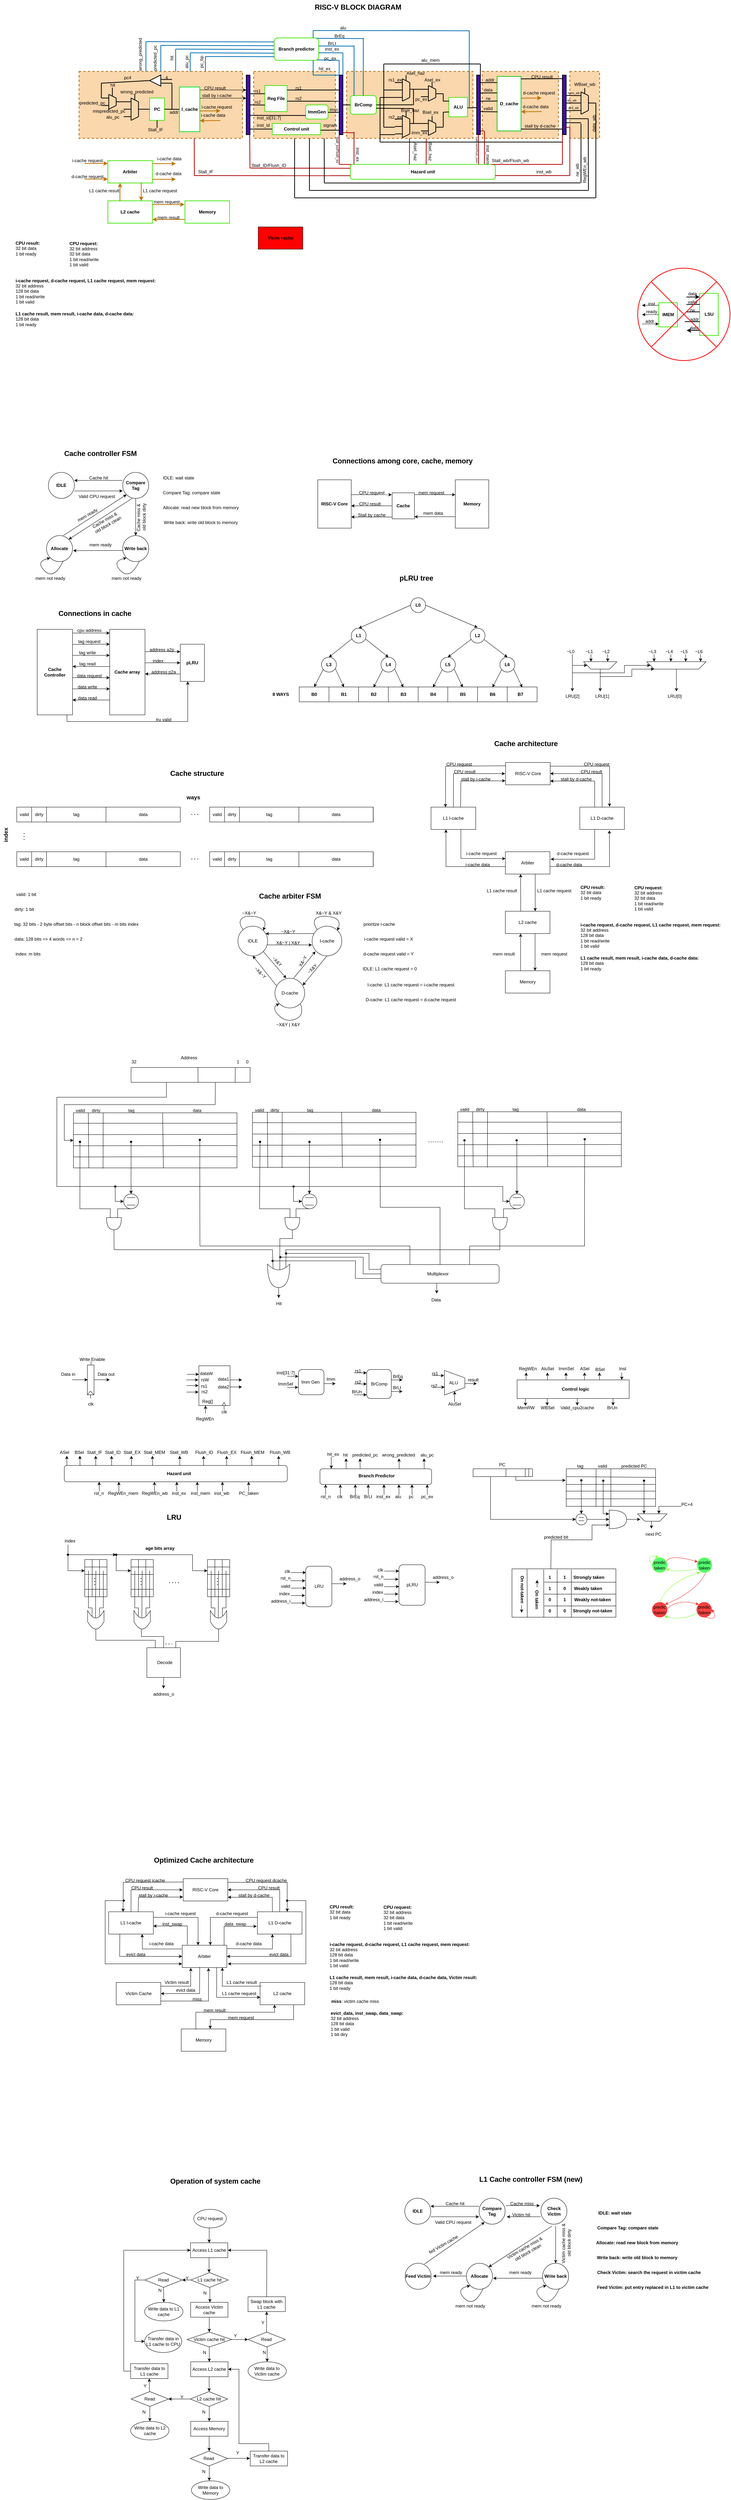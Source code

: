 <mxfile version="26.0.14">
  <diagram name="Trang-1" id="qcFNsDO8frQkDNvJiyGB">
    <mxGraphModel dx="933" dy="390" grid="1" gridSize="10" guides="1" tooltips="1" connect="1" arrows="1" fold="1" page="1" pageScale="1" pageWidth="2000" pageHeight="5000" math="0" shadow="0">
      <root>
        <mxCell id="0" />
        <mxCell id="1" parent="0" />
        <mxCell id="LBkcDvU2qgHS_byF1GTl-75" value="" style="rounded=0;whiteSpace=wrap;html=1;movable=1;resizable=1;rotatable=1;deletable=1;editable=1;locked=0;connectable=1;fontStyle=1" parent="1" vertex="1">
          <mxGeometry x="1384.66" y="4308" width="279.65" height="130" as="geometry" />
        </mxCell>
        <mxCell id="y0vBRIRnQT6MvKQbb2B_-1" value="" style="rounded=0;whiteSpace=wrap;html=1;movable=0;resizable=0;rotatable=0;deletable=0;editable=0;locked=1;connectable=0;" parent="1" vertex="1">
          <mxGeometry x="204.66" y="3082" width="440" height="148" as="geometry" />
        </mxCell>
        <mxCell id="SMQfsV_5SCFDkDIITy68-2" value="" style="ellipse;whiteSpace=wrap;html=1;aspect=fixed;strokeColor=#ff0000;strokeWidth=2;" parent="1" vertex="1">
          <mxGeometry x="1722.98" y="811" width="248.37" height="248.37" as="geometry" />
        </mxCell>
        <mxCell id="7G_IvZ2n9mC5iAlq--vm-209" value="" style="rounded=0;whiteSpace=wrap;html=1;dashed=1;movable=0;resizable=0;rotatable=0;deletable=0;editable=0;locked=1;connectable=0;strokeWidth=2;fillColor=#fad7ac;strokeColor=#b46504;" parent="1" vertex="1">
          <mxGeometry x="1540.35" y="282" width="80" height="180" as="geometry" />
        </mxCell>
        <mxCell id="7G_IvZ2n9mC5iAlq--vm-208" value="" style="rounded=0;whiteSpace=wrap;html=1;dashed=1;movable=0;resizable=0;rotatable=0;deletable=0;editable=0;locked=1;connectable=0;strokeWidth=2;fillColor=#fad7ac;strokeColor=#b46504;" parent="1" vertex="1">
          <mxGeometry x="1304.66" y="282" width="205" height="180" as="geometry" />
        </mxCell>
        <mxCell id="7G_IvZ2n9mC5iAlq--vm-207" value="" style="rounded=0;whiteSpace=wrap;html=1;dashed=1;movable=0;resizable=0;rotatable=0;deletable=0;editable=0;locked=1;connectable=0;strokeWidth=2;fillColor=#fad7ac;strokeColor=#b46504;" parent="1" vertex="1">
          <mxGeometry x="939.66" y="282" width="340" height="180" as="geometry" />
        </mxCell>
        <mxCell id="7G_IvZ2n9mC5iAlq--vm-206" value="" style="rounded=0;whiteSpace=wrap;html=1;dashed=1;movable=0;resizable=0;rotatable=0;deletable=0;editable=0;locked=1;connectable=0;strokeWidth=2;fillColor=#fad7ac;strokeColor=#b46504;" parent="1" vertex="1">
          <mxGeometry x="689.66" y="282" width="220" height="180" as="geometry" />
        </mxCell>
        <mxCell id="7G_IvZ2n9mC5iAlq--vm-205" value="" style="rounded=0;whiteSpace=wrap;html=1;dashed=1;movable=0;resizable=0;rotatable=0;deletable=0;editable=0;locked=1;connectable=0;strokeWidth=2;fillColor=#fad7ac;strokeColor=#b46504;" parent="1" vertex="1">
          <mxGeometry x="219.66" y="282" width="440" height="180" as="geometry" />
        </mxCell>
        <mxCell id="7G_IvZ2n9mC5iAlq--vm-13" value="" style="endArrow=none;html=1;rounded=0;movable=0;resizable=0;rotatable=0;deletable=0;editable=0;locked=1;connectable=0;strokeWidth=2;" parent="1" edge="1">
          <mxGeometry width="50" height="50" relative="1" as="geometry">
            <mxPoint x="359.66" y="413.63" as="sourcePoint" />
            <mxPoint x="359.66" y="353.63" as="targetPoint" />
          </mxGeometry>
        </mxCell>
        <mxCell id="7G_IvZ2n9mC5iAlq--vm-14" value="" style="endArrow=none;html=1;rounded=0;movable=0;resizable=0;rotatable=0;deletable=0;editable=0;locked=1;connectable=0;strokeWidth=2;" parent="1" edge="1">
          <mxGeometry width="50" height="50" relative="1" as="geometry">
            <mxPoint x="359.66" y="353.63" as="sourcePoint" />
            <mxPoint x="379.66" y="363.63" as="targetPoint" />
          </mxGeometry>
        </mxCell>
        <mxCell id="7G_IvZ2n9mC5iAlq--vm-15" value="" style="endArrow=none;html=1;rounded=0;movable=0;resizable=0;rotatable=0;deletable=0;editable=0;locked=1;connectable=0;strokeWidth=2;" parent="1" edge="1">
          <mxGeometry width="50" height="50" relative="1" as="geometry">
            <mxPoint x="359.66" y="413.63" as="sourcePoint" />
            <mxPoint x="379.66" y="403.63" as="targetPoint" />
          </mxGeometry>
        </mxCell>
        <mxCell id="7G_IvZ2n9mC5iAlq--vm-16" value="" style="endArrow=none;html=1;rounded=0;movable=0;resizable=0;rotatable=0;deletable=0;editable=0;locked=1;connectable=0;strokeWidth=2;" parent="1" edge="1">
          <mxGeometry width="50" height="50" relative="1" as="geometry">
            <mxPoint x="379.66" y="403.63" as="sourcePoint" />
            <mxPoint x="379.66" y="363.63" as="targetPoint" />
          </mxGeometry>
        </mxCell>
        <mxCell id="7G_IvZ2n9mC5iAlq--vm-17" value="" style="endArrow=none;html=1;rounded=0;movable=0;resizable=0;rotatable=0;deletable=0;editable=0;locked=1;connectable=0;strokeWidth=2;" parent="1" edge="1">
          <mxGeometry width="50" height="50" relative="1" as="geometry">
            <mxPoint x="319.66" y="363.63" as="sourcePoint" />
            <mxPoint x="359.66" y="363.63" as="targetPoint" />
          </mxGeometry>
        </mxCell>
        <mxCell id="7G_IvZ2n9mC5iAlq--vm-18" value="" style="endArrow=none;html=1;rounded=0;movable=0;resizable=0;rotatable=0;deletable=0;editable=0;locked=1;connectable=0;strokeWidth=2;" parent="1" edge="1">
          <mxGeometry width="50" height="50" relative="1" as="geometry">
            <mxPoint x="339.66" y="383.63" as="sourcePoint" />
            <mxPoint x="359.66" y="383.63" as="targetPoint" />
          </mxGeometry>
        </mxCell>
        <mxCell id="7G_IvZ2n9mC5iAlq--vm-19" value="" style="endArrow=none;html=1;rounded=0;movable=0;resizable=0;rotatable=0;deletable=0;editable=0;locked=1;connectable=0;strokeWidth=2;" parent="1" edge="1">
          <mxGeometry width="50" height="50" relative="1" as="geometry">
            <mxPoint x="339.66" y="403.63" as="sourcePoint" />
            <mxPoint x="359.66" y="403.63" as="targetPoint" />
          </mxGeometry>
        </mxCell>
        <mxCell id="7G_IvZ2n9mC5iAlq--vm-20" value="PC" style="rounded=0;whiteSpace=wrap;html=1;fontStyle=1;movable=0;resizable=0;rotatable=0;deletable=0;editable=0;locked=1;connectable=0;strokeColor=#4be713;strokeWidth=2;" parent="1" vertex="1">
          <mxGeometry x="409.66" y="353.63" width="40" height="60" as="geometry" />
        </mxCell>
        <mxCell id="7G_IvZ2n9mC5iAlq--vm-21" value="IMEM" style="rounded=0;whiteSpace=wrap;html=1;fontStyle=1;movable=1;resizable=1;rotatable=1;deletable=1;editable=1;locked=0;connectable=1;strokeColor=#4be713;strokeWidth=2;" parent="1" vertex="1">
          <mxGeometry x="1779.66" y="903.86" width="50" height="65" as="geometry" />
        </mxCell>
        <mxCell id="7G_IvZ2n9mC5iAlq--vm-22" value="" style="rounded=0;whiteSpace=wrap;html=1;fillColor=#440dab;movable=0;resizable=0;rotatable=0;deletable=0;editable=0;locked=1;connectable=0;strokeWidth=2;" parent="1" vertex="1">
          <mxGeometry x="669.66" y="292" width="10" height="160" as="geometry" />
        </mxCell>
        <mxCell id="7G_IvZ2n9mC5iAlq--vm-23" value="" style="triangle;whiteSpace=wrap;html=1;rotation=-180;movable=0;resizable=0;rotatable=0;deletable=0;editable=0;locked=1;connectable=0;strokeWidth=2;" parent="1" vertex="1">
          <mxGeometry x="409.66" y="291.63" width="30" height="30" as="geometry" />
        </mxCell>
        <mxCell id="7G_IvZ2n9mC5iAlq--vm-24" value="" style="endArrow=none;html=1;rounded=0;movable=0;resizable=0;rotatable=0;deletable=0;editable=0;locked=1;connectable=0;strokeWidth=2;" parent="1" edge="1">
          <mxGeometry width="50" height="50" relative="1" as="geometry">
            <mxPoint x="449.66" y="383.63" as="sourcePoint" />
            <mxPoint x="489.66" y="384" as="targetPoint" />
          </mxGeometry>
        </mxCell>
        <mxCell id="7G_IvZ2n9mC5iAlq--vm-25" value="" style="endArrow=none;html=1;rounded=0;movable=0;resizable=0;rotatable=0;deletable=0;editable=0;locked=1;connectable=0;strokeWidth=2;" parent="1" edge="1">
          <mxGeometry width="50" height="50" relative="1" as="geometry">
            <mxPoint x="439.66" y="313.63" as="sourcePoint" />
            <mxPoint x="469.66" y="313.63" as="targetPoint" />
          </mxGeometry>
        </mxCell>
        <mxCell id="7G_IvZ2n9mC5iAlq--vm-26" value="" style="endArrow=none;html=1;rounded=0;movable=0;resizable=0;rotatable=0;deletable=0;editable=0;locked=1;connectable=0;strokeWidth=2;" parent="1" edge="1">
          <mxGeometry width="50" height="50" relative="1" as="geometry">
            <mxPoint x="469.66" y="383.63" as="sourcePoint" />
            <mxPoint x="469.66" y="313.63" as="targetPoint" />
          </mxGeometry>
        </mxCell>
        <mxCell id="7G_IvZ2n9mC5iAlq--vm-27" value="" style="endArrow=none;html=1;rounded=0;movable=0;resizable=0;rotatable=0;deletable=0;editable=0;locked=1;connectable=0;strokeWidth=2;" parent="1" edge="1">
          <mxGeometry width="50" height="50" relative="1" as="geometry">
            <mxPoint x="439.66" y="303.63" as="sourcePoint" />
            <mxPoint x="469.66" y="303.63" as="targetPoint" />
          </mxGeometry>
        </mxCell>
        <mxCell id="7G_IvZ2n9mC5iAlq--vm-28" value="4" style="text;html=1;align=center;verticalAlign=middle;resizable=0;points=[];autosize=1;strokeColor=none;fillColor=none;movable=0;rotatable=0;deletable=0;editable=0;locked=1;connectable=0;strokeWidth=2;" parent="1" vertex="1">
          <mxGeometry x="439.66" y="283.63" width="30" height="30" as="geometry" />
        </mxCell>
        <mxCell id="7G_IvZ2n9mC5iAlq--vm-30" value="" style="endArrow=none;html=1;rounded=0;entryX=0;entryY=0.5;entryDx=0;entryDy=0;movable=0;resizable=0;rotatable=0;deletable=0;editable=0;locked=1;connectable=0;strokeWidth=2;" parent="1" target="7G_IvZ2n9mC5iAlq--vm-20" edge="1">
          <mxGeometry width="50" height="50" relative="1" as="geometry">
            <mxPoint x="379.66" y="383.63" as="sourcePoint" />
            <mxPoint x="429.66" y="333.63" as="targetPoint" />
          </mxGeometry>
        </mxCell>
        <mxCell id="7G_IvZ2n9mC5iAlq--vm-31" value="predicted_pc" style="text;html=1;align=center;verticalAlign=middle;resizable=0;points=[];autosize=1;strokeColor=none;fillColor=none;movable=0;rotatable=0;deletable=0;editable=0;locked=1;connectable=0;strokeWidth=2;" parent="1" vertex="1">
          <mxGeometry x="209.66" y="351.63" width="90" height="30" as="geometry" />
        </mxCell>
        <mxCell id="7G_IvZ2n9mC5iAlq--vm-32" value="" style="endArrow=none;html=1;rounded=0;movable=0;resizable=0;rotatable=0;deletable=0;editable=0;locked=1;connectable=0;strokeWidth=2;" parent="1" edge="1">
          <mxGeometry width="50" height="50" relative="1" as="geometry">
            <mxPoint x="279.66" y="353.63" as="sourcePoint" />
            <mxPoint x="279.66" y="313.63" as="targetPoint" />
          </mxGeometry>
        </mxCell>
        <mxCell id="7G_IvZ2n9mC5iAlq--vm-33" value="" style="endArrow=none;html=1;rounded=0;entryX=1;entryY=0.5;entryDx=0;entryDy=0;movable=0;resizable=0;rotatable=0;deletable=0;editable=0;locked=1;connectable=0;strokeWidth=2;" parent="1" target="7G_IvZ2n9mC5iAlq--vm-23" edge="1">
          <mxGeometry width="50" height="50" relative="1" as="geometry">
            <mxPoint x="279.66" y="313.63" as="sourcePoint" />
            <mxPoint x="329.66" y="263.63" as="targetPoint" />
          </mxGeometry>
        </mxCell>
        <mxCell id="7G_IvZ2n9mC5iAlq--vm-34" value="pc4" style="text;html=1;align=center;verticalAlign=middle;resizable=0;points=[];autosize=1;strokeColor=none;fillColor=none;movable=0;rotatable=0;deletable=0;editable=0;locked=1;connectable=0;strokeWidth=2;" parent="1" vertex="1">
          <mxGeometry x="329.66" y="283.63" width="40" height="30" as="geometry" />
        </mxCell>
        <mxCell id="7G_IvZ2n9mC5iAlq--vm-35" value="" style="endArrow=none;html=1;rounded=0;movable=0;resizable=0;rotatable=0;deletable=0;editable=0;locked=1;connectable=0;strokeWidth=2;" parent="1" edge="1">
          <mxGeometry width="50" height="50" relative="1" as="geometry">
            <mxPoint x="369.66" y="343.63" as="sourcePoint" />
            <mxPoint x="369.66" y="358.63" as="targetPoint" />
          </mxGeometry>
        </mxCell>
        <mxCell id="7G_IvZ2n9mC5iAlq--vm-36" value="wrong_predicted" style="text;html=1;align=center;verticalAlign=middle;resizable=0;points=[];autosize=1;strokeColor=none;fillColor=none;movable=0;rotatable=0;deletable=0;editable=0;locked=1;connectable=0;strokeWidth=2;" parent="1" vertex="1">
          <mxGeometry x="319.66" y="321.63" width="110" height="30" as="geometry" />
        </mxCell>
        <mxCell id="7G_IvZ2n9mC5iAlq--vm-37" value="mispredicted_pc" style="text;html=1;align=center;verticalAlign=middle;resizable=0;points=[];autosize=1;strokeColor=none;fillColor=none;movable=0;rotatable=0;deletable=0;editable=0;locked=1;connectable=0;strokeWidth=2;" parent="1" vertex="1">
          <mxGeometry x="245" y="374" width="110" height="30" as="geometry" />
        </mxCell>
        <mxCell id="7G_IvZ2n9mC5iAlq--vm-40" value="hit" style="text;html=1;align=center;verticalAlign=middle;resizable=0;points=[];autosize=1;strokeColor=none;fillColor=none;movable=0;rotatable=0;deletable=0;editable=0;locked=1;connectable=0;strokeWidth=2;" parent="1" vertex="1">
          <mxGeometry x="289.66" y="303.63" width="40" height="30" as="geometry" />
        </mxCell>
        <mxCell id="7G_IvZ2n9mC5iAlq--vm-41" value="Reg File" style="rounded=0;whiteSpace=wrap;html=1;fontStyle=1;movable=0;resizable=0;rotatable=0;deletable=0;editable=0;locked=1;connectable=0;strokeColor=#4be713;strokeWidth=2;" parent="1" vertex="1">
          <mxGeometry x="719.66" y="320" width="60" height="70" as="geometry" />
        </mxCell>
        <mxCell id="7G_IvZ2n9mC5iAlq--vm-42" value="ImmGen" style="rounded=1;whiteSpace=wrap;html=1;fontStyle=1;movable=0;resizable=0;rotatable=0;deletable=0;editable=0;locked=1;connectable=0;strokeColor=#4be713;strokeWidth=2;" parent="1" vertex="1">
          <mxGeometry x="829.66" y="372" width="60" height="38" as="geometry" />
        </mxCell>
        <mxCell id="7G_IvZ2n9mC5iAlq--vm-43" value="Control unit" style="rounded=0;whiteSpace=wrap;html=1;fontStyle=1;movable=0;resizable=0;rotatable=0;deletable=0;editable=0;locked=1;connectable=0;strokeColor=#4be713;strokeWidth=2;" parent="1" vertex="1">
          <mxGeometry x="739.66" y="422" width="130" height="30" as="geometry" />
        </mxCell>
        <mxCell id="7G_IvZ2n9mC5iAlq--vm-44" value="" style="endArrow=none;html=1;rounded=0;entryX=0;entryY=0.75;entryDx=0;entryDy=0;exitX=0.96;exitY=0.676;exitDx=0;exitDy=0;exitPerimeter=0;movable=0;resizable=0;rotatable=0;deletable=0;editable=0;locked=1;connectable=0;strokeWidth=2;" parent="1" source="7G_IvZ2n9mC5iAlq--vm-22" target="7G_IvZ2n9mC5iAlq--vm-42" edge="1">
          <mxGeometry width="50" height="50" relative="1" as="geometry">
            <mxPoint x="679.66" y="410" as="sourcePoint" />
            <mxPoint x="729.66" y="360" as="targetPoint" />
          </mxGeometry>
        </mxCell>
        <mxCell id="7G_IvZ2n9mC5iAlq--vm-45" value="" style="endArrow=none;html=1;rounded=0;entryX=0;entryY=0.5;entryDx=0;entryDy=0;exitX=1;exitY=0.906;exitDx=0;exitDy=0;exitPerimeter=0;movable=0;resizable=0;rotatable=0;deletable=0;editable=0;locked=1;connectable=0;strokeWidth=2;" parent="1" source="7G_IvZ2n9mC5iAlq--vm-22" target="7G_IvZ2n9mC5iAlq--vm-43" edge="1">
          <mxGeometry width="50" height="50" relative="1" as="geometry">
            <mxPoint x="679.66" y="440" as="sourcePoint" />
            <mxPoint x="729.66" y="390" as="targetPoint" />
          </mxGeometry>
        </mxCell>
        <mxCell id="7G_IvZ2n9mC5iAlq--vm-46" value="" style="endArrow=none;html=1;rounded=0;entryX=0;entryY=0.314;entryDx=0;entryDy=0;entryPerimeter=0;movable=0;resizable=0;rotatable=0;deletable=0;editable=0;locked=1;connectable=0;strokeWidth=2;" parent="1" target="7G_IvZ2n9mC5iAlq--vm-41" edge="1">
          <mxGeometry width="50" height="50" relative="1" as="geometry">
            <mxPoint x="679.66" y="342" as="sourcePoint" />
            <mxPoint x="729.66" y="292" as="targetPoint" />
          </mxGeometry>
        </mxCell>
        <mxCell id="7G_IvZ2n9mC5iAlq--vm-47" value="rs1" style="text;html=1;align=center;verticalAlign=middle;resizable=0;points=[];autosize=1;strokeColor=none;fillColor=none;movable=0;rotatable=0;deletable=0;editable=0;locked=1;connectable=0;strokeWidth=2;" parent="1" vertex="1">
          <mxGeometry x="679.66" y="320" width="40" height="30" as="geometry" />
        </mxCell>
        <mxCell id="7G_IvZ2n9mC5iAlq--vm-48" value="" style="endArrow=none;html=1;rounded=0;entryX=0;entryY=0.75;entryDx=0;entryDy=0;movable=0;resizable=0;rotatable=0;deletable=0;editable=0;locked=1;connectable=0;strokeWidth=2;" parent="1" target="7G_IvZ2n9mC5iAlq--vm-41" edge="1">
          <mxGeometry width="50" height="50" relative="1" as="geometry">
            <mxPoint x="679.66" y="372" as="sourcePoint" />
            <mxPoint x="729.66" y="322" as="targetPoint" />
          </mxGeometry>
        </mxCell>
        <mxCell id="7G_IvZ2n9mC5iAlq--vm-49" value="rs2" style="text;html=1;align=center;verticalAlign=middle;resizable=0;points=[];autosize=1;strokeColor=none;fillColor=none;movable=0;rotatable=0;deletable=0;editable=0;locked=1;connectable=0;strokeWidth=2;" parent="1" vertex="1">
          <mxGeometry x="679.66" y="350" width="40" height="30" as="geometry" />
        </mxCell>
        <mxCell id="7G_IvZ2n9mC5iAlq--vm-50" value="" style="rounded=0;whiteSpace=wrap;html=1;fillColor=#440dab;movable=0;resizable=0;rotatable=0;deletable=0;editable=0;locked=1;connectable=0;strokeWidth=2;" parent="1" vertex="1">
          <mxGeometry x="919.66" y="292" width="10" height="160" as="geometry" />
        </mxCell>
        <mxCell id="7G_IvZ2n9mC5iAlq--vm-51" value="" style="endArrow=none;html=1;rounded=0;entryX=0;entryY=0.25;entryDx=0;entryDy=0;movable=0;resizable=0;rotatable=0;deletable=0;editable=0;locked=1;connectable=0;strokeWidth=2;" parent="1" target="7G_IvZ2n9mC5iAlq--vm-50" edge="1">
          <mxGeometry width="50" height="50" relative="1" as="geometry">
            <mxPoint x="779.66" y="332" as="sourcePoint" />
            <mxPoint x="829.66" y="282" as="targetPoint" />
          </mxGeometry>
        </mxCell>
        <mxCell id="7G_IvZ2n9mC5iAlq--vm-52" value="" style="endArrow=none;html=1;rounded=0;entryX=0;entryY=0.438;entryDx=0;entryDy=0;entryPerimeter=0;movable=0;resizable=0;rotatable=0;deletable=0;editable=0;locked=1;connectable=0;strokeWidth=2;" parent="1" target="7G_IvZ2n9mC5iAlq--vm-50" edge="1">
          <mxGeometry width="50" height="50" relative="1" as="geometry">
            <mxPoint x="779.66" y="362" as="sourcePoint" />
            <mxPoint x="829.66" y="312" as="targetPoint" />
          </mxGeometry>
        </mxCell>
        <mxCell id="7G_IvZ2n9mC5iAlq--vm-53" value="rs1" style="text;html=1;align=center;verticalAlign=middle;resizable=0;points=[];autosize=1;strokeColor=none;fillColor=none;movable=0;rotatable=0;deletable=0;editable=0;locked=1;connectable=0;strokeWidth=2;" parent="1" vertex="1">
          <mxGeometry x="789.66" y="312" width="40" height="30" as="geometry" />
        </mxCell>
        <mxCell id="7G_IvZ2n9mC5iAlq--vm-54" value="rs2" style="text;html=1;align=center;verticalAlign=middle;resizable=0;points=[];autosize=1;strokeColor=none;fillColor=none;movable=0;rotatable=0;deletable=0;editable=0;locked=1;connectable=0;strokeWidth=2;" parent="1" vertex="1">
          <mxGeometry x="789.66" y="340" width="40" height="30" as="geometry" />
        </mxCell>
        <mxCell id="7G_IvZ2n9mC5iAlq--vm-55" value="" style="endArrow=none;html=1;rounded=0;movable=0;resizable=0;rotatable=0;deletable=0;editable=0;locked=1;connectable=0;strokeWidth=2;" parent="1" edge="1">
          <mxGeometry width="50" height="50" relative="1" as="geometry">
            <mxPoint x="889.66" y="392" as="sourcePoint" />
            <mxPoint x="919.66" y="392" as="targetPoint" />
          </mxGeometry>
        </mxCell>
        <mxCell id="7G_IvZ2n9mC5iAlq--vm-56" value="" style="endArrow=none;html=1;rounded=0;entryX=0;entryY=0.925;entryDx=0;entryDy=0;entryPerimeter=0;movable=0;resizable=0;rotatable=0;deletable=0;editable=0;locked=1;connectable=0;strokeWidth=2;" parent="1" target="7G_IvZ2n9mC5iAlq--vm-50" edge="1">
          <mxGeometry width="50" height="50" relative="1" as="geometry">
            <mxPoint x="869.66" y="440" as="sourcePoint" />
            <mxPoint x="919.66" y="390" as="targetPoint" />
          </mxGeometry>
        </mxCell>
        <mxCell id="7G_IvZ2n9mC5iAlq--vm-57" value="BrComp" style="rounded=1;whiteSpace=wrap;html=1;fontStyle=1;movable=0;resizable=0;rotatable=0;deletable=0;editable=0;locked=1;connectable=0;strokeColor=#4be713;strokeWidth=2;" parent="1" vertex="1">
          <mxGeometry x="949.66" y="347" width="70" height="50" as="geometry" />
        </mxCell>
        <mxCell id="7G_IvZ2n9mC5iAlq--vm-58" value="" style="endArrow=none;html=1;rounded=0;movable=0;resizable=0;rotatable=0;deletable=0;editable=0;locked=1;connectable=0;strokeWidth=2;" parent="1" edge="1">
          <mxGeometry width="50" height="50" relative="1" as="geometry">
            <mxPoint x="1089.66" y="362" as="sourcePoint" />
            <mxPoint x="1089.66" y="302" as="targetPoint" />
          </mxGeometry>
        </mxCell>
        <mxCell id="7G_IvZ2n9mC5iAlq--vm-59" value="" style="endArrow=none;html=1;rounded=0;movable=0;resizable=0;rotatable=0;deletable=0;editable=0;locked=1;connectable=0;strokeWidth=2;" parent="1" edge="1">
          <mxGeometry width="50" height="50" relative="1" as="geometry">
            <mxPoint x="1089.66" y="302" as="sourcePoint" />
            <mxPoint x="1109.66" y="312" as="targetPoint" />
          </mxGeometry>
        </mxCell>
        <mxCell id="7G_IvZ2n9mC5iAlq--vm-60" value="" style="endArrow=none;html=1;rounded=0;movable=0;resizable=0;rotatable=0;deletable=0;editable=0;locked=1;connectable=0;strokeWidth=2;" parent="1" edge="1">
          <mxGeometry width="50" height="50" relative="1" as="geometry">
            <mxPoint x="1089.66" y="362" as="sourcePoint" />
            <mxPoint x="1109.66" y="352" as="targetPoint" />
          </mxGeometry>
        </mxCell>
        <mxCell id="7G_IvZ2n9mC5iAlq--vm-61" value="" style="endArrow=none;html=1;rounded=0;movable=0;resizable=0;rotatable=0;deletable=0;editable=0;locked=1;connectable=0;strokeWidth=2;" parent="1" edge="1">
          <mxGeometry width="50" height="50" relative="1" as="geometry">
            <mxPoint x="1109.66" y="352" as="sourcePoint" />
            <mxPoint x="1109.66" y="312" as="targetPoint" />
          </mxGeometry>
        </mxCell>
        <mxCell id="7G_IvZ2n9mC5iAlq--vm-62" value="" style="endArrow=none;html=1;rounded=0;movable=0;resizable=0;rotatable=0;deletable=0;editable=0;locked=1;connectable=0;strokeWidth=2;" parent="1" edge="1">
          <mxGeometry width="50" height="50" relative="1" as="geometry">
            <mxPoint x="1069.66" y="332" as="sourcePoint" />
            <mxPoint x="1089.66" y="332" as="targetPoint" />
          </mxGeometry>
        </mxCell>
        <mxCell id="7G_IvZ2n9mC5iAlq--vm-63" value="" style="endArrow=none;html=1;rounded=0;movable=0;resizable=0;rotatable=0;deletable=0;editable=0;locked=1;connectable=0;strokeWidth=2;" parent="1" edge="1">
          <mxGeometry width="50" height="50" relative="1" as="geometry">
            <mxPoint x="1069.66" y="352" as="sourcePoint" />
            <mxPoint x="1089.66" y="352" as="targetPoint" />
          </mxGeometry>
        </mxCell>
        <mxCell id="7G_IvZ2n9mC5iAlq--vm-64" value="" style="endArrow=none;html=1;rounded=0;movable=0;resizable=0;rotatable=0;deletable=0;editable=0;locked=1;connectable=0;strokeWidth=2;" parent="1" edge="1">
          <mxGeometry width="50" height="50" relative="1" as="geometry">
            <mxPoint x="1099.66" y="292" as="sourcePoint" />
            <mxPoint x="1099.66" y="307" as="targetPoint" />
          </mxGeometry>
        </mxCell>
        <mxCell id="7G_IvZ2n9mC5iAlq--vm-65" value="" style="endArrow=none;html=1;rounded=0;movable=0;resizable=0;rotatable=0;deletable=0;editable=0;locked=1;connectable=0;strokeWidth=2;" parent="1" edge="1">
          <mxGeometry width="50" height="50" relative="1" as="geometry">
            <mxPoint x="1069.66" y="312" as="sourcePoint" />
            <mxPoint x="1089.66" y="312" as="targetPoint" />
          </mxGeometry>
        </mxCell>
        <mxCell id="7G_IvZ2n9mC5iAlq--vm-66" value="" style="endArrow=none;html=1;rounded=0;movable=0;resizable=0;rotatable=0;deletable=0;editable=0;locked=1;connectable=0;strokeWidth=2;" parent="1" edge="1">
          <mxGeometry width="50" height="50" relative="1" as="geometry">
            <mxPoint x="1089.66" y="460" as="sourcePoint" />
            <mxPoint x="1089.66" y="400" as="targetPoint" />
          </mxGeometry>
        </mxCell>
        <mxCell id="7G_IvZ2n9mC5iAlq--vm-67" value="" style="endArrow=none;html=1;rounded=0;movable=0;resizable=0;rotatable=0;deletable=0;editable=0;locked=1;connectable=0;strokeWidth=2;" parent="1" edge="1">
          <mxGeometry width="50" height="50" relative="1" as="geometry">
            <mxPoint x="1089.66" y="400" as="sourcePoint" />
            <mxPoint x="1109.66" y="410" as="targetPoint" />
          </mxGeometry>
        </mxCell>
        <mxCell id="7G_IvZ2n9mC5iAlq--vm-68" value="" style="endArrow=none;html=1;rounded=0;movable=0;resizable=0;rotatable=0;deletable=0;editable=0;locked=1;connectable=0;strokeWidth=2;" parent="1" edge="1">
          <mxGeometry width="50" height="50" relative="1" as="geometry">
            <mxPoint x="1089.66" y="460" as="sourcePoint" />
            <mxPoint x="1109.66" y="450" as="targetPoint" />
          </mxGeometry>
        </mxCell>
        <mxCell id="7G_IvZ2n9mC5iAlq--vm-69" value="" style="endArrow=none;html=1;rounded=0;movable=0;resizable=0;rotatable=0;deletable=0;editable=0;locked=1;connectable=0;strokeWidth=2;" parent="1" edge="1">
          <mxGeometry width="50" height="50" relative="1" as="geometry">
            <mxPoint x="1109.66" y="450" as="sourcePoint" />
            <mxPoint x="1109.66" y="410" as="targetPoint" />
          </mxGeometry>
        </mxCell>
        <mxCell id="7G_IvZ2n9mC5iAlq--vm-70" value="" style="endArrow=none;html=1;rounded=0;movable=0;resizable=0;rotatable=0;deletable=0;editable=0;locked=1;connectable=0;strokeWidth=2;" parent="1" edge="1">
          <mxGeometry width="50" height="50" relative="1" as="geometry">
            <mxPoint x="1069.66" y="430" as="sourcePoint" />
            <mxPoint x="1089.66" y="430" as="targetPoint" />
          </mxGeometry>
        </mxCell>
        <mxCell id="7G_IvZ2n9mC5iAlq--vm-71" value="" style="endArrow=none;html=1;rounded=0;movable=0;resizable=0;rotatable=0;deletable=0;editable=0;locked=1;connectable=0;strokeWidth=2;" parent="1" edge="1">
          <mxGeometry width="50" height="50" relative="1" as="geometry">
            <mxPoint x="1069.66" y="450" as="sourcePoint" />
            <mxPoint x="1089.66" y="450" as="targetPoint" />
          </mxGeometry>
        </mxCell>
        <mxCell id="7G_IvZ2n9mC5iAlq--vm-72" value="" style="endArrow=none;html=1;rounded=0;movable=0;resizable=0;rotatable=0;deletable=0;editable=0;locked=1;connectable=0;strokeWidth=2;" parent="1" edge="1">
          <mxGeometry width="50" height="50" relative="1" as="geometry">
            <mxPoint x="1099.66" y="390" as="sourcePoint" />
            <mxPoint x="1099.66" y="405" as="targetPoint" />
          </mxGeometry>
        </mxCell>
        <mxCell id="7G_IvZ2n9mC5iAlq--vm-73" value="" style="endArrow=none;html=1;rounded=0;movable=0;resizable=0;rotatable=0;deletable=0;editable=0;locked=1;connectable=0;strokeWidth=2;" parent="1" edge="1">
          <mxGeometry width="50" height="50" relative="1" as="geometry">
            <mxPoint x="1069.66" y="410" as="sourcePoint" />
            <mxPoint x="1089.66" y="410" as="targetPoint" />
          </mxGeometry>
        </mxCell>
        <mxCell id="7G_IvZ2n9mC5iAlq--vm-74" value="" style="endArrow=none;html=1;rounded=0;movable=0;resizable=0;rotatable=0;deletable=0;editable=0;locked=1;connectable=0;strokeWidth=2;" parent="1" edge="1">
          <mxGeometry width="50" height="50" relative="1" as="geometry">
            <mxPoint x="1159.66" y="362" as="sourcePoint" />
            <mxPoint x="1159.66" y="320" as="targetPoint" />
          </mxGeometry>
        </mxCell>
        <mxCell id="7G_IvZ2n9mC5iAlq--vm-75" value="" style="endArrow=none;html=1;rounded=0;movable=0;resizable=0;rotatable=0;deletable=0;editable=0;locked=1;connectable=0;strokeWidth=2;" parent="1" edge="1">
          <mxGeometry width="50" height="50" relative="1" as="geometry">
            <mxPoint x="1159.66" y="320" as="sourcePoint" />
            <mxPoint x="1179.66" y="330" as="targetPoint" />
          </mxGeometry>
        </mxCell>
        <mxCell id="7G_IvZ2n9mC5iAlq--vm-76" value="" style="endArrow=none;html=1;rounded=0;movable=0;resizable=0;rotatable=0;deletable=0;editable=0;locked=1;connectable=0;strokeWidth=2;" parent="1" edge="1">
          <mxGeometry width="50" height="50" relative="1" as="geometry">
            <mxPoint x="1159.66" y="362" as="sourcePoint" />
            <mxPoint x="1179.66" y="352" as="targetPoint" />
          </mxGeometry>
        </mxCell>
        <mxCell id="7G_IvZ2n9mC5iAlq--vm-77" value="" style="endArrow=none;html=1;rounded=0;movable=0;resizable=0;rotatable=0;deletable=0;editable=0;locked=1;connectable=0;strokeWidth=2;" parent="1" edge="1">
          <mxGeometry width="50" height="50" relative="1" as="geometry">
            <mxPoint x="1179.66" y="352" as="sourcePoint" />
            <mxPoint x="1179.66" y="330" as="targetPoint" />
          </mxGeometry>
        </mxCell>
        <mxCell id="7G_IvZ2n9mC5iAlq--vm-78" value="" style="endArrow=none;html=1;rounded=0;movable=0;resizable=0;rotatable=0;deletable=0;editable=0;locked=1;connectable=0;strokeWidth=2;" parent="1" edge="1">
          <mxGeometry width="50" height="50" relative="1" as="geometry">
            <mxPoint x="1139.66" y="350" as="sourcePoint" />
            <mxPoint x="1159.66" y="350" as="targetPoint" />
          </mxGeometry>
        </mxCell>
        <mxCell id="7G_IvZ2n9mC5iAlq--vm-80" value="" style="endArrow=none;html=1;rounded=0;movable=0;resizable=0;rotatable=0;deletable=0;editable=0;locked=1;connectable=0;strokeWidth=2;" parent="1" edge="1">
          <mxGeometry width="50" height="50" relative="1" as="geometry">
            <mxPoint x="1169.66" y="310" as="sourcePoint" />
            <mxPoint x="1169.66" y="325" as="targetPoint" />
          </mxGeometry>
        </mxCell>
        <mxCell id="7G_IvZ2n9mC5iAlq--vm-81" value="" style="endArrow=none;html=1;rounded=0;movable=0;resizable=0;rotatable=0;deletable=0;editable=0;locked=1;connectable=0;strokeWidth=2;" parent="1" edge="1">
          <mxGeometry width="50" height="50" relative="1" as="geometry">
            <mxPoint x="1109.66" y="330" as="sourcePoint" />
            <mxPoint x="1159.66" y="330" as="targetPoint" />
          </mxGeometry>
        </mxCell>
        <mxCell id="7G_IvZ2n9mC5iAlq--vm-132" value="" style="endArrow=none;html=1;rounded=0;movable=0;resizable=0;rotatable=0;deletable=0;editable=0;locked=1;connectable=0;strokeWidth=2;" parent="1" edge="1">
          <mxGeometry width="50" height="50" relative="1" as="geometry">
            <mxPoint x="319.66" y="353.63" as="sourcePoint" />
            <mxPoint x="319.66" y="373.63" as="targetPoint" />
          </mxGeometry>
        </mxCell>
        <mxCell id="7G_IvZ2n9mC5iAlq--vm-134" value="" style="endArrow=none;html=1;rounded=0;movable=0;resizable=0;rotatable=0;deletable=0;editable=0;locked=1;connectable=0;strokeWidth=2;" parent="1" edge="1">
          <mxGeometry width="50" height="50" relative="1" as="geometry">
            <mxPoint x="299.66" y="385.63" as="sourcePoint" />
            <mxPoint x="299.66" y="343.63" as="targetPoint" />
          </mxGeometry>
        </mxCell>
        <mxCell id="7G_IvZ2n9mC5iAlq--vm-135" value="" style="endArrow=none;html=1;rounded=0;movable=0;resizable=0;rotatable=0;deletable=0;editable=0;locked=1;connectable=0;strokeWidth=2;" parent="1" edge="1">
          <mxGeometry width="50" height="50" relative="1" as="geometry">
            <mxPoint x="299.66" y="343.63" as="sourcePoint" />
            <mxPoint x="319.66" y="353.63" as="targetPoint" />
          </mxGeometry>
        </mxCell>
        <mxCell id="7G_IvZ2n9mC5iAlq--vm-136" value="" style="endArrow=none;html=1;rounded=0;movable=0;resizable=0;rotatable=0;deletable=0;editable=0;locked=1;connectable=0;strokeWidth=2;" parent="1" edge="1">
          <mxGeometry width="50" height="50" relative="1" as="geometry">
            <mxPoint x="299.66" y="383.63" as="sourcePoint" />
            <mxPoint x="319.66" y="373.63" as="targetPoint" />
          </mxGeometry>
        </mxCell>
        <mxCell id="7G_IvZ2n9mC5iAlq--vm-137" value="" style="endArrow=none;html=1;rounded=0;movable=0;resizable=0;rotatable=0;deletable=0;editable=0;locked=1;connectable=0;strokeWidth=2;" parent="1" edge="1">
          <mxGeometry width="50" height="50" relative="1" as="geometry">
            <mxPoint x="309.37" y="347.63" as="sourcePoint" />
            <mxPoint x="309.37" y="325.63" as="targetPoint" />
          </mxGeometry>
        </mxCell>
        <mxCell id="7G_IvZ2n9mC5iAlq--vm-138" value="" style="endArrow=none;html=1;rounded=0;movable=0;resizable=0;rotatable=0;deletable=0;editable=0;locked=1;connectable=0;strokeWidth=2;" parent="1" edge="1">
          <mxGeometry width="50" height="50" relative="1" as="geometry">
            <mxPoint x="279.66" y="373.63" as="sourcePoint" />
            <mxPoint x="299.66" y="373.63" as="targetPoint" />
          </mxGeometry>
        </mxCell>
        <mxCell id="7G_IvZ2n9mC5iAlq--vm-139" value="" style="endArrow=none;html=1;rounded=0;movable=0;resizable=0;rotatable=0;deletable=0;editable=0;locked=1;connectable=0;strokeWidth=2;" parent="1" edge="1">
          <mxGeometry width="50" height="50" relative="1" as="geometry">
            <mxPoint x="279.66" y="353.63" as="sourcePoint" />
            <mxPoint x="299.66" y="353.63" as="targetPoint" />
          </mxGeometry>
        </mxCell>
        <mxCell id="7G_IvZ2n9mC5iAlq--vm-161" value="" style="endArrow=none;html=1;rounded=0;movable=0;resizable=0;rotatable=0;deletable=0;editable=0;locked=1;connectable=0;strokeWidth=2;" parent="1" edge="1">
          <mxGeometry width="50" height="50" relative="1" as="geometry">
            <mxPoint x="1159.66" y="454" as="sourcePoint" />
            <mxPoint x="1159.66" y="412" as="targetPoint" />
          </mxGeometry>
        </mxCell>
        <mxCell id="7G_IvZ2n9mC5iAlq--vm-162" value="" style="endArrow=none;html=1;rounded=0;movable=0;resizable=0;rotatable=0;deletable=0;editable=0;locked=1;connectable=0;strokeWidth=2;" parent="1" edge="1">
          <mxGeometry width="50" height="50" relative="1" as="geometry">
            <mxPoint x="1159.66" y="412" as="sourcePoint" />
            <mxPoint x="1179.66" y="422" as="targetPoint" />
          </mxGeometry>
        </mxCell>
        <mxCell id="7G_IvZ2n9mC5iAlq--vm-163" value="" style="endArrow=none;html=1;rounded=0;movable=0;resizable=0;rotatable=0;deletable=0;editable=0;locked=1;connectable=0;strokeWidth=2;" parent="1" edge="1">
          <mxGeometry width="50" height="50" relative="1" as="geometry">
            <mxPoint x="1159.66" y="454" as="sourcePoint" />
            <mxPoint x="1179.66" y="444" as="targetPoint" />
          </mxGeometry>
        </mxCell>
        <mxCell id="7G_IvZ2n9mC5iAlq--vm-164" value="" style="endArrow=none;html=1;rounded=0;movable=0;resizable=0;rotatable=0;deletable=0;editable=0;locked=1;connectable=0;strokeWidth=2;" parent="1" edge="1">
          <mxGeometry width="50" height="50" relative="1" as="geometry">
            <mxPoint x="1179.66" y="444" as="sourcePoint" />
            <mxPoint x="1179.66" y="422" as="targetPoint" />
          </mxGeometry>
        </mxCell>
        <mxCell id="7G_IvZ2n9mC5iAlq--vm-165" value="" style="endArrow=none;html=1;rounded=0;movable=0;resizable=0;rotatable=0;deletable=0;editable=0;locked=1;connectable=0;strokeWidth=2;" parent="1" edge="1">
          <mxGeometry width="50" height="50" relative="1" as="geometry">
            <mxPoint x="1139.66" y="442" as="sourcePoint" />
            <mxPoint x="1159.66" y="442" as="targetPoint" />
          </mxGeometry>
        </mxCell>
        <mxCell id="7G_IvZ2n9mC5iAlq--vm-166" value="" style="endArrow=none;html=1;rounded=0;movable=0;resizable=0;rotatable=0;deletable=0;editable=0;locked=1;connectable=0;strokeWidth=2;" parent="1" edge="1">
          <mxGeometry width="50" height="50" relative="1" as="geometry">
            <mxPoint x="1169.66" y="402" as="sourcePoint" />
            <mxPoint x="1169.66" y="417" as="targetPoint" />
          </mxGeometry>
        </mxCell>
        <mxCell id="7G_IvZ2n9mC5iAlq--vm-167" value="" style="endArrow=none;html=1;rounded=0;movable=0;resizable=0;rotatable=0;deletable=0;editable=0;locked=1;connectable=0;strokeWidth=2;" parent="1" edge="1">
          <mxGeometry width="50" height="50" relative="1" as="geometry">
            <mxPoint x="1109.66" y="422" as="sourcePoint" />
            <mxPoint x="1159.66" y="422" as="targetPoint" />
          </mxGeometry>
        </mxCell>
        <mxCell id="7G_IvZ2n9mC5iAlq--vm-168" value="ALU" style="rounded=0;whiteSpace=wrap;html=1;fontStyle=1;movable=0;resizable=0;rotatable=0;deletable=0;editable=0;locked=1;connectable=0;strokeColor=#4be713;strokeWidth=2;" parent="1" vertex="1">
          <mxGeometry x="1214.66" y="352" width="50" height="52" as="geometry" />
        </mxCell>
        <mxCell id="7G_IvZ2n9mC5iAlq--vm-170" value="rs1_ex" style="text;html=1;align=center;verticalAlign=middle;resizable=0;points=[];autosize=1;strokeColor=none;fillColor=none;movable=0;rotatable=0;deletable=0;editable=0;locked=1;connectable=0;strokeWidth=2;" parent="1" vertex="1">
          <mxGeometry x="1039.66" y="290" width="60" height="30" as="geometry" />
        </mxCell>
        <mxCell id="7G_IvZ2n9mC5iAlq--vm-171" value="rs2_ex" style="text;html=1;align=center;verticalAlign=middle;resizable=0;points=[];autosize=1;strokeColor=none;fillColor=none;movable=0;rotatable=0;deletable=0;editable=0;locked=1;connectable=0;strokeWidth=2;" parent="1" vertex="1">
          <mxGeometry x="1039.66" y="390" width="60" height="30" as="geometry" />
        </mxCell>
        <mxCell id="7G_IvZ2n9mC5iAlq--vm-172" value="Asel_ex" style="text;html=1;align=center;verticalAlign=middle;resizable=0;points=[];autosize=1;strokeColor=none;fillColor=none;movable=0;rotatable=0;deletable=0;editable=0;locked=1;connectable=0;strokeWidth=2;" parent="1" vertex="1">
          <mxGeometry x="1134.66" y="290" width="70" height="30" as="geometry" />
        </mxCell>
        <mxCell id="7G_IvZ2n9mC5iAlq--vm-173" value="Bsel_ex" style="text;html=1;align=center;verticalAlign=middle;resizable=0;points=[];autosize=1;strokeColor=none;fillColor=none;movable=0;rotatable=0;deletable=0;editable=0;locked=1;connectable=0;strokeWidth=2;" parent="1" vertex="1">
          <mxGeometry x="1129.66" y="377" width="70" height="30" as="geometry" />
        </mxCell>
        <mxCell id="7G_IvZ2n9mC5iAlq--vm-174" value="" style="endArrow=none;html=1;rounded=0;movable=0;resizable=0;rotatable=0;deletable=0;editable=0;locked=1;connectable=0;strokeWidth=2;" parent="1" edge="1">
          <mxGeometry width="50" height="50" relative="1" as="geometry">
            <mxPoint x="1179.66" y="342" as="sourcePoint" />
            <mxPoint x="1199.66" y="342" as="targetPoint" />
          </mxGeometry>
        </mxCell>
        <mxCell id="7G_IvZ2n9mC5iAlq--vm-175" value="" style="endArrow=none;html=1;rounded=0;movable=0;resizable=0;rotatable=0;deletable=0;editable=0;locked=1;connectable=0;strokeWidth=2;" parent="1" edge="1">
          <mxGeometry width="50" height="50" relative="1" as="geometry">
            <mxPoint x="1199.66" y="362" as="sourcePoint" />
            <mxPoint x="1199.66" y="342" as="targetPoint" />
          </mxGeometry>
        </mxCell>
        <mxCell id="7G_IvZ2n9mC5iAlq--vm-176" value="" style="endArrow=none;html=1;rounded=0;entryX=0.012;entryY=0.188;entryDx=0;entryDy=0;entryPerimeter=0;movable=0;resizable=0;rotatable=0;deletable=0;editable=0;locked=1;connectable=0;strokeWidth=2;" parent="1" target="7G_IvZ2n9mC5iAlq--vm-168" edge="1">
          <mxGeometry width="50" height="50" relative="1" as="geometry">
            <mxPoint x="1199.66" y="362" as="sourcePoint" />
            <mxPoint x="1209.66" y="352" as="targetPoint" />
          </mxGeometry>
        </mxCell>
        <mxCell id="7G_IvZ2n9mC5iAlq--vm-177" value="" style="endArrow=none;html=1;rounded=0;movable=0;resizable=0;rotatable=0;deletable=0;editable=0;locked=1;connectable=0;strokeWidth=2;" parent="1" edge="1">
          <mxGeometry width="50" height="50" relative="1" as="geometry">
            <mxPoint x="1179.66" y="432" as="sourcePoint" />
            <mxPoint x="1199.66" y="432" as="targetPoint" />
          </mxGeometry>
        </mxCell>
        <mxCell id="7G_IvZ2n9mC5iAlq--vm-178" value="" style="endArrow=none;html=1;rounded=0;movable=0;resizable=0;rotatable=0;deletable=0;editable=0;locked=1;connectable=0;strokeWidth=2;" parent="1" edge="1">
          <mxGeometry width="50" height="50" relative="1" as="geometry">
            <mxPoint x="1199.66" y="432" as="sourcePoint" />
            <mxPoint x="1199.66" y="392" as="targetPoint" />
            <Array as="points">
              <mxPoint x="1199.66" y="422" />
            </Array>
          </mxGeometry>
        </mxCell>
        <mxCell id="7G_IvZ2n9mC5iAlq--vm-179" value="" style="endArrow=none;html=1;rounded=0;exitX=0.994;exitY=0.493;exitDx=0;exitDy=0;exitPerimeter=0;entryX=0;entryY=0.75;entryDx=0;entryDy=0;movable=0;resizable=0;rotatable=0;deletable=0;editable=0;locked=1;connectable=0;strokeWidth=2;" parent="1" source="7G_IvZ2n9mC5iAlq--vm-173" target="7G_IvZ2n9mC5iAlq--vm-168" edge="1">
          <mxGeometry width="50" height="50" relative="1" as="geometry">
            <mxPoint x="1209.66" y="372" as="sourcePoint" />
            <mxPoint x="1209.66" y="392" as="targetPoint" />
          </mxGeometry>
        </mxCell>
        <mxCell id="7G_IvZ2n9mC5iAlq--vm-180" value="pc_ex" style="text;html=1;align=center;verticalAlign=middle;resizable=0;points=[];autosize=1;strokeColor=none;fillColor=none;movable=0;rotatable=0;deletable=0;editable=0;locked=1;connectable=0;strokeWidth=2;" parent="1" vertex="1">
          <mxGeometry x="1109.66" y="342" width="60" height="30" as="geometry" />
        </mxCell>
        <mxCell id="7G_IvZ2n9mC5iAlq--vm-181" value="imm_ex" style="text;html=1;align=center;verticalAlign=middle;resizable=0;points=[];autosize=1;strokeColor=none;fillColor=none;movable=0;rotatable=0;deletable=0;editable=0;locked=1;connectable=0;strokeWidth=2;" parent="1" vertex="1">
          <mxGeometry x="1099.66" y="432" width="70" height="30" as="geometry" />
        </mxCell>
        <mxCell id="7G_IvZ2n9mC5iAlq--vm-182" value="" style="rounded=0;whiteSpace=wrap;html=1;fillColor=#440dab;movable=0;resizable=0;rotatable=0;deletable=0;editable=0;locked=1;connectable=0;strokeWidth=2;" parent="1" vertex="1">
          <mxGeometry x="1289.66" y="292" width="10" height="160" as="geometry" />
        </mxCell>
        <mxCell id="7G_IvZ2n9mC5iAlq--vm-183" value="" style="endArrow=none;html=1;rounded=0;entryX=-0.067;entryY=0.547;entryDx=0;entryDy=0;entryPerimeter=0;movable=0;resizable=0;rotatable=0;deletable=0;editable=0;locked=1;connectable=0;strokeWidth=2;" parent="1" target="7G_IvZ2n9mC5iAlq--vm-182" edge="1">
          <mxGeometry width="50" height="50" relative="1" as="geometry">
            <mxPoint x="1264.66" y="380" as="sourcePoint" />
            <mxPoint x="1314.66" y="330" as="targetPoint" />
          </mxGeometry>
        </mxCell>
        <mxCell id="7G_IvZ2n9mC5iAlq--vm-184" value="" style="endArrow=none;html=1;rounded=0;exitX=0.166;exitY=1.005;exitDx=0;exitDy=0;exitPerimeter=0;movable=0;resizable=0;rotatable=0;deletable=0;editable=0;locked=1;connectable=0;strokeWidth=2;" parent="1" source="7G_IvZ2n9mC5iAlq--vm-180" edge="1">
          <mxGeometry width="50" height="50" relative="1" as="geometry">
            <mxPoint x="1119.66" y="370" as="sourcePoint" />
            <mxPoint x="1119.66" y="330" as="targetPoint" />
          </mxGeometry>
        </mxCell>
        <mxCell id="7G_IvZ2n9mC5iAlq--vm-185" value="" style="endArrow=none;html=1;rounded=0;exitX=1;exitY=0.5;exitDx=0;exitDy=0;entryX=0.153;entryY=0.993;entryDx=0;entryDy=0;entryPerimeter=0;movable=0;resizable=0;rotatable=0;deletable=0;editable=0;locked=1;connectable=0;strokeWidth=2;" parent="1" source="7G_IvZ2n9mC5iAlq--vm-57" target="7G_IvZ2n9mC5iAlq--vm-180" edge="1">
          <mxGeometry width="50" height="50" relative="1" as="geometry">
            <mxPoint x="1069.66" y="420" as="sourcePoint" />
            <mxPoint x="1119.66" y="370" as="targetPoint" />
          </mxGeometry>
        </mxCell>
        <mxCell id="7G_IvZ2n9mC5iAlq--vm-186" value="" style="endArrow=none;html=1;rounded=0;movable=0;resizable=0;rotatable=0;deletable=0;editable=0;locked=1;connectable=0;strokeWidth=2;" parent="1" edge="1">
          <mxGeometry width="50" height="50" relative="1" as="geometry">
            <mxPoint x="1119.66" y="422" as="sourcePoint" />
            <mxPoint x="1119.66" y="382" as="targetPoint" />
          </mxGeometry>
        </mxCell>
        <mxCell id="7G_IvZ2n9mC5iAlq--vm-187" value="" style="endArrow=none;html=1;rounded=0;exitX=0.99;exitY=0.68;exitDx=0;exitDy=0;exitPerimeter=0;movable=0;resizable=0;rotatable=0;deletable=0;editable=0;locked=1;connectable=0;strokeWidth=2;" parent="1" source="7G_IvZ2n9mC5iAlq--vm-57" edge="1">
          <mxGeometry width="50" height="50" relative="1" as="geometry">
            <mxPoint x="1069.66" y="432" as="sourcePoint" />
            <mxPoint x="1119.66" y="382" as="targetPoint" />
          </mxGeometry>
        </mxCell>
        <mxCell id="7G_IvZ2n9mC5iAlq--vm-188" value="" style="endArrow=none;html=1;rounded=0;exitX=1;exitY=0.5;exitDx=0;exitDy=0;movable=0;resizable=0;rotatable=0;deletable=0;editable=0;locked=1;connectable=0;strokeWidth=2;" parent="1" source="7G_IvZ2n9mC5iAlq--vm-50" edge="1">
          <mxGeometry width="50" height="50" relative="1" as="geometry">
            <mxPoint x="899.66" y="422" as="sourcePoint" />
            <mxPoint x="949.66" y="372" as="targetPoint" />
          </mxGeometry>
        </mxCell>
        <mxCell id="7G_IvZ2n9mC5iAlq--vm-189" value="LSU" style="rounded=0;whiteSpace=wrap;html=1;fontStyle=1;movable=1;resizable=1;rotatable=1;deletable=1;editable=1;locked=0;connectable=1;strokeColor=#4be713;strokeWidth=2;" parent="1" vertex="1">
          <mxGeometry x="1889.66" y="878.56" width="50" height="113.25" as="geometry" />
        </mxCell>
        <mxCell id="7G_IvZ2n9mC5iAlq--vm-190" value="" style="endArrow=none;html=1;rounded=0;entryX=0.8;entryY=0.708;entryDx=0;entryDy=0;movable=1;resizable=1;rotatable=1;deletable=1;editable=1;locked=0;connectable=1;strokeWidth=2;entryPerimeter=0;" parent="1" target="7G_IvZ2n9mC5iAlq--vm-191" edge="1">
          <mxGeometry width="50" height="50" relative="1" as="geometry">
            <mxPoint x="1849.66" y="954.81" as="sourcePoint" />
            <mxPoint x="1739.66" y="961.81" as="targetPoint" />
          </mxGeometry>
        </mxCell>
        <mxCell id="7G_IvZ2n9mC5iAlq--vm-191" value="addr" style="text;html=1;align=center;verticalAlign=middle;resizable=1;points=[];autosize=1;strokeColor=none;fillColor=none;movable=1;rotatable=1;deletable=1;editable=1;locked=0;connectable=1;strokeWidth=2;" parent="1" vertex="1">
          <mxGeometry x="1849.66" y="933.56" width="50" height="30" as="geometry" />
        </mxCell>
        <mxCell id="7G_IvZ2n9mC5iAlq--vm-193" value="data" style="text;html=1;align=center;verticalAlign=middle;resizable=1;points=[];autosize=1;strokeColor=none;fillColor=none;movable=1;rotatable=1;deletable=1;editable=1;locked=0;connectable=1;strokeWidth=2;" parent="1" vertex="1">
          <mxGeometry x="1849.66" y="956.56" width="50" height="30" as="geometry" />
        </mxCell>
        <mxCell id="7G_IvZ2n9mC5iAlq--vm-194" value="" style="rounded=0;whiteSpace=wrap;html=1;fillColor=#440dab;movable=0;resizable=0;rotatable=0;deletable=0;editable=0;locked=1;connectable=0;strokeWidth=2;" parent="1" vertex="1">
          <mxGeometry x="1520.35" y="292" width="10" height="160" as="geometry" />
        </mxCell>
        <mxCell id="7G_IvZ2n9mC5iAlq--vm-196" value="" style="endArrow=none;html=1;rounded=0;movable=0;resizable=0;rotatable=0;deletable=0;editable=0;locked=1;connectable=0;strokeWidth=2;" parent="1" edge="1">
          <mxGeometry width="50" height="50" relative="1" as="geometry">
            <mxPoint x="1570.35" y="397" as="sourcePoint" />
            <mxPoint x="1570.35" y="337" as="targetPoint" />
          </mxGeometry>
        </mxCell>
        <mxCell id="7G_IvZ2n9mC5iAlq--vm-197" value="" style="endArrow=none;html=1;rounded=0;movable=0;resizable=0;rotatable=0;deletable=0;editable=0;locked=1;connectable=0;strokeWidth=2;" parent="1" edge="1">
          <mxGeometry width="50" height="50" relative="1" as="geometry">
            <mxPoint x="1570.35" y="337" as="sourcePoint" />
            <mxPoint x="1590.35" y="347" as="targetPoint" />
          </mxGeometry>
        </mxCell>
        <mxCell id="7G_IvZ2n9mC5iAlq--vm-198" value="" style="endArrow=none;html=1;rounded=0;movable=0;resizable=0;rotatable=0;deletable=0;editable=0;locked=1;connectable=0;strokeWidth=2;" parent="1" edge="1">
          <mxGeometry width="50" height="50" relative="1" as="geometry">
            <mxPoint x="1570.35" y="397" as="sourcePoint" />
            <mxPoint x="1590.35" y="387" as="targetPoint" />
          </mxGeometry>
        </mxCell>
        <mxCell id="7G_IvZ2n9mC5iAlq--vm-199" value="" style="endArrow=none;html=1;rounded=0;movable=0;resizable=0;rotatable=0;deletable=0;editable=0;locked=1;connectable=0;strokeWidth=2;" parent="1" edge="1">
          <mxGeometry width="50" height="50" relative="1" as="geometry">
            <mxPoint x="1590.35" y="387" as="sourcePoint" />
            <mxPoint x="1590.35" y="347" as="targetPoint" />
          </mxGeometry>
        </mxCell>
        <mxCell id="7G_IvZ2n9mC5iAlq--vm-200" value="" style="endArrow=none;html=1;rounded=0;movable=0;resizable=0;rotatable=0;deletable=0;editable=0;locked=1;connectable=0;strokeWidth=2;" parent="1" edge="1">
          <mxGeometry width="50" height="50" relative="1" as="geometry">
            <mxPoint x="1530.35" y="367" as="sourcePoint" />
            <mxPoint x="1570.35" y="367" as="targetPoint" />
          </mxGeometry>
        </mxCell>
        <mxCell id="7G_IvZ2n9mC5iAlq--vm-201" value="" style="endArrow=none;html=1;rounded=0;movable=0;resizable=0;rotatable=0;deletable=0;editable=0;locked=1;connectable=0;exitX=1.017;exitY=0.597;exitDx=0;exitDy=0;exitPerimeter=0;strokeWidth=2;" parent="1" source="7G_IvZ2n9mC5iAlq--vm-194" edge="1">
          <mxGeometry width="50" height="50" relative="1" as="geometry">
            <mxPoint x="1550.35" y="387" as="sourcePoint" />
            <mxPoint x="1570.35" y="387" as="targetPoint" />
          </mxGeometry>
        </mxCell>
        <mxCell id="7G_IvZ2n9mC5iAlq--vm-202" value="" style="endArrow=none;html=1;rounded=0;movable=0;resizable=0;rotatable=0;deletable=0;editable=0;locked=1;connectable=0;strokeWidth=2;" parent="1" edge="1">
          <mxGeometry width="50" height="50" relative="1" as="geometry">
            <mxPoint x="1580.35" y="327" as="sourcePoint" />
            <mxPoint x="1580.35" y="342" as="targetPoint" />
          </mxGeometry>
        </mxCell>
        <mxCell id="7G_IvZ2n9mC5iAlq--vm-203" value="" style="endArrow=none;html=1;rounded=0;movable=0;resizable=0;rotatable=0;deletable=0;editable=0;locked=1;connectable=0;exitX=1.1;exitY=0.342;exitDx=0;exitDy=0;exitPerimeter=0;strokeWidth=2;" parent="1" source="7G_IvZ2n9mC5iAlq--vm-194" edge="1">
          <mxGeometry width="50" height="50" relative="1" as="geometry">
            <mxPoint x="1550.35" y="347" as="sourcePoint" />
            <mxPoint x="1570.35" y="347" as="targetPoint" />
          </mxGeometry>
        </mxCell>
        <mxCell id="7G_IvZ2n9mC5iAlq--vm-204" value="WBsel_wb" style="text;html=1;align=center;verticalAlign=middle;resizable=0;points=[];autosize=1;strokeColor=none;fillColor=none;movable=0;rotatable=0;deletable=0;editable=0;locked=1;connectable=0;strokeWidth=2;" parent="1" vertex="1">
          <mxGeometry x="1540.35" y="302" width="80" height="30" as="geometry" />
        </mxCell>
        <mxCell id="7G_IvZ2n9mC5iAlq--vm-211" value="Hazard unit" style="rounded=1;whiteSpace=wrap;html=1;fontStyle=1;movable=0;resizable=0;rotatable=0;deletable=0;editable=0;locked=1;connectable=0;strokeColor=#4be713;strokeWidth=2;" parent="1" vertex="1">
          <mxGeometry x="949.66" y="532" width="390" height="40" as="geometry" />
        </mxCell>
        <mxCell id="7G_IvZ2n9mC5iAlq--vm-213" value="" style="endArrow=none;html=1;rounded=0;fillColor=#e51400;strokeColor=#B20000;movable=0;resizable=0;rotatable=0;deletable=0;editable=0;locked=1;connectable=0;strokeWidth=2;" parent="1" edge="1">
          <mxGeometry width="50" height="50" relative="1" as="geometry">
            <mxPoint x="1339.66" y="562" as="sourcePoint" />
            <mxPoint x="1540.35" y="562" as="targetPoint" />
          </mxGeometry>
        </mxCell>
        <mxCell id="7G_IvZ2n9mC5iAlq--vm-214" value="" style="endArrow=none;html=1;rounded=0;fillColor=#e51400;strokeColor=#B20000;movable=0;resizable=0;rotatable=0;deletable=0;editable=0;locked=1;connectable=0;strokeWidth=2;" parent="1" edge="1">
          <mxGeometry width="50" height="50" relative="1" as="geometry">
            <mxPoint x="1540.35" y="562" as="sourcePoint" />
            <mxPoint x="1540.35" y="432" as="targetPoint" />
          </mxGeometry>
        </mxCell>
        <mxCell id="7G_IvZ2n9mC5iAlq--vm-215" value="" style="endArrow=none;html=1;rounded=0;fillColor=#e51400;strokeColor=#B20000;exitX=1.122;exitY=0.878;exitDx=0;exitDy=0;exitPerimeter=0;movable=0;resizable=0;rotatable=0;deletable=0;editable=0;locked=1;connectable=0;strokeWidth=2;" parent="1" source="7G_IvZ2n9mC5iAlq--vm-194" edge="1">
          <mxGeometry width="50" height="50" relative="1" as="geometry">
            <mxPoint x="1530.35" y="436.76" as="sourcePoint" />
            <mxPoint x="1540.35" y="437" as="targetPoint" />
            <Array as="points">
              <mxPoint x="1540.35" y="432" />
            </Array>
          </mxGeometry>
        </mxCell>
        <mxCell id="7G_IvZ2n9mC5iAlq--vm-216" value="inst_wb" style="text;html=1;align=center;verticalAlign=middle;resizable=0;points=[];autosize=1;strokeColor=none;fillColor=none;movable=0;rotatable=0;deletable=0;editable=0;locked=1;connectable=0;strokeWidth=2;" parent="1" vertex="1">
          <mxGeometry x="1440.35" y="537" width="60" height="30" as="geometry" />
        </mxCell>
        <mxCell id="7G_IvZ2n9mC5iAlq--vm-217" value="" style="endArrow=none;html=1;rounded=0;fillColor=#e51400;strokeColor=#B20000;exitX=0.925;exitY=-0.032;exitDx=0;exitDy=0;exitPerimeter=0;movable=0;resizable=0;rotatable=0;deletable=0;editable=0;locked=1;connectable=0;strokeWidth=2;" parent="1" source="7G_IvZ2n9mC5iAlq--vm-211" edge="1">
          <mxGeometry width="50" height="50" relative="1" as="geometry">
            <mxPoint x="1299.66" y="492" as="sourcePoint" />
            <mxPoint x="1310.66" y="442" as="targetPoint" />
          </mxGeometry>
        </mxCell>
        <mxCell id="7G_IvZ2n9mC5iAlq--vm-218" value="" style="endArrow=none;html=1;rounded=0;fillColor=#e51400;strokeColor=#B20000;movable=0;resizable=0;rotatable=0;deletable=0;editable=0;locked=1;connectable=0;strokeWidth=2;" parent="1" edge="1">
          <mxGeometry width="50" height="50" relative="1" as="geometry">
            <mxPoint x="1300.66" y="442" as="sourcePoint" />
            <mxPoint x="1309.66" y="442" as="targetPoint" />
          </mxGeometry>
        </mxCell>
        <mxCell id="7G_IvZ2n9mC5iAlq--vm-219" value="inst_mem" style="text;html=1;align=center;verticalAlign=middle;resizable=0;points=[];autosize=1;strokeColor=none;fillColor=none;rotation=90;movable=0;rotatable=0;deletable=0;editable=0;locked=1;connectable=0;strokeWidth=2;" parent="1" vertex="1">
          <mxGeometry x="1279.66" y="490" width="80" height="30" as="geometry" />
        </mxCell>
        <mxCell id="7G_IvZ2n9mC5iAlq--vm-220" value="" style="endArrow=none;html=1;rounded=0;fillColor=#e51400;strokeColor=#B20000;movable=0;resizable=0;rotatable=0;deletable=0;editable=0;locked=1;connectable=0;strokeWidth=2;" parent="1" edge="1">
          <mxGeometry width="50" height="50" relative="1" as="geometry">
            <mxPoint x="929.66" y="446.66" as="sourcePoint" />
            <mxPoint x="959.66" y="447" as="targetPoint" />
          </mxGeometry>
        </mxCell>
        <mxCell id="7G_IvZ2n9mC5iAlq--vm-221" value="" style="endArrow=none;html=1;rounded=0;fillColor=#e51400;strokeColor=#B20000;entryX=0.025;entryY=-0.017;entryDx=0;entryDy=0;entryPerimeter=0;movable=0;resizable=0;rotatable=0;deletable=0;editable=0;locked=1;connectable=0;strokeWidth=2;" parent="1" target="7G_IvZ2n9mC5iAlq--vm-211" edge="1">
          <mxGeometry width="50" height="50" relative="1" as="geometry">
            <mxPoint x="959.66" y="444.66" as="sourcePoint" />
            <mxPoint x="969.66" y="520" as="targetPoint" />
          </mxGeometry>
        </mxCell>
        <mxCell id="7G_IvZ2n9mC5iAlq--vm-222" value="inst_ex" style="text;html=1;align=center;verticalAlign=middle;resizable=0;points=[];autosize=1;strokeColor=none;fillColor=none;rotation=90;movable=0;rotatable=0;deletable=0;editable=0;locked=1;connectable=0;strokeWidth=2;" parent="1" vertex="1">
          <mxGeometry x="939.66" y="490" width="60" height="30" as="geometry" />
        </mxCell>
        <mxCell id="7G_IvZ2n9mC5iAlq--vm-224" value="Asel_haz" style="text;html=1;align=center;verticalAlign=middle;resizable=0;points=[];autosize=1;strokeColor=none;fillColor=none;movable=0;rotatable=0;deletable=0;editable=0;locked=1;connectable=0;strokeWidth=2;" parent="1" vertex="1">
          <mxGeometry x="1089.66" y="272" width="70" height="30" as="geometry" />
        </mxCell>
        <mxCell id="7G_IvZ2n9mC5iAlq--vm-225" value="Bsel_haz" style="text;html=1;align=center;verticalAlign=middle;resizable=0;points=[];autosize=1;strokeColor=none;fillColor=none;movable=0;rotatable=0;deletable=0;editable=0;locked=1;connectable=0;strokeWidth=2;" parent="1" vertex="1">
          <mxGeometry x="1074.66" y="372" width="70" height="30" as="geometry" />
        </mxCell>
        <mxCell id="7G_IvZ2n9mC5iAlq--vm-227" value="" style="endArrow=none;html=1;rounded=0;fillColor=#e51400;strokeColor=#B20000;movable=0;resizable=0;rotatable=0;deletable=0;editable=0;locked=1;connectable=0;strokeWidth=2;" parent="1" edge="1">
          <mxGeometry width="50" height="50" relative="1" as="geometry">
            <mxPoint x="1108.97" y="461.83" as="sourcePoint" />
            <mxPoint x="1108.66" y="532" as="targetPoint" />
          </mxGeometry>
        </mxCell>
        <mxCell id="7G_IvZ2n9mC5iAlq--vm-228" value="Asel_haz" style="text;html=1;align=center;verticalAlign=middle;resizable=0;points=[];autosize=1;strokeColor=none;fillColor=none;rotation=90;movable=0;rotatable=0;deletable=0;editable=0;locked=1;connectable=0;strokeWidth=2;" parent="1" vertex="1">
          <mxGeometry x="1089.66" y="482" width="70" height="30" as="geometry" />
        </mxCell>
        <mxCell id="7G_IvZ2n9mC5iAlq--vm-229" value="" style="endArrow=none;html=1;rounded=0;fillColor=#e51400;strokeColor=#B20000;movable=0;resizable=0;rotatable=0;deletable=0;editable=0;locked=1;connectable=0;strokeWidth=2;" parent="1" edge="1">
          <mxGeometry width="50" height="50" relative="1" as="geometry">
            <mxPoint x="1153.97" y="462" as="sourcePoint" />
            <mxPoint x="1153.66" y="532.17" as="targetPoint" />
          </mxGeometry>
        </mxCell>
        <mxCell id="7G_IvZ2n9mC5iAlq--vm-230" value="Bsel_haz" style="text;html=1;align=center;verticalAlign=middle;resizable=0;points=[];autosize=1;strokeColor=none;fillColor=none;rotation=90;movable=0;rotatable=0;deletable=0;editable=0;locked=1;connectable=0;strokeWidth=2;" parent="1" vertex="1">
          <mxGeometry x="1129.66" y="482" width="70" height="30" as="geometry" />
        </mxCell>
        <mxCell id="7G_IvZ2n9mC5iAlq--vm-232" value="" style="endArrow=none;html=1;rounded=0;fillColor=#e51400;strokeColor=#B20000;movable=0;resizable=0;rotatable=0;deletable=0;editable=0;locked=1;connectable=0;strokeWidth=2;" parent="1" edge="1">
          <mxGeometry width="50" height="50" relative="1" as="geometry">
            <mxPoint x="529.66" y="562" as="sourcePoint" />
            <mxPoint x="949.66" y="562.34" as="targetPoint" />
          </mxGeometry>
        </mxCell>
        <mxCell id="7G_IvZ2n9mC5iAlq--vm-233" value="" style="endArrow=none;html=1;rounded=0;fillColor=#e51400;strokeColor=#B20000;movable=0;resizable=0;rotatable=0;deletable=0;editable=0;locked=1;connectable=0;strokeWidth=2;" parent="1" edge="1">
          <mxGeometry width="50" height="50" relative="1" as="geometry">
            <mxPoint x="529.66" y="462" as="sourcePoint" />
            <mxPoint x="530" y="562.17" as="targetPoint" />
          </mxGeometry>
        </mxCell>
        <mxCell id="7G_IvZ2n9mC5iAlq--vm-234" value="Stall_IF" style="text;html=1;align=center;verticalAlign=middle;resizable=0;points=[];autosize=1;strokeColor=none;fillColor=none;movable=0;rotatable=0;deletable=0;editable=0;locked=1;connectable=0;strokeWidth=2;" parent="1" vertex="1">
          <mxGeometry x="529.66" y="537" width="60" height="30" as="geometry" />
        </mxCell>
        <mxCell id="7G_IvZ2n9mC5iAlq--vm-237" value="" style="endArrow=none;html=1;rounded=0;movable=0;resizable=0;rotatable=0;deletable=0;editable=0;locked=1;connectable=0;strokeWidth=2;" parent="1" edge="1">
          <mxGeometry width="50" height="50" relative="1" as="geometry">
            <mxPoint x="429.66" y="433.63" as="sourcePoint" />
            <mxPoint x="429.66" y="413.63" as="targetPoint" />
          </mxGeometry>
        </mxCell>
        <mxCell id="7G_IvZ2n9mC5iAlq--vm-238" value="Stall_IF" style="text;html=1;align=center;verticalAlign=middle;resizable=0;points=[];autosize=1;strokeColor=none;fillColor=none;movable=0;rotatable=0;deletable=0;editable=0;locked=1;connectable=0;strokeWidth=2;" parent="1" vertex="1">
          <mxGeometry x="394.66" y="423.63" width="60" height="30" as="geometry" />
        </mxCell>
        <mxCell id="7G_IvZ2n9mC5iAlq--vm-239" value="" style="endArrow=none;html=1;rounded=0;fillColor=#e51400;strokeColor=#B20000;movable=0;resizable=0;rotatable=0;deletable=0;editable=0;locked=1;connectable=0;strokeWidth=2;" parent="1" edge="1">
          <mxGeometry width="50" height="50" relative="1" as="geometry">
            <mxPoint x="679.66" y="542" as="sourcePoint" />
            <mxPoint x="949.66" y="542.34" as="targetPoint" />
          </mxGeometry>
        </mxCell>
        <mxCell id="7G_IvZ2n9mC5iAlq--vm-240" value="" style="endArrow=none;html=1;rounded=0;fillColor=#e51400;strokeColor=#B20000;movable=0;resizable=0;rotatable=0;deletable=0;editable=0;locked=1;connectable=0;strokeWidth=2;" parent="1" edge="1">
          <mxGeometry width="50" height="50" relative="1" as="geometry">
            <mxPoint x="678.83" y="452" as="sourcePoint" />
            <mxPoint x="679.66" y="542" as="targetPoint" />
          </mxGeometry>
        </mxCell>
        <mxCell id="7G_IvZ2n9mC5iAlq--vm-241" value="Stall_ID/Flush_ID" style="text;html=1;align=center;verticalAlign=middle;resizable=0;points=[];autosize=1;strokeColor=none;fillColor=none;movable=0;rotatable=0;deletable=0;editable=0;locked=1;connectable=0;strokeWidth=2;" parent="1" vertex="1">
          <mxGeometry x="669.66" y="520" width="120" height="30" as="geometry" />
        </mxCell>
        <mxCell id="7G_IvZ2n9mC5iAlq--vm-242" value="" style="endArrow=none;html=1;rounded=0;fillColor=#e51400;strokeColor=#B20000;entryX=0.005;entryY=0.013;entryDx=0;entryDy=0;entryPerimeter=0;movable=0;resizable=0;rotatable=0;deletable=0;editable=0;locked=1;connectable=0;strokeWidth=2;" parent="1" target="7G_IvZ2n9mC5iAlq--vm-211" edge="1">
          <mxGeometry width="50" height="50" relative="1" as="geometry">
            <mxPoint x="919.66" y="532" as="sourcePoint" />
            <mxPoint x="949.66" y="534.92" as="targetPoint" />
            <Array as="points">
              <mxPoint x="939.66" y="532" />
            </Array>
          </mxGeometry>
        </mxCell>
        <mxCell id="7G_IvZ2n9mC5iAlq--vm-243" value="" style="endArrow=none;html=1;rounded=0;fillColor=#e51400;strokeColor=#B20000;movable=0;resizable=0;rotatable=0;deletable=0;editable=0;locked=1;connectable=0;strokeWidth=2;" parent="1" edge="1">
          <mxGeometry width="50" height="50" relative="1" as="geometry">
            <mxPoint x="919.66" y="452" as="sourcePoint" />
            <mxPoint x="919.66" y="532" as="targetPoint" />
          </mxGeometry>
        </mxCell>
        <mxCell id="7G_IvZ2n9mC5iAlq--vm-244" value="Stall_ex/Flush_ex" style="text;html=1;align=center;verticalAlign=middle;resizable=0;points=[];autosize=1;strokeColor=none;fillColor=none;rotation=90;fontSize=9;movable=0;rotatable=0;deletable=0;editable=0;locked=1;connectable=0;strokeWidth=2;" parent="1" vertex="1">
          <mxGeometry x="869.66" y="482" width="90" height="20" as="geometry" />
        </mxCell>
        <mxCell id="7G_IvZ2n9mC5iAlq--vm-245" value="" style="endArrow=none;html=1;rounded=0;fillColor=#e51400;strokeColor=#B20000;movable=0;resizable=0;rotatable=0;deletable=0;editable=0;locked=1;connectable=0;strokeWidth=2;" parent="1" edge="1">
          <mxGeometry width="50" height="50" relative="1" as="geometry">
            <mxPoint x="1294.66" y="532" as="sourcePoint" />
            <mxPoint x="1294.37" y="452" as="targetPoint" />
          </mxGeometry>
        </mxCell>
        <mxCell id="7G_IvZ2n9mC5iAlq--vm-246" value="Stall_mem/Flush_mem" style="text;html=1;align=center;verticalAlign=middle;resizable=0;points=[];autosize=1;strokeColor=none;fillColor=none;rotation=90;fontSize=7;movable=0;rotatable=0;deletable=0;editable=0;locked=1;connectable=0;strokeWidth=2;" parent="1" vertex="1">
          <mxGeometry x="1239.66" y="482" width="100" height="20" as="geometry" />
        </mxCell>
        <mxCell id="7G_IvZ2n9mC5iAlq--vm-247" value="" style="endArrow=none;html=1;rounded=0;fillColor=#e51400;strokeColor=#B20000;movable=0;resizable=0;rotatable=0;deletable=0;editable=0;locked=1;connectable=0;strokeWidth=2;" parent="1" edge="1">
          <mxGeometry width="50" height="50" relative="1" as="geometry">
            <mxPoint x="1329.66" y="532" as="sourcePoint" />
            <mxPoint x="1520.35" y="532" as="targetPoint" />
          </mxGeometry>
        </mxCell>
        <mxCell id="7G_IvZ2n9mC5iAlq--vm-248" value="" style="endArrow=none;html=1;rounded=0;fillColor=#e51400;strokeColor=#B20000;movable=0;resizable=0;rotatable=0;deletable=0;editable=0;locked=1;connectable=0;strokeWidth=2;" parent="1" edge="1">
          <mxGeometry width="50" height="50" relative="1" as="geometry">
            <mxPoint x="1520.35" y="532" as="sourcePoint" />
            <mxPoint x="1520.35" y="452" as="targetPoint" />
          </mxGeometry>
        </mxCell>
        <mxCell id="7G_IvZ2n9mC5iAlq--vm-249" value="Stall_wb/Flush_wb" style="text;html=1;align=center;verticalAlign=middle;resizable=0;points=[];autosize=1;strokeColor=none;fillColor=none;movable=0;rotatable=0;deletable=0;editable=0;locked=1;connectable=0;strokeWidth=2;" parent="1" vertex="1">
          <mxGeometry x="1319.66" y="507" width="120" height="30" as="geometry" />
        </mxCell>
        <mxCell id="7G_IvZ2n9mC5iAlq--vm-250" value="Branch predictor" style="rounded=1;whiteSpace=wrap;html=1;fontStyle=1;movable=0;resizable=0;rotatable=0;deletable=0;editable=0;locked=1;connectable=0;strokeColor=#4be713;strokeWidth=2;" parent="1" vertex="1">
          <mxGeometry x="744.66" y="192" width="120" height="60" as="geometry" />
        </mxCell>
        <mxCell id="7G_IvZ2n9mC5iAlq--vm-258" value="" style="endArrow=none;html=1;rounded=0;fillColor=#1ba1e2;strokeColor=#006EAF;movable=0;resizable=0;rotatable=0;deletable=0;editable=0;locked=1;connectable=0;strokeWidth=2;" parent="1" edge="1">
          <mxGeometry width="50" height="50" relative="1" as="geometry">
            <mxPoint x="959.66" y="347" as="sourcePoint" />
            <mxPoint x="959.66" y="212" as="targetPoint" />
          </mxGeometry>
        </mxCell>
        <mxCell id="7G_IvZ2n9mC5iAlq--vm-259" value="" style="endArrow=none;html=1;rounded=0;fillColor=#1ba1e2;strokeColor=#006EAF;movable=0;resizable=0;rotatable=0;deletable=0;editable=0;locked=1;connectable=0;strokeWidth=2;" parent="1" edge="1">
          <mxGeometry width="50" height="50" relative="1" as="geometry">
            <mxPoint x="984.36" y="347" as="sourcePoint" />
            <mxPoint x="984.66" y="192" as="targetPoint" />
          </mxGeometry>
        </mxCell>
        <mxCell id="7G_IvZ2n9mC5iAlq--vm-260" value="" style="endArrow=none;html=1;rounded=0;fillColor=#1ba1e2;strokeColor=#006EAF;entryX=0.996;entryY=0.827;entryDx=0;entryDy=0;entryPerimeter=0;movable=0;resizable=0;rotatable=0;deletable=0;editable=0;locked=1;connectable=0;strokeWidth=2;" parent="1" edge="1">
          <mxGeometry width="50" height="50" relative="1" as="geometry">
            <mxPoint x="960.14" y="214" as="sourcePoint" />
            <mxPoint x="864.66" y="213.62" as="targetPoint" />
          </mxGeometry>
        </mxCell>
        <mxCell id="7G_IvZ2n9mC5iAlq--vm-261" value="" style="endArrow=none;html=1;rounded=0;fillColor=#1ba1e2;strokeColor=#006EAF;movable=0;resizable=0;rotatable=0;deletable=0;editable=0;locked=1;connectable=0;strokeWidth=2;" parent="1" edge="1">
          <mxGeometry width="50" height="50" relative="1" as="geometry">
            <mxPoint x="984.66" y="193.7" as="sourcePoint" />
            <mxPoint x="858.66" y="193" as="targetPoint" />
          </mxGeometry>
        </mxCell>
        <mxCell id="7G_IvZ2n9mC5iAlq--vm-262" value="BrLt" style="text;html=1;align=center;verticalAlign=middle;resizable=0;points=[];autosize=1;strokeColor=none;fillColor=none;movable=0;rotatable=0;deletable=0;editable=0;locked=1;connectable=0;strokeWidth=2;" parent="1" vertex="1">
          <mxGeometry x="875.14" y="192" width="50" height="30" as="geometry" />
        </mxCell>
        <mxCell id="7G_IvZ2n9mC5iAlq--vm-263" value="BrEq" style="text;html=1;align=center;verticalAlign=middle;resizable=0;points=[];autosize=1;strokeColor=none;fillColor=none;movable=0;rotatable=0;deletable=0;editable=0;locked=1;connectable=0;strokeWidth=2;" parent="1" vertex="1">
          <mxGeometry x="894.66" y="172" width="50" height="30" as="geometry" />
        </mxCell>
        <mxCell id="7G_IvZ2n9mC5iAlq--vm-264" value="" style="endArrow=none;html=1;rounded=0;fillColor=#1ba1e2;strokeColor=#006EAF;movable=0;resizable=0;rotatable=0;deletable=0;editable=0;locked=1;connectable=0;strokeWidth=2;" parent="1" edge="1">
          <mxGeometry width="50" height="50" relative="1" as="geometry">
            <mxPoint x="929.66" y="292" as="sourcePoint" />
            <mxPoint x="929.66" y="232" as="targetPoint" />
          </mxGeometry>
        </mxCell>
        <mxCell id="7G_IvZ2n9mC5iAlq--vm-265" value="" style="endArrow=none;html=1;rounded=0;fillColor=#1ba1e2;strokeColor=#006EAF;entryX=0.996;entryY=0.827;entryDx=0;entryDy=0;entryPerimeter=0;movable=0;resizable=0;rotatable=0;deletable=0;editable=0;locked=1;connectable=0;strokeWidth=2;" parent="1" edge="1">
          <mxGeometry width="50" height="50" relative="1" as="geometry">
            <mxPoint x="929.66" y="232" as="sourcePoint" />
            <mxPoint x="864.66" y="232" as="targetPoint" />
          </mxGeometry>
        </mxCell>
        <mxCell id="7G_IvZ2n9mC5iAlq--vm-266" value="inst_ex" style="text;html=1;align=center;verticalAlign=middle;resizable=0;points=[];autosize=1;strokeColor=none;fillColor=none;movable=0;rotatable=0;deletable=0;editable=0;locked=1;connectable=0;strokeWidth=2;" parent="1" vertex="1">
          <mxGeometry x="869.66" y="207" width="60" height="30" as="geometry" />
        </mxCell>
        <mxCell id="7G_IvZ2n9mC5iAlq--vm-267" value="" style="endArrow=none;html=1;rounded=0;fillColor=#1ba1e2;strokeColor=#006EAF;movable=0;resizable=0;rotatable=0;deletable=0;editable=0;locked=1;connectable=0;strokeWidth=2;" parent="1" edge="1">
          <mxGeometry width="50" height="50" relative="1" as="geometry">
            <mxPoint x="919.66" y="292" as="sourcePoint" />
            <mxPoint x="919.66" y="252" as="targetPoint" />
          </mxGeometry>
        </mxCell>
        <mxCell id="7G_IvZ2n9mC5iAlq--vm-268" value="" style="endArrow=none;html=1;rounded=0;fillColor=#1ba1e2;strokeColor=#006EAF;entryX=0.956;entryY=0.986;entryDx=0;entryDy=0;entryPerimeter=0;movable=0;resizable=0;rotatable=0;deletable=0;editable=0;locked=1;connectable=0;strokeWidth=2;" parent="1" target="7G_IvZ2n9mC5iAlq--vm-250" edge="1">
          <mxGeometry width="50" height="50" relative="1" as="geometry">
            <mxPoint x="919.66" y="252.38" as="sourcePoint" />
            <mxPoint x="824.18" y="252" as="targetPoint" />
          </mxGeometry>
        </mxCell>
        <mxCell id="7G_IvZ2n9mC5iAlq--vm-269" value="pc_ex" style="text;html=1;align=center;verticalAlign=middle;resizable=0;points=[];autosize=1;strokeColor=none;fillColor=none;movable=0;rotatable=0;deletable=0;editable=0;locked=1;connectable=0;strokeWidth=2;" parent="1" vertex="1">
          <mxGeometry x="864.66" y="232" width="60" height="30" as="geometry" />
        </mxCell>
        <mxCell id="7G_IvZ2n9mC5iAlq--vm-270" value="" style="endArrow=none;html=1;rounded=0;fillColor=#1ba1e2;strokeColor=#006EAF;movable=0;resizable=0;rotatable=0;deletable=0;editable=0;locked=1;connectable=0;strokeWidth=2;" parent="1" edge="1">
          <mxGeometry width="50" height="50" relative="1" as="geometry">
            <mxPoint x="1269.66" y="380" as="sourcePoint" />
            <mxPoint x="1269.66" y="172" as="targetPoint" />
          </mxGeometry>
        </mxCell>
        <mxCell id="7G_IvZ2n9mC5iAlq--vm-271" value="" style="endArrow=none;html=1;rounded=0;fillColor=#1ba1e2;strokeColor=#006EAF;movable=0;resizable=0;rotatable=0;deletable=0;editable=0;locked=1;connectable=0;strokeWidth=2;" parent="1" edge="1">
          <mxGeometry width="50" height="50" relative="1" as="geometry">
            <mxPoint x="1270.66" y="172.7" as="sourcePoint" />
            <mxPoint x="849.66" y="172" as="targetPoint" />
          </mxGeometry>
        </mxCell>
        <mxCell id="7G_IvZ2n9mC5iAlq--vm-272" value="" style="endArrow=none;html=1;rounded=0;fillColor=#1ba1e2;strokeColor=#006EAF;movable=0;resizable=0;rotatable=0;deletable=0;editable=0;locked=1;connectable=0;strokeWidth=2;" parent="1" edge="1">
          <mxGeometry width="50" height="50" relative="1" as="geometry">
            <mxPoint x="849.66" y="192" as="sourcePoint" />
            <mxPoint x="849.66" y="172" as="targetPoint" />
          </mxGeometry>
        </mxCell>
        <mxCell id="7G_IvZ2n9mC5iAlq--vm-273" value="alu" style="text;html=1;align=center;verticalAlign=middle;resizable=0;points=[];autosize=1;strokeColor=none;fillColor=none;movable=0;rotatable=0;deletable=0;editable=0;locked=1;connectable=0;strokeWidth=2;" parent="1" vertex="1">
          <mxGeometry x="909.66" y="150" width="40" height="30" as="geometry" />
        </mxCell>
        <mxCell id="7G_IvZ2n9mC5iAlq--vm-274" value="" style="endArrow=none;html=1;rounded=0;fillColor=#1ba1e2;strokeColor=#006EAF;movable=0;resizable=0;rotatable=0;deletable=0;editable=0;locked=1;connectable=0;strokeWidth=2;" parent="1" edge="1">
          <mxGeometry width="50" height="50" relative="1" as="geometry">
            <mxPoint x="744.66" y="202.7" as="sourcePoint" />
            <mxPoint x="399.66" y="202" as="targetPoint" />
          </mxGeometry>
        </mxCell>
        <mxCell id="7G_IvZ2n9mC5iAlq--vm-275" value="" style="endArrow=none;html=1;rounded=0;fillColor=#1ba1e2;strokeColor=#006EAF;movable=0;resizable=0;rotatable=0;deletable=0;editable=0;locked=1;connectable=0;strokeWidth=2;" parent="1" edge="1">
          <mxGeometry width="50" height="50" relative="1" as="geometry">
            <mxPoint x="399.66" y="282" as="sourcePoint" />
            <mxPoint x="399.66" y="202" as="targetPoint" />
          </mxGeometry>
        </mxCell>
        <mxCell id="7G_IvZ2n9mC5iAlq--vm-276" value="" style="endArrow=none;html=1;rounded=0;fillColor=#1ba1e2;strokeColor=#006EAF;movable=0;resizable=0;rotatable=0;deletable=0;editable=0;locked=1;connectable=0;strokeWidth=2;" parent="1" edge="1">
          <mxGeometry width="50" height="50" relative="1" as="geometry">
            <mxPoint x="744.66" y="213" as="sourcePoint" />
            <mxPoint x="439.66" y="212" as="targetPoint" />
          </mxGeometry>
        </mxCell>
        <mxCell id="7G_IvZ2n9mC5iAlq--vm-278" value="" style="endArrow=none;html=1;rounded=0;fillColor=#1ba1e2;strokeColor=#006EAF;movable=0;resizable=0;rotatable=0;deletable=0;editable=0;locked=1;connectable=0;strokeWidth=2;" parent="1" edge="1">
          <mxGeometry width="50" height="50" relative="1" as="geometry">
            <mxPoint x="439.66" y="282" as="sourcePoint" />
            <mxPoint x="439.66" y="212" as="targetPoint" />
          </mxGeometry>
        </mxCell>
        <mxCell id="7G_IvZ2n9mC5iAlq--vm-279" value="" style="endArrow=none;html=1;rounded=0;fillColor=#1ba1e2;strokeColor=#006EAF;movable=0;resizable=0;rotatable=0;deletable=0;editable=0;locked=1;connectable=0;strokeWidth=2;" parent="1" edge="1">
          <mxGeometry width="50" height="50" relative="1" as="geometry">
            <mxPoint x="744.66" y="223" as="sourcePoint" />
            <mxPoint x="479.66" y="222" as="targetPoint" />
          </mxGeometry>
        </mxCell>
        <mxCell id="7G_IvZ2n9mC5iAlq--vm-280" value="" style="endArrow=none;html=1;rounded=0;fillColor=#1ba1e2;strokeColor=#006EAF;movable=0;resizable=0;rotatable=0;deletable=0;editable=0;locked=1;connectable=0;strokeWidth=2;" parent="1" edge="1">
          <mxGeometry width="50" height="50" relative="1" as="geometry">
            <mxPoint x="479.66" y="282" as="sourcePoint" />
            <mxPoint x="479.66" y="222" as="targetPoint" />
          </mxGeometry>
        </mxCell>
        <mxCell id="7G_IvZ2n9mC5iAlq--vm-281" value="" style="endArrow=none;html=1;rounded=0;fillColor=#1ba1e2;strokeColor=#006EAF;movable=0;resizable=0;rotatable=0;deletable=0;editable=0;locked=1;connectable=0;strokeWidth=2;" parent="1" edge="1">
          <mxGeometry width="50" height="50" relative="1" as="geometry">
            <mxPoint x="744.66" y="233" as="sourcePoint" />
            <mxPoint x="519.66" y="232" as="targetPoint" />
          </mxGeometry>
        </mxCell>
        <mxCell id="7G_IvZ2n9mC5iAlq--vm-282" value="" style="endArrow=none;html=1;rounded=0;fillColor=#1ba1e2;strokeColor=#006EAF;movable=0;resizable=0;rotatable=0;deletable=0;editable=0;locked=1;connectable=0;strokeWidth=2;" parent="1" edge="1">
          <mxGeometry width="50" height="50" relative="1" as="geometry">
            <mxPoint x="518.66" y="282" as="sourcePoint" />
            <mxPoint x="518.97" y="232" as="targetPoint" />
          </mxGeometry>
        </mxCell>
        <mxCell id="7G_IvZ2n9mC5iAlq--vm-283" value="" style="endArrow=none;html=1;rounded=0;fillColor=#1ba1e2;strokeColor=#006EAF;exitX=0.005;exitY=0.84;exitDx=0;exitDy=0;exitPerimeter=0;movable=0;resizable=0;rotatable=0;deletable=0;editable=0;locked=1;connectable=0;strokeWidth=2;" parent="1" source="7G_IvZ2n9mC5iAlq--vm-250" edge="1">
          <mxGeometry width="50" height="50" relative="1" as="geometry">
            <mxPoint x="724.66" y="247.21" as="sourcePoint" />
            <mxPoint x="559.66" y="242" as="targetPoint" />
          </mxGeometry>
        </mxCell>
        <mxCell id="7G_IvZ2n9mC5iAlq--vm-284" value="" style="endArrow=none;html=1;rounded=0;fillColor=#1ba1e2;strokeColor=#006EAF;movable=0;resizable=0;rotatable=0;deletable=0;editable=0;locked=1;connectable=0;strokeWidth=2;" parent="1" edge="1">
          <mxGeometry width="50" height="50" relative="1" as="geometry">
            <mxPoint x="559.66" y="282" as="sourcePoint" />
            <mxPoint x="559.97" y="242" as="targetPoint" />
          </mxGeometry>
        </mxCell>
        <mxCell id="7G_IvZ2n9mC5iAlq--vm-285" value="predicted_pc" style="text;html=1;align=center;verticalAlign=middle;resizable=0;points=[];autosize=1;strokeColor=none;fillColor=none;rotation=-90;movable=0;rotatable=0;deletable=0;editable=0;locked=1;connectable=0;strokeWidth=2;" parent="1" vertex="1">
          <mxGeometry x="379.66" y="232" width="90" height="30" as="geometry" />
        </mxCell>
        <mxCell id="7G_IvZ2n9mC5iAlq--vm-286" value="hit" style="text;html=1;align=center;verticalAlign=middle;resizable=0;points=[];autosize=1;strokeColor=none;fillColor=none;rotation=-90;movable=0;rotatable=0;deletable=0;editable=0;locked=1;connectable=0;strokeWidth=2;" parent="1" vertex="1">
          <mxGeometry x="449.66" y="232" width="40" height="30" as="geometry" />
        </mxCell>
        <mxCell id="7G_IvZ2n9mC5iAlq--vm-287" value="pc_bp" style="text;html=1;align=center;verticalAlign=middle;resizable=0;points=[];autosize=1;strokeColor=none;fillColor=none;rotation=-90;movable=0;rotatable=0;deletable=0;editable=0;locked=1;connectable=0;strokeWidth=2;" parent="1" vertex="1">
          <mxGeometry x="519.66" y="242" width="60" height="30" as="geometry" />
        </mxCell>
        <mxCell id="7G_IvZ2n9mC5iAlq--vm-288" value="wrong_predicted" style="text;html=1;align=center;verticalAlign=middle;resizable=0;points=[];autosize=1;strokeColor=none;fillColor=none;rotation=-90;movable=0;rotatable=0;deletable=0;editable=0;locked=1;connectable=0;strokeWidth=2;" parent="1" vertex="1">
          <mxGeometry x="329.66" y="222" width="110" height="30" as="geometry" />
        </mxCell>
        <mxCell id="7G_IvZ2n9mC5iAlq--vm-289" value="alu_pc" style="text;html=1;align=center;verticalAlign=middle;resizable=0;points=[];autosize=1;strokeColor=none;fillColor=none;rotation=-90;movable=0;rotatable=0;deletable=0;editable=0;locked=1;connectable=0;strokeWidth=2;" parent="1" vertex="1">
          <mxGeometry x="479.66" y="242" width="60" height="30" as="geometry" />
        </mxCell>
        <mxCell id="7G_IvZ2n9mC5iAlq--vm-290" value="" style="endArrow=none;html=1;rounded=0;fillColor=#1ba1e2;strokeColor=#006EAF;movable=0;resizable=0;rotatable=0;deletable=0;editable=0;locked=1;connectable=0;strokeWidth=2;" parent="1" edge="1">
          <mxGeometry width="50" height="50" relative="1" as="geometry">
            <mxPoint x="849.66" y="292" as="sourcePoint" />
            <mxPoint x="849.66" y="252" as="targetPoint" />
            <Array as="points">
              <mxPoint x="849.66" y="274" />
            </Array>
          </mxGeometry>
        </mxCell>
        <mxCell id="7G_IvZ2n9mC5iAlq--vm-291" value="" style="endArrow=none;html=1;rounded=0;fillColor=#1ba1e2;strokeColor=#006EAF;entryX=0.996;entryY=0.827;entryDx=0;entryDy=0;entryPerimeter=0;movable=0;resizable=0;rotatable=0;deletable=0;editable=0;locked=1;connectable=0;strokeWidth=2;" parent="1" edge="1">
          <mxGeometry width="50" height="50" relative="1" as="geometry">
            <mxPoint x="919.66" y="292" as="sourcePoint" />
            <mxPoint x="849.18" y="292" as="targetPoint" />
          </mxGeometry>
        </mxCell>
        <mxCell id="7G_IvZ2n9mC5iAlq--vm-292" value="hit_ex" style="text;html=1;align=center;verticalAlign=middle;resizable=0;points=[];autosize=1;strokeColor=none;fillColor=none;movable=0;rotatable=0;deletable=0;editable=0;locked=1;connectable=0;strokeWidth=2;" parent="1" vertex="1">
          <mxGeometry x="849.66" y="260" width="60" height="30" as="geometry" />
        </mxCell>
        <mxCell id="7G_IvZ2n9mC5iAlq--vm-293" value="" style="endArrow=none;html=1;rounded=0;movable=0;resizable=0;rotatable=0;deletable=0;editable=0;locked=1;connectable=0;strokeWidth=2;" parent="1" edge="1">
          <mxGeometry width="50" height="50" relative="1" as="geometry">
            <mxPoint x="1299.66" y="292" as="sourcePoint" />
            <mxPoint x="1299.66" y="262" as="targetPoint" />
          </mxGeometry>
        </mxCell>
        <mxCell id="7G_IvZ2n9mC5iAlq--vm-294" value="" style="endArrow=none;html=1;rounded=0;movable=0;resizable=0;rotatable=0;deletable=0;editable=0;locked=1;connectable=0;strokeWidth=2;" parent="1" edge="1">
          <mxGeometry width="50" height="50" relative="1" as="geometry">
            <mxPoint x="1039.66" y="262" as="sourcePoint" />
            <mxPoint x="1299.66" y="262" as="targetPoint" />
          </mxGeometry>
        </mxCell>
        <mxCell id="7G_IvZ2n9mC5iAlq--vm-295" value="" style="endArrow=none;html=1;rounded=0;movable=0;resizable=0;rotatable=0;deletable=0;editable=0;locked=1;connectable=0;strokeWidth=2;" parent="1" edge="1">
          <mxGeometry width="50" height="50" relative="1" as="geometry">
            <mxPoint x="1039.66" y="332" as="sourcePoint" />
            <mxPoint x="1039.66" y="262" as="targetPoint" />
          </mxGeometry>
        </mxCell>
        <mxCell id="7G_IvZ2n9mC5iAlq--vm-296" value="" style="endArrow=none;html=1;rounded=0;movable=0;resizable=0;rotatable=0;deletable=0;editable=0;locked=1;connectable=0;strokeWidth=2;" parent="1" edge="1">
          <mxGeometry width="50" height="50" relative="1" as="geometry">
            <mxPoint x="1039.66" y="332" as="sourcePoint" />
            <mxPoint x="1069.66" y="332" as="targetPoint" />
          </mxGeometry>
        </mxCell>
        <mxCell id="7G_IvZ2n9mC5iAlq--vm-297" value="" style="endArrow=none;html=1;rounded=0;movable=0;resizable=0;rotatable=0;deletable=0;editable=0;locked=1;connectable=0;strokeWidth=2;" parent="1" edge="1">
          <mxGeometry width="50" height="50" relative="1" as="geometry">
            <mxPoint x="1039.66" y="432" as="sourcePoint" />
            <mxPoint x="1039.66" y="332" as="targetPoint" />
          </mxGeometry>
        </mxCell>
        <mxCell id="7G_IvZ2n9mC5iAlq--vm-298" value="" style="endArrow=none;html=1;rounded=0;movable=0;resizable=0;rotatable=0;deletable=0;editable=0;locked=1;connectable=0;strokeWidth=2;" parent="1" edge="1">
          <mxGeometry width="50" height="50" relative="1" as="geometry">
            <mxPoint x="1039.66" y="432" as="sourcePoint" />
            <mxPoint x="1069.66" y="432" as="targetPoint" />
          </mxGeometry>
        </mxCell>
        <mxCell id="7G_IvZ2n9mC5iAlq--vm-299" value="alu_mem" style="text;html=1;align=center;verticalAlign=middle;resizable=0;points=[];autosize=1;strokeColor=none;fillColor=none;movable=0;rotatable=0;deletable=0;editable=0;locked=1;connectable=0;strokeWidth=2;" parent="1" vertex="1">
          <mxGeometry x="1129.66" y="237" width="70" height="30" as="geometry" />
        </mxCell>
        <mxCell id="7G_IvZ2n9mC5iAlq--vm-300" value="" style="endArrow=none;html=1;rounded=0;movable=0;resizable=0;rotatable=0;deletable=0;editable=0;locked=1;connectable=0;strokeWidth=2;" parent="1" edge="1">
          <mxGeometry width="50" height="50" relative="1" as="geometry">
            <mxPoint x="1590.35" y="367" as="sourcePoint" />
            <mxPoint x="1610.35" y="367" as="targetPoint" />
          </mxGeometry>
        </mxCell>
        <mxCell id="7G_IvZ2n9mC5iAlq--vm-301" value="" style="endArrow=none;html=1;rounded=0;movable=0;resizable=0;rotatable=0;deletable=0;editable=0;locked=1;connectable=0;strokeWidth=2;" parent="1" edge="1">
          <mxGeometry width="50" height="50" relative="1" as="geometry">
            <mxPoint x="1029.66" y="472" as="sourcePoint" />
            <mxPoint x="1029.66" y="352" as="targetPoint" />
          </mxGeometry>
        </mxCell>
        <mxCell id="7G_IvZ2n9mC5iAlq--vm-302" value="" style="endArrow=none;html=1;rounded=0;movable=0;resizable=0;rotatable=0;deletable=0;editable=0;locked=1;connectable=0;strokeWidth=2;" parent="1" edge="1">
          <mxGeometry width="50" height="50" relative="1" as="geometry">
            <mxPoint x="1029.66" y="472" as="sourcePoint" />
            <mxPoint x="1519.66" y="472" as="targetPoint" />
          </mxGeometry>
        </mxCell>
        <mxCell id="7G_IvZ2n9mC5iAlq--vm-303" value="" style="endArrow=none;html=1;rounded=0;movable=0;resizable=0;rotatable=0;deletable=0;editable=0;locked=1;connectable=0;strokeWidth=2;" parent="1" edge="1">
          <mxGeometry width="50" height="50" relative="1" as="geometry">
            <mxPoint x="1610.35" y="472" as="sourcePoint" />
            <mxPoint x="1610.35" y="367" as="targetPoint" />
          </mxGeometry>
        </mxCell>
        <mxCell id="7G_IvZ2n9mC5iAlq--vm-304" value="" style="endArrow=none;html=1;rounded=0;movable=0;resizable=0;rotatable=0;deletable=0;editable=0;locked=1;connectable=0;strokeWidth=2;" parent="1" edge="1">
          <mxGeometry width="50" height="50" relative="1" as="geometry">
            <mxPoint x="1029.66" y="352" as="sourcePoint" />
            <mxPoint x="1069.66" y="352" as="targetPoint" />
          </mxGeometry>
        </mxCell>
        <mxCell id="7G_IvZ2n9mC5iAlq--vm-305" value="" style="endArrow=none;html=1;rounded=0;movable=0;resizable=0;rotatable=0;deletable=0;editable=0;locked=1;connectable=0;strokeWidth=2;" parent="1" edge="1">
          <mxGeometry width="50" height="50" relative="1" as="geometry">
            <mxPoint x="1029.66" y="452" as="sourcePoint" />
            <mxPoint x="1069.66" y="452" as="targetPoint" />
          </mxGeometry>
        </mxCell>
        <mxCell id="7G_IvZ2n9mC5iAlq--vm-306" value="data_wb" style="text;html=1;align=center;verticalAlign=middle;resizable=0;points=[];autosize=1;strokeColor=none;fillColor=none;rotation=-90;movable=0;rotatable=0;deletable=0;editable=0;locked=1;connectable=0;strokeWidth=2;" parent="1" vertex="1">
          <mxGeometry x="1570.35" y="407" width="70" height="30" as="geometry" />
        </mxCell>
        <mxCell id="7G_IvZ2n9mC5iAlq--vm-307" value="" style="endArrow=none;html=1;rounded=0;movable=0;resizable=0;rotatable=0;deletable=0;editable=0;locked=1;connectable=0;strokeWidth=2;" parent="1" edge="1">
          <mxGeometry width="50" height="50" relative="1" as="geometry">
            <mxPoint x="1610.35" y="622" as="sourcePoint" />
            <mxPoint x="1610.35" y="472" as="targetPoint" />
          </mxGeometry>
        </mxCell>
        <mxCell id="7G_IvZ2n9mC5iAlq--vm-308" value="" style="endArrow=none;html=1;rounded=0;entryX=0.667;entryY=-0.017;entryDx=0;entryDy=0;entryPerimeter=0;movable=0;resizable=0;rotatable=0;deletable=0;editable=0;locked=1;connectable=0;strokeWidth=2;" parent="1" target="7G_IvZ2n9mC5iAlq--vm-306" edge="1">
          <mxGeometry width="50" height="50" relative="1" as="geometry">
            <mxPoint x="1590.35" y="602" as="sourcePoint" />
            <mxPoint x="1590.35" y="422" as="targetPoint" />
          </mxGeometry>
        </mxCell>
        <mxCell id="7G_IvZ2n9mC5iAlq--vm-309" value="" style="endArrow=none;html=1;rounded=0;movable=0;resizable=0;rotatable=0;deletable=0;editable=0;locked=1;connectable=0;strokeWidth=2;" parent="1" edge="1">
          <mxGeometry width="50" height="50" relative="1" as="geometry">
            <mxPoint x="1530.35" y="409.17" as="sourcePoint" />
            <mxPoint x="1590.35" y="409.17" as="targetPoint" />
          </mxGeometry>
        </mxCell>
        <mxCell id="7G_IvZ2n9mC5iAlq--vm-310" value="" style="endArrow=none;html=1;rounded=0;movable=0;resizable=0;rotatable=0;deletable=0;editable=0;locked=1;connectable=0;strokeWidth=2;" parent="1" edge="1">
          <mxGeometry width="50" height="50" relative="1" as="geometry">
            <mxPoint x="1570.35" y="582" as="sourcePoint" />
            <mxPoint x="1570.35" y="422" as="targetPoint" />
          </mxGeometry>
        </mxCell>
        <mxCell id="7G_IvZ2n9mC5iAlq--vm-311" value="" style="endArrow=none;html=1;rounded=0;movable=0;resizable=0;rotatable=0;deletable=0;editable=0;locked=1;connectable=0;strokeWidth=2;" parent="1" edge="1">
          <mxGeometry width="50" height="50" relative="1" as="geometry">
            <mxPoint x="1530.35" y="420" as="sourcePoint" />
            <mxPoint x="1570.35" y="420" as="targetPoint" />
          </mxGeometry>
        </mxCell>
        <mxCell id="7G_IvZ2n9mC5iAlq--vm-312" value="" style="endArrow=none;html=1;rounded=0;movable=0;resizable=0;rotatable=0;deletable=0;editable=0;locked=1;connectable=0;strokeWidth=2;entryX=0.114;entryY=0.106;entryDx=0;entryDy=0;entryPerimeter=0;" parent="1" target="7G_IvZ2n9mC5iAlq--vm-318" edge="1">
          <mxGeometry width="50" height="50" relative="1" as="geometry">
            <mxPoint x="879.66" y="582" as="sourcePoint" />
            <mxPoint x="1479.66" y="582" as="targetPoint" />
          </mxGeometry>
        </mxCell>
        <mxCell id="7G_IvZ2n9mC5iAlq--vm-313" value="" style="endArrow=none;html=1;rounded=0;movable=0;resizable=0;rotatable=0;deletable=0;editable=0;locked=1;connectable=0;strokeWidth=2;" parent="1" edge="1">
          <mxGeometry width="50" height="50" relative="1" as="geometry">
            <mxPoint x="839.66" y="602" as="sourcePoint" />
            <mxPoint x="1589.66" y="602" as="targetPoint" />
          </mxGeometry>
        </mxCell>
        <mxCell id="7G_IvZ2n9mC5iAlq--vm-314" value="" style="endArrow=none;html=1;rounded=0;movable=0;resizable=0;rotatable=0;deletable=0;editable=0;locked=1;connectable=0;strokeWidth=2;" parent="1" edge="1">
          <mxGeometry width="50" height="50" relative="1" as="geometry">
            <mxPoint x="799.66" y="622" as="sourcePoint" />
            <mxPoint x="1609.66" y="622" as="targetPoint" />
          </mxGeometry>
        </mxCell>
        <mxCell id="7G_IvZ2n9mC5iAlq--vm-315" value="" style="endArrow=none;html=1;rounded=0;movable=0;resizable=0;rotatable=0;deletable=0;editable=0;locked=1;connectable=0;strokeWidth=2;" parent="1" edge="1">
          <mxGeometry width="50" height="50" relative="1" as="geometry">
            <mxPoint x="799.66" y="622" as="sourcePoint" />
            <mxPoint x="799.66" y="462" as="targetPoint" />
          </mxGeometry>
        </mxCell>
        <mxCell id="7G_IvZ2n9mC5iAlq--vm-316" value="" style="endArrow=none;html=1;rounded=0;movable=0;resizable=0;rotatable=0;deletable=0;editable=0;locked=1;connectable=0;strokeWidth=2;" parent="1" edge="1">
          <mxGeometry width="50" height="50" relative="1" as="geometry">
            <mxPoint x="839.66" y="602" as="sourcePoint" />
            <mxPoint x="839.66" y="462" as="targetPoint" />
          </mxGeometry>
        </mxCell>
        <mxCell id="7G_IvZ2n9mC5iAlq--vm-317" value="" style="endArrow=none;html=1;rounded=0;movable=0;resizable=0;rotatable=0;deletable=0;editable=0;locked=1;connectable=0;strokeWidth=2;" parent="1" edge="1">
          <mxGeometry width="50" height="50" relative="1" as="geometry">
            <mxPoint x="879.66" y="582" as="sourcePoint" />
            <mxPoint x="879.37" y="462" as="targetPoint" />
          </mxGeometry>
        </mxCell>
        <mxCell id="7G_IvZ2n9mC5iAlq--vm-318" value="RegWEn_wb" style="text;html=1;align=center;verticalAlign=middle;resizable=0;points=[];autosize=1;strokeColor=none;fillColor=none;rotation=-90;movable=0;rotatable=0;deletable=0;editable=0;locked=1;connectable=0;strokeWidth=2;" parent="1" vertex="1">
          <mxGeometry x="1535.35" y="532" width="90" height="30" as="geometry" />
        </mxCell>
        <mxCell id="7G_IvZ2n9mC5iAlq--vm-319" value="rw_wb" style="text;html=1;align=center;verticalAlign=middle;resizable=0;points=[];autosize=1;strokeColor=none;fillColor=none;rotation=-90;movable=0;rotatable=0;deletable=0;editable=0;locked=1;connectable=0;strokeWidth=2;" parent="1" vertex="1">
          <mxGeometry x="1530.35" y="532" width="60" height="30" as="geometry" />
        </mxCell>
        <mxCell id="7G_IvZ2n9mC5iAlq--vm-320" value="RISC-V BLOCK DIAGRAM" style="text;html=1;align=center;verticalAlign=middle;resizable=0;points=[];autosize=1;strokeColor=none;fillColor=none;fontSize=19;fontStyle=1" parent="1" vertex="1">
          <mxGeometry x="844.66" y="90" width="250" height="40" as="geometry" />
        </mxCell>
        <mxCell id="7G_IvZ2n9mC5iAlq--vm-321" value="IDLE" style="ellipse;whiteSpace=wrap;html=1;aspect=fixed;movable=1;resizable=1;rotatable=1;deletable=1;editable=1;locked=0;connectable=1;fontStyle=1" parent="1" vertex="1">
          <mxGeometry x="137.16" y="1360" width="70" height="70" as="geometry" />
        </mxCell>
        <mxCell id="7G_IvZ2n9mC5iAlq--vm-322" value="Compare Tag" style="ellipse;whiteSpace=wrap;html=1;aspect=fixed;movable=1;resizable=1;rotatable=1;deletable=1;editable=1;locked=0;connectable=1;fontStyle=1" parent="1" vertex="1">
          <mxGeometry x="337.16" y="1360" width="70" height="70" as="geometry" />
        </mxCell>
        <mxCell id="7G_IvZ2n9mC5iAlq--vm-323" value="Allocate" style="ellipse;whiteSpace=wrap;html=1;aspect=fixed;movable=1;resizable=1;rotatable=1;deletable=1;editable=1;locked=0;connectable=1;fontStyle=1" parent="1" vertex="1">
          <mxGeometry x="132.16" y="1530" width="70" height="70" as="geometry" />
        </mxCell>
        <mxCell id="7G_IvZ2n9mC5iAlq--vm-324" value="Write back" style="ellipse;whiteSpace=wrap;html=1;aspect=fixed;movable=1;resizable=1;rotatable=1;deletable=1;editable=1;locked=0;connectable=1;fontStyle=1" parent="1" vertex="1">
          <mxGeometry x="337.16" y="1530" width="70" height="70" as="geometry" />
        </mxCell>
        <mxCell id="7G_IvZ2n9mC5iAlq--vm-325" value="" style="endArrow=classic;html=1;rounded=0;entryX=0.993;entryY=0.31;entryDx=0;entryDy=0;entryPerimeter=0;exitX=-0.007;exitY=0.31;exitDx=0;exitDy=0;exitPerimeter=0;movable=1;resizable=1;rotatable=1;deletable=1;editable=1;locked=0;connectable=1;" parent="1" source="7G_IvZ2n9mC5iAlq--vm-322" target="7G_IvZ2n9mC5iAlq--vm-321" edge="1">
          <mxGeometry width="50" height="50" relative="1" as="geometry">
            <mxPoint x="337.16" y="1520" as="sourcePoint" />
            <mxPoint x="387.16" y="1470" as="targetPoint" />
          </mxGeometry>
        </mxCell>
        <mxCell id="7G_IvZ2n9mC5iAlq--vm-326" value="" style="endArrow=classic;html=1;rounded=0;entryX=0;entryY=0.714;entryDx=0;entryDy=0;entryPerimeter=0;movable=1;resizable=1;rotatable=1;deletable=1;editable=1;locked=0;connectable=1;" parent="1" target="7G_IvZ2n9mC5iAlq--vm-322" edge="1">
          <mxGeometry width="50" height="50" relative="1" as="geometry">
            <mxPoint x="207.16" y="1410" as="sourcePoint" />
            <mxPoint x="257.16" y="1360" as="targetPoint" />
          </mxGeometry>
        </mxCell>
        <mxCell id="7G_IvZ2n9mC5iAlq--vm-327" value="" style="endArrow=classic;html=1;rounded=0;exitX=0.5;exitY=1;exitDx=0;exitDy=0;entryX=0.5;entryY=0;entryDx=0;entryDy=0;movable=1;resizable=1;rotatable=1;deletable=1;editable=1;locked=0;connectable=1;" parent="1" source="7G_IvZ2n9mC5iAlq--vm-322" target="7G_IvZ2n9mC5iAlq--vm-324" edge="1">
          <mxGeometry width="50" height="50" relative="1" as="geometry">
            <mxPoint x="317.16" y="1500" as="sourcePoint" />
            <mxPoint x="367.16" y="1450" as="targetPoint" />
          </mxGeometry>
        </mxCell>
        <mxCell id="7G_IvZ2n9mC5iAlq--vm-328" value="" style="endArrow=classic;html=1;rounded=0;exitX=0;exitY=0.571;exitDx=0;exitDy=0;exitPerimeter=0;entryX=1.024;entryY=0.578;entryDx=0;entryDy=0;entryPerimeter=0;movable=1;resizable=1;rotatable=1;deletable=1;editable=1;locked=0;connectable=1;" parent="1" source="7G_IvZ2n9mC5iAlq--vm-324" target="7G_IvZ2n9mC5iAlq--vm-323" edge="1">
          <mxGeometry width="50" height="50" relative="1" as="geometry">
            <mxPoint x="317.16" y="1500" as="sourcePoint" />
            <mxPoint x="367.16" y="1450" as="targetPoint" />
          </mxGeometry>
        </mxCell>
        <mxCell id="7G_IvZ2n9mC5iAlq--vm-329" value="" style="endArrow=classic;html=1;rounded=0;entryX=0;entryY=1;entryDx=0;entryDy=0;movable=1;resizable=1;rotatable=1;deletable=1;editable=1;locked=0;connectable=1;" parent="1" target="7G_IvZ2n9mC5iAlq--vm-322" edge="1">
          <mxGeometry width="50" height="50" relative="1" as="geometry">
            <mxPoint x="177.16" y="1530" as="sourcePoint" />
            <mxPoint x="347.16" y="1430" as="targetPoint" />
          </mxGeometry>
        </mxCell>
        <mxCell id="7G_IvZ2n9mC5iAlq--vm-330" value="" style="endArrow=classic;html=1;rounded=0;entryX=1;entryY=0;entryDx=0;entryDy=0;movable=1;resizable=1;rotatable=1;deletable=1;editable=1;locked=0;connectable=1;" parent="1" target="7G_IvZ2n9mC5iAlq--vm-323" edge="1">
          <mxGeometry width="50" height="50" relative="1" as="geometry">
            <mxPoint x="362.41" y="1430" as="sourcePoint" />
            <mxPoint x="207.159" y="1550.251" as="targetPoint" />
          </mxGeometry>
        </mxCell>
        <mxCell id="7G_IvZ2n9mC5iAlq--vm-331" value="Cache hit" style="text;html=1;align=center;verticalAlign=middle;resizable=1;points=[];autosize=1;strokeColor=none;fillColor=none;movable=1;rotatable=1;deletable=1;editable=1;locked=0;connectable=1;" parent="1" vertex="1">
          <mxGeometry x="237.16" y="1360" width="70" height="30" as="geometry" />
        </mxCell>
        <mxCell id="7G_IvZ2n9mC5iAlq--vm-332" value="Valid CPU request" style="text;html=1;align=center;verticalAlign=middle;resizable=1;points=[];autosize=1;strokeColor=none;fillColor=none;movable=1;rotatable=1;deletable=1;editable=1;locked=0;connectable=1;" parent="1" vertex="1">
          <mxGeometry x="207.16" y="1410" width="120" height="30" as="geometry" />
        </mxCell>
        <mxCell id="7G_IvZ2n9mC5iAlq--vm-333" value="mem ready" style="text;html=1;align=center;verticalAlign=middle;resizable=1;points=[];autosize=1;strokeColor=none;fillColor=none;rotation=-30;movable=1;rotatable=1;deletable=1;editable=1;locked=0;connectable=1;" parent="1" vertex="1">
          <mxGeometry x="202.16" y="1460" width="80" height="30" as="geometry" />
        </mxCell>
        <mxCell id="7G_IvZ2n9mC5iAlq--vm-335" value="Cache miss &amp;amp;&lt;div&gt;&amp;nbsp;old block clean&lt;/div&gt;" style="text;html=1;align=center;verticalAlign=middle;resizable=1;points=[];autosize=1;strokeColor=none;fillColor=none;rotation=-30;movable=1;rotatable=1;deletable=1;editable=1;locked=0;connectable=1;" parent="1" vertex="1">
          <mxGeometry x="237.16" y="1475" width="110" height="40" as="geometry" />
        </mxCell>
        <mxCell id="7G_IvZ2n9mC5iAlq--vm-336" value="mem ready" style="text;html=1;align=center;verticalAlign=middle;resizable=1;points=[];autosize=1;strokeColor=none;fillColor=none;movable=1;rotatable=1;deletable=1;editable=1;locked=0;connectable=1;" parent="1" vertex="1">
          <mxGeometry x="237.16" y="1540" width="80" height="30" as="geometry" />
        </mxCell>
        <mxCell id="7G_IvZ2n9mC5iAlq--vm-337" value="Cache miss &amp;amp;&amp;nbsp;&lt;div&gt;old block dirty&lt;/div&gt;" style="text;html=1;align=center;verticalAlign=middle;resizable=1;points=[];autosize=1;strokeColor=none;fillColor=none;rotation=-90;movable=1;rotatable=1;deletable=1;editable=1;locked=0;connectable=1;" parent="1" vertex="1">
          <mxGeometry x="337.16" y="1460" width="100" height="40" as="geometry" />
        </mxCell>
        <mxCell id="7G_IvZ2n9mC5iAlq--vm-338" value="" style="curved=1;endArrow=classic;html=1;rounded=0;entryX=0;entryY=1;entryDx=0;entryDy=0;exitX=0.643;exitY=0.978;exitDx=0;exitDy=0;exitPerimeter=0;movable=1;resizable=1;rotatable=1;deletable=1;editable=1;locked=0;connectable=1;" parent="1" source="7G_IvZ2n9mC5iAlq--vm-324" target="7G_IvZ2n9mC5iAlq--vm-324" edge="1">
          <mxGeometry width="50" height="50" relative="1" as="geometry">
            <mxPoint x="307.16" y="1650" as="sourcePoint" />
            <mxPoint x="357.16" y="1600" as="targetPoint" />
            <Array as="points">
              <mxPoint x="357.16" y="1650" />
              <mxPoint x="307.16" y="1600" />
            </Array>
          </mxGeometry>
        </mxCell>
        <mxCell id="7G_IvZ2n9mC5iAlq--vm-339" value="mem not ready" style="text;html=1;align=center;verticalAlign=middle;resizable=1;points=[];autosize=1;strokeColor=none;fillColor=none;movable=1;rotatable=1;deletable=1;editable=1;locked=0;connectable=1;" parent="1" vertex="1">
          <mxGeometry x="297.16" y="1630" width="100" height="30" as="geometry" />
        </mxCell>
        <mxCell id="7G_IvZ2n9mC5iAlq--vm-340" value="" style="curved=1;endArrow=classic;html=1;rounded=0;entryX=0;entryY=1;entryDx=0;entryDy=0;exitX=0.643;exitY=0.978;exitDx=0;exitDy=0;exitPerimeter=0;movable=1;resizable=1;rotatable=1;deletable=1;editable=1;locked=0;connectable=1;" parent="1" edge="1">
          <mxGeometry width="50" height="50" relative="1" as="geometry">
            <mxPoint x="177.16" y="1598" as="sourcePoint" />
            <mxPoint x="142.16" y="1590" as="targetPoint" />
            <Array as="points">
              <mxPoint x="152.16" y="1650" />
              <mxPoint x="102.16" y="1600" />
            </Array>
          </mxGeometry>
        </mxCell>
        <mxCell id="7G_IvZ2n9mC5iAlq--vm-341" value="mem not ready" style="text;html=1;align=center;verticalAlign=middle;resizable=1;points=[];autosize=1;strokeColor=none;fillColor=none;movable=1;rotatable=1;deletable=1;editable=1;locked=0;connectable=1;" parent="1" vertex="1">
          <mxGeometry x="92.16" y="1630" width="100" height="30" as="geometry" />
        </mxCell>
        <mxCell id="7G_IvZ2n9mC5iAlq--vm-343" value="Cache controller FSM" style="text;html=1;align=center;verticalAlign=middle;resizable=1;points=[];autosize=1;strokeColor=none;fillColor=none;fontSize=19;fontStyle=1;movable=1;rotatable=1;deletable=1;editable=1;locked=0;connectable=1;" parent="1" vertex="1">
          <mxGeometry x="172.16" y="1290" width="210" height="40" as="geometry" />
        </mxCell>
        <mxCell id="7G_IvZ2n9mC5iAlq--vm-344" value="IDLE: wait state" style="text;html=1;align=center;verticalAlign=middle;resizable=1;points=[];autosize=1;strokeColor=none;fillColor=none;movable=1;rotatable=1;deletable=1;editable=1;locked=0;connectable=1;" parent="1" vertex="1">
          <mxGeometry x="432.16" y="1360" width="110" height="30" as="geometry" />
        </mxCell>
        <mxCell id="7G_IvZ2n9mC5iAlq--vm-345" value="Compare Tag: compare state" style="text;html=1;align=center;verticalAlign=middle;resizable=1;points=[];autosize=1;strokeColor=none;fillColor=none;movable=1;rotatable=1;deletable=1;editable=1;locked=0;connectable=1;" parent="1" vertex="1">
          <mxGeometry x="432.16" y="1400" width="180" height="30" as="geometry" />
        </mxCell>
        <mxCell id="7G_IvZ2n9mC5iAlq--vm-346" value="Allocate: read new block from memory" style="text;html=1;align=center;verticalAlign=middle;resizable=1;points=[];autosize=1;strokeColor=none;fillColor=none;movable=1;rotatable=1;deletable=1;editable=1;locked=0;connectable=1;" parent="1" vertex="1">
          <mxGeometry x="432.16" y="1440" width="230" height="30" as="geometry" />
        </mxCell>
        <mxCell id="7G_IvZ2n9mC5iAlq--vm-347" value="Write back: write old block to memory" style="text;html=1;align=center;verticalAlign=middle;resizable=1;points=[];autosize=1;strokeColor=none;fillColor=none;movable=1;rotatable=1;deletable=1;editable=1;locked=0;connectable=1;" parent="1" vertex="1">
          <mxGeometry x="437.16" y="1480" width="220" height="30" as="geometry" />
        </mxCell>
        <mxCell id="7G_IvZ2n9mC5iAlq--vm-348" value="RISC-V Core" style="rounded=0;whiteSpace=wrap;html=1;movable=0;resizable=0;rotatable=0;deletable=0;editable=0;locked=1;connectable=0;fontStyle=1" parent="1" vertex="1">
          <mxGeometry x="862.16" y="1380" width="90" height="130" as="geometry" />
        </mxCell>
        <mxCell id="7G_IvZ2n9mC5iAlq--vm-349" value="Cache" style="rounded=0;whiteSpace=wrap;html=1;movable=0;resizable=0;rotatable=0;deletable=0;editable=0;locked=1;connectable=0;fontStyle=1" parent="1" vertex="1">
          <mxGeometry x="1062.16" y="1415" width="60" height="70" as="geometry" />
        </mxCell>
        <mxCell id="7G_IvZ2n9mC5iAlq--vm-350" value="Memory" style="rounded=0;whiteSpace=wrap;html=1;movable=0;resizable=0;rotatable=0;deletable=0;editable=0;locked=1;connectable=0;fontStyle=1" parent="1" vertex="1">
          <mxGeometry x="1232.16" y="1380" width="90" height="130" as="geometry" />
        </mxCell>
        <mxCell id="7G_IvZ2n9mC5iAlq--vm-351" value="" style="endArrow=classic;html=1;rounded=0;entryX=-0.019;entryY=0.073;entryDx=0;entryDy=0;entryPerimeter=0;movable=0;resizable=0;rotatable=0;deletable=0;editable=0;locked=1;connectable=0;" parent="1" target="7G_IvZ2n9mC5iAlq--vm-349" edge="1">
          <mxGeometry width="50" height="50" relative="1" as="geometry">
            <mxPoint x="952.16" y="1420" as="sourcePoint" />
            <mxPoint x="1002.16" y="1370" as="targetPoint" />
          </mxGeometry>
        </mxCell>
        <mxCell id="7G_IvZ2n9mC5iAlq--vm-352" value="" style="endArrow=classic;html=1;rounded=0;entryX=0;entryY=0.5;entryDx=0;entryDy=0;exitX=0;exitY=0.5;exitDx=0;exitDy=0;movable=0;resizable=0;rotatable=0;deletable=0;editable=0;locked=1;connectable=0;" parent="1" source="7G_IvZ2n9mC5iAlq--vm-349" edge="1">
          <mxGeometry width="50" height="50" relative="1" as="geometry">
            <mxPoint x="1002.16" y="1400" as="sourcePoint" />
            <mxPoint x="952.16" y="1450" as="targetPoint" />
          </mxGeometry>
        </mxCell>
        <mxCell id="7G_IvZ2n9mC5iAlq--vm-353" value="" style="endArrow=classic;html=1;rounded=0;entryX=0;entryY=0.5;entryDx=0;entryDy=0;movable=0;resizable=0;rotatable=0;deletable=0;editable=0;locked=1;connectable=0;" parent="1" edge="1">
          <mxGeometry width="50" height="50" relative="1" as="geometry">
            <mxPoint x="1062.16" y="1480" as="sourcePoint" />
            <mxPoint x="952.16" y="1480" as="targetPoint" />
          </mxGeometry>
        </mxCell>
        <mxCell id="7G_IvZ2n9mC5iAlq--vm-354" value="" style="endArrow=classic;html=1;rounded=0;entryX=-0.019;entryY=0.073;entryDx=0;entryDy=0;entryPerimeter=0;movable=0;resizable=0;rotatable=0;deletable=0;editable=0;locked=1;connectable=0;" parent="1" edge="1">
          <mxGeometry width="50" height="50" relative="1" as="geometry">
            <mxPoint x="1123.16" y="1420" as="sourcePoint" />
            <mxPoint x="1232.16" y="1420" as="targetPoint" />
          </mxGeometry>
        </mxCell>
        <mxCell id="7G_IvZ2n9mC5iAlq--vm-356" value="" style="endArrow=classic;html=1;rounded=0;entryX=0;entryY=0.5;entryDx=0;entryDy=0;movable=0;resizable=0;rotatable=0;deletable=0;editable=0;locked=1;connectable=0;" parent="1" edge="1">
          <mxGeometry width="50" height="50" relative="1" as="geometry">
            <mxPoint x="1232.16" y="1479.31" as="sourcePoint" />
            <mxPoint x="1122.16" y="1479.31" as="targetPoint" />
          </mxGeometry>
        </mxCell>
        <mxCell id="7G_IvZ2n9mC5iAlq--vm-357" value="CPU request" style="text;html=1;align=center;verticalAlign=middle;resizable=0;points=[];autosize=1;strokeColor=none;fillColor=none;movable=0;rotatable=0;deletable=0;editable=0;locked=1;connectable=0;" parent="1" vertex="1">
          <mxGeometry x="962.16" y="1400" width="90" height="30" as="geometry" />
        </mxCell>
        <mxCell id="7G_IvZ2n9mC5iAlq--vm-358" value="CPU result" style="text;html=1;align=center;verticalAlign=middle;resizable=0;points=[];autosize=1;strokeColor=none;fillColor=none;movable=0;rotatable=0;deletable=0;editable=0;locked=1;connectable=0;" parent="1" vertex="1">
          <mxGeometry x="962.16" y="1430" width="80" height="30" as="geometry" />
        </mxCell>
        <mxCell id="7G_IvZ2n9mC5iAlq--vm-359" value="Stall by cache" style="text;html=1;align=center;verticalAlign=middle;resizable=0;points=[];autosize=1;strokeColor=none;fillColor=none;movable=0;rotatable=0;deletable=0;editable=0;locked=1;connectable=0;" parent="1" vertex="1">
          <mxGeometry x="957.16" y="1460" width="100" height="30" as="geometry" />
        </mxCell>
        <mxCell id="7G_IvZ2n9mC5iAlq--vm-360" value="mem request" style="text;html=1;align=center;verticalAlign=middle;resizable=0;points=[];autosize=1;strokeColor=none;fillColor=none;movable=0;rotatable=0;deletable=0;editable=0;locked=1;connectable=0;" parent="1" vertex="1">
          <mxGeometry x="1122.16" y="1400" width="90" height="30" as="geometry" />
        </mxCell>
        <mxCell id="7G_IvZ2n9mC5iAlq--vm-361" value="mem data" style="text;html=1;align=center;verticalAlign=middle;resizable=0;points=[];autosize=1;strokeColor=none;fillColor=none;movable=0;rotatable=0;deletable=0;editable=0;locked=1;connectable=0;" parent="1" vertex="1">
          <mxGeometry x="1132.16" y="1455" width="80" height="30" as="geometry" />
        </mxCell>
        <mxCell id="7G_IvZ2n9mC5iAlq--vm-362" value="Connections among core, cache, memory" style="text;html=1;align=center;verticalAlign=middle;resizable=0;points=[];autosize=1;strokeColor=none;fillColor=none;fontSize=19;fontStyle=1;movable=0;rotatable=0;deletable=0;editable=0;locked=1;connectable=0;" parent="1" vertex="1">
          <mxGeometry x="899.66" y="1310" width="380" height="40" as="geometry" />
        </mxCell>
        <mxCell id="7G_IvZ2n9mC5iAlq--vm-363" value="Cache Controller" style="rounded=0;whiteSpace=wrap;html=1;fontStyle=1;movable=0;resizable=0;rotatable=0;deletable=0;editable=0;locked=1;connectable=0;" parent="1" vertex="1">
          <mxGeometry x="107.16" y="1782" width="95" height="230" as="geometry" />
        </mxCell>
        <mxCell id="7G_IvZ2n9mC5iAlq--vm-364" value="Cache array" style="rounded=0;whiteSpace=wrap;html=1;fontStyle=1;movable=0;resizable=0;rotatable=0;deletable=0;editable=0;locked=1;connectable=0;" parent="1" vertex="1">
          <mxGeometry x="302.16" y="1782" width="95" height="230" as="geometry" />
        </mxCell>
        <mxCell id="7G_IvZ2n9mC5iAlq--vm-365" value="pLRU" style="rounded=0;whiteSpace=wrap;html=1;fontStyle=1;movable=0;resizable=0;rotatable=0;deletable=0;editable=0;locked=1;connectable=0;" parent="1" vertex="1">
          <mxGeometry x="492.16" y="1822" width="65" height="100" as="geometry" />
        </mxCell>
        <mxCell id="7G_IvZ2n9mC5iAlq--vm-366" value="" style="endArrow=classic;html=1;rounded=0;entryX=0;entryY=0.105;entryDx=0;entryDy=0;entryPerimeter=0;movable=0;resizable=0;rotatable=0;deletable=0;editable=0;locked=1;connectable=0;" parent="1" edge="1">
          <mxGeometry width="50" height="50" relative="1" as="geometry">
            <mxPoint x="202.16" y="1792.05" as="sourcePoint" />
            <mxPoint x="302.16" y="1792" as="targetPoint" />
          </mxGeometry>
        </mxCell>
        <mxCell id="7G_IvZ2n9mC5iAlq--vm-367" value="" style="endArrow=classic;html=1;rounded=0;exitX=1.005;exitY=0.176;exitDx=0;exitDy=0;exitPerimeter=0;movable=0;resizable=0;rotatable=0;deletable=0;editable=0;locked=1;connectable=0;" parent="1" source="7G_IvZ2n9mC5iAlq--vm-363" edge="1">
          <mxGeometry width="50" height="50" relative="1" as="geometry">
            <mxPoint x="202.16" y="1812.05" as="sourcePoint" />
            <mxPoint x="302.16" y="1822" as="targetPoint" />
          </mxGeometry>
        </mxCell>
        <mxCell id="7G_IvZ2n9mC5iAlq--vm-368" value="" style="endArrow=classic;html=1;rounded=0;entryX=0;entryY=0.105;entryDx=0;entryDy=0;entryPerimeter=0;movable=0;resizable=0;rotatable=0;deletable=0;editable=0;locked=1;connectable=0;" parent="1" edge="1">
          <mxGeometry width="50" height="50" relative="1" as="geometry">
            <mxPoint x="202.16" y="1852.05" as="sourcePoint" />
            <mxPoint x="302.16" y="1852" as="targetPoint" />
          </mxGeometry>
        </mxCell>
        <mxCell id="7G_IvZ2n9mC5iAlq--vm-369" value="" style="endArrow=classic;html=1;rounded=0;entryX=0;entryY=0.105;entryDx=0;entryDy=0;entryPerimeter=0;movable=0;resizable=0;rotatable=0;deletable=0;editable=0;locked=1;connectable=0;" parent="1" edge="1">
          <mxGeometry width="50" height="50" relative="1" as="geometry">
            <mxPoint x="302.16" y="1882" as="sourcePoint" />
            <mxPoint x="202.16" y="1882.05" as="targetPoint" />
          </mxGeometry>
        </mxCell>
        <mxCell id="7G_IvZ2n9mC5iAlq--vm-370" value="" style="endArrow=classic;html=1;rounded=0;entryX=0;entryY=0.105;entryDx=0;entryDy=0;entryPerimeter=0;movable=0;resizable=0;rotatable=0;deletable=0;editable=0;locked=1;connectable=0;" parent="1" edge="1">
          <mxGeometry width="50" height="50" relative="1" as="geometry">
            <mxPoint x="202.16" y="1912.05" as="sourcePoint" />
            <mxPoint x="302.16" y="1912" as="targetPoint" />
          </mxGeometry>
        </mxCell>
        <mxCell id="7G_IvZ2n9mC5iAlq--vm-371" value="" style="endArrow=classic;html=1;rounded=0;entryX=0;entryY=0.105;entryDx=0;entryDy=0;entryPerimeter=0;movable=0;resizable=0;rotatable=0;deletable=0;editable=0;locked=1;connectable=0;" parent="1" edge="1">
          <mxGeometry width="50" height="50" relative="1" as="geometry">
            <mxPoint x="202.16" y="1942.05" as="sourcePoint" />
            <mxPoint x="302.16" y="1942" as="targetPoint" />
          </mxGeometry>
        </mxCell>
        <mxCell id="7G_IvZ2n9mC5iAlq--vm-372" value="" style="endArrow=classic;html=1;rounded=0;entryX=0;entryY=0.105;entryDx=0;entryDy=0;entryPerimeter=0;movable=0;resizable=0;rotatable=0;deletable=0;editable=0;locked=1;connectable=0;" parent="1" edge="1">
          <mxGeometry width="50" height="50" relative="1" as="geometry">
            <mxPoint x="302.16" y="1972" as="sourcePoint" />
            <mxPoint x="202.16" y="1972.05" as="targetPoint" />
          </mxGeometry>
        </mxCell>
        <mxCell id="7G_IvZ2n9mC5iAlq--vm-376" value="" style="endArrow=classic;html=1;rounded=0;entryX=0;entryY=0.5;entryDx=0;entryDy=0;movable=0;resizable=0;rotatable=0;deletable=0;editable=0;locked=1;connectable=0;" parent="1" target="7G_IvZ2n9mC5iAlq--vm-365" edge="1">
          <mxGeometry width="50" height="50" relative="1" as="geometry">
            <mxPoint x="397.16" y="1872" as="sourcePoint" />
            <mxPoint x="447.16" y="1822" as="targetPoint" />
          </mxGeometry>
        </mxCell>
        <mxCell id="7G_IvZ2n9mC5iAlq--vm-377" value="" style="endArrow=classic;html=1;rounded=0;entryX=0;entryY=0.45;entryDx=0;entryDy=0;entryPerimeter=0;movable=0;resizable=0;rotatable=0;deletable=0;editable=0;locked=1;connectable=0;" parent="1" edge="1">
          <mxGeometry width="50" height="50" relative="1" as="geometry">
            <mxPoint x="492.16" y="1902" as="sourcePoint" />
            <mxPoint x="397.16" y="1902" as="targetPoint" />
          </mxGeometry>
        </mxCell>
        <mxCell id="7G_IvZ2n9mC5iAlq--vm-378" value="" style="endArrow=classic;html=1;rounded=0;entryX=0;entryY=0.5;entryDx=0;entryDy=0;movable=0;resizable=0;rotatable=0;deletable=0;editable=0;locked=1;connectable=0;" parent="1" edge="1">
          <mxGeometry width="50" height="50" relative="1" as="geometry">
            <mxPoint x="397.16" y="1842" as="sourcePoint" />
            <mxPoint x="492.16" y="1842" as="targetPoint" />
          </mxGeometry>
        </mxCell>
        <mxCell id="7G_IvZ2n9mC5iAlq--vm-379" value="cpu address" style="text;html=1;align=center;verticalAlign=middle;resizable=0;points=[];autosize=1;strokeColor=none;fillColor=none;movable=0;rotatable=0;deletable=0;editable=0;locked=1;connectable=0;" parent="1" vertex="1">
          <mxGeometry x="202.16" y="1770" width="90" height="30" as="geometry" />
        </mxCell>
        <mxCell id="7G_IvZ2n9mC5iAlq--vm-380" value="tag request" style="text;html=1;align=center;verticalAlign=middle;resizable=0;points=[];autosize=1;strokeColor=none;fillColor=none;movable=0;rotatable=0;deletable=0;editable=0;locked=1;connectable=0;" parent="1" vertex="1">
          <mxGeometry x="207.16" y="1800" width="80" height="30" as="geometry" />
        </mxCell>
        <mxCell id="7G_IvZ2n9mC5iAlq--vm-381" value="tag write" style="text;html=1;align=center;verticalAlign=middle;resizable=0;points=[];autosize=1;strokeColor=none;fillColor=none;movable=0;rotatable=0;deletable=0;editable=0;locked=1;connectable=0;" parent="1" vertex="1">
          <mxGeometry x="207.16" y="1830" width="70" height="30" as="geometry" />
        </mxCell>
        <mxCell id="7G_IvZ2n9mC5iAlq--vm-382" value="tag read" style="text;html=1;align=center;verticalAlign=middle;resizable=0;points=[];autosize=1;strokeColor=none;fillColor=none;movable=0;rotatable=0;deletable=0;editable=0;locked=1;connectable=0;" parent="1" vertex="1">
          <mxGeometry x="207.16" y="1860" width="70" height="30" as="geometry" />
        </mxCell>
        <mxCell id="7G_IvZ2n9mC5iAlq--vm-384" value="data request" style="text;html=1;align=center;verticalAlign=middle;resizable=0;points=[];autosize=1;strokeColor=none;fillColor=none;movable=0;rotatable=0;deletable=0;editable=0;locked=1;connectable=0;" parent="1" vertex="1">
          <mxGeometry x="202.16" y="1892" width="90" height="30" as="geometry" />
        </mxCell>
        <mxCell id="7G_IvZ2n9mC5iAlq--vm-385" value="data write" style="text;html=1;align=center;verticalAlign=middle;resizable=0;points=[];autosize=1;strokeColor=none;fillColor=none;movable=0;rotatable=0;deletable=0;editable=0;locked=1;connectable=0;" parent="1" vertex="1">
          <mxGeometry x="202.16" y="1922" width="80" height="30" as="geometry" />
        </mxCell>
        <mxCell id="7G_IvZ2n9mC5iAlq--vm-386" value="data read" style="text;html=1;align=center;verticalAlign=middle;resizable=0;points=[];autosize=1;strokeColor=none;fillColor=none;movable=0;rotatable=0;deletable=0;editable=0;locked=1;connectable=0;" parent="1" vertex="1">
          <mxGeometry x="207.16" y="1952" width="70" height="30" as="geometry" />
        </mxCell>
        <mxCell id="7G_IvZ2n9mC5iAlq--vm-388" value="address a2p" style="text;html=1;align=center;verticalAlign=middle;resizable=0;points=[];autosize=1;strokeColor=none;fillColor=none;movable=0;rotatable=0;deletable=0;editable=0;locked=1;connectable=0;" parent="1" vertex="1">
          <mxGeometry x="397.16" y="1822" width="90" height="30" as="geometry" />
        </mxCell>
        <mxCell id="7G_IvZ2n9mC5iAlq--vm-389" value="index" style="text;html=1;align=center;verticalAlign=middle;resizable=0;points=[];autosize=1;strokeColor=none;fillColor=none;movable=0;rotatable=0;deletable=0;editable=0;locked=1;connectable=0;" parent="1" vertex="1">
          <mxGeometry x="407.16" y="1852" width="50" height="30" as="geometry" />
        </mxCell>
        <mxCell id="7G_IvZ2n9mC5iAlq--vm-390" value="address p2a" style="text;html=1;align=center;verticalAlign=middle;resizable=0;points=[];autosize=1;strokeColor=none;fillColor=none;movable=0;rotatable=0;deletable=0;editable=0;locked=1;connectable=0;" parent="1" vertex="1">
          <mxGeometry x="402.16" y="1882" width="90" height="30" as="geometry" />
        </mxCell>
        <mxCell id="7G_IvZ2n9mC5iAlq--vm-391" value="Connections in cache" style="text;html=1;align=center;verticalAlign=middle;resizable=0;points=[];autosize=1;strokeColor=none;fillColor=none;fontSize=19;fontStyle=1;movable=0;rotatable=0;deletable=0;editable=0;locked=1;connectable=0;" parent="1" vertex="1">
          <mxGeometry x="157.16" y="1720" width="210" height="40" as="geometry" />
        </mxCell>
        <mxCell id="7G_IvZ2n9mC5iAlq--vm-392" value="L0" style="ellipse;whiteSpace=wrap;html=1;aspect=fixed;fontStyle=1;movable=0;resizable=0;rotatable=0;deletable=0;editable=0;locked=1;connectable=0;" parent="1" vertex="1">
          <mxGeometry x="1112.16" y="1697" width="40" height="40" as="geometry" />
        </mxCell>
        <mxCell id="7G_IvZ2n9mC5iAlq--vm-393" value="L1" style="ellipse;whiteSpace=wrap;html=1;aspect=fixed;fontStyle=1;movable=0;resizable=0;rotatable=0;deletable=0;editable=0;locked=1;connectable=0;" parent="1" vertex="1">
          <mxGeometry x="952.16" y="1779" width="40" height="40" as="geometry" />
        </mxCell>
        <mxCell id="7G_IvZ2n9mC5iAlq--vm-395" value="L2" style="ellipse;whiteSpace=wrap;html=1;aspect=fixed;fontStyle=1;movable=0;resizable=0;rotatable=0;deletable=0;editable=0;locked=1;connectable=0;" parent="1" vertex="1">
          <mxGeometry x="1272.16" y="1779" width="40" height="40" as="geometry" />
        </mxCell>
        <mxCell id="7G_IvZ2n9mC5iAlq--vm-396" value="L3" style="ellipse;whiteSpace=wrap;html=1;aspect=fixed;fontStyle=1;movable=0;resizable=0;rotatable=0;deletable=0;editable=0;locked=1;connectable=0;" parent="1" vertex="1">
          <mxGeometry x="872.16" y="1857" width="40" height="40" as="geometry" />
        </mxCell>
        <mxCell id="7G_IvZ2n9mC5iAlq--vm-397" value="L4" style="ellipse;whiteSpace=wrap;html=1;aspect=fixed;fontStyle=1;movable=0;resizable=0;rotatable=0;deletable=0;editable=0;locked=1;connectable=0;" parent="1" vertex="1">
          <mxGeometry x="1032.16" y="1857" width="40" height="40" as="geometry" />
        </mxCell>
        <mxCell id="7G_IvZ2n9mC5iAlq--vm-398" value="L5" style="ellipse;whiteSpace=wrap;html=1;aspect=fixed;fontStyle=1;movable=0;resizable=0;rotatable=0;deletable=0;editable=0;locked=1;connectable=0;" parent="1" vertex="1">
          <mxGeometry x="1192.16" y="1857" width="40" height="40" as="geometry" />
        </mxCell>
        <mxCell id="7G_IvZ2n9mC5iAlq--vm-399" value="L6" style="ellipse;whiteSpace=wrap;html=1;aspect=fixed;fontStyle=1;movable=0;resizable=0;rotatable=0;deletable=0;editable=0;locked=1;connectable=0;" parent="1" vertex="1">
          <mxGeometry x="1352.16" y="1857" width="40" height="40" as="geometry" />
        </mxCell>
        <mxCell id="7G_IvZ2n9mC5iAlq--vm-400" value="" style="rounded=0;whiteSpace=wrap;html=1;fontStyle=1;movable=0;resizable=0;rotatable=0;deletable=0;editable=0;locked=1;connectable=0;" parent="1" vertex="1">
          <mxGeometry x="812.16" y="1937" width="640" height="40" as="geometry" />
        </mxCell>
        <mxCell id="7G_IvZ2n9mC5iAlq--vm-401" value="" style="endArrow=none;html=1;rounded=0;fontStyle=1;movable=0;resizable=0;rotatable=0;deletable=0;editable=0;locked=1;connectable=0;" parent="1" edge="1">
          <mxGeometry width="50" height="50" relative="1" as="geometry">
            <mxPoint x="892.16" y="1977" as="sourcePoint" />
            <mxPoint x="892.16" y="1937" as="targetPoint" />
          </mxGeometry>
        </mxCell>
        <mxCell id="7G_IvZ2n9mC5iAlq--vm-402" value="" style="endArrow=none;html=1;rounded=0;fontStyle=1;movable=0;resizable=0;rotatable=0;deletable=0;editable=0;locked=1;connectable=0;" parent="1" edge="1">
          <mxGeometry width="50" height="50" relative="1" as="geometry">
            <mxPoint x="971.92" y="1977" as="sourcePoint" />
            <mxPoint x="971.92" y="1937" as="targetPoint" />
          </mxGeometry>
        </mxCell>
        <mxCell id="7G_IvZ2n9mC5iAlq--vm-403" value="" style="endArrow=none;html=1;rounded=0;fontStyle=1;movable=0;resizable=0;rotatable=0;deletable=0;editable=0;locked=1;connectable=0;" parent="1" edge="1">
          <mxGeometry width="50" height="50" relative="1" as="geometry">
            <mxPoint x="1051.92" y="1977" as="sourcePoint" />
            <mxPoint x="1051.92" y="1937" as="targetPoint" />
          </mxGeometry>
        </mxCell>
        <mxCell id="7G_IvZ2n9mC5iAlq--vm-404" value="" style="endArrow=none;html=1;rounded=0;fontStyle=1;movable=0;resizable=0;rotatable=0;deletable=0;editable=0;locked=1;connectable=0;" parent="1" edge="1">
          <mxGeometry width="50" height="50" relative="1" as="geometry">
            <mxPoint x="1132.16" y="1977" as="sourcePoint" />
            <mxPoint x="1132.16" y="1937" as="targetPoint" />
          </mxGeometry>
        </mxCell>
        <mxCell id="7G_IvZ2n9mC5iAlq--vm-405" value="" style="endArrow=none;html=1;rounded=0;fontStyle=1;movable=0;resizable=0;rotatable=0;deletable=0;editable=0;locked=1;connectable=0;" parent="1" edge="1">
          <mxGeometry width="50" height="50" relative="1" as="geometry">
            <mxPoint x="1211.92" y="1977" as="sourcePoint" />
            <mxPoint x="1211.92" y="1937" as="targetPoint" />
          </mxGeometry>
        </mxCell>
        <mxCell id="7G_IvZ2n9mC5iAlq--vm-406" value="" style="endArrow=none;html=1;rounded=0;fontStyle=1;movable=0;resizable=0;rotatable=0;deletable=0;editable=0;locked=1;connectable=0;" parent="1" edge="1">
          <mxGeometry width="50" height="50" relative="1" as="geometry">
            <mxPoint x="1291.92" y="1977" as="sourcePoint" />
            <mxPoint x="1291.92" y="1937" as="targetPoint" />
          </mxGeometry>
        </mxCell>
        <mxCell id="7G_IvZ2n9mC5iAlq--vm-407" value="" style="endArrow=none;html=1;rounded=0;fontStyle=1;movable=0;resizable=0;rotatable=0;deletable=0;editable=0;locked=1;connectable=0;" parent="1" edge="1">
          <mxGeometry width="50" height="50" relative="1" as="geometry">
            <mxPoint x="1371.92" y="1977" as="sourcePoint" />
            <mxPoint x="1371.92" y="1937" as="targetPoint" />
          </mxGeometry>
        </mxCell>
        <mxCell id="7G_IvZ2n9mC5iAlq--vm-408" value="" style="endArrow=classic;html=1;rounded=0;entryX=0.063;entryY=0;entryDx=0;entryDy=0;entryPerimeter=0;fontStyle=1;movable=0;resizable=0;rotatable=0;deletable=0;editable=0;locked=1;connectable=0;" parent="1" target="7G_IvZ2n9mC5iAlq--vm-400" edge="1">
          <mxGeometry width="50" height="50" relative="1" as="geometry">
            <mxPoint x="877.16" y="1889" as="sourcePoint" />
            <mxPoint x="927.16" y="1839" as="targetPoint" />
          </mxGeometry>
        </mxCell>
        <mxCell id="7G_IvZ2n9mC5iAlq--vm-409" value="" style="endArrow=classic;html=1;rounded=0;entryX=0.188;entryY=0.008;entryDx=0;entryDy=0;entryPerimeter=0;exitX=0.93;exitY=0.77;exitDx=0;exitDy=0;exitPerimeter=0;fontStyle=1;movable=0;resizable=0;rotatable=0;deletable=0;editable=0;locked=1;connectable=0;" parent="1" source="7G_IvZ2n9mC5iAlq--vm-396" target="7G_IvZ2n9mC5iAlq--vm-400" edge="1">
          <mxGeometry width="50" height="50" relative="1" as="geometry">
            <mxPoint x="887.16" y="1899" as="sourcePoint" />
            <mxPoint x="862.16" y="1947" as="targetPoint" />
          </mxGeometry>
        </mxCell>
        <mxCell id="7G_IvZ2n9mC5iAlq--vm-410" value="" style="endArrow=classic;html=1;rounded=0;entryX=0.063;entryY=0;entryDx=0;entryDy=0;entryPerimeter=0;fontStyle=1;movable=0;resizable=0;rotatable=0;deletable=0;editable=0;locked=1;connectable=0;" parent="1" edge="1">
          <mxGeometry width="50" height="50" relative="1" as="geometry">
            <mxPoint x="1037.16" y="1890" as="sourcePoint" />
            <mxPoint x="1012.16" y="1938" as="targetPoint" />
          </mxGeometry>
        </mxCell>
        <mxCell id="7G_IvZ2n9mC5iAlq--vm-411" value="" style="endArrow=classic;html=1;rounded=0;entryX=0.188;entryY=0.008;entryDx=0;entryDy=0;entryPerimeter=0;exitX=0.93;exitY=0.77;exitDx=0;exitDy=0;exitPerimeter=0;fontStyle=1;movable=0;resizable=0;rotatable=0;deletable=0;editable=0;locked=1;connectable=0;" parent="1" edge="1">
          <mxGeometry width="50" height="50" relative="1" as="geometry">
            <mxPoint x="1069.16" y="1889" as="sourcePoint" />
            <mxPoint x="1092.16" y="1938" as="targetPoint" />
          </mxGeometry>
        </mxCell>
        <mxCell id="7G_IvZ2n9mC5iAlq--vm-412" value="" style="endArrow=classic;html=1;rounded=0;entryX=0.063;entryY=0;entryDx=0;entryDy=0;entryPerimeter=0;fontStyle=1;movable=0;resizable=0;rotatable=0;deletable=0;editable=0;locked=1;connectable=0;" parent="1" edge="1">
          <mxGeometry width="50" height="50" relative="1" as="geometry">
            <mxPoint x="1197.16" y="1890" as="sourcePoint" />
            <mxPoint x="1172.16" y="1938" as="targetPoint" />
          </mxGeometry>
        </mxCell>
        <mxCell id="7G_IvZ2n9mC5iAlq--vm-413" value="" style="endArrow=classic;html=1;rounded=0;entryX=0.188;entryY=0.008;entryDx=0;entryDy=0;entryPerimeter=0;exitX=0.93;exitY=0.77;exitDx=0;exitDy=0;exitPerimeter=0;fontStyle=1;movable=0;resizable=0;rotatable=0;deletable=0;editable=0;locked=1;connectable=0;" parent="1" edge="1">
          <mxGeometry width="50" height="50" relative="1" as="geometry">
            <mxPoint x="1229.16" y="1889" as="sourcePoint" />
            <mxPoint x="1252.16" y="1938" as="targetPoint" />
          </mxGeometry>
        </mxCell>
        <mxCell id="7G_IvZ2n9mC5iAlq--vm-414" value="" style="endArrow=classic;html=1;rounded=0;entryX=0.063;entryY=0;entryDx=0;entryDy=0;entryPerimeter=0;fontStyle=1;movable=0;resizable=0;rotatable=0;deletable=0;editable=0;locked=1;connectable=0;" parent="1" edge="1">
          <mxGeometry width="50" height="50" relative="1" as="geometry">
            <mxPoint x="1357.16" y="1890" as="sourcePoint" />
            <mxPoint x="1332.16" y="1938" as="targetPoint" />
          </mxGeometry>
        </mxCell>
        <mxCell id="7G_IvZ2n9mC5iAlq--vm-415" value="" style="endArrow=classic;html=1;rounded=0;entryX=0.188;entryY=0.008;entryDx=0;entryDy=0;entryPerimeter=0;exitX=0.93;exitY=0.77;exitDx=0;exitDy=0;exitPerimeter=0;fontStyle=1;movable=0;resizable=0;rotatable=0;deletable=0;editable=0;locked=1;connectable=0;" parent="1" edge="1">
          <mxGeometry width="50" height="50" relative="1" as="geometry">
            <mxPoint x="1389.16" y="1889" as="sourcePoint" />
            <mxPoint x="1412.16" y="1938" as="targetPoint" />
          </mxGeometry>
        </mxCell>
        <mxCell id="7G_IvZ2n9mC5iAlq--vm-424" value="" style="endArrow=classic;html=1;rounded=0;entryX=0.5;entryY=0;entryDx=0;entryDy=0;fontStyle=1;movable=0;resizable=0;rotatable=0;deletable=0;editable=0;locked=1;connectable=0;" parent="1" target="7G_IvZ2n9mC5iAlq--vm-396" edge="1">
          <mxGeometry width="50" height="50" relative="1" as="geometry">
            <mxPoint x="954.66" y="1807" as="sourcePoint" />
            <mxPoint x="1004.66" y="1757" as="targetPoint" />
          </mxGeometry>
        </mxCell>
        <mxCell id="7G_IvZ2n9mC5iAlq--vm-425" value="" style="endArrow=classic;html=1;rounded=0;entryX=0.5;entryY=0;entryDx=0;entryDy=0;exitX=0.95;exitY=0.715;exitDx=0;exitDy=0;exitPerimeter=0;fontStyle=1;movable=0;resizable=0;rotatable=0;deletable=0;editable=0;locked=1;connectable=0;" parent="1" source="7G_IvZ2n9mC5iAlq--vm-393" target="7G_IvZ2n9mC5iAlq--vm-397" edge="1">
          <mxGeometry width="50" height="50" relative="1" as="geometry">
            <mxPoint x="992.16" y="1807" as="sourcePoint" />
            <mxPoint x="1042.16" y="1757" as="targetPoint" />
          </mxGeometry>
        </mxCell>
        <mxCell id="7G_IvZ2n9mC5iAlq--vm-426" value="" style="endArrow=classic;html=1;rounded=0;fontStyle=1;movable=0;resizable=0;rotatable=0;deletable=0;editable=0;locked=1;connectable=0;" parent="1" edge="1">
          <mxGeometry width="50" height="50" relative="1" as="geometry">
            <mxPoint x="1274.66" y="1809" as="sourcePoint" />
            <mxPoint x="1212.16" y="1857" as="targetPoint" />
          </mxGeometry>
        </mxCell>
        <mxCell id="7G_IvZ2n9mC5iAlq--vm-427" value="" style="endArrow=classic;html=1;rounded=0;exitX=0.95;exitY=0.715;exitDx=0;exitDy=0;exitPerimeter=0;fontStyle=1;movable=0;resizable=0;rotatable=0;deletable=0;editable=0;locked=1;connectable=0;" parent="1" edge="1">
          <mxGeometry width="50" height="50" relative="1" as="geometry">
            <mxPoint x="1310.16" y="1810" as="sourcePoint" />
            <mxPoint x="1372.16" y="1857" as="targetPoint" />
          </mxGeometry>
        </mxCell>
        <mxCell id="7G_IvZ2n9mC5iAlq--vm-428" value="" style="endArrow=classic;html=1;rounded=0;entryX=0.5;entryY=0;entryDx=0;entryDy=0;exitX=0;exitY=0.5;exitDx=0;exitDy=0;fontStyle=1;movable=0;resizable=0;rotatable=0;deletable=0;editable=0;locked=1;connectable=0;" parent="1" source="7G_IvZ2n9mC5iAlq--vm-392" target="7G_IvZ2n9mC5iAlq--vm-393" edge="1">
          <mxGeometry width="50" height="50" relative="1" as="geometry">
            <mxPoint x="1111.16" y="1727" as="sourcePoint" />
            <mxPoint x="1172.16" y="1747" as="targetPoint" />
          </mxGeometry>
        </mxCell>
        <mxCell id="7G_IvZ2n9mC5iAlq--vm-429" value="" style="endArrow=classic;html=1;rounded=0;fontStyle=1;movable=0;resizable=0;rotatable=0;deletable=0;editable=0;locked=1;connectable=0;" parent="1" edge="1">
          <mxGeometry width="50" height="50" relative="1" as="geometry">
            <mxPoint x="1152.16" y="1717" as="sourcePoint" />
            <mxPoint x="1292.16" y="1777" as="targetPoint" />
          </mxGeometry>
        </mxCell>
        <mxCell id="7G_IvZ2n9mC5iAlq--vm-430" value="8 WAYS" style="text;html=1;align=center;verticalAlign=middle;resizable=0;points=[];autosize=1;strokeColor=none;fillColor=none;fontStyle=1;movable=0;rotatable=0;deletable=0;editable=0;locked=1;connectable=0;" parent="1" vertex="1">
          <mxGeometry x="727.16" y="1942" width="70" height="30" as="geometry" />
        </mxCell>
        <mxCell id="7G_IvZ2n9mC5iAlq--vm-431" value="B0" style="text;html=1;align=center;verticalAlign=middle;resizable=0;points=[];autosize=1;strokeColor=none;fillColor=none;fontStyle=1;movable=0;rotatable=0;deletable=0;editable=0;locked=1;connectable=0;" parent="1" vertex="1">
          <mxGeometry x="832.16" y="1942" width="40" height="30" as="geometry" />
        </mxCell>
        <mxCell id="7G_IvZ2n9mC5iAlq--vm-432" value="B1" style="text;html=1;align=center;verticalAlign=middle;resizable=0;points=[];autosize=1;strokeColor=none;fillColor=none;fontStyle=1;movable=0;rotatable=0;deletable=0;editable=0;locked=1;connectable=0;" parent="1" vertex="1">
          <mxGeometry x="912.16" y="1942" width="40" height="30" as="geometry" />
        </mxCell>
        <mxCell id="7G_IvZ2n9mC5iAlq--vm-433" value="B2" style="text;html=1;align=center;verticalAlign=middle;resizable=0;points=[];autosize=1;strokeColor=none;fillColor=none;fontStyle=1;movable=0;rotatable=0;deletable=0;editable=0;locked=1;connectable=0;" parent="1" vertex="1">
          <mxGeometry x="992.16" y="1942" width="40" height="30" as="geometry" />
        </mxCell>
        <mxCell id="7G_IvZ2n9mC5iAlq--vm-434" value="B3" style="text;html=1;align=center;verticalAlign=middle;resizable=0;points=[];autosize=1;strokeColor=none;fillColor=none;fontStyle=1;movable=0;rotatable=0;deletable=0;editable=0;locked=1;connectable=0;" parent="1" vertex="1">
          <mxGeometry x="1072.16" y="1942" width="40" height="30" as="geometry" />
        </mxCell>
        <mxCell id="7G_IvZ2n9mC5iAlq--vm-435" value="B4" style="text;html=1;align=center;verticalAlign=middle;resizable=0;points=[];autosize=1;strokeColor=none;fillColor=none;fontStyle=1;movable=0;rotatable=0;deletable=0;editable=0;locked=1;connectable=0;" parent="1" vertex="1">
          <mxGeometry x="1152.16" y="1942" width="40" height="30" as="geometry" />
        </mxCell>
        <mxCell id="7G_IvZ2n9mC5iAlq--vm-436" value="B5" style="text;html=1;align=center;verticalAlign=middle;resizable=0;points=[];autosize=1;strokeColor=none;fillColor=none;fontStyle=1;movable=0;rotatable=0;deletable=0;editable=0;locked=1;connectable=0;" parent="1" vertex="1">
          <mxGeometry x="1232.16" y="1942" width="40" height="30" as="geometry" />
        </mxCell>
        <mxCell id="7G_IvZ2n9mC5iAlq--vm-438" value="B6" style="text;html=1;align=center;verticalAlign=middle;resizable=0;points=[];autosize=1;strokeColor=none;fillColor=none;fontStyle=1;movable=0;rotatable=0;deletable=0;editable=0;locked=1;connectable=0;" parent="1" vertex="1">
          <mxGeometry x="1312.16" y="1942" width="40" height="30" as="geometry" />
        </mxCell>
        <mxCell id="7G_IvZ2n9mC5iAlq--vm-439" value="B7" style="text;html=1;align=center;verticalAlign=middle;resizable=0;points=[];autosize=1;strokeColor=none;fillColor=none;fontStyle=1;movable=0;rotatable=0;deletable=0;editable=0;locked=1;connectable=0;" parent="1" vertex="1">
          <mxGeometry x="1387.16" y="1942" width="40" height="30" as="geometry" />
        </mxCell>
        <mxCell id="7G_IvZ2n9mC5iAlq--vm-440" value="pLRU tree" style="text;html=1;align=center;verticalAlign=middle;resizable=0;points=[];autosize=1;strokeColor=none;fillColor=none;fontStyle=1;fontSize=19;movable=0;rotatable=0;deletable=0;editable=0;locked=1;connectable=0;" parent="1" vertex="1">
          <mxGeometry x="1072.16" y="1625" width="110" height="40" as="geometry" />
        </mxCell>
        <mxCell id="7G_IvZ2n9mC5iAlq--vm-441" value="" style="endArrow=none;html=1;rounded=0;movable=0;resizable=0;rotatable=0;deletable=0;editable=0;locked=1;connectable=0;" parent="1" edge="1">
          <mxGeometry width="50" height="50" relative="1" as="geometry">
            <mxPoint x="1577.16" y="1869" as="sourcePoint" />
            <mxPoint x="1667.16" y="1869" as="targetPoint" />
          </mxGeometry>
        </mxCell>
        <mxCell id="7G_IvZ2n9mC5iAlq--vm-442" value="" style="endArrow=none;html=1;rounded=0;movable=0;resizable=0;rotatable=0;deletable=0;editable=0;locked=1;connectable=0;" parent="1" edge="1">
          <mxGeometry width="50" height="50" relative="1" as="geometry">
            <mxPoint x="1597.16" y="1889" as="sourcePoint" />
            <mxPoint x="1647.16" y="1889" as="targetPoint" />
          </mxGeometry>
        </mxCell>
        <mxCell id="7G_IvZ2n9mC5iAlq--vm-443" value="" style="endArrow=none;html=1;rounded=0;movable=0;resizable=0;rotatable=0;deletable=0;editable=0;locked=1;connectable=0;" parent="1" edge="1">
          <mxGeometry width="50" height="50" relative="1" as="geometry">
            <mxPoint x="1597.16" y="1889" as="sourcePoint" />
            <mxPoint x="1577.16" y="1869" as="targetPoint" />
          </mxGeometry>
        </mxCell>
        <mxCell id="7G_IvZ2n9mC5iAlq--vm-444" value="" style="endArrow=none;html=1;rounded=0;movable=0;resizable=0;rotatable=0;deletable=0;editable=0;locked=1;connectable=0;" parent="1" edge="1">
          <mxGeometry width="50" height="50" relative="1" as="geometry">
            <mxPoint x="1647.16" y="1889" as="sourcePoint" />
            <mxPoint x="1667.16" y="1869" as="targetPoint" />
          </mxGeometry>
        </mxCell>
        <mxCell id="7G_IvZ2n9mC5iAlq--vm-447" value="" style="endArrow=classic;html=1;rounded=0;movable=0;resizable=0;rotatable=0;deletable=0;editable=0;locked=1;connectable=0;" parent="1" edge="1">
          <mxGeometry width="50" height="50" relative="1" as="geometry">
            <mxPoint x="1597.16" y="1849" as="sourcePoint" />
            <mxPoint x="1597.16" y="1869" as="targetPoint" />
          </mxGeometry>
        </mxCell>
        <mxCell id="7G_IvZ2n9mC5iAlq--vm-448" value="" style="endArrow=classic;html=1;rounded=0;movable=0;resizable=0;rotatable=0;deletable=0;editable=0;locked=1;connectable=0;" parent="1" edge="1">
          <mxGeometry width="50" height="50" relative="1" as="geometry">
            <mxPoint x="1642.16" y="1849" as="sourcePoint" />
            <mxPoint x="1642.16" y="1869" as="targetPoint" />
          </mxGeometry>
        </mxCell>
        <mxCell id="7G_IvZ2n9mC5iAlq--vm-449" value="" style="endArrow=none;html=1;rounded=0;movable=0;resizable=0;rotatable=0;deletable=0;editable=0;locked=1;connectable=0;" parent="1" edge="1">
          <mxGeometry width="50" height="50" relative="1" as="geometry">
            <mxPoint x="1747.16" y="1869" as="sourcePoint" />
            <mxPoint x="1907.16" y="1869" as="targetPoint" />
          </mxGeometry>
        </mxCell>
        <mxCell id="7G_IvZ2n9mC5iAlq--vm-450" value="" style="endArrow=none;html=1;rounded=0;movable=0;resizable=0;rotatable=0;deletable=0;editable=0;locked=1;connectable=0;" parent="1" edge="1">
          <mxGeometry width="50" height="50" relative="1" as="geometry">
            <mxPoint x="1767.16" y="1889" as="sourcePoint" />
            <mxPoint x="1887.16" y="1889" as="targetPoint" />
          </mxGeometry>
        </mxCell>
        <mxCell id="7G_IvZ2n9mC5iAlq--vm-451" value="" style="endArrow=none;html=1;rounded=0;movable=0;resizable=0;rotatable=0;deletable=0;editable=0;locked=1;connectable=0;" parent="1" edge="1">
          <mxGeometry width="50" height="50" relative="1" as="geometry">
            <mxPoint x="1767.16" y="1889" as="sourcePoint" />
            <mxPoint x="1747.16" y="1869" as="targetPoint" />
          </mxGeometry>
        </mxCell>
        <mxCell id="7G_IvZ2n9mC5iAlq--vm-452" value="" style="endArrow=none;html=1;rounded=0;movable=0;resizable=0;rotatable=0;deletable=0;editable=0;locked=1;connectable=0;" parent="1" edge="1">
          <mxGeometry width="50" height="50" relative="1" as="geometry">
            <mxPoint x="1887.16" y="1889" as="sourcePoint" />
            <mxPoint x="1907.16" y="1869" as="targetPoint" />
          </mxGeometry>
        </mxCell>
        <mxCell id="7G_IvZ2n9mC5iAlq--vm-453" value="" style="endArrow=classic;html=1;rounded=0;movable=0;resizable=0;rotatable=0;deletable=0;editable=0;locked=1;connectable=0;" parent="1" edge="1">
          <mxGeometry width="50" height="50" relative="1" as="geometry">
            <mxPoint x="1767.16" y="1849" as="sourcePoint" />
            <mxPoint x="1767.16" y="1869" as="targetPoint" />
          </mxGeometry>
        </mxCell>
        <mxCell id="7G_IvZ2n9mC5iAlq--vm-454" value="" style="endArrow=classic;html=1;rounded=0;movable=0;resizable=0;rotatable=0;deletable=0;editable=0;locked=1;connectable=0;" parent="1" edge="1">
          <mxGeometry width="50" height="50" relative="1" as="geometry">
            <mxPoint x="1812.16" y="1849" as="sourcePoint" />
            <mxPoint x="1812.16" y="1869" as="targetPoint" />
          </mxGeometry>
        </mxCell>
        <mxCell id="7G_IvZ2n9mC5iAlq--vm-455" value="" style="endArrow=classic;html=1;rounded=0;movable=0;resizable=0;rotatable=0;deletable=0;editable=0;locked=1;connectable=0;" parent="1" edge="1">
          <mxGeometry width="50" height="50" relative="1" as="geometry">
            <mxPoint x="1852.16" y="1849" as="sourcePoint" />
            <mxPoint x="1852.16" y="1869" as="targetPoint" />
          </mxGeometry>
        </mxCell>
        <mxCell id="7G_IvZ2n9mC5iAlq--vm-456" value="" style="endArrow=classic;html=1;rounded=0;movable=0;resizable=0;rotatable=0;deletable=0;editable=0;locked=1;connectable=0;" parent="1" edge="1">
          <mxGeometry width="50" height="50" relative="1" as="geometry">
            <mxPoint x="1892.16" y="1849" as="sourcePoint" />
            <mxPoint x="1892.16" y="1869" as="targetPoint" />
          </mxGeometry>
        </mxCell>
        <mxCell id="7G_IvZ2n9mC5iAlq--vm-457" value="" style="endArrow=classic;html=1;rounded=0;movable=0;resizable=0;rotatable=0;deletable=0;editable=0;locked=1;connectable=0;" parent="1" edge="1">
          <mxGeometry width="50" height="50" relative="1" as="geometry">
            <mxPoint x="1687.16" y="1879" as="sourcePoint" />
            <mxPoint x="1757.16" y="1879" as="targetPoint" />
          </mxGeometry>
        </mxCell>
        <mxCell id="7G_IvZ2n9mC5iAlq--vm-458" value="" style="endArrow=classic;html=1;rounded=0;movable=0;resizable=0;rotatable=0;deletable=0;editable=0;locked=1;connectable=0;" parent="1" edge="1">
          <mxGeometry width="50" height="50" relative="1" as="geometry">
            <mxPoint x="1707.16" y="1889" as="sourcePoint" />
            <mxPoint x="1767.16" y="1889" as="targetPoint" />
          </mxGeometry>
        </mxCell>
        <mxCell id="7G_IvZ2n9mC5iAlq--vm-459" value="" style="endArrow=classic;html=1;rounded=0;movable=0;resizable=0;rotatable=0;deletable=0;editable=0;locked=1;connectable=0;" parent="1" edge="1">
          <mxGeometry width="50" height="50" relative="1" as="geometry">
            <mxPoint x="1622.16" y="1889" as="sourcePoint" />
            <mxPoint x="1622.16" y="1949" as="targetPoint" />
          </mxGeometry>
        </mxCell>
        <mxCell id="7G_IvZ2n9mC5iAlq--vm-460" value="" style="endArrow=classic;html=1;rounded=0;movable=0;resizable=0;rotatable=0;deletable=0;editable=0;locked=1;connectable=0;" parent="1" edge="1">
          <mxGeometry width="50" height="50" relative="1" as="geometry">
            <mxPoint x="1827.16" y="1889" as="sourcePoint" />
            <mxPoint x="1827.16" y="1949" as="targetPoint" />
          </mxGeometry>
        </mxCell>
        <mxCell id="7G_IvZ2n9mC5iAlq--vm-461" value="" style="endArrow=classic;html=1;rounded=0;movable=0;resizable=0;rotatable=0;deletable=0;editable=0;locked=1;connectable=0;" parent="1" edge="1">
          <mxGeometry width="50" height="50" relative="1" as="geometry">
            <mxPoint x="1547.16" y="1879" as="sourcePoint" />
            <mxPoint x="1587.16" y="1879" as="targetPoint" />
          </mxGeometry>
        </mxCell>
        <mxCell id="7G_IvZ2n9mC5iAlq--vm-462" value="" style="endArrow=none;html=1;rounded=0;movable=0;resizable=0;rotatable=0;deletable=0;editable=0;locked=1;connectable=0;" parent="1" edge="1">
          <mxGeometry width="50" height="50" relative="1" as="geometry">
            <mxPoint x="1547.16" y="1899" as="sourcePoint" />
            <mxPoint x="1687.16" y="1899" as="targetPoint" />
          </mxGeometry>
        </mxCell>
        <mxCell id="7G_IvZ2n9mC5iAlq--vm-463" value="" style="endArrow=none;html=1;rounded=0;movable=0;resizable=0;rotatable=0;deletable=0;editable=0;locked=1;connectable=0;" parent="1" edge="1">
          <mxGeometry width="50" height="50" relative="1" as="geometry">
            <mxPoint x="1622.16" y="1909" as="sourcePoint" />
            <mxPoint x="1707.16" y="1909" as="targetPoint" />
          </mxGeometry>
        </mxCell>
        <mxCell id="7G_IvZ2n9mC5iAlq--vm-464" value="" style="endArrow=none;html=1;rounded=0;movable=0;resizable=0;rotatable=0;deletable=0;editable=0;locked=1;connectable=0;" parent="1" edge="1">
          <mxGeometry width="50" height="50" relative="1" as="geometry">
            <mxPoint x="1707.16" y="1909" as="sourcePoint" />
            <mxPoint x="1707.16" y="1889" as="targetPoint" />
          </mxGeometry>
        </mxCell>
        <mxCell id="7G_IvZ2n9mC5iAlq--vm-465" value="" style="endArrow=none;html=1;rounded=0;movable=0;resizable=0;rotatable=0;deletable=0;editable=0;locked=1;connectable=0;" parent="1" edge="1">
          <mxGeometry width="50" height="50" relative="1" as="geometry">
            <mxPoint x="1687.16" y="1899" as="sourcePoint" />
            <mxPoint x="1687.16" y="1879" as="targetPoint" />
          </mxGeometry>
        </mxCell>
        <mxCell id="7G_IvZ2n9mC5iAlq--vm-466" value="" style="endArrow=classic;html=1;rounded=0;movable=0;resizable=0;rotatable=0;deletable=0;editable=0;locked=1;connectable=0;" parent="1" edge="1">
          <mxGeometry width="50" height="50" relative="1" as="geometry">
            <mxPoint x="1547.16" y="1849" as="sourcePoint" />
            <mxPoint x="1547.16" y="1949" as="targetPoint" />
          </mxGeometry>
        </mxCell>
        <mxCell id="7G_IvZ2n9mC5iAlq--vm-467" value="~L0" style="text;html=1;align=center;verticalAlign=middle;resizable=0;points=[];autosize=1;strokeColor=none;fillColor=none;movable=0;rotatable=0;deletable=0;editable=0;locked=1;connectable=0;" parent="1" vertex="1">
          <mxGeometry x="1522.16" y="1827" width="40" height="30" as="geometry" />
        </mxCell>
        <mxCell id="7G_IvZ2n9mC5iAlq--vm-468" value="~L1" style="text;html=1;align=center;verticalAlign=middle;resizable=0;points=[];autosize=1;strokeColor=none;fillColor=none;movable=0;rotatable=0;deletable=0;editable=0;locked=1;connectable=0;" parent="1" vertex="1">
          <mxGeometry x="1572.16" y="1827" width="40" height="30" as="geometry" />
        </mxCell>
        <mxCell id="7G_IvZ2n9mC5iAlq--vm-469" value="~L2" style="text;html=1;align=center;verticalAlign=middle;resizable=0;points=[];autosize=1;strokeColor=none;fillColor=none;movable=0;rotatable=0;deletable=0;editable=0;locked=1;connectable=0;" parent="1" vertex="1">
          <mxGeometry x="1617.16" y="1827" width="40" height="30" as="geometry" />
        </mxCell>
        <mxCell id="7G_IvZ2n9mC5iAlq--vm-470" value="~L3" style="text;html=1;align=center;verticalAlign=middle;resizable=0;points=[];autosize=1;strokeColor=none;fillColor=none;movable=0;rotatable=0;deletable=0;editable=0;locked=1;connectable=0;" parent="1" vertex="1">
          <mxGeometry x="1742.16" y="1827" width="40" height="30" as="geometry" />
        </mxCell>
        <mxCell id="7G_IvZ2n9mC5iAlq--vm-471" value="~L4" style="text;html=1;align=center;verticalAlign=middle;resizable=0;points=[];autosize=1;strokeColor=none;fillColor=none;movable=0;rotatable=0;deletable=0;editable=0;locked=1;connectable=0;" parent="1" vertex="1">
          <mxGeometry x="1787.16" y="1827" width="40" height="30" as="geometry" />
        </mxCell>
        <mxCell id="7G_IvZ2n9mC5iAlq--vm-472" value="~L5" style="text;html=1;align=center;verticalAlign=middle;resizable=0;points=[];autosize=1;strokeColor=none;fillColor=none;movable=0;rotatable=0;deletable=0;editable=0;locked=1;connectable=0;" parent="1" vertex="1">
          <mxGeometry x="1827.16" y="1827" width="40" height="30" as="geometry" />
        </mxCell>
        <mxCell id="7G_IvZ2n9mC5iAlq--vm-473" value="~L6" style="text;html=1;align=center;verticalAlign=middle;resizable=0;points=[];autosize=1;strokeColor=none;fillColor=none;movable=0;rotatable=0;deletable=0;editable=0;locked=1;connectable=0;" parent="1" vertex="1">
          <mxGeometry x="1867.16" y="1827" width="40" height="30" as="geometry" />
        </mxCell>
        <mxCell id="7G_IvZ2n9mC5iAlq--vm-474" value="LRU[2]" style="text;html=1;align=center;verticalAlign=middle;resizable=0;points=[];autosize=1;strokeColor=none;fillColor=none;movable=0;rotatable=0;deletable=0;editable=0;locked=1;connectable=0;" parent="1" vertex="1">
          <mxGeometry x="1517.16" y="1947" width="60" height="30" as="geometry" />
        </mxCell>
        <mxCell id="7G_IvZ2n9mC5iAlq--vm-475" value="LRU[1]" style="text;html=1;align=center;verticalAlign=middle;resizable=0;points=[];autosize=1;strokeColor=none;fillColor=none;movable=0;rotatable=0;deletable=0;editable=0;locked=1;connectable=0;" parent="1" vertex="1">
          <mxGeometry x="1597.16" y="1947" width="60" height="30" as="geometry" />
        </mxCell>
        <mxCell id="7G_IvZ2n9mC5iAlq--vm-476" value="LRU[0]" style="text;html=1;align=center;verticalAlign=middle;resizable=0;points=[];autosize=1;strokeColor=none;fillColor=none;movable=0;rotatable=0;deletable=0;editable=0;locked=1;connectable=0;" parent="1" vertex="1">
          <mxGeometry x="1792.16" y="1947" width="60" height="30" as="geometry" />
        </mxCell>
        <mxCell id="7G_IvZ2n9mC5iAlq--vm-477" value="" style="endArrow=classic;html=1;rounded=0;movable=0;resizable=0;rotatable=0;deletable=0;editable=0;locked=1;connectable=0;" parent="1" edge="1">
          <mxGeometry width="50" height="50" relative="1" as="geometry">
            <mxPoint x="512.16" y="2030" as="sourcePoint" />
            <mxPoint x="512.16" y="1922" as="targetPoint" />
          </mxGeometry>
        </mxCell>
        <mxCell id="7G_IvZ2n9mC5iAlq--vm-478" value="" style="endArrow=none;html=1;rounded=0;movable=0;resizable=0;rotatable=0;deletable=0;editable=0;locked=1;connectable=0;" parent="1" edge="1">
          <mxGeometry width="50" height="50" relative="1" as="geometry">
            <mxPoint x="187.16" y="2030" as="sourcePoint" />
            <mxPoint x="512.16" y="2030" as="targetPoint" />
          </mxGeometry>
        </mxCell>
        <mxCell id="7G_IvZ2n9mC5iAlq--vm-479" value="" style="endArrow=none;html=1;rounded=0;movable=0;resizable=0;rotatable=0;deletable=0;editable=0;locked=1;connectable=0;" parent="1" edge="1">
          <mxGeometry width="50" height="50" relative="1" as="geometry">
            <mxPoint x="187.16" y="2030" as="sourcePoint" />
            <mxPoint x="187.16" y="2012" as="targetPoint" />
          </mxGeometry>
        </mxCell>
        <mxCell id="7G_IvZ2n9mC5iAlq--vm-480" value="lru valid" style="text;html=1;align=center;verticalAlign=middle;resizable=0;points=[];autosize=1;strokeColor=none;fillColor=none;movable=0;rotatable=0;deletable=0;editable=0;locked=1;connectable=0;" parent="1" vertex="1">
          <mxGeometry x="417.16" y="2010" width="60" height="30" as="geometry" />
        </mxCell>
        <mxCell id="7G_IvZ2n9mC5iAlq--vm-481" value="" style="rounded=0;whiteSpace=wrap;html=1;movable=0;resizable=0;rotatable=0;deletable=0;editable=0;locked=1;connectable=0;" parent="1" vertex="1">
          <mxGeometry x="52.16" y="2260" width="440" height="40" as="geometry" />
        </mxCell>
        <mxCell id="7G_IvZ2n9mC5iAlq--vm-482" value="" style="endArrow=none;html=1;rounded=0;movable=0;resizable=0;rotatable=0;deletable=0;editable=0;locked=1;connectable=0;" parent="1" edge="1">
          <mxGeometry width="50" height="50" relative="1" as="geometry">
            <mxPoint x="92.16" y="2300" as="sourcePoint" />
            <mxPoint x="92.16" y="2260" as="targetPoint" />
          </mxGeometry>
        </mxCell>
        <mxCell id="7G_IvZ2n9mC5iAlq--vm-483" value="valid" style="text;html=1;align=center;verticalAlign=middle;resizable=0;points=[];autosize=1;strokeColor=none;fillColor=none;movable=0;rotatable=0;deletable=0;editable=0;locked=1;connectable=0;" parent="1" vertex="1">
          <mxGeometry x="47.16" y="2265" width="50" height="30" as="geometry" />
        </mxCell>
        <mxCell id="7G_IvZ2n9mC5iAlq--vm-484" value="dirty" style="text;html=1;align=center;verticalAlign=middle;resizable=0;points=[];autosize=1;strokeColor=none;fillColor=none;movable=0;rotatable=0;deletable=0;editable=0;locked=1;connectable=0;" parent="1" vertex="1">
          <mxGeometry x="87.16" y="2265" width="50" height="30" as="geometry" />
        </mxCell>
        <mxCell id="7G_IvZ2n9mC5iAlq--vm-485" value="" style="endArrow=none;html=1;rounded=0;exitX=0.182;exitY=1.012;exitDx=0;exitDy=0;exitPerimeter=0;movable=0;resizable=0;rotatable=0;deletable=0;editable=0;locked=1;connectable=0;" parent="1" source="7G_IvZ2n9mC5iAlq--vm-481" edge="1">
          <mxGeometry width="50" height="50" relative="1" as="geometry">
            <mxPoint x="82.16" y="2310" as="sourcePoint" />
            <mxPoint x="132.16" y="2260" as="targetPoint" />
          </mxGeometry>
        </mxCell>
        <mxCell id="7G_IvZ2n9mC5iAlq--vm-486" value="tag" style="text;html=1;align=center;verticalAlign=middle;resizable=0;points=[];autosize=1;strokeColor=none;fillColor=none;movable=0;rotatable=0;deletable=0;editable=0;locked=1;connectable=0;" parent="1" vertex="1">
          <mxGeometry x="192.16" y="2265" width="40" height="30" as="geometry" />
        </mxCell>
        <mxCell id="7G_IvZ2n9mC5iAlq--vm-487" value="" style="endArrow=none;html=1;rounded=0;movable=0;resizable=0;rotatable=0;deletable=0;editable=0;locked=1;connectable=0;" parent="1" edge="1">
          <mxGeometry width="50" height="50" relative="1" as="geometry">
            <mxPoint x="292.16" y="2301" as="sourcePoint" />
            <mxPoint x="292.16" y="2260" as="targetPoint" />
          </mxGeometry>
        </mxCell>
        <mxCell id="7G_IvZ2n9mC5iAlq--vm-488" value="" style="endArrow=none;html=1;rounded=0;movable=0;resizable=0;rotatable=0;deletable=0;editable=0;locked=1;connectable=0;" parent="1" edge="1">
          <mxGeometry width="50" height="50" relative="1" as="geometry">
            <mxPoint x="572.16" y="2300" as="sourcePoint" />
            <mxPoint x="572.16" y="2260" as="targetPoint" />
          </mxGeometry>
        </mxCell>
        <mxCell id="7G_IvZ2n9mC5iAlq--vm-489" value="data" style="text;html=1;align=center;verticalAlign=middle;resizable=0;points=[];autosize=1;strokeColor=none;fillColor=none;movable=0;rotatable=0;deletable=0;editable=0;locked=1;connectable=0;" parent="1" vertex="1">
          <mxGeometry x="367.16" y="2265" width="50" height="30" as="geometry" />
        </mxCell>
        <mxCell id="7G_IvZ2n9mC5iAlq--vm-490" value="" style="rounded=0;whiteSpace=wrap;html=1;movable=0;resizable=0;rotatable=0;deletable=0;editable=0;locked=1;connectable=0;" parent="1" vertex="1">
          <mxGeometry x="571.25" y="2260" width="440" height="40" as="geometry" />
        </mxCell>
        <mxCell id="7G_IvZ2n9mC5iAlq--vm-491" value="" style="endArrow=none;html=1;rounded=0;movable=0;resizable=0;rotatable=0;deletable=0;editable=0;locked=1;connectable=0;" parent="1" edge="1">
          <mxGeometry width="50" height="50" relative="1" as="geometry">
            <mxPoint x="611.25" y="2300" as="sourcePoint" />
            <mxPoint x="611.25" y="2260" as="targetPoint" />
          </mxGeometry>
        </mxCell>
        <mxCell id="7G_IvZ2n9mC5iAlq--vm-492" value="valid" style="text;html=1;align=center;verticalAlign=middle;resizable=0;points=[];autosize=1;strokeColor=none;fillColor=none;movable=0;rotatable=0;deletable=0;editable=0;locked=1;connectable=0;" parent="1" vertex="1">
          <mxGeometry x="566.25" y="2265" width="50" height="30" as="geometry" />
        </mxCell>
        <mxCell id="7G_IvZ2n9mC5iAlq--vm-493" value="dirty" style="text;html=1;align=center;verticalAlign=middle;resizable=0;points=[];autosize=1;strokeColor=none;fillColor=none;movable=0;rotatable=0;deletable=0;editable=0;locked=1;connectable=0;" parent="1" vertex="1">
          <mxGeometry x="606.25" y="2265" width="50" height="30" as="geometry" />
        </mxCell>
        <mxCell id="7G_IvZ2n9mC5iAlq--vm-494" value="" style="endArrow=none;html=1;rounded=0;exitX=0.182;exitY=1.012;exitDx=0;exitDy=0;exitPerimeter=0;movable=0;resizable=0;rotatable=0;deletable=0;editable=0;locked=1;connectable=0;" parent="1" source="7G_IvZ2n9mC5iAlq--vm-490" edge="1">
          <mxGeometry width="50" height="50" relative="1" as="geometry">
            <mxPoint x="601.25" y="2310" as="sourcePoint" />
            <mxPoint x="651.25" y="2260" as="targetPoint" />
          </mxGeometry>
        </mxCell>
        <mxCell id="7G_IvZ2n9mC5iAlq--vm-495" value="tag" style="text;html=1;align=center;verticalAlign=middle;resizable=0;points=[];autosize=1;strokeColor=none;fillColor=none;movable=0;rotatable=0;deletable=0;editable=0;locked=1;connectable=0;" parent="1" vertex="1">
          <mxGeometry x="711.25" y="2265" width="40" height="30" as="geometry" />
        </mxCell>
        <mxCell id="7G_IvZ2n9mC5iAlq--vm-496" value="" style="endArrow=none;html=1;rounded=0;movable=0;resizable=0;rotatable=0;deletable=0;editable=0;locked=1;connectable=0;" parent="1" edge="1">
          <mxGeometry width="50" height="50" relative="1" as="geometry">
            <mxPoint x="811.25" y="2301" as="sourcePoint" />
            <mxPoint x="811.25" y="2260" as="targetPoint" />
          </mxGeometry>
        </mxCell>
        <mxCell id="7G_IvZ2n9mC5iAlq--vm-497" value="" style="endArrow=none;html=1;rounded=0;movable=0;resizable=0;rotatable=0;deletable=0;editable=0;locked=1;connectable=0;" parent="1" edge="1">
          <mxGeometry width="50" height="50" relative="1" as="geometry">
            <mxPoint x="1011.25" y="2300" as="sourcePoint" />
            <mxPoint x="1011.25" y="2260" as="targetPoint" />
          </mxGeometry>
        </mxCell>
        <mxCell id="7G_IvZ2n9mC5iAlq--vm-498" value="data" style="text;html=1;align=center;verticalAlign=middle;resizable=0;points=[];autosize=1;strokeColor=none;fillColor=none;movable=0;rotatable=0;deletable=0;editable=0;locked=1;connectable=0;" parent="1" vertex="1">
          <mxGeometry x="886.25" y="2265" width="50" height="30" as="geometry" />
        </mxCell>
        <mxCell id="7G_IvZ2n9mC5iAlq--vm-499" value="" style="endArrow=none;dashed=1;html=1;dashPattern=1 3;strokeWidth=2;rounded=0;movable=0;resizable=0;rotatable=0;deletable=0;editable=0;locked=1;connectable=0;" parent="1" edge="1">
          <mxGeometry width="50" height="50" relative="1" as="geometry">
            <mxPoint x="522.16" y="2279.55" as="sourcePoint" />
            <mxPoint x="542.16" y="2279.55" as="targetPoint" />
          </mxGeometry>
        </mxCell>
        <mxCell id="7G_IvZ2n9mC5iAlq--vm-500" value="" style="rounded=0;whiteSpace=wrap;html=1;movable=0;resizable=0;rotatable=0;deletable=0;editable=0;locked=1;connectable=0;" parent="1" vertex="1">
          <mxGeometry x="52.16" y="2380" width="440" height="40" as="geometry" />
        </mxCell>
        <mxCell id="7G_IvZ2n9mC5iAlq--vm-501" value="" style="endArrow=none;html=1;rounded=0;movable=0;resizable=0;rotatable=0;deletable=0;editable=0;locked=1;connectable=0;" parent="1" edge="1">
          <mxGeometry width="50" height="50" relative="1" as="geometry">
            <mxPoint x="92.16" y="2420" as="sourcePoint" />
            <mxPoint x="92.16" y="2380" as="targetPoint" />
          </mxGeometry>
        </mxCell>
        <mxCell id="7G_IvZ2n9mC5iAlq--vm-502" value="valid" style="text;html=1;align=center;verticalAlign=middle;resizable=0;points=[];autosize=1;strokeColor=none;fillColor=none;movable=0;rotatable=0;deletable=0;editable=0;locked=1;connectable=0;" parent="1" vertex="1">
          <mxGeometry x="47.16" y="2385" width="50" height="30" as="geometry" />
        </mxCell>
        <mxCell id="7G_IvZ2n9mC5iAlq--vm-503" value="dirty" style="text;html=1;align=center;verticalAlign=middle;resizable=0;points=[];autosize=1;strokeColor=none;fillColor=none;movable=0;rotatable=0;deletable=0;editable=0;locked=1;connectable=0;" parent="1" vertex="1">
          <mxGeometry x="87.16" y="2385" width="50" height="30" as="geometry" />
        </mxCell>
        <mxCell id="7G_IvZ2n9mC5iAlq--vm-504" value="" style="endArrow=none;html=1;rounded=0;exitX=0.182;exitY=1.012;exitDx=0;exitDy=0;exitPerimeter=0;movable=0;resizable=0;rotatable=0;deletable=0;editable=0;locked=1;connectable=0;" parent="1" source="7G_IvZ2n9mC5iAlq--vm-500" edge="1">
          <mxGeometry width="50" height="50" relative="1" as="geometry">
            <mxPoint x="82.16" y="2430" as="sourcePoint" />
            <mxPoint x="132.16" y="2380" as="targetPoint" />
          </mxGeometry>
        </mxCell>
        <mxCell id="7G_IvZ2n9mC5iAlq--vm-505" value="tag" style="text;html=1;align=center;verticalAlign=middle;resizable=0;points=[];autosize=1;strokeColor=none;fillColor=none;movable=0;rotatable=0;deletable=0;editable=0;locked=1;connectable=0;" parent="1" vertex="1">
          <mxGeometry x="192.16" y="2385" width="40" height="30" as="geometry" />
        </mxCell>
        <mxCell id="7G_IvZ2n9mC5iAlq--vm-506" value="" style="endArrow=none;html=1;rounded=0;movable=0;resizable=0;rotatable=0;deletable=0;editable=0;locked=1;connectable=0;" parent="1" edge="1">
          <mxGeometry width="50" height="50" relative="1" as="geometry">
            <mxPoint x="292.16" y="2421" as="sourcePoint" />
            <mxPoint x="292.16" y="2380" as="targetPoint" />
          </mxGeometry>
        </mxCell>
        <mxCell id="7G_IvZ2n9mC5iAlq--vm-507" value="" style="endArrow=none;html=1;rounded=0;movable=0;resizable=0;rotatable=0;deletable=0;editable=0;locked=1;connectable=0;" parent="1" edge="1">
          <mxGeometry width="50" height="50" relative="1" as="geometry">
            <mxPoint x="572.16" y="2420" as="sourcePoint" />
            <mxPoint x="572.16" y="2380" as="targetPoint" />
          </mxGeometry>
        </mxCell>
        <mxCell id="7G_IvZ2n9mC5iAlq--vm-508" value="data" style="text;html=1;align=center;verticalAlign=middle;resizable=0;points=[];autosize=1;strokeColor=none;fillColor=none;movable=0;rotatable=0;deletable=0;editable=0;locked=1;connectable=0;" parent="1" vertex="1">
          <mxGeometry x="367.16" y="2385" width="50" height="30" as="geometry" />
        </mxCell>
        <mxCell id="7G_IvZ2n9mC5iAlq--vm-509" value="" style="rounded=0;whiteSpace=wrap;html=1;movable=0;resizable=0;rotatable=0;deletable=0;editable=0;locked=1;connectable=0;" parent="1" vertex="1">
          <mxGeometry x="571.25" y="2380" width="440" height="40" as="geometry" />
        </mxCell>
        <mxCell id="7G_IvZ2n9mC5iAlq--vm-510" value="" style="endArrow=none;html=1;rounded=0;movable=0;resizable=0;rotatable=0;deletable=0;editable=0;locked=1;connectable=0;" parent="1" edge="1">
          <mxGeometry width="50" height="50" relative="1" as="geometry">
            <mxPoint x="611.25" y="2420" as="sourcePoint" />
            <mxPoint x="611.25" y="2380" as="targetPoint" />
          </mxGeometry>
        </mxCell>
        <mxCell id="7G_IvZ2n9mC5iAlq--vm-511" value="valid" style="text;html=1;align=center;verticalAlign=middle;resizable=0;points=[];autosize=1;strokeColor=none;fillColor=none;movable=0;rotatable=0;deletable=0;editable=0;locked=1;connectable=0;" parent="1" vertex="1">
          <mxGeometry x="566.25" y="2385" width="50" height="30" as="geometry" />
        </mxCell>
        <mxCell id="7G_IvZ2n9mC5iAlq--vm-512" value="dirty" style="text;html=1;align=center;verticalAlign=middle;resizable=0;points=[];autosize=1;strokeColor=none;fillColor=none;movable=0;rotatable=0;deletable=0;editable=0;locked=1;connectable=0;" parent="1" vertex="1">
          <mxGeometry x="606.25" y="2385" width="50" height="30" as="geometry" />
        </mxCell>
        <mxCell id="7G_IvZ2n9mC5iAlq--vm-513" value="" style="endArrow=none;html=1;rounded=0;exitX=0.182;exitY=1.012;exitDx=0;exitDy=0;exitPerimeter=0;movable=0;resizable=0;rotatable=0;deletable=0;editable=0;locked=1;connectable=0;" parent="1" source="7G_IvZ2n9mC5iAlq--vm-509" edge="1">
          <mxGeometry width="50" height="50" relative="1" as="geometry">
            <mxPoint x="601.25" y="2430" as="sourcePoint" />
            <mxPoint x="651.25" y="2380" as="targetPoint" />
          </mxGeometry>
        </mxCell>
        <mxCell id="7G_IvZ2n9mC5iAlq--vm-514" value="tag" style="text;html=1;align=center;verticalAlign=middle;resizable=0;points=[];autosize=1;strokeColor=none;fillColor=none;movable=0;rotatable=0;deletable=0;editable=0;locked=1;connectable=0;" parent="1" vertex="1">
          <mxGeometry x="711.25" y="2385" width="40" height="30" as="geometry" />
        </mxCell>
        <mxCell id="7G_IvZ2n9mC5iAlq--vm-515" value="" style="endArrow=none;html=1;rounded=0;movable=0;resizable=0;rotatable=0;deletable=0;editable=0;locked=1;connectable=0;" parent="1" edge="1">
          <mxGeometry width="50" height="50" relative="1" as="geometry">
            <mxPoint x="811.25" y="2421" as="sourcePoint" />
            <mxPoint x="811.25" y="2380" as="targetPoint" />
          </mxGeometry>
        </mxCell>
        <mxCell id="7G_IvZ2n9mC5iAlq--vm-516" value="" style="endArrow=none;html=1;rounded=0;movable=0;resizable=0;rotatable=0;deletable=0;editable=0;locked=1;connectable=0;" parent="1" edge="1">
          <mxGeometry width="50" height="50" relative="1" as="geometry">
            <mxPoint x="1011.25" y="2420" as="sourcePoint" />
            <mxPoint x="1011.25" y="2380" as="targetPoint" />
          </mxGeometry>
        </mxCell>
        <mxCell id="7G_IvZ2n9mC5iAlq--vm-517" value="data" style="text;html=1;align=center;verticalAlign=middle;resizable=0;points=[];autosize=1;strokeColor=none;fillColor=none;movable=0;rotatable=0;deletable=0;editable=0;locked=1;connectable=0;" parent="1" vertex="1">
          <mxGeometry x="886.25" y="2385" width="50" height="30" as="geometry" />
        </mxCell>
        <mxCell id="7G_IvZ2n9mC5iAlq--vm-518" value="" style="endArrow=none;dashed=1;html=1;dashPattern=1 3;strokeWidth=2;rounded=0;movable=0;resizable=0;rotatable=0;deletable=0;editable=0;locked=1;connectable=0;" parent="1" edge="1">
          <mxGeometry width="50" height="50" relative="1" as="geometry">
            <mxPoint x="522.16" y="2399.55" as="sourcePoint" />
            <mxPoint x="542.16" y="2399.55" as="targetPoint" />
          </mxGeometry>
        </mxCell>
        <mxCell id="7G_IvZ2n9mC5iAlq--vm-519" value="" style="endArrow=none;dashed=1;html=1;dashPattern=1 3;strokeWidth=2;rounded=0;movable=0;resizable=0;rotatable=0;deletable=0;editable=0;locked=1;connectable=0;" parent="1" edge="1">
          <mxGeometry width="50" height="50" relative="1" as="geometry">
            <mxPoint x="71.78" y="2330" as="sourcePoint" />
            <mxPoint x="71.78" y="2350" as="targetPoint" />
          </mxGeometry>
        </mxCell>
        <mxCell id="7G_IvZ2n9mC5iAlq--vm-520" value="Cache structure" style="text;html=1;align=center;verticalAlign=middle;resizable=0;points=[];autosize=1;strokeColor=none;fillColor=none;fontSize=19;fontStyle=1;movable=0;rotatable=0;deletable=0;editable=0;locked=1;connectable=0;" parent="1" vertex="1">
          <mxGeometry x="457.16" y="2150" width="160" height="40" as="geometry" />
        </mxCell>
        <mxCell id="7G_IvZ2n9mC5iAlq--vm-521" value="index" style="text;html=1;align=center;verticalAlign=middle;resizable=0;points=[];autosize=1;strokeColor=none;fillColor=none;rotation=-90;fontSize=15;fontStyle=1;movable=0;rotatable=0;deletable=0;editable=0;locked=1;connectable=0;" parent="1" vertex="1">
          <mxGeometry x="-7.84" y="2320" width="60" height="30" as="geometry" />
        </mxCell>
        <mxCell id="7G_IvZ2n9mC5iAlq--vm-522" value="ways" style="text;html=1;align=center;verticalAlign=middle;resizable=0;points=[];autosize=1;strokeColor=none;fillColor=none;fontStyle=1;fontSize=15;movable=0;rotatable=0;deletable=0;editable=0;locked=1;connectable=0;" parent="1" vertex="1">
          <mxGeometry x="497.16" y="2218" width="60" height="30" as="geometry" />
        </mxCell>
        <mxCell id="7G_IvZ2n9mC5iAlq--vm-523" value="valid: 1 bit" style="text;html=1;align=center;verticalAlign=middle;resizable=0;points=[];autosize=1;strokeColor=none;fillColor=none;movable=0;rotatable=0;deletable=0;editable=0;locked=1;connectable=0;" parent="1" vertex="1">
          <mxGeometry x="37.16" y="2480" width="80" height="30" as="geometry" />
        </mxCell>
        <mxCell id="7G_IvZ2n9mC5iAlq--vm-524" value="dirty: 1 bit" style="text;html=1;align=center;verticalAlign=middle;resizable=0;points=[];autosize=1;strokeColor=none;fillColor=none;movable=0;rotatable=0;deletable=0;editable=0;locked=1;connectable=0;" parent="1" vertex="1">
          <mxGeometry x="32.16" y="2520" width="80" height="30" as="geometry" />
        </mxCell>
        <mxCell id="7G_IvZ2n9mC5iAlq--vm-525" value="tag: 32 bits - 2 byte offset bits - n block offset bits - m bits index" style="text;html=1;align=center;verticalAlign=middle;resizable=0;points=[];autosize=1;strokeColor=none;fillColor=none;movable=0;rotatable=0;deletable=0;editable=0;locked=1;connectable=0;" parent="1" vertex="1">
          <mxGeometry x="32.16" y="2560" width="360" height="30" as="geometry" />
        </mxCell>
        <mxCell id="7G_IvZ2n9mC5iAlq--vm-526" value="data: 128 bits =&amp;gt; 4 words =&amp;gt; n = 2" style="text;html=1;align=center;verticalAlign=middle;resizable=0;points=[];autosize=1;strokeColor=none;fillColor=none;movable=0;rotatable=0;deletable=0;editable=0;locked=1;connectable=0;" parent="1" vertex="1">
          <mxGeometry x="32.16" y="2600" width="210" height="30" as="geometry" />
        </mxCell>
        <mxCell id="7G_IvZ2n9mC5iAlq--vm-527" value="index: m bits" style="text;html=1;align=center;verticalAlign=middle;resizable=0;points=[];autosize=1;strokeColor=none;fillColor=none;movable=0;rotatable=0;deletable=0;editable=0;locked=1;connectable=0;" parent="1" vertex="1">
          <mxGeometry x="37.16" y="2640" width="90" height="30" as="geometry" />
        </mxCell>
        <mxCell id="7G_IvZ2n9mC5iAlq--vm-530" value="D_cache" style="rounded=0;whiteSpace=wrap;html=1;strokeWidth=2;movable=0;resizable=0;rotatable=0;deletable=0;editable=0;locked=1;connectable=0;strokeColor=#1bcd18;fontStyle=1" parent="1" vertex="1">
          <mxGeometry x="1344.66" y="295.5" width="64.31" height="146.5" as="geometry" />
        </mxCell>
        <mxCell id="7G_IvZ2n9mC5iAlq--vm-531" value="" style="endArrow=none;html=1;rounded=0;strokeWidth=2;movable=0;resizable=0;rotatable=0;deletable=0;editable=0;locked=1;connectable=0;" parent="1" edge="1">
          <mxGeometry width="50" height="50" relative="1" as="geometry">
            <mxPoint x="1299.66" y="312" as="sourcePoint" />
            <mxPoint x="1344.66" y="312" as="targetPoint" />
          </mxGeometry>
        </mxCell>
        <mxCell id="7G_IvZ2n9mC5iAlq--vm-532" value="addr" style="text;html=1;align=center;verticalAlign=middle;resizable=0;points=[];autosize=1;strokeColor=none;fillColor=none;strokeWidth=2;movable=0;rotatable=0;deletable=0;editable=0;locked=1;connectable=0;" parent="1" vertex="1">
          <mxGeometry x="1299.66" y="290" width="50" height="30" as="geometry" />
        </mxCell>
        <mxCell id="7G_IvZ2n9mC5iAlq--vm-533" value="" style="endArrow=none;html=1;rounded=0;entryX=-0.004;entryY=0.302;entryDx=0;entryDy=0;entryPerimeter=0;strokeWidth=2;movable=0;resizable=0;rotatable=0;deletable=0;editable=0;locked=1;connectable=0;" parent="1" target="7G_IvZ2n9mC5iAlq--vm-530" edge="1">
          <mxGeometry width="50" height="50" relative="1" as="geometry">
            <mxPoint x="1299.66" y="340" as="sourcePoint" />
            <mxPoint x="1349.66" y="290" as="targetPoint" />
          </mxGeometry>
        </mxCell>
        <mxCell id="7G_IvZ2n9mC5iAlq--vm-534" value="data" style="text;html=1;align=center;verticalAlign=middle;resizable=0;points=[];autosize=1;strokeColor=none;fillColor=none;strokeWidth=2;movable=0;rotatable=0;deletable=0;editable=0;locked=1;connectable=0;" parent="1" vertex="1">
          <mxGeometry x="1294.66" y="317" width="50" height="30" as="geometry" />
        </mxCell>
        <mxCell id="7G_IvZ2n9mC5iAlq--vm-535" value="rw" style="text;html=1;align=center;verticalAlign=middle;resizable=0;points=[];autosize=1;strokeColor=none;fillColor=none;strokeWidth=2;movable=0;rotatable=0;deletable=0;editable=0;locked=1;connectable=0;" parent="1" vertex="1">
          <mxGeometry x="1299.66" y="340" width="40" height="30" as="geometry" />
        </mxCell>
        <mxCell id="7G_IvZ2n9mC5iAlq--vm-536" value="" style="endArrow=none;html=1;rounded=0;entryX=0.017;entryY=0.452;entryDx=0;entryDy=0;entryPerimeter=0;strokeWidth=2;movable=0;resizable=0;rotatable=0;deletable=0;editable=0;locked=1;connectable=0;" parent="1" target="7G_IvZ2n9mC5iAlq--vm-530" edge="1">
          <mxGeometry width="50" height="50" relative="1" as="geometry">
            <mxPoint x="1299.66" y="362" as="sourcePoint" />
            <mxPoint x="1349.66" y="312" as="targetPoint" />
          </mxGeometry>
        </mxCell>
        <mxCell id="7G_IvZ2n9mC5iAlq--vm-540" value="" style="endArrow=none;html=1;rounded=0;entryX=0.017;entryY=0.65;entryDx=0;entryDy=0;entryPerimeter=0;strokeWidth=2;movable=0;resizable=0;rotatable=0;deletable=0;editable=0;locked=1;connectable=0;" parent="1" target="7G_IvZ2n9mC5iAlq--vm-530" edge="1">
          <mxGeometry width="50" height="50" relative="1" as="geometry">
            <mxPoint x="1299.66" y="390" as="sourcePoint" />
            <mxPoint x="1349.66" y="340" as="targetPoint" />
          </mxGeometry>
        </mxCell>
        <mxCell id="7G_IvZ2n9mC5iAlq--vm-541" value="valid" style="text;html=1;align=center;verticalAlign=middle;resizable=0;points=[];autosize=1;strokeColor=none;fillColor=none;strokeWidth=2;movable=0;rotatable=0;deletable=0;editable=0;locked=1;connectable=0;" parent="1" vertex="1">
          <mxGeometry x="1294.66" y="367" width="50" height="30" as="geometry" />
        </mxCell>
        <mxCell id="7G_IvZ2n9mC5iAlq--vm-542" value="" style="endArrow=none;html=1;rounded=0;strokeWidth=2;movable=1;resizable=1;rotatable=1;deletable=1;editable=1;locked=0;connectable=1;" parent="1" edge="1">
          <mxGeometry width="50" height="50" relative="1" as="geometry">
            <mxPoint x="1853.97" y="928.56" as="sourcePoint" />
            <mxPoint x="1889.66" y="928.56" as="targetPoint" />
          </mxGeometry>
        </mxCell>
        <mxCell id="7G_IvZ2n9mC5iAlq--vm-543" value="rw" style="text;html=1;align=center;verticalAlign=middle;resizable=1;points=[];autosize=1;strokeColor=none;fillColor=none;strokeWidth=2;movable=1;rotatable=1;deletable=1;editable=1;locked=0;connectable=1;" parent="1" vertex="1">
          <mxGeometry x="1849.66" y="908.56" width="40" height="30" as="geometry" />
        </mxCell>
        <mxCell id="7G_IvZ2n9mC5iAlq--vm-544" value="" style="endArrow=none;html=1;rounded=0;strokeWidth=2;movable=1;resizable=1;rotatable=1;deletable=1;editable=1;locked=0;connectable=1;" parent="1" edge="1">
          <mxGeometry width="50" height="50" relative="1" as="geometry">
            <mxPoint x="1853.97" y="908.56" as="sourcePoint" />
            <mxPoint x="1889.66" y="908.56" as="targetPoint" />
          </mxGeometry>
        </mxCell>
        <mxCell id="7G_IvZ2n9mC5iAlq--vm-545" value="valid" style="text;html=1;align=center;verticalAlign=middle;resizable=1;points=[];autosize=1;strokeColor=none;fillColor=none;strokeWidth=2;movable=1;rotatable=1;deletable=1;editable=1;locked=0;connectable=1;" parent="1" vertex="1">
          <mxGeometry x="1844.66" y="886.56" width="50" height="30" as="geometry" />
        </mxCell>
        <mxCell id="7G_IvZ2n9mC5iAlq--vm-547" value="data" style="text;html=1;align=center;verticalAlign=middle;resizable=1;points=[];autosize=1;strokeColor=none;fillColor=none;strokeWidth=2;movable=1;rotatable=1;deletable=1;editable=1;locked=0;connectable=1;" parent="1" vertex="1">
          <mxGeometry x="1844.66" y="865.18" width="50" height="30" as="geometry" />
        </mxCell>
        <mxCell id="7G_IvZ2n9mC5iAlq--vm-548" value="" style="endArrow=classic;html=1;rounded=0;entryX=0.896;entryY=0.06;entryDx=0;entryDy=0;entryPerimeter=0;strokeWidth=2;movable=1;resizable=1;rotatable=1;deletable=1;editable=1;locked=0;connectable=1;" parent="1" target="7G_IvZ2n9mC5iAlq--vm-545" edge="1">
          <mxGeometry width="50" height="50" relative="1" as="geometry">
            <mxPoint x="1853.97" y="888.56" as="sourcePoint" />
            <mxPoint x="1903.97" y="838.56" as="targetPoint" />
          </mxGeometry>
        </mxCell>
        <mxCell id="7G_IvZ2n9mC5iAlq--vm-549" value="" style="endArrow=classic;html=1;rounded=0;exitX=-0.02;exitY=0.881;exitDx=0;exitDy=0;exitPerimeter=0;strokeWidth=2;movable=1;resizable=1;rotatable=1;deletable=1;editable=1;locked=0;connectable=1;" parent="1" source="7G_IvZ2n9mC5iAlq--vm-189" edge="1">
          <mxGeometry width="50" height="50" relative="1" as="geometry">
            <mxPoint x="1814.66" y="958.56" as="sourcePoint" />
            <mxPoint x="1854.66" y="978.56" as="targetPoint" />
          </mxGeometry>
        </mxCell>
        <mxCell id="7G_IvZ2n9mC5iAlq--vm-550" value="" style="endArrow=none;html=1;rounded=0;strokeWidth=2;movable=0;resizable=0;rotatable=0;deletable=0;editable=0;locked=1;connectable=0;" parent="1" edge="1">
          <mxGeometry width="50" height="50" relative="1" as="geometry">
            <mxPoint x="1408.97" y="437" as="sourcePoint" />
            <mxPoint x="1519.66" y="437" as="targetPoint" />
          </mxGeometry>
        </mxCell>
        <mxCell id="7G_IvZ2n9mC5iAlq--vm-551" value="stall by d-cache" style="text;html=1;align=center;verticalAlign=middle;resizable=0;points=[];autosize=1;strokeColor=none;fillColor=none;strokeWidth=2;movable=0;rotatable=0;deletable=0;editable=0;locked=1;connectable=0;" parent="1" vertex="1">
          <mxGeometry x="1405.35" y="414" width="110" height="30" as="geometry" />
        </mxCell>
        <mxCell id="7G_IvZ2n9mC5iAlq--vm-552" value="" style="endArrow=none;html=1;rounded=0;entryX=0.055;entryY=0.059;entryDx=0;entryDy=0;entryPerimeter=0;strokeWidth=2;movable=0;resizable=0;rotatable=0;deletable=0;editable=0;locked=1;connectable=0;" parent="1" target="7G_IvZ2n9mC5iAlq--vm-194" edge="1">
          <mxGeometry width="50" height="50" relative="1" as="geometry">
            <mxPoint x="1408.97" y="302" as="sourcePoint" />
            <mxPoint x="1559.66" y="302" as="targetPoint" />
          </mxGeometry>
        </mxCell>
        <mxCell id="7G_IvZ2n9mC5iAlq--vm-553" value="CPU result" style="text;html=1;align=center;verticalAlign=middle;resizable=0;points=[];autosize=1;strokeColor=none;fillColor=none;strokeWidth=2;movable=0;rotatable=0;deletable=0;editable=0;locked=1;connectable=0;" parent="1" vertex="1">
          <mxGeometry x="1424.66" y="282" width="80" height="30" as="geometry" />
        </mxCell>
        <mxCell id="7G_IvZ2n9mC5iAlq--vm-554" value="I_cache" style="rounded=0;whiteSpace=wrap;html=1;movable=0;resizable=0;rotatable=0;deletable=0;editable=0;locked=1;connectable=0;fontStyle=1;strokeColor=#0ae62e;strokeWidth=2;" parent="1" vertex="1">
          <mxGeometry x="489.66" y="324" width="55" height="120" as="geometry" />
        </mxCell>
        <mxCell id="7G_IvZ2n9mC5iAlq--vm-556" value="mem_wb" style="text;html=1;align=center;verticalAlign=middle;resizable=0;points=[];autosize=1;strokeColor=none;fillColor=none;fontSize=8;movable=0;rotatable=0;deletable=0;editable=0;locked=1;connectable=0;" parent="1" vertex="1">
          <mxGeometry x="1519.66" y="330" width="60" height="20" as="geometry" />
        </mxCell>
        <mxCell id="7G_IvZ2n9mC5iAlq--vm-557" value="alu_wb" style="text;html=1;align=center;verticalAlign=middle;resizable=0;points=[];autosize=1;strokeColor=none;fillColor=none;fontSize=8;movable=0;rotatable=0;deletable=0;editable=0;locked=1;connectable=0;" parent="1" vertex="1">
          <mxGeometry x="1520.35" y="350" width="50" height="20" as="geometry" />
        </mxCell>
        <mxCell id="7G_IvZ2n9mC5iAlq--vm-558" value="pc4_wb" style="text;html=1;align=center;verticalAlign=middle;resizable=0;points=[];autosize=1;strokeColor=none;fillColor=none;fontSize=8;movable=0;rotatable=0;deletable=0;editable=0;locked=1;connectable=0;" parent="1" vertex="1">
          <mxGeometry x="1524.66" y="370" width="50" height="20" as="geometry" />
        </mxCell>
        <mxCell id="7G_IvZ2n9mC5iAlq--vm-559" value="inst_id" style="text;html=1;align=center;verticalAlign=middle;resizable=0;points=[];autosize=1;strokeColor=none;fillColor=none;movable=0;rotatable=0;deletable=0;editable=0;locked=1;connectable=0;" parent="1" vertex="1">
          <mxGeometry x="684.66" y="412" width="60" height="30" as="geometry" />
        </mxCell>
        <mxCell id="7G_IvZ2n9mC5iAlq--vm-560" value="inst_id[31:7]" style="text;html=1;align=center;verticalAlign=middle;resizable=0;points=[];autosize=1;strokeColor=none;fillColor=none;movable=0;rotatable=0;deletable=0;editable=0;locked=1;connectable=0;" parent="1" vertex="1">
          <mxGeometry x="684.66" y="392" width="90" height="30" as="geometry" />
        </mxCell>
        <mxCell id="7G_IvZ2n9mC5iAlq--vm-561" value="imm" style="text;html=1;align=center;verticalAlign=middle;resizable=0;points=[];autosize=1;strokeColor=none;fillColor=none;movable=0;rotatable=0;deletable=0;editable=0;locked=1;connectable=0;" parent="1" vertex="1">
          <mxGeometry x="879.66" y="370" width="50" height="30" as="geometry" />
        </mxCell>
        <mxCell id="7G_IvZ2n9mC5iAlq--vm-562" value="signals" style="text;html=1;align=center;verticalAlign=middle;resizable=0;points=[];autosize=1;strokeColor=none;fillColor=none;movable=0;rotatable=0;deletable=0;editable=0;locked=1;connectable=0;" parent="1" vertex="1">
          <mxGeometry x="864.66" y="412" width="60" height="30" as="geometry" />
        </mxCell>
        <mxCell id="7G_IvZ2n9mC5iAlq--vm-564" value="" style="endArrow=none;html=1;rounded=0;movable=0;resizable=0;rotatable=0;deletable=0;editable=0;locked=1;connectable=0;" parent="1" edge="1">
          <mxGeometry width="50" height="50" relative="1" as="geometry">
            <mxPoint x="472.16" y="384" as="sourcePoint" />
            <mxPoint x="489.66" y="384" as="targetPoint" />
          </mxGeometry>
        </mxCell>
        <mxCell id="7G_IvZ2n9mC5iAlq--vm-565" value="addr" style="text;html=1;align=center;verticalAlign=middle;resizable=0;points=[];autosize=1;strokeColor=none;fillColor=none;movable=0;rotatable=0;deletable=0;editable=0;locked=1;connectable=0;" parent="1" vertex="1">
          <mxGeometry x="449.66" y="377" width="50" height="30" as="geometry" />
        </mxCell>
        <mxCell id="7G_IvZ2n9mC5iAlq--vm-568" value="" style="endArrow=classic;html=1;rounded=0;movable=0;resizable=0;rotatable=0;deletable=0;editable=0;locked=1;connectable=0;" parent="1" edge="1">
          <mxGeometry width="50" height="50" relative="1" as="geometry">
            <mxPoint x="544.66" y="332" as="sourcePoint" />
            <mxPoint x="669.66" y="332" as="targetPoint" />
          </mxGeometry>
        </mxCell>
        <mxCell id="7G_IvZ2n9mC5iAlq--vm-569" value="" style="endArrow=classic;html=1;rounded=0;movable=1;resizable=1;rotatable=1;deletable=1;editable=1;locked=0;connectable=1;" parent="1" edge="1">
          <mxGeometry width="50" height="50" relative="1" as="geometry">
            <mxPoint x="1779.66" y="910.86" as="sourcePoint" />
            <mxPoint x="1734.66" y="910.86" as="targetPoint" />
          </mxGeometry>
        </mxCell>
        <mxCell id="7G_IvZ2n9mC5iAlq--vm-570" value="inst" style="text;html=1;align=center;verticalAlign=middle;resizable=1;points=[];autosize=1;strokeColor=none;fillColor=none;movable=1;rotatable=1;deletable=1;editable=1;locked=0;connectable=1;" parent="1" vertex="1">
          <mxGeometry x="1739.66" y="891.86" width="40" height="30" as="geometry" />
        </mxCell>
        <mxCell id="7G_IvZ2n9mC5iAlq--vm-571" value="CPU result" style="text;html=1;align=center;verticalAlign=middle;resizable=0;points=[];autosize=1;strokeColor=none;fillColor=none;movable=0;rotatable=0;deletable=0;editable=0;locked=1;connectable=0;" parent="1" vertex="1">
          <mxGeometry x="544.66" y="312" width="80" height="30" as="geometry" />
        </mxCell>
        <mxCell id="7G_IvZ2n9mC5iAlq--vm-572" value="" style="endArrow=classic;html=1;rounded=0;movable=1;resizable=1;rotatable=1;deletable=1;editable=1;locked=0;connectable=1;" parent="1" edge="1">
          <mxGeometry width="50" height="50" relative="1" as="geometry">
            <mxPoint x="1779.66" y="935.86" as="sourcePoint" />
            <mxPoint x="1734.66" y="935.86" as="targetPoint" />
          </mxGeometry>
        </mxCell>
        <mxCell id="7G_IvZ2n9mC5iAlq--vm-573" value="ready" style="text;html=1;align=center;verticalAlign=middle;resizable=1;points=[];autosize=1;strokeColor=none;fillColor=none;movable=1;rotatable=1;deletable=1;editable=1;locked=0;connectable=1;" parent="1" vertex="1">
          <mxGeometry x="1734.66" y="913.49" width="50" height="30" as="geometry" />
        </mxCell>
        <mxCell id="7G_IvZ2n9mC5iAlq--vm-574" value="" style="endArrow=classic;html=1;rounded=0;movable=0;resizable=0;rotatable=0;deletable=0;editable=0;locked=1;connectable=0;" parent="1" edge="1">
          <mxGeometry width="50" height="50" relative="1" as="geometry">
            <mxPoint x="544.66" y="354" as="sourcePoint" />
            <mxPoint x="669.66" y="354" as="targetPoint" />
          </mxGeometry>
        </mxCell>
        <mxCell id="7G_IvZ2n9mC5iAlq--vm-575" value="stall by i-cache" style="text;html=1;align=center;verticalAlign=middle;resizable=0;points=[];autosize=1;strokeColor=none;fillColor=none;movable=0;rotatable=0;deletable=0;editable=0;locked=1;connectable=0;" parent="1" vertex="1">
          <mxGeometry x="539.66" y="332" width="100" height="30" as="geometry" />
        </mxCell>
        <mxCell id="7G_IvZ2n9mC5iAlq--vm-576" value="" style="endArrow=classic;html=1;rounded=0;movable=1;resizable=1;rotatable=1;deletable=1;editable=1;locked=0;connectable=1;" parent="1" edge="1">
          <mxGeometry width="50" height="50" relative="1" as="geometry">
            <mxPoint x="1734.66" y="960.86" as="sourcePoint" />
            <mxPoint x="1779.66" y="960.86" as="targetPoint" />
          </mxGeometry>
        </mxCell>
        <mxCell id="7G_IvZ2n9mC5iAlq--vm-577" value="addr" style="text;html=1;align=center;verticalAlign=middle;resizable=1;points=[];autosize=1;strokeColor=none;fillColor=none;movable=1;rotatable=1;deletable=1;editable=1;locked=0;connectable=1;" parent="1" vertex="1">
          <mxGeometry x="1729.66" y="938.86" width="50" height="30" as="geometry" />
        </mxCell>
        <mxCell id="UZELSbVNiwf-4KTZpVDx-1" value="alu_pc" style="text;html=1;align=center;verticalAlign=middle;resizable=0;points=[];autosize=1;strokeColor=none;fillColor=none;movable=0;rotatable=0;deletable=0;editable=0;locked=1;connectable=0;" parent="1" vertex="1">
          <mxGeometry x="279.66" y="390" width="60" height="30" as="geometry" />
        </mxCell>
        <mxCell id="eoRiKPLCGLuk1Iq7deSx-1" value="RISC-V Core" style="rounded=0;whiteSpace=wrap;html=1;movable=1;resizable=1;rotatable=1;deletable=1;editable=1;locked=0;connectable=1;" parent="1" vertex="1">
          <mxGeometry x="1367.51" y="2140" width="120" height="60" as="geometry" />
        </mxCell>
        <mxCell id="eoRiKPLCGLuk1Iq7deSx-2" value="L1 I-cache" style="rounded=0;whiteSpace=wrap;html=1;movable=1;resizable=1;rotatable=1;deletable=1;editable=1;locked=0;connectable=1;" parent="1" vertex="1">
          <mxGeometry x="1166.82" y="2260" width="120.34" height="60" as="geometry" />
        </mxCell>
        <mxCell id="eoRiKPLCGLuk1Iq7deSx-3" value="L1 D-cache" style="rounded=0;whiteSpace=wrap;html=1;movable=1;resizable=1;rotatable=1;deletable=1;editable=1;locked=0;connectable=1;" parent="1" vertex="1">
          <mxGeometry x="1567.16" y="2260" width="120" height="60" as="geometry" />
        </mxCell>
        <mxCell id="eoRiKPLCGLuk1Iq7deSx-4" value="Arbiter" style="rounded=0;whiteSpace=wrap;html=1;movable=1;resizable=1;rotatable=1;deletable=1;editable=1;locked=0;connectable=1;" parent="1" vertex="1">
          <mxGeometry x="1366.82" y="2380" width="120" height="60" as="geometry" />
        </mxCell>
        <mxCell id="eoRiKPLCGLuk1Iq7deSx-5" value="L2 cache" style="rounded=0;whiteSpace=wrap;html=1;movable=1;resizable=1;rotatable=1;deletable=1;editable=1;locked=0;connectable=1;" parent="1" vertex="1">
          <mxGeometry x="1366.82" y="2540" width="120" height="60" as="geometry" />
        </mxCell>
        <mxCell id="eoRiKPLCGLuk1Iq7deSx-6" value="Memory" style="rounded=0;whiteSpace=wrap;html=1;movable=1;resizable=1;rotatable=1;deletable=1;editable=1;locked=0;connectable=1;" parent="1" vertex="1">
          <mxGeometry x="1366.82" y="2700" width="120" height="60" as="geometry" />
        </mxCell>
        <mxCell id="eoRiKPLCGLuk1Iq7deSx-7" value="" style="endArrow=classic;html=1;rounded=0;entryX=0.323;entryY=0.004;entryDx=0;entryDy=0;entryPerimeter=0;movable=1;resizable=1;rotatable=1;deletable=1;editable=1;locked=0;connectable=1;" parent="1" target="eoRiKPLCGLuk1Iq7deSx-2" edge="1">
          <mxGeometry width="50" height="50" relative="1" as="geometry">
            <mxPoint x="1367.16" y="2149" as="sourcePoint" />
            <mxPoint x="1187.16" y="2260" as="targetPoint" />
            <Array as="points">
              <mxPoint x="1206.16" y="2150" />
            </Array>
          </mxGeometry>
        </mxCell>
        <mxCell id="eoRiKPLCGLuk1Iq7deSx-8" value="" style="endArrow=classic;html=1;rounded=0;exitX=0.5;exitY=0;exitDx=0;exitDy=0;entryX=0.407;entryY=0.006;entryDx=0;entryDy=0;entryPerimeter=0;movable=1;resizable=1;rotatable=1;deletable=1;editable=1;locked=0;connectable=1;" parent="1" source="eoRiKPLCGLuk1Iq7deSx-2" edge="1">
          <mxGeometry width="50" height="50" relative="1" as="geometry">
            <mxPoint x="1217.16" y="2261" as="sourcePoint" />
            <mxPoint x="1366.16" y="2170" as="targetPoint" />
            <Array as="points">
              <mxPoint x="1227.16" y="2170" />
            </Array>
          </mxGeometry>
        </mxCell>
        <mxCell id="eoRiKPLCGLuk1Iq7deSx-9" value="" style="endArrow=classic;html=1;rounded=0;exitX=0.661;exitY=0.004;exitDx=0;exitDy=0;exitPerimeter=0;entryX=-0.004;entryY=0.82;entryDx=0;entryDy=0;entryPerimeter=0;movable=1;resizable=1;rotatable=1;deletable=1;editable=1;locked=0;connectable=1;" parent="1" source="eoRiKPLCGLuk1Iq7deSx-2" target="eoRiKPLCGLuk1Iq7deSx-1" edge="1">
          <mxGeometry width="50" height="50" relative="1" as="geometry">
            <mxPoint x="1217.51" y="2278" as="sourcePoint" />
            <mxPoint x="1367.51" y="2188" as="targetPoint" />
            <Array as="points">
              <mxPoint x="1247.16" y="2190" />
            </Array>
          </mxGeometry>
        </mxCell>
        <mxCell id="eoRiKPLCGLuk1Iq7deSx-10" value="" style="endArrow=classic;html=1;rounded=0;movable=1;resizable=1;rotatable=1;deletable=1;editable=1;locked=0;connectable=1;" parent="1" edge="1">
          <mxGeometry width="50" height="50" relative="1" as="geometry">
            <mxPoint x="1607.16" y="2260" as="sourcePoint" />
            <mxPoint x="1487.51" y="2190" as="targetPoint" />
            <Array as="points">
              <mxPoint x="1607.16" y="2190" />
            </Array>
          </mxGeometry>
        </mxCell>
        <mxCell id="eoRiKPLCGLuk1Iq7deSx-11" value="" style="endArrow=classic;html=1;rounded=0;entryX=1;entryY=0.5;entryDx=0;entryDy=0;exitX=0.5;exitY=0;exitDx=0;exitDy=0;movable=1;resizable=1;rotatable=1;deletable=1;editable=1;locked=0;connectable=1;" parent="1" source="eoRiKPLCGLuk1Iq7deSx-3" target="eoRiKPLCGLuk1Iq7deSx-1" edge="1">
          <mxGeometry width="50" height="50" relative="1" as="geometry">
            <mxPoint x="1617.16" y="2259" as="sourcePoint" />
            <mxPoint x="1657.16" y="2220" as="targetPoint" />
            <Array as="points">
              <mxPoint x="1627.16" y="2170" />
            </Array>
          </mxGeometry>
        </mxCell>
        <mxCell id="eoRiKPLCGLuk1Iq7deSx-12" value="" style="endArrow=classic;html=1;rounded=0;exitX=1;exitY=0.165;exitDx=0;exitDy=0;exitPerimeter=0;movable=1;resizable=1;rotatable=1;deletable=1;editable=1;locked=0;connectable=1;" parent="1" source="eoRiKPLCGLuk1Iq7deSx-1" edge="1">
          <mxGeometry width="50" height="50" relative="1" as="geometry">
            <mxPoint x="1577.16" y="2230" as="sourcePoint" />
            <mxPoint x="1647.16" y="2259" as="targetPoint" />
            <Array as="points">
              <mxPoint x="1647.16" y="2150" />
            </Array>
          </mxGeometry>
        </mxCell>
        <mxCell id="eoRiKPLCGLuk1Iq7deSx-13" value="" style="endArrow=classic;html=1;rounded=0;exitX=0.668;exitY=1;exitDx=0;exitDy=0;exitPerimeter=0;entryX=0.003;entryY=0.308;entryDx=0;entryDy=0;entryPerimeter=0;movable=1;resizable=1;rotatable=1;deletable=1;editable=1;locked=0;connectable=1;" parent="1" source="eoRiKPLCGLuk1Iq7deSx-2" target="eoRiKPLCGLuk1Iq7deSx-4" edge="1">
          <mxGeometry width="50" height="50" relative="1" as="geometry">
            <mxPoint x="1417.16" y="2360" as="sourcePoint" />
            <mxPoint x="1364.16" y="2397" as="targetPoint" />
            <Array as="points">
              <mxPoint x="1247.16" y="2398" />
            </Array>
          </mxGeometry>
        </mxCell>
        <mxCell id="eoRiKPLCGLuk1Iq7deSx-14" value="" style="endArrow=classic;html=1;rounded=0;exitX=0.003;exitY=0.667;exitDx=0;exitDy=0;exitPerimeter=0;movable=1;resizable=1;rotatable=1;deletable=1;editable=1;locked=0;connectable=1;" parent="1" source="eoRiKPLCGLuk1Iq7deSx-4" edge="1">
          <mxGeometry width="50" height="50" relative="1" as="geometry">
            <mxPoint x="1156.82" y="2370" as="sourcePoint" />
            <mxPoint x="1206.82" y="2320" as="targetPoint" />
            <Array as="points">
              <mxPoint x="1207.16" y="2420" />
            </Array>
          </mxGeometry>
        </mxCell>
        <mxCell id="eoRiKPLCGLuk1Iq7deSx-15" value="" style="endArrow=classic;html=1;rounded=0;entryX=1.015;entryY=0.333;entryDx=0;entryDy=0;entryPerimeter=0;movable=1;resizable=1;rotatable=1;deletable=1;editable=1;locked=0;connectable=1;" parent="1" target="eoRiKPLCGLuk1Iq7deSx-4" edge="1">
          <mxGeometry width="50" height="50" relative="1" as="geometry">
            <mxPoint x="1607.16" y="2320" as="sourcePoint" />
            <mxPoint x="1657.16" y="2270" as="targetPoint" />
            <Array as="points">
              <mxPoint x="1607.16" y="2400" />
            </Array>
          </mxGeometry>
        </mxCell>
        <mxCell id="eoRiKPLCGLuk1Iq7deSx-16" value="" style="endArrow=classic;html=1;rounded=0;entryX=0.663;entryY=1.041;entryDx=0;entryDy=0;entryPerimeter=0;exitX=1.002;exitY=0.661;exitDx=0;exitDy=0;exitPerimeter=0;movable=1;resizable=1;rotatable=1;deletable=1;editable=1;locked=0;connectable=1;" parent="1" source="eoRiKPLCGLuk1Iq7deSx-4" target="eoRiKPLCGLuk1Iq7deSx-3" edge="1">
          <mxGeometry width="50" height="50" relative="1" as="geometry">
            <mxPoint x="1547.16" y="2410" as="sourcePoint" />
            <mxPoint x="1597.16" y="2360" as="targetPoint" />
            <Array as="points">
              <mxPoint x="1647.16" y="2420" />
            </Array>
          </mxGeometry>
        </mxCell>
        <mxCell id="eoRiKPLCGLuk1Iq7deSx-17" value="" style="endArrow=classic;html=1;rounded=0;entryX=0.342;entryY=1;entryDx=0;entryDy=0;entryPerimeter=0;movable=1;resizable=1;rotatable=1;deletable=1;editable=1;locked=0;connectable=1;" parent="1" target="eoRiKPLCGLuk1Iq7deSx-4" edge="1">
          <mxGeometry width="50" height="50" relative="1" as="geometry">
            <mxPoint x="1408.16" y="2540" as="sourcePoint" />
            <mxPoint x="1507.16" y="2490" as="targetPoint" />
          </mxGeometry>
        </mxCell>
        <mxCell id="eoRiKPLCGLuk1Iq7deSx-18" value="" style="endArrow=classic;html=1;rounded=0;entryX=0.342;entryY=1;entryDx=0;entryDy=0;entryPerimeter=0;movable=1;resizable=1;rotatable=1;deletable=1;editable=1;locked=0;connectable=1;" parent="1" edge="1">
          <mxGeometry width="50" height="50" relative="1" as="geometry">
            <mxPoint x="1447.16" y="2440" as="sourcePoint" />
            <mxPoint x="1447.16" y="2540" as="targetPoint" />
          </mxGeometry>
        </mxCell>
        <mxCell id="eoRiKPLCGLuk1Iq7deSx-19" value="" style="endArrow=classic;html=1;rounded=0;entryX=0.342;entryY=1;entryDx=0;entryDy=0;entryPerimeter=0;movable=1;resizable=1;rotatable=1;deletable=1;editable=1;locked=0;connectable=1;" parent="1" edge="1">
          <mxGeometry width="50" height="50" relative="1" as="geometry">
            <mxPoint x="1407.8" y="2700" as="sourcePoint" />
            <mxPoint x="1407.8" y="2600" as="targetPoint" />
          </mxGeometry>
        </mxCell>
        <mxCell id="eoRiKPLCGLuk1Iq7deSx-20" value="" style="endArrow=classic;html=1;rounded=0;entryX=0.342;entryY=1;entryDx=0;entryDy=0;entryPerimeter=0;movable=1;resizable=1;rotatable=1;deletable=1;editable=1;locked=0;connectable=1;" parent="1" edge="1">
          <mxGeometry width="50" height="50" relative="1" as="geometry">
            <mxPoint x="1446.8" y="2600" as="sourcePoint" />
            <mxPoint x="1446.8" y="2700" as="targetPoint" />
          </mxGeometry>
        </mxCell>
        <mxCell id="eoRiKPLCGLuk1Iq7deSx-21" value="CPU request" style="text;html=1;align=center;verticalAlign=middle;resizable=1;points=[];autosize=1;strokeColor=none;fillColor=none;movable=1;rotatable=1;deletable=1;editable=1;locked=0;connectable=1;" parent="1" vertex="1">
          <mxGeometry x="1197.16" y="2130" width="90" height="30" as="geometry" />
        </mxCell>
        <mxCell id="eoRiKPLCGLuk1Iq7deSx-22" value="CPU result" style="text;html=1;align=center;verticalAlign=middle;resizable=1;points=[];autosize=1;strokeColor=none;fillColor=none;movable=1;rotatable=1;deletable=1;editable=1;locked=0;connectable=1;" parent="1" vertex="1">
          <mxGeometry x="1216.82" y="2150" width="80" height="30" as="geometry" />
        </mxCell>
        <mxCell id="eoRiKPLCGLuk1Iq7deSx-23" value="stall by i-cache" style="text;html=1;align=center;verticalAlign=middle;resizable=1;points=[];autosize=1;strokeColor=none;fillColor=none;movable=1;rotatable=1;deletable=1;editable=1;locked=0;connectable=1;" parent="1" vertex="1">
          <mxGeometry x="1236.82" y="2170" width="100" height="30" as="geometry" />
        </mxCell>
        <mxCell id="eoRiKPLCGLuk1Iq7deSx-24" value="CPU request" style="text;html=1;align=center;verticalAlign=middle;resizable=1;points=[];autosize=1;strokeColor=none;fillColor=none;movable=1;rotatable=1;deletable=1;editable=1;locked=0;connectable=1;" parent="1" vertex="1">
          <mxGeometry x="1567.16" y="2130" width="90" height="30" as="geometry" />
        </mxCell>
        <mxCell id="eoRiKPLCGLuk1Iq7deSx-27" value="CPU result" style="text;html=1;align=center;verticalAlign=middle;resizable=1;points=[];autosize=1;strokeColor=none;fillColor=none;movable=1;rotatable=1;deletable=1;editable=1;locked=0;connectable=1;" parent="1" vertex="1">
          <mxGeometry x="1557.51" y="2150" width="80" height="30" as="geometry" />
        </mxCell>
        <mxCell id="eoRiKPLCGLuk1Iq7deSx-28" value="stall by d-cache" style="text;html=1;align=center;verticalAlign=middle;resizable=1;points=[];autosize=1;strokeColor=none;fillColor=none;movable=1;rotatable=1;deletable=1;editable=1;locked=0;connectable=1;" parent="1" vertex="1">
          <mxGeometry x="1502.16" y="2170" width="110" height="30" as="geometry" />
        </mxCell>
        <mxCell id="eoRiKPLCGLuk1Iq7deSx-32" value="i-cache request" style="text;html=1;align=center;verticalAlign=middle;resizable=1;points=[];autosize=1;strokeColor=none;fillColor=none;movable=1;rotatable=1;deletable=1;editable=1;locked=0;connectable=1;" parent="1" vertex="1">
          <mxGeometry x="1246.82" y="2370" width="110" height="30" as="geometry" />
        </mxCell>
        <mxCell id="eoRiKPLCGLuk1Iq7deSx-33" value="d-cache request" style="text;html=1;align=center;verticalAlign=middle;resizable=1;points=[];autosize=1;strokeColor=none;fillColor=none;movable=1;rotatable=1;deletable=1;editable=1;locked=0;connectable=1;" parent="1" vertex="1">
          <mxGeometry x="1492.51" y="2370" width="110" height="30" as="geometry" />
        </mxCell>
        <mxCell id="eoRiKPLCGLuk1Iq7deSx-34" value="i-cache data" style="text;html=1;align=center;verticalAlign=middle;resizable=1;points=[];autosize=1;strokeColor=none;fillColor=none;movable=1;rotatable=1;deletable=1;editable=1;locked=0;connectable=1;" parent="1" vertex="1">
          <mxGeometry x="1247.16" y="2400" width="90" height="30" as="geometry" />
        </mxCell>
        <mxCell id="eoRiKPLCGLuk1Iq7deSx-36" value="d-cache data" style="text;html=1;align=center;verticalAlign=middle;resizable=1;points=[];autosize=1;strokeColor=none;fillColor=none;movable=1;rotatable=1;deletable=1;editable=1;locked=0;connectable=1;" parent="1" vertex="1">
          <mxGeometry x="1492.51" y="2400" width="90" height="30" as="geometry" />
        </mxCell>
        <mxCell id="eoRiKPLCGLuk1Iq7deSx-41" value="L1 cache request" style="text;html=1;align=center;verticalAlign=middle;resizable=1;points=[];autosize=1;strokeColor=none;fillColor=none;movable=1;rotatable=1;deletable=1;editable=1;locked=0;connectable=1;" parent="1" vertex="1">
          <mxGeometry x="1437.51" y="2470" width="120" height="30" as="geometry" />
        </mxCell>
        <mxCell id="eoRiKPLCGLuk1Iq7deSx-42" value="L1 cache result" style="text;html=1;align=center;verticalAlign=middle;resizable=1;points=[];autosize=1;strokeColor=none;fillColor=none;movable=1;rotatable=1;deletable=1;editable=1;locked=0;connectable=1;" parent="1" vertex="1">
          <mxGeometry x="1306.82" y="2470" width="100" height="30" as="geometry" />
        </mxCell>
        <mxCell id="eoRiKPLCGLuk1Iq7deSx-43" value="mem request" style="text;html=1;align=center;verticalAlign=middle;resizable=1;points=[];autosize=1;strokeColor=none;fillColor=none;movable=1;rotatable=1;deletable=1;editable=1;locked=0;connectable=1;" parent="1" vertex="1">
          <mxGeometry x="1452.51" y="2640" width="90" height="30" as="geometry" />
        </mxCell>
        <mxCell id="eoRiKPLCGLuk1Iq7deSx-44" value="mem result" style="text;html=1;align=center;verticalAlign=middle;resizable=1;points=[];autosize=1;strokeColor=none;fillColor=none;movable=1;rotatable=1;deletable=1;editable=1;locked=0;connectable=1;" parent="1" vertex="1">
          <mxGeometry x="1322.16" y="2640" width="80" height="30" as="geometry" />
        </mxCell>
        <mxCell id="eoRiKPLCGLuk1Iq7deSx-45" value="Cache architecture" style="text;html=1;align=center;verticalAlign=middle;resizable=1;points=[];autosize=1;strokeColor=none;fillColor=none;fontStyle=1;fontSize=19;movable=1;rotatable=1;deletable=1;editable=1;locked=0;connectable=1;" parent="1" vertex="1">
          <mxGeometry x="1332.16" y="2070" width="180" height="40" as="geometry" />
        </mxCell>
        <mxCell id="eoRiKPLCGLuk1Iq7deSx-47" value="IDLE" style="ellipse;whiteSpace=wrap;html=1;aspect=fixed;movable=0;resizable=0;rotatable=0;deletable=0;editable=0;locked=1;connectable=0;" parent="1" vertex="1">
          <mxGeometry x="647.16" y="2580" width="80" height="80" as="geometry" />
        </mxCell>
        <mxCell id="eoRiKPLCGLuk1Iq7deSx-49" value="I-cache" style="ellipse;whiteSpace=wrap;html=1;aspect=fixed;movable=0;resizable=0;rotatable=0;deletable=0;editable=0;locked=1;connectable=0;" parent="1" vertex="1">
          <mxGeometry x="846.82" y="2580" width="80" height="80" as="geometry" />
        </mxCell>
        <mxCell id="eoRiKPLCGLuk1Iq7deSx-50" value="D-cache" style="ellipse;whiteSpace=wrap;html=1;aspect=fixed;movable=0;resizable=0;rotatable=0;deletable=0;editable=0;locked=1;connectable=0;" parent="1" vertex="1">
          <mxGeometry x="746.82" y="2720" width="80" height="80" as="geometry" />
        </mxCell>
        <mxCell id="eoRiKPLCGLuk1Iq7deSx-51" value="" style="endArrow=classic;html=1;rounded=0;entryX=0.932;entryY=0.254;entryDx=0;entryDy=0;entryPerimeter=0;exitX=0.058;exitY=0.25;exitDx=0;exitDy=0;exitPerimeter=0;movable=0;resizable=0;rotatable=0;deletable=0;editable=0;locked=1;connectable=0;" parent="1" source="eoRiKPLCGLuk1Iq7deSx-49" target="eoRiKPLCGLuk1Iq7deSx-47" edge="1">
          <mxGeometry width="50" height="50" relative="1" as="geometry">
            <mxPoint x="767.16" y="2545" as="sourcePoint" />
            <mxPoint x="717.16" y="2595" as="targetPoint" />
          </mxGeometry>
        </mxCell>
        <mxCell id="eoRiKPLCGLuk1Iq7deSx-52" value="" style="endArrow=classic;html=1;rounded=0;exitX=0.974;exitY=0.632;exitDx=0;exitDy=0;exitPerimeter=0;entryX=-0.004;entryY=0.632;entryDx=0;entryDy=0;entryPerimeter=0;movable=0;resizable=0;rotatable=0;deletable=0;editable=0;locked=1;connectable=0;" parent="1" source="eoRiKPLCGLuk1Iq7deSx-47" target="eoRiKPLCGLuk1Iq7deSx-49" edge="1">
          <mxGeometry width="50" height="50" relative="1" as="geometry">
            <mxPoint x="727.16" y="2645" as="sourcePoint" />
            <mxPoint x="777.16" y="2595" as="targetPoint" />
          </mxGeometry>
        </mxCell>
        <mxCell id="eoRiKPLCGLuk1Iq7deSx-53" value="" style="endArrow=classic;html=1;rounded=0;entryX=0.112;entryY=0.851;entryDx=0;entryDy=0;entryPerimeter=0;exitX=0.629;exitY=0;exitDx=0;exitDy=0;exitPerimeter=0;movable=0;resizable=0;rotatable=0;deletable=0;editable=0;locked=1;connectable=0;" parent="1" source="eoRiKPLCGLuk1Iq7deSx-50" target="eoRiKPLCGLuk1Iq7deSx-49" edge="1">
          <mxGeometry width="50" height="50" relative="1" as="geometry">
            <mxPoint x="797.16" y="2700" as="sourcePoint" />
            <mxPoint x="847.16" y="2650" as="targetPoint" />
          </mxGeometry>
        </mxCell>
        <mxCell id="eoRiKPLCGLuk1Iq7deSx-54" value="" style="endArrow=classic;html=1;rounded=0;entryX=0.935;entryY=0.241;entryDx=0;entryDy=0;entryPerimeter=0;exitX=0.5;exitY=1;exitDx=0;exitDy=0;movable=0;resizable=0;rotatable=0;deletable=0;editable=0;locked=1;connectable=0;" parent="1" source="eoRiKPLCGLuk1Iq7deSx-49" target="eoRiKPLCGLuk1Iq7deSx-50" edge="1">
          <mxGeometry width="50" height="50" relative="1" as="geometry">
            <mxPoint x="837.16" y="2720" as="sourcePoint" />
            <mxPoint x="887.16" y="2670" as="targetPoint" />
          </mxGeometry>
        </mxCell>
        <mxCell id="eoRiKPLCGLuk1Iq7deSx-55" value="" style="endArrow=classic;html=1;rounded=0;exitX=1;exitY=1;exitDx=0;exitDy=0;entryX=0.379;entryY=0;entryDx=0;entryDy=0;entryPerimeter=0;movable=0;resizable=0;rotatable=0;deletable=0;editable=0;locked=1;connectable=0;" parent="1" source="eoRiKPLCGLuk1Iq7deSx-47" target="eoRiKPLCGLuk1Iq7deSx-50" edge="1">
          <mxGeometry width="50" height="50" relative="1" as="geometry">
            <mxPoint x="787.16" y="2710" as="sourcePoint" />
            <mxPoint x="837.16" y="2660" as="targetPoint" />
          </mxGeometry>
        </mxCell>
        <mxCell id="eoRiKPLCGLuk1Iq7deSx-56" value="" style="endArrow=classic;html=1;rounded=0;exitX=0.057;exitY=0.26;exitDx=0;exitDy=0;entryX=0.5;entryY=1;entryDx=0;entryDy=0;exitPerimeter=0;movable=0;resizable=0;rotatable=0;deletable=0;editable=0;locked=1;connectable=0;" parent="1" source="eoRiKPLCGLuk1Iq7deSx-50" target="eoRiKPLCGLuk1Iq7deSx-47" edge="1">
          <mxGeometry width="50" height="50" relative="1" as="geometry">
            <mxPoint x="837.16" y="2660" as="sourcePoint" />
            <mxPoint x="787.16" y="2710" as="targetPoint" />
          </mxGeometry>
        </mxCell>
        <mxCell id="eoRiKPLCGLuk1Iq7deSx-59" value="" style="curved=1;endArrow=classic;html=1;rounded=0;entryX=1;entryY=0;entryDx=0;entryDy=0;movable=0;resizable=0;rotatable=0;deletable=0;editable=0;locked=1;connectable=0;" parent="1" target="eoRiKPLCGLuk1Iq7deSx-47" edge="1">
          <mxGeometry width="50" height="50" relative="1" as="geometry">
            <mxPoint x="661.25" y="2590" as="sourcePoint" />
            <mxPoint x="717.16" y="2550" as="targetPoint" />
            <Array as="points">
              <mxPoint x="647.16" y="2570" />
              <mxPoint x="667.16" y="2550" />
              <mxPoint x="727.16" y="2560" />
            </Array>
          </mxGeometry>
        </mxCell>
        <mxCell id="eoRiKPLCGLuk1Iq7deSx-60" value="" style="curved=1;endArrow=classic;html=1;rounded=0;entryX=1;entryY=0;entryDx=0;entryDy=0;movable=0;resizable=0;rotatable=0;deletable=0;editable=0;locked=1;connectable=0;" parent="1" edge="1">
          <mxGeometry width="50" height="50" relative="1" as="geometry">
            <mxPoint x="860.91" y="2590" as="sourcePoint" />
            <mxPoint x="914.82" y="2592" as="targetPoint" />
            <Array as="points">
              <mxPoint x="846.82" y="2570" />
              <mxPoint x="866.82" y="2550" />
              <mxPoint x="926.82" y="2560" />
            </Array>
          </mxGeometry>
        </mxCell>
        <mxCell id="eoRiKPLCGLuk1Iq7deSx-63" value="" style="curved=1;endArrow=classic;html=1;rounded=0;entryX=0;entryY=1;entryDx=0;entryDy=0;exitX=1;exitY=1;exitDx=0;exitDy=0;movable=0;resizable=0;rotatable=0;deletable=0;editable=0;locked=1;connectable=0;" parent="1" source="eoRiKPLCGLuk1Iq7deSx-50" target="eoRiKPLCGLuk1Iq7deSx-50" edge="1">
          <mxGeometry width="50" height="50" relative="1" as="geometry">
            <mxPoint x="717.16" y="2850" as="sourcePoint" />
            <mxPoint x="767.16" y="2800" as="targetPoint" />
            <Array as="points">
              <mxPoint x="827.16" y="2820" />
              <mxPoint x="777.16" y="2840" />
              <mxPoint x="737.16" y="2800" />
            </Array>
          </mxGeometry>
        </mxCell>
        <mxCell id="eoRiKPLCGLuk1Iq7deSx-64" value="i-cache request valid = X" style="text;html=1;align=center;verticalAlign=middle;resizable=0;points=[];autosize=1;strokeColor=none;fillColor=none;movable=0;rotatable=0;deletable=0;editable=0;locked=1;connectable=0;" parent="1" vertex="1">
          <mxGeometry x="972.16" y="2600" width="160" height="30" as="geometry" />
        </mxCell>
        <mxCell id="eoRiKPLCGLuk1Iq7deSx-65" value="d-cache request valid = Y" style="text;html=1;align=center;verticalAlign=middle;resizable=0;points=[];autosize=1;strokeColor=none;fillColor=none;movable=0;rotatable=0;deletable=0;editable=0;locked=1;connectable=0;" parent="1" vertex="1">
          <mxGeometry x="972.16" y="2640" width="160" height="30" as="geometry" />
        </mxCell>
        <mxCell id="eoRiKPLCGLuk1Iq7deSx-66" value="~X&amp;amp;~Y" style="text;html=1;align=center;verticalAlign=middle;resizable=0;points=[];autosize=1;strokeColor=none;fillColor=none;movable=0;rotatable=0;deletable=0;editable=0;locked=1;connectable=0;" parent="1" vertex="1">
          <mxGeometry x="646.82" y="2530" width="60" height="30" as="geometry" />
        </mxCell>
        <mxCell id="eoRiKPLCGLuk1Iq7deSx-67" value="~X&amp;amp;~Y" style="text;html=1;align=center;verticalAlign=middle;resizable=0;points=[];autosize=1;strokeColor=none;fillColor=none;movable=0;rotatable=0;deletable=0;editable=0;locked=1;connectable=0;" parent="1" vertex="1">
          <mxGeometry x="752.16" y="2580" width="60" height="30" as="geometry" />
        </mxCell>
        <mxCell id="eoRiKPLCGLuk1Iq7deSx-68" value="~X&amp;amp;~Y" style="text;html=1;align=center;verticalAlign=middle;resizable=0;points=[];autosize=1;strokeColor=none;fillColor=none;rotation=45;movable=0;rotatable=0;deletable=0;editable=0;locked=1;connectable=0;" parent="1" vertex="1">
          <mxGeometry x="677.16" y="2690" width="60" height="30" as="geometry" />
        </mxCell>
        <mxCell id="eoRiKPLCGLuk1Iq7deSx-69" value="X&amp;amp;~Y | X&amp;amp;Y" style="text;html=1;align=center;verticalAlign=middle;resizable=0;points=[];autosize=1;strokeColor=none;fillColor=none;movable=0;rotatable=0;deletable=0;editable=0;locked=1;connectable=0;" parent="1" vertex="1">
          <mxGeometry x="736.82" y="2610" width="90" height="30" as="geometry" />
        </mxCell>
        <mxCell id="eoRiKPLCGLuk1Iq7deSx-70" value="~X&amp;amp;Y" style="text;html=1;align=center;verticalAlign=middle;resizable=0;points=[];autosize=1;strokeColor=none;fillColor=none;rotation=45;movable=0;rotatable=0;deletable=0;editable=0;locked=1;connectable=0;" parent="1" vertex="1">
          <mxGeometry x="727.16" y="2660" width="50" height="30" as="geometry" />
        </mxCell>
        <mxCell id="eoRiKPLCGLuk1Iq7deSx-71" value="~X&amp;amp;Y" style="text;html=1;align=center;verticalAlign=middle;resizable=0;points=[];autosize=1;strokeColor=none;fillColor=none;rotation=-45;movable=0;rotatable=0;deletable=0;editable=0;locked=1;connectable=0;" parent="1" vertex="1">
          <mxGeometry x="821.82" y="2680" width="50" height="30" as="geometry" />
        </mxCell>
        <mxCell id="eoRiKPLCGLuk1Iq7deSx-72" value="X&amp;amp;~Y" style="text;html=1;align=center;verticalAlign=middle;resizable=0;points=[];autosize=1;strokeColor=none;fillColor=none;rotation=-60;movable=0;rotatable=0;deletable=0;editable=0;locked=1;connectable=0;" parent="1" vertex="1">
          <mxGeometry x="796.82" y="2660" width="50" height="30" as="geometry" />
        </mxCell>
        <mxCell id="eoRiKPLCGLuk1Iq7deSx-75" value="X&amp;amp;~Y &amp;amp; X&amp;amp;Y" style="text;html=1;align=center;verticalAlign=middle;resizable=0;points=[];autosize=1;strokeColor=none;fillColor=none;movable=0;rotatable=0;deletable=0;editable=0;locked=1;connectable=0;" parent="1" vertex="1">
          <mxGeometry x="846.25" y="2530" width="90" height="30" as="geometry" />
        </mxCell>
        <mxCell id="eoRiKPLCGLuk1Iq7deSx-76" value="~X&amp;amp;Y | X&amp;amp;Y" style="text;html=1;align=center;verticalAlign=middle;resizable=0;points=[];autosize=1;strokeColor=none;fillColor=none;movable=0;rotatable=0;deletable=0;editable=0;locked=1;connectable=0;" parent="1" vertex="1">
          <mxGeometry x="737.16" y="2830" width="90" height="30" as="geometry" />
        </mxCell>
        <mxCell id="eoRiKPLCGLuk1Iq7deSx-77" value="IDLE: L1 cache request = 0&amp;nbsp;" style="text;html=1;align=center;verticalAlign=middle;resizable=0;points=[];autosize=1;strokeColor=none;fillColor=none;movable=0;rotatable=0;deletable=0;editable=0;locked=1;connectable=0;" parent="1" vertex="1">
          <mxGeometry x="971.82" y="2680" width="170" height="30" as="geometry" />
        </mxCell>
        <mxCell id="eoRiKPLCGLuk1Iq7deSx-79" value="I-cache: L1 cache request = i-cache request" style="text;html=1;align=center;verticalAlign=middle;resizable=0;points=[];autosize=1;strokeColor=none;fillColor=none;movable=0;rotatable=0;deletable=0;editable=0;locked=1;connectable=0;" parent="1" vertex="1">
          <mxGeometry x="982.16" y="2723" width="260" height="30" as="geometry" />
        </mxCell>
        <mxCell id="eoRiKPLCGLuk1Iq7deSx-80" value="D-cache: L1 cache request = d-cache request" style="text;html=1;align=center;verticalAlign=middle;resizable=0;points=[];autosize=1;strokeColor=none;fillColor=none;movable=0;rotatable=0;deletable=0;editable=0;locked=1;connectable=0;" parent="1" vertex="1">
          <mxGeometry x="977.16" y="2763" width="270" height="30" as="geometry" />
        </mxCell>
        <mxCell id="eoRiKPLCGLuk1Iq7deSx-81" value="Cache arbiter FSM" style="text;html=1;align=center;verticalAlign=middle;resizable=0;points=[];autosize=1;strokeColor=none;fillColor=none;fontStyle=1;fontSize=19;movable=0;rotatable=0;deletable=0;editable=0;locked=1;connectable=0;" parent="1" vertex="1">
          <mxGeometry x="696.82" y="2480" width="180" height="40" as="geometry" />
        </mxCell>
        <mxCell id="eoRiKPLCGLuk1Iq7deSx-82" value="&lt;b&gt;CPU request:&amp;nbsp;&lt;/b&gt;&lt;div&gt;32 bit address&lt;div&gt;32 bit data&lt;/div&gt;&lt;/div&gt;&lt;div&gt;1 bit read/write&lt;/div&gt;&lt;div&gt;1 bit valid&lt;/div&gt;" style="text;html=1;align=left;verticalAlign=middle;resizable=1;points=[];autosize=1;strokeColor=none;fillColor=none;movable=1;rotatable=1;deletable=1;editable=1;locked=0;connectable=1;" parent="1" vertex="1">
          <mxGeometry x="1712.16" y="2460" width="100" height="90" as="geometry" />
        </mxCell>
        <mxCell id="eoRiKPLCGLuk1Iq7deSx-83" value="&lt;b&gt;CPU result:&lt;/b&gt;&lt;div&gt;32 bit data&lt;/div&gt;&lt;div&gt;1 bit ready&lt;/div&gt;" style="text;html=1;align=left;verticalAlign=middle;resizable=1;points=[];autosize=1;strokeColor=none;fillColor=none;movable=1;rotatable=1;deletable=1;editable=1;locked=0;connectable=1;" parent="1" vertex="1">
          <mxGeometry x="1567.16" y="2460" width="90" height="60" as="geometry" />
        </mxCell>
        <mxCell id="eoRiKPLCGLuk1Iq7deSx-84" value="&lt;b&gt;i-cache request, d-cache request, L1 cache request, mem request:&amp;nbsp;&lt;/b&gt;&lt;div&gt;32 bit address&lt;div&gt;128 bit data&lt;/div&gt;&lt;/div&gt;&lt;div&gt;1 bit read/write&lt;/div&gt;&lt;div&gt;1 bit valid&lt;/div&gt;" style="text;html=1;align=left;verticalAlign=middle;resizable=1;points=[];autosize=1;strokeColor=none;fillColor=none;movable=1;rotatable=1;deletable=1;editable=1;locked=0;connectable=1;" parent="1" vertex="1">
          <mxGeometry x="1567.16" y="2560" width="400" height="90" as="geometry" />
        </mxCell>
        <mxCell id="eoRiKPLCGLuk1Iq7deSx-85" value="&lt;b&gt;L1 cache result, mem result, i-cache data, d-cache data:&lt;/b&gt;&lt;div&gt;128 bit data&amp;nbsp;&lt;/div&gt;&lt;div&gt;1 bit ready&lt;/div&gt;" style="text;html=1;align=left;verticalAlign=middle;resizable=1;points=[];autosize=1;strokeColor=none;fillColor=none;movable=1;rotatable=1;deletable=1;editable=1;locked=0;connectable=1;" parent="1" vertex="1">
          <mxGeometry x="1567.16" y="2650" width="340" height="60" as="geometry" />
        </mxCell>
        <mxCell id="eoRiKPLCGLuk1Iq7deSx-86" value="prioritze i-cache" style="text;html=1;align=center;verticalAlign=middle;resizable=0;points=[];autosize=1;strokeColor=none;fillColor=none;movable=0;rotatable=0;deletable=0;editable=0;locked=1;connectable=0;" parent="1" vertex="1">
          <mxGeometry x="972.16" y="2560" width="110" height="30" as="geometry" />
        </mxCell>
        <mxCell id="a6DX3aE4IPEWyoMo4bn8-15" value="" style="endArrow=classic;html=1;rounded=0;fillColor=#f0a30a;strokeColor=#BD7000;strokeWidth=2;movable=0;resizable=0;rotatable=0;deletable=0;editable=0;locked=1;connectable=0;" parent="1" edge="1">
          <mxGeometry width="50" height="50" relative="1" as="geometry">
            <mxPoint x="544.66" y="388.38" as="sourcePoint" />
            <mxPoint x="600" y="388" as="targetPoint" />
          </mxGeometry>
        </mxCell>
        <mxCell id="a6DX3aE4IPEWyoMo4bn8-16" value="" style="endArrow=classic;html=1;rounded=0;fillColor=#f0a30a;strokeColor=#BD7000;strokeWidth=2;movable=0;resizable=0;rotatable=0;deletable=0;editable=0;locked=1;connectable=0;" parent="1" edge="1">
          <mxGeometry width="50" height="50" relative="1" as="geometry">
            <mxPoint x="600" y="414" as="sourcePoint" />
            <mxPoint x="544.66" y="414.38" as="targetPoint" />
          </mxGeometry>
        </mxCell>
        <mxCell id="a6DX3aE4IPEWyoMo4bn8-17" value="" style="endArrow=classic;html=1;rounded=0;fillColor=#f0a30a;strokeColor=#BD7000;strokeWidth=2;movable=0;resizable=0;rotatable=0;deletable=0;editable=0;locked=1;connectable=0;" parent="1" edge="1">
          <mxGeometry width="50" height="50" relative="1" as="geometry">
            <mxPoint x="1408.97" y="354.01" as="sourcePoint" />
            <mxPoint x="1464.31" y="353.63" as="targetPoint" />
          </mxGeometry>
        </mxCell>
        <mxCell id="a6DX3aE4IPEWyoMo4bn8-18" value="" style="endArrow=classic;html=1;rounded=0;fillColor=#f0a30a;strokeColor=#BD7000;strokeWidth=2;movable=0;resizable=0;rotatable=0;deletable=0;editable=0;locked=1;connectable=0;" parent="1" edge="1">
          <mxGeometry width="50" height="50" relative="1" as="geometry">
            <mxPoint x="1464.31" y="390" as="sourcePoint" />
            <mxPoint x="1408.97" y="390.38" as="targetPoint" />
          </mxGeometry>
        </mxCell>
        <mxCell id="a6DX3aE4IPEWyoMo4bn8-19" value="i-cache request" style="text;html=1;align=center;verticalAlign=middle;resizable=0;points=[];autosize=1;strokeColor=none;fillColor=none;movable=0;rotatable=0;deletable=0;editable=0;locked=1;connectable=0;" parent="1" vertex="1">
          <mxGeometry x="534.66" y="363" width="110" height="30" as="geometry" />
        </mxCell>
        <mxCell id="a6DX3aE4IPEWyoMo4bn8-20" value="i-cache data" style="text;html=1;align=center;verticalAlign=middle;resizable=0;points=[];autosize=1;strokeColor=none;fillColor=none;movable=0;rotatable=0;deletable=0;editable=0;locked=1;connectable=0;" parent="1" vertex="1">
          <mxGeometry x="534.66" y="385.38" width="90" height="30" as="geometry" />
        </mxCell>
        <mxCell id="a6DX3aE4IPEWyoMo4bn8-21" value="d-cache request" style="text;html=1;align=center;verticalAlign=middle;resizable=0;points=[];autosize=1;strokeColor=none;fillColor=none;movable=0;rotatable=0;deletable=0;editable=0;locked=1;connectable=0;" parent="1" vertex="1">
          <mxGeometry x="1402.16" y="325.38" width="110" height="30" as="geometry" />
        </mxCell>
        <mxCell id="a6DX3aE4IPEWyoMo4bn8-22" value="d-cache data" style="text;html=1;align=center;verticalAlign=middle;resizable=0;points=[];autosize=1;strokeColor=none;fillColor=none;movable=0;rotatable=0;deletable=0;editable=0;locked=1;connectable=0;" parent="1" vertex="1">
          <mxGeometry x="1402.51" y="362" width="90" height="30" as="geometry" />
        </mxCell>
        <mxCell id="a6DX3aE4IPEWyoMo4bn8-23" value="Arbiter" style="rounded=0;whiteSpace=wrap;html=1;movable=0;resizable=0;rotatable=0;deletable=0;editable=0;locked=1;connectable=0;strokeColor=#4BE713;fontStyle=1;strokeWidth=2;" parent="1" vertex="1">
          <mxGeometry x="297.16" y="522" width="120" height="60" as="geometry" />
        </mxCell>
        <mxCell id="a6DX3aE4IPEWyoMo4bn8-25" value="L2 cache" style="rounded=0;whiteSpace=wrap;html=1;movable=0;resizable=0;rotatable=0;deletable=0;editable=0;locked=1;connectable=0;strokeColor=#4BE713;fontStyle=1;strokeWidth=2;" parent="1" vertex="1">
          <mxGeometry x="297.16" y="630" width="120" height="60" as="geometry" />
        </mxCell>
        <mxCell id="a6DX3aE4IPEWyoMo4bn8-26" value="Memory" style="rounded=0;whiteSpace=wrap;html=1;movable=0;resizable=0;rotatable=0;deletable=0;editable=0;locked=1;connectable=0;strokeColor=#4BE713;fontStyle=1;strokeWidth=2;" parent="1" vertex="1">
          <mxGeometry x="504.66" y="630" width="120" height="60" as="geometry" />
        </mxCell>
        <mxCell id="a6DX3aE4IPEWyoMo4bn8-30" value="" style="endArrow=classic;html=1;rounded=0;strokeWidth=2;fillColor=#f0a30a;strokeColor=#BD7000;movable=0;resizable=0;rotatable=0;deletable=0;editable=0;locked=1;connectable=0;" parent="1" edge="1">
          <mxGeometry width="50" height="50" relative="1" as="geometry">
            <mxPoint x="417.16" y="530" as="sourcePoint" />
            <mxPoint x="480" y="530" as="targetPoint" />
          </mxGeometry>
        </mxCell>
        <mxCell id="a6DX3aE4IPEWyoMo4bn8-31" value="" style="endArrow=classic;html=1;rounded=0;strokeWidth=2;fillColor=#f0a30a;strokeColor=#BD7000;movable=0;resizable=0;rotatable=0;deletable=0;editable=0;locked=1;connectable=0;" parent="1" edge="1">
          <mxGeometry width="50" height="50" relative="1" as="geometry">
            <mxPoint x="417.16" y="572" as="sourcePoint" />
            <mxPoint x="480" y="572" as="targetPoint" />
          </mxGeometry>
        </mxCell>
        <mxCell id="a6DX3aE4IPEWyoMo4bn8-32" value="" style="endArrow=classic;html=1;rounded=0;strokeWidth=2;fillColor=#f0a30a;strokeColor=#BD7000;movable=0;resizable=0;rotatable=0;deletable=0;editable=0;locked=1;connectable=0;" parent="1" edge="1">
          <mxGeometry width="50" height="50" relative="1" as="geometry">
            <mxPoint x="234.32" y="529.52" as="sourcePoint" />
            <mxPoint x="297.16" y="529.52" as="targetPoint" />
          </mxGeometry>
        </mxCell>
        <mxCell id="a6DX3aE4IPEWyoMo4bn8-33" value="" style="endArrow=classic;html=1;rounded=0;strokeWidth=2;fillColor=#f0a30a;strokeColor=#BD7000;movable=0;resizable=0;rotatable=0;deletable=0;editable=0;locked=1;connectable=0;" parent="1" edge="1">
          <mxGeometry width="50" height="50" relative="1" as="geometry">
            <mxPoint x="234.32" y="571.52" as="sourcePoint" />
            <mxPoint x="297.16" y="571.52" as="targetPoint" />
          </mxGeometry>
        </mxCell>
        <mxCell id="a6DX3aE4IPEWyoMo4bn8-34" value="i-cache request" style="text;html=1;align=center;verticalAlign=middle;resizable=0;points=[];autosize=1;strokeColor=none;fillColor=none;movable=0;rotatable=0;deletable=0;editable=0;locked=1;connectable=0;" parent="1" vertex="1">
          <mxGeometry x="187.16" y="507" width="110" height="30" as="geometry" />
        </mxCell>
        <mxCell id="a6DX3aE4IPEWyoMo4bn8-35" value="d-cache request" style="text;html=1;align=center;verticalAlign=middle;resizable=0;points=[];autosize=1;strokeColor=none;fillColor=none;movable=0;rotatable=0;deletable=0;editable=0;locked=1;connectable=0;" parent="1" vertex="1">
          <mxGeometry x="187.16" y="550" width="110" height="30" as="geometry" />
        </mxCell>
        <mxCell id="a6DX3aE4IPEWyoMo4bn8-36" value="i-cache data" style="text;html=1;align=center;verticalAlign=middle;resizable=0;points=[];autosize=1;strokeColor=none;fillColor=none;movable=0;rotatable=0;deletable=0;editable=0;locked=1;connectable=0;" parent="1" vertex="1">
          <mxGeometry x="417.16" y="502" width="90" height="30" as="geometry" />
        </mxCell>
        <mxCell id="a6DX3aE4IPEWyoMo4bn8-37" value="d-cache data" style="text;html=1;align=center;verticalAlign=middle;resizable=0;points=[];autosize=1;strokeColor=none;fillColor=none;movable=0;rotatable=0;deletable=0;editable=0;locked=1;connectable=0;" parent="1" vertex="1">
          <mxGeometry x="414.66" y="542" width="90" height="30" as="geometry" />
        </mxCell>
        <mxCell id="a6DX3aE4IPEWyoMo4bn8-38" value="" style="endArrow=classic;html=1;rounded=0;exitX=0.271;exitY=0.011;exitDx=0;exitDy=0;exitPerimeter=0;entryX=0.274;entryY=1;entryDx=0;entryDy=0;entryPerimeter=0;strokeWidth=2;fillColor=#f0a30a;strokeColor=#BD7000;movable=0;resizable=0;rotatable=0;deletable=0;editable=0;locked=1;connectable=0;" parent="1" source="a6DX3aE4IPEWyoMo4bn8-25" target="a6DX3aE4IPEWyoMo4bn8-23" edge="1">
          <mxGeometry width="50" height="50" relative="1" as="geometry">
            <mxPoint x="275" y="632" as="sourcePoint" />
            <mxPoint x="325" y="582" as="targetPoint" />
          </mxGeometry>
        </mxCell>
        <mxCell id="a6DX3aE4IPEWyoMo4bn8-39" value="" style="endArrow=classic;html=1;rounded=0;exitX=0.271;exitY=0.011;exitDx=0;exitDy=0;exitPerimeter=0;entryX=0.274;entryY=1;entryDx=0;entryDy=0;entryPerimeter=0;strokeWidth=2;fillColor=#f0a30a;strokeColor=#BD7000;movable=0;resizable=0;rotatable=0;deletable=0;editable=0;locked=1;connectable=0;" parent="1" edge="1">
          <mxGeometry width="50" height="50" relative="1" as="geometry">
            <mxPoint x="386.99" y="581" as="sourcePoint" />
            <mxPoint x="386.99" y="630" as="targetPoint" />
          </mxGeometry>
        </mxCell>
        <mxCell id="a6DX3aE4IPEWyoMo4bn8-40" value="" style="endArrow=classic;html=1;rounded=0;entryX=-0.011;entryY=0.164;entryDx=0;entryDy=0;entryPerimeter=0;strokeWidth=2;fillColor=#f0a30a;strokeColor=#BD7000;movable=0;resizable=0;rotatable=0;deletable=0;editable=0;locked=1;connectable=0;" parent="1" target="a6DX3aE4IPEWyoMo4bn8-26" edge="1">
          <mxGeometry width="50" height="50" relative="1" as="geometry">
            <mxPoint x="417.16" y="640" as="sourcePoint" />
            <mxPoint x="467.16" y="590" as="targetPoint" />
          </mxGeometry>
        </mxCell>
        <mxCell id="a6DX3aE4IPEWyoMo4bn8-41" value="" style="endArrow=classic;html=1;rounded=0;entryX=-0.007;entryY=0.831;entryDx=0;entryDy=0;entryPerimeter=0;strokeWidth=2;fillColor=#f0a30a;strokeColor=#BD7000;exitX=-0.007;exitY=0.831;exitDx=0;exitDy=0;exitPerimeter=0;movable=0;resizable=0;rotatable=0;deletable=0;editable=0;locked=1;connectable=0;" parent="1" source="a6DX3aE4IPEWyoMo4bn8-26" edge="1">
          <mxGeometry width="50" height="50" relative="1" as="geometry">
            <mxPoint x="467.16" y="630" as="sourcePoint" />
            <mxPoint x="417.16" y="680" as="targetPoint" />
          </mxGeometry>
        </mxCell>
        <mxCell id="a6DX3aE4IPEWyoMo4bn8-42" value="L1 cache request" style="text;html=1;align=center;verticalAlign=middle;resizable=0;points=[];autosize=1;strokeColor=none;fillColor=none;movable=0;rotatable=0;deletable=0;editable=0;locked=1;connectable=0;" parent="1" vertex="1">
          <mxGeometry x="377.16" y="588" width="120" height="30" as="geometry" />
        </mxCell>
        <mxCell id="a6DX3aE4IPEWyoMo4bn8-43" value="L1 cache result" style="text;html=1;align=center;verticalAlign=middle;resizable=0;points=[];autosize=1;strokeColor=none;fillColor=none;movable=0;rotatable=0;deletable=0;editable=0;locked=1;connectable=0;" parent="1" vertex="1">
          <mxGeometry x="237.16" y="588" width="100" height="30" as="geometry" />
        </mxCell>
        <mxCell id="a6DX3aE4IPEWyoMo4bn8-44" value="mem result" style="text;html=1;align=center;verticalAlign=middle;resizable=0;points=[];autosize=1;strokeColor=none;fillColor=none;movable=0;rotatable=0;deletable=0;editable=0;locked=1;connectable=0;" parent="1" vertex="1">
          <mxGeometry x="419.66" y="660" width="80" height="30" as="geometry" />
        </mxCell>
        <mxCell id="a6DX3aE4IPEWyoMo4bn8-46" value="mem request" style="text;html=1;align=center;verticalAlign=middle;resizable=0;points=[];autosize=1;strokeColor=none;fillColor=none;movable=0;rotatable=0;deletable=0;editable=0;locked=1;connectable=0;" parent="1" vertex="1">
          <mxGeometry x="409.66" y="618" width="90" height="30" as="geometry" />
        </mxCell>
        <mxCell id="5TUkcZ169qbWoOYFkI4N-1" value="&lt;b&gt;CPU request:&amp;nbsp;&lt;/b&gt;&lt;div&gt;32 bit address&lt;div&gt;32 bit data&lt;/div&gt;&lt;/div&gt;&lt;div&gt;1 bit read/write&lt;/div&gt;&lt;div&gt;1 bit valid&lt;/div&gt;" style="text;html=1;align=left;verticalAlign=middle;resizable=1;points=[];autosize=1;strokeColor=none;fillColor=none;movable=1;rotatable=1;deletable=1;editable=1;locked=0;connectable=1;" parent="1" vertex="1">
          <mxGeometry x="192.16" y="728.38" width="100" height="90" as="geometry" />
        </mxCell>
        <mxCell id="5TUkcZ169qbWoOYFkI4N-2" value="&lt;b&gt;CPU result:&lt;/b&gt;&lt;div&gt;32 bit data&lt;/div&gt;&lt;div&gt;1 bit ready&lt;/div&gt;" style="text;html=1;align=left;verticalAlign=middle;resizable=1;points=[];autosize=1;strokeColor=none;fillColor=none;movable=1;rotatable=1;deletable=1;editable=1;locked=0;connectable=1;" parent="1" vertex="1">
          <mxGeometry x="47.16" y="728.38" width="90" height="60" as="geometry" />
        </mxCell>
        <mxCell id="5TUkcZ169qbWoOYFkI4N-3" value="&lt;b&gt;i-cache request, d-cache request, L1 cache request, mem request:&amp;nbsp;&lt;/b&gt;&lt;div&gt;32 bit address&lt;div&gt;128 bit data&lt;/div&gt;&lt;/div&gt;&lt;div&gt;1 bit read/write&lt;/div&gt;&lt;div&gt;1 bit valid&lt;/div&gt;" style="text;html=1;align=left;verticalAlign=middle;resizable=1;points=[];autosize=1;strokeColor=none;fillColor=none;movable=1;rotatable=1;deletable=1;editable=1;locked=0;connectable=1;" parent="1" vertex="1">
          <mxGeometry x="47.16" y="828.38" width="400" height="90" as="geometry" />
        </mxCell>
        <mxCell id="5TUkcZ169qbWoOYFkI4N-4" value="&lt;b&gt;L1 cache result, mem result, i-cache data, d-cache data:&lt;/b&gt;&lt;div&gt;128 bit data&amp;nbsp;&lt;/div&gt;&lt;div&gt;1 bit ready&lt;/div&gt;" style="text;html=1;align=left;verticalAlign=middle;resizable=1;points=[];autosize=1;strokeColor=none;fillColor=none;movable=1;rotatable=1;deletable=1;editable=1;locked=0;connectable=1;" parent="1" vertex="1">
          <mxGeometry x="47.16" y="918.38" width="340" height="60" as="geometry" />
        </mxCell>
        <mxCell id="SMQfsV_5SCFDkDIITy68-4" value="" style="endArrow=none;html=1;rounded=0;entryX=0;entryY=0;entryDx=0;entryDy=0;exitX=1;exitY=1;exitDx=0;exitDy=0;strokeWidth=2;strokeColor=#ff0000;" parent="1" source="SMQfsV_5SCFDkDIITy68-2" target="SMQfsV_5SCFDkDIITy68-2" edge="1">
          <mxGeometry width="50" height="50" relative="1" as="geometry">
            <mxPoint x="1612.16" y="933.56" as="sourcePoint" />
            <mxPoint x="1662.16" y="883.56" as="targetPoint" />
          </mxGeometry>
        </mxCell>
        <mxCell id="SMQfsV_5SCFDkDIITy68-5" value="" style="endArrow=none;html=1;rounded=0;entryX=1;entryY=0;entryDx=0;entryDy=0;exitX=0;exitY=1;exitDx=0;exitDy=0;strokeWidth=2;strokeColor=#ff0000;" parent="1" source="SMQfsV_5SCFDkDIITy68-2" target="SMQfsV_5SCFDkDIITy68-2" edge="1">
          <mxGeometry width="50" height="50" relative="1" as="geometry">
            <mxPoint x="1629.32" y="968.86" as="sourcePoint" />
            <mxPoint x="1679.32" y="918.86" as="targetPoint" />
          </mxGeometry>
        </mxCell>
        <mxCell id="y0vBRIRnQT6MvKQbb2B_-2" value="" style="endArrow=none;html=1;rounded=0;movable=0;resizable=0;rotatable=0;deletable=0;editable=0;locked=1;connectable=0;exitX=0.094;exitY=1.005;exitDx=0;exitDy=0;exitPerimeter=0;" parent="1" source="y0vBRIRnQT6MvKQbb2B_-1" edge="1">
          <mxGeometry width="50" height="50" relative="1" as="geometry">
            <mxPoint x="244.66" y="3122" as="sourcePoint" />
            <mxPoint x="244.66" y="3082" as="targetPoint" />
          </mxGeometry>
        </mxCell>
        <mxCell id="y0vBRIRnQT6MvKQbb2B_-3" value="valid" style="text;html=1;align=center;verticalAlign=middle;resizable=0;points=[];autosize=1;strokeColor=none;fillColor=none;movable=0;rotatable=0;deletable=0;editable=0;locked=1;connectable=0;" parent="1" vertex="1">
          <mxGeometry x="198" y="3061" width="50" height="30" as="geometry" />
        </mxCell>
        <mxCell id="y0vBRIRnQT6MvKQbb2B_-4" value="dirty" style="text;html=1;align=center;verticalAlign=middle;resizable=0;points=[];autosize=1;strokeColor=none;fillColor=none;movable=0;rotatable=0;deletable=0;editable=0;locked=1;connectable=0;" parent="1" vertex="1">
          <mxGeometry x="239.66" y="3061" width="50" height="30" as="geometry" />
        </mxCell>
        <mxCell id="y0vBRIRnQT6MvKQbb2B_-5" value="" style="endArrow=none;html=1;rounded=0;movable=0;resizable=0;rotatable=0;deletable=0;editable=0;locked=1;connectable=0;exitX=0.181;exitY=1.01;exitDx=0;exitDy=0;exitPerimeter=0;" parent="1" source="y0vBRIRnQT6MvKQbb2B_-1" edge="1">
          <mxGeometry width="50" height="50" relative="1" as="geometry">
            <mxPoint x="285" y="3220" as="sourcePoint" />
            <mxPoint x="284.66" y="3082" as="targetPoint" />
          </mxGeometry>
        </mxCell>
        <mxCell id="y0vBRIRnQT6MvKQbb2B_-6" value="tag" style="text;html=1;align=center;verticalAlign=middle;resizable=0;points=[];autosize=1;strokeColor=none;fillColor=none;movable=0;rotatable=0;deletable=0;editable=0;locked=1;connectable=0;" parent="1" vertex="1">
          <mxGeometry x="339.66" y="3061" width="40" height="30" as="geometry" />
        </mxCell>
        <mxCell id="y0vBRIRnQT6MvKQbb2B_-7" value="" style="endArrow=none;html=1;rounded=0;movable=0;resizable=0;rotatable=0;deletable=0;editable=0;locked=1;connectable=0;exitX=0.55;exitY=1.001;exitDx=0;exitDy=0;exitPerimeter=0;" parent="1" source="y0vBRIRnQT6MvKQbb2B_-1" edge="1">
          <mxGeometry width="50" height="50" relative="1" as="geometry">
            <mxPoint x="444.66" y="3123" as="sourcePoint" />
            <mxPoint x="444.66" y="3082" as="targetPoint" />
          </mxGeometry>
        </mxCell>
        <mxCell id="y0vBRIRnQT6MvKQbb2B_-8" value="data" style="text;html=1;align=center;verticalAlign=middle;resizable=0;points=[];autosize=1;strokeColor=none;fillColor=none;movable=0;rotatable=0;deletable=0;editable=0;locked=1;connectable=0;" parent="1" vertex="1">
          <mxGeometry x="512.16" y="3061" width="50" height="30" as="geometry" />
        </mxCell>
        <mxCell id="y0vBRIRnQT6MvKQbb2B_-9" value="" style="endArrow=none;html=1;rounded=0;exitX=-0.001;exitY=0.11;exitDx=0;exitDy=0;exitPerimeter=0;entryX=0.999;entryY=0.104;entryDx=0;entryDy=0;entryPerimeter=0;movable=0;resizable=0;rotatable=0;deletable=0;editable=0;locked=1;connectable=0;" parent="1" edge="1">
          <mxGeometry width="50" height="50" relative="1" as="geometry">
            <mxPoint x="204.66" y="3140.53" as="sourcePoint" />
            <mxPoint x="644.66" y="3140.002" as="targetPoint" />
          </mxGeometry>
        </mxCell>
        <mxCell id="y0vBRIRnQT6MvKQbb2B_-10" value="" style="endArrow=none;html=1;rounded=0;exitX=0.001;exitY=0.212;exitDx=0;exitDy=0;exitPerimeter=0;entryX=0.998;entryY=0.212;entryDx=0;entryDy=0;entryPerimeter=0;movable=0;resizable=0;rotatable=0;deletable=0;editable=0;locked=1;connectable=0;" parent="1" edge="1">
          <mxGeometry width="50" height="50" relative="1" as="geometry">
            <mxPoint x="205.32" y="3109.996" as="sourcePoint" />
            <mxPoint x="644.0" y="3109.996" as="targetPoint" />
          </mxGeometry>
        </mxCell>
        <mxCell id="y0vBRIRnQT6MvKQbb2B_-11" value="" style="endArrow=none;html=1;rounded=0;exitX=-0.001;exitY=0.11;exitDx=0;exitDy=0;exitPerimeter=0;entryX=0.999;entryY=0.104;entryDx=0;entryDy=0;entryPerimeter=0;movable=0;resizable=0;rotatable=0;deletable=0;editable=0;locked=1;connectable=0;" parent="1" edge="1">
          <mxGeometry width="50" height="50" relative="1" as="geometry">
            <mxPoint x="204.66" y="3170.53" as="sourcePoint" />
            <mxPoint x="644.66" y="3170.002" as="targetPoint" />
          </mxGeometry>
        </mxCell>
        <mxCell id="y0vBRIRnQT6MvKQbb2B_-12" value="" style="endArrow=none;html=1;rounded=0;exitX=-0.001;exitY=0.11;exitDx=0;exitDy=0;exitPerimeter=0;entryX=0.999;entryY=0.104;entryDx=0;entryDy=0;entryPerimeter=0;movable=0;resizable=0;rotatable=0;deletable=0;editable=0;locked=1;connectable=0;" parent="1" edge="1">
          <mxGeometry width="50" height="50" relative="1" as="geometry">
            <mxPoint x="204.66" y="3200.53" as="sourcePoint" />
            <mxPoint x="644.66" y="3200.002" as="targetPoint" />
          </mxGeometry>
        </mxCell>
        <mxCell id="y0vBRIRnQT6MvKQbb2B_-13" value="" style="rounded=0;whiteSpace=wrap;html=1;movable=0;resizable=0;rotatable=0;deletable=0;editable=0;locked=1;connectable=0;" parent="1" vertex="1">
          <mxGeometry x="359.66" y="2960" width="320.34" height="40" as="geometry" />
        </mxCell>
        <mxCell id="y0vBRIRnQT6MvKQbb2B_-14" value="Address" style="text;html=1;align=center;verticalAlign=middle;resizable=0;points=[];autosize=1;strokeColor=none;fillColor=none;movable=0;rotatable=0;deletable=0;editable=0;locked=1;connectable=0;" parent="1" vertex="1">
          <mxGeometry x="479.66" y="2919" width="70" height="30" as="geometry" />
        </mxCell>
        <mxCell id="y0vBRIRnQT6MvKQbb2B_-15" value="" style="endArrow=none;html=1;rounded=0;entryX=0.876;entryY=-0.006;entryDx=0;entryDy=0;entryPerimeter=0;exitX=0.874;exitY=0.994;exitDx=0;exitDy=0;exitPerimeter=0;movable=0;resizable=0;rotatable=0;deletable=0;editable=0;locked=1;connectable=0;" parent="1" source="y0vBRIRnQT6MvKQbb2B_-13" target="y0vBRIRnQT6MvKQbb2B_-13" edge="1">
          <mxGeometry width="50" height="50" relative="1" as="geometry">
            <mxPoint x="530" y="3080" as="sourcePoint" />
            <mxPoint x="580" y="3030" as="targetPoint" />
          </mxGeometry>
        </mxCell>
        <mxCell id="y0vBRIRnQT6MvKQbb2B_-16" value="0" style="text;html=1;align=center;verticalAlign=middle;resizable=0;points=[];autosize=1;strokeColor=none;fillColor=none;movable=0;rotatable=0;deletable=0;editable=0;locked=1;connectable=0;" parent="1" vertex="1">
          <mxGeometry x="657.16" y="2930" width="30" height="30" as="geometry" />
        </mxCell>
        <mxCell id="y0vBRIRnQT6MvKQbb2B_-17" value="1" style="text;html=1;align=center;verticalAlign=middle;resizable=0;points=[];autosize=1;strokeColor=none;fillColor=none;movable=0;rotatable=0;deletable=0;editable=0;locked=1;connectable=0;" parent="1" vertex="1">
          <mxGeometry x="632.16" y="2930" width="30" height="30" as="geometry" />
        </mxCell>
        <mxCell id="y0vBRIRnQT6MvKQbb2B_-18" value="" style="endArrow=none;html=1;rounded=0;exitX=0.563;exitY=1;exitDx=0;exitDy=0;exitPerimeter=0;movable=0;resizable=0;rotatable=0;deletable=0;editable=0;locked=1;connectable=0;" parent="1" source="y0vBRIRnQT6MvKQbb2B_-13" edge="1">
          <mxGeometry width="50" height="50" relative="1" as="geometry">
            <mxPoint x="489.66" y="3010" as="sourcePoint" />
            <mxPoint x="539.66" y="2960" as="targetPoint" />
          </mxGeometry>
        </mxCell>
        <mxCell id="y0vBRIRnQT6MvKQbb2B_-19" value="" style="rounded=0;whiteSpace=wrap;html=1;movable=0;resizable=0;rotatable=0;deletable=0;editable=0;locked=1;connectable=0;" parent="1" vertex="1">
          <mxGeometry x="686.32" y="3080.52" width="440" height="148" as="geometry" />
        </mxCell>
        <mxCell id="y0vBRIRnQT6MvKQbb2B_-20" value="" style="endArrow=none;html=1;rounded=0;movable=0;resizable=0;rotatable=0;deletable=0;editable=0;locked=1;connectable=0;exitX=0.094;exitY=1.005;exitDx=0;exitDy=0;exitPerimeter=0;" parent="1" source="y0vBRIRnQT6MvKQbb2B_-19" edge="1">
          <mxGeometry width="50" height="50" relative="1" as="geometry">
            <mxPoint x="726.32" y="3120.52" as="sourcePoint" />
            <mxPoint x="726.32" y="3080.52" as="targetPoint" />
          </mxGeometry>
        </mxCell>
        <mxCell id="y0vBRIRnQT6MvKQbb2B_-21" value="valid" style="text;html=1;align=center;verticalAlign=middle;resizable=0;points=[];autosize=1;strokeColor=none;fillColor=none;movable=0;rotatable=0;deletable=0;editable=0;locked=1;connectable=0;" parent="1" vertex="1">
          <mxGeometry x="679.66" y="3059.52" width="50" height="30" as="geometry" />
        </mxCell>
        <mxCell id="y0vBRIRnQT6MvKQbb2B_-22" value="dirty" style="text;html=1;align=center;verticalAlign=middle;resizable=0;points=[];autosize=1;strokeColor=none;fillColor=none;movable=0;rotatable=0;deletable=0;editable=0;locked=1;connectable=0;" parent="1" vertex="1">
          <mxGeometry x="721.32" y="3059.52" width="50" height="30" as="geometry" />
        </mxCell>
        <mxCell id="y0vBRIRnQT6MvKQbb2B_-23" value="" style="endArrow=none;html=1;rounded=0;movable=0;resizable=0;rotatable=0;deletable=0;editable=0;locked=1;connectable=0;exitX=0.181;exitY=1.01;exitDx=0;exitDy=0;exitPerimeter=0;" parent="1" source="y0vBRIRnQT6MvKQbb2B_-19" edge="1">
          <mxGeometry width="50" height="50" relative="1" as="geometry">
            <mxPoint x="766.66" y="3218.52" as="sourcePoint" />
            <mxPoint x="766.32" y="3080.52" as="targetPoint" />
          </mxGeometry>
        </mxCell>
        <mxCell id="y0vBRIRnQT6MvKQbb2B_-24" value="tag" style="text;html=1;align=center;verticalAlign=middle;resizable=0;points=[];autosize=1;strokeColor=none;fillColor=none;movable=0;rotatable=0;deletable=0;editable=0;locked=1;connectable=0;" parent="1" vertex="1">
          <mxGeometry x="821.32" y="3059.52" width="40" height="30" as="geometry" />
        </mxCell>
        <mxCell id="y0vBRIRnQT6MvKQbb2B_-25" value="" style="endArrow=none;html=1;rounded=0;movable=0;resizable=0;rotatable=0;deletable=0;editable=0;locked=1;connectable=0;exitX=0.55;exitY=1.001;exitDx=0;exitDy=0;exitPerimeter=0;" parent="1" source="y0vBRIRnQT6MvKQbb2B_-19" edge="1">
          <mxGeometry width="50" height="50" relative="1" as="geometry">
            <mxPoint x="926.32" y="3121.52" as="sourcePoint" />
            <mxPoint x="926.32" y="3080.52" as="targetPoint" />
          </mxGeometry>
        </mxCell>
        <mxCell id="y0vBRIRnQT6MvKQbb2B_-26" value="data" style="text;html=1;align=center;verticalAlign=middle;resizable=0;points=[];autosize=1;strokeColor=none;fillColor=none;movable=0;rotatable=0;deletable=0;editable=0;locked=1;connectable=0;" parent="1" vertex="1">
          <mxGeometry x="993.82" y="3059.52" width="50" height="30" as="geometry" />
        </mxCell>
        <mxCell id="y0vBRIRnQT6MvKQbb2B_-27" value="" style="endArrow=none;html=1;rounded=0;exitX=-0.001;exitY=0.11;exitDx=0;exitDy=0;exitPerimeter=0;entryX=0.999;entryY=0.104;entryDx=0;entryDy=0;entryPerimeter=0;movable=0;resizable=0;rotatable=0;deletable=0;editable=0;locked=1;connectable=0;" parent="1" edge="1">
          <mxGeometry width="50" height="50" relative="1" as="geometry">
            <mxPoint x="686.32" y="3139.05" as="sourcePoint" />
            <mxPoint x="1126.32" y="3138.522" as="targetPoint" />
          </mxGeometry>
        </mxCell>
        <mxCell id="y0vBRIRnQT6MvKQbb2B_-28" value="" style="endArrow=none;html=1;rounded=0;exitX=0.001;exitY=0.212;exitDx=0;exitDy=0;exitPerimeter=0;entryX=0.998;entryY=0.212;entryDx=0;entryDy=0;entryPerimeter=0;movable=0;resizable=0;rotatable=0;deletable=0;editable=0;locked=1;connectable=0;" parent="1" edge="1">
          <mxGeometry width="50" height="50" relative="1" as="geometry">
            <mxPoint x="686.98" y="3108.516" as="sourcePoint" />
            <mxPoint x="1125.66" y="3108.516" as="targetPoint" />
          </mxGeometry>
        </mxCell>
        <mxCell id="y0vBRIRnQT6MvKQbb2B_-29" value="" style="endArrow=none;html=1;rounded=0;exitX=-0.001;exitY=0.11;exitDx=0;exitDy=0;exitPerimeter=0;entryX=0.999;entryY=0.104;entryDx=0;entryDy=0;entryPerimeter=0;movable=0;resizable=0;rotatable=0;deletable=0;editable=0;locked=1;connectable=0;" parent="1" edge="1">
          <mxGeometry width="50" height="50" relative="1" as="geometry">
            <mxPoint x="686.32" y="3169.05" as="sourcePoint" />
            <mxPoint x="1126.32" y="3168.522" as="targetPoint" />
          </mxGeometry>
        </mxCell>
        <mxCell id="y0vBRIRnQT6MvKQbb2B_-30" value="" style="endArrow=none;html=1;rounded=0;exitX=-0.001;exitY=0.11;exitDx=0;exitDy=0;exitPerimeter=0;entryX=0.999;entryY=0.104;entryDx=0;entryDy=0;entryPerimeter=0;movable=0;resizable=0;rotatable=0;deletable=0;editable=0;locked=1;connectable=0;" parent="1" edge="1">
          <mxGeometry width="50" height="50" relative="1" as="geometry">
            <mxPoint x="686.32" y="3199.05" as="sourcePoint" />
            <mxPoint x="1126.32" y="3198.522" as="targetPoint" />
          </mxGeometry>
        </mxCell>
        <mxCell id="y0vBRIRnQT6MvKQbb2B_-31" value="" style="endArrow=none;dashed=1;html=1;rounded=0;movable=0;resizable=0;rotatable=0;deletable=0;editable=0;locked=1;connectable=0;" parent="1" edge="1">
          <mxGeometry width="50" height="50" relative="1" as="geometry">
            <mxPoint x="1159.66" y="3160" as="sourcePoint" />
            <mxPoint x="1200" y="3160" as="targetPoint" />
          </mxGeometry>
        </mxCell>
        <mxCell id="y0vBRIRnQT6MvKQbb2B_-32" value="" style="rounded=0;whiteSpace=wrap;html=1;movable=0;resizable=0;rotatable=0;deletable=0;editable=0;locked=1;connectable=0;" parent="1" vertex="1">
          <mxGeometry x="1238.82" y="3079.04" width="440" height="148" as="geometry" />
        </mxCell>
        <mxCell id="y0vBRIRnQT6MvKQbb2B_-33" value="" style="endArrow=none;html=1;rounded=0;movable=0;resizable=0;rotatable=0;deletable=0;editable=0;locked=1;connectable=0;exitX=0.094;exitY=1.005;exitDx=0;exitDy=0;exitPerimeter=0;" parent="1" source="y0vBRIRnQT6MvKQbb2B_-32" edge="1">
          <mxGeometry width="50" height="50" relative="1" as="geometry">
            <mxPoint x="1278.82" y="3119.04" as="sourcePoint" />
            <mxPoint x="1278.82" y="3079.04" as="targetPoint" />
          </mxGeometry>
        </mxCell>
        <mxCell id="y0vBRIRnQT6MvKQbb2B_-34" value="valid" style="text;html=1;align=center;verticalAlign=middle;resizable=0;points=[];autosize=1;strokeColor=none;fillColor=none;movable=0;rotatable=0;deletable=0;editable=0;locked=1;connectable=0;" parent="1" vertex="1">
          <mxGeometry x="1232.16" y="3058.04" width="50" height="30" as="geometry" />
        </mxCell>
        <mxCell id="y0vBRIRnQT6MvKQbb2B_-35" value="dirty" style="text;html=1;align=center;verticalAlign=middle;resizable=0;points=[];autosize=1;strokeColor=none;fillColor=none;movable=0;rotatable=0;deletable=0;editable=0;locked=1;connectable=0;" parent="1" vertex="1">
          <mxGeometry x="1273.82" y="3058.04" width="50" height="30" as="geometry" />
        </mxCell>
        <mxCell id="y0vBRIRnQT6MvKQbb2B_-36" value="" style="endArrow=none;html=1;rounded=0;movable=0;resizable=0;rotatable=0;deletable=0;editable=0;locked=1;connectable=0;exitX=0.181;exitY=1.01;exitDx=0;exitDy=0;exitPerimeter=0;" parent="1" source="y0vBRIRnQT6MvKQbb2B_-32" edge="1">
          <mxGeometry width="50" height="50" relative="1" as="geometry">
            <mxPoint x="1319.16" y="3217.04" as="sourcePoint" />
            <mxPoint x="1318.82" y="3079.04" as="targetPoint" />
          </mxGeometry>
        </mxCell>
        <mxCell id="y0vBRIRnQT6MvKQbb2B_-37" value="tag" style="text;html=1;align=center;verticalAlign=middle;resizable=0;points=[];autosize=1;strokeColor=none;fillColor=none;movable=0;rotatable=0;deletable=0;editable=0;locked=1;connectable=0;" parent="1" vertex="1">
          <mxGeometry x="1373.82" y="3058.04" width="40" height="30" as="geometry" />
        </mxCell>
        <mxCell id="y0vBRIRnQT6MvKQbb2B_-38" value="" style="endArrow=none;html=1;rounded=0;movable=0;resizable=0;rotatable=0;deletable=0;editable=0;locked=1;connectable=0;exitX=0.55;exitY=1.001;exitDx=0;exitDy=0;exitPerimeter=0;" parent="1" source="y0vBRIRnQT6MvKQbb2B_-32" edge="1">
          <mxGeometry width="50" height="50" relative="1" as="geometry">
            <mxPoint x="1478.82" y="3120.04" as="sourcePoint" />
            <mxPoint x="1478.82" y="3079.04" as="targetPoint" />
          </mxGeometry>
        </mxCell>
        <mxCell id="y0vBRIRnQT6MvKQbb2B_-39" value="data" style="text;html=1;align=center;verticalAlign=middle;resizable=0;points=[];autosize=1;strokeColor=none;fillColor=none;movable=0;rotatable=0;deletable=0;editable=0;locked=1;connectable=0;" parent="1" vertex="1">
          <mxGeometry x="1546.32" y="3058.04" width="50" height="30" as="geometry" />
        </mxCell>
        <mxCell id="y0vBRIRnQT6MvKQbb2B_-40" value="" style="endArrow=none;html=1;rounded=0;exitX=-0.001;exitY=0.11;exitDx=0;exitDy=0;exitPerimeter=0;entryX=0.999;entryY=0.104;entryDx=0;entryDy=0;entryPerimeter=0;movable=0;resizable=0;rotatable=0;deletable=0;editable=0;locked=1;connectable=0;" parent="1" edge="1">
          <mxGeometry width="50" height="50" relative="1" as="geometry">
            <mxPoint x="1238.82" y="3137.57" as="sourcePoint" />
            <mxPoint x="1678.82" y="3137.042" as="targetPoint" />
          </mxGeometry>
        </mxCell>
        <mxCell id="y0vBRIRnQT6MvKQbb2B_-41" value="" style="endArrow=none;html=1;rounded=0;exitX=0.001;exitY=0.212;exitDx=0;exitDy=0;exitPerimeter=0;entryX=0.998;entryY=0.212;entryDx=0;entryDy=0;entryPerimeter=0;movable=0;resizable=0;rotatable=0;deletable=0;editable=0;locked=1;connectable=0;" parent="1" edge="1">
          <mxGeometry width="50" height="50" relative="1" as="geometry">
            <mxPoint x="1239.48" y="3107.036" as="sourcePoint" />
            <mxPoint x="1678.16" y="3107.036" as="targetPoint" />
          </mxGeometry>
        </mxCell>
        <mxCell id="y0vBRIRnQT6MvKQbb2B_-42" value="" style="endArrow=none;html=1;rounded=0;exitX=-0.001;exitY=0.11;exitDx=0;exitDy=0;exitPerimeter=0;entryX=0.999;entryY=0.104;entryDx=0;entryDy=0;entryPerimeter=0;movable=0;resizable=0;rotatable=0;deletable=0;editable=0;locked=1;connectable=0;" parent="1" edge="1">
          <mxGeometry width="50" height="50" relative="1" as="geometry">
            <mxPoint x="1238.82" y="3167.57" as="sourcePoint" />
            <mxPoint x="1678.82" y="3167.042" as="targetPoint" />
          </mxGeometry>
        </mxCell>
        <mxCell id="y0vBRIRnQT6MvKQbb2B_-43" value="" style="endArrow=none;html=1;rounded=0;exitX=-0.001;exitY=0.11;exitDx=0;exitDy=0;exitPerimeter=0;entryX=0.999;entryY=0.104;entryDx=0;entryDy=0;entryPerimeter=0;movable=0;resizable=0;rotatable=0;deletable=0;editable=0;locked=1;connectable=0;" parent="1" edge="1">
          <mxGeometry width="50" height="50" relative="1" as="geometry">
            <mxPoint x="1238.82" y="3197.57" as="sourcePoint" />
            <mxPoint x="1678.82" y="3197.042" as="targetPoint" />
          </mxGeometry>
        </mxCell>
        <mxCell id="y0vBRIRnQT6MvKQbb2B_-48" value="" style="shape=or;whiteSpace=wrap;html=1;rotation=90;movable=0;resizable=0;rotatable=0;deletable=0;editable=0;locked=1;connectable=0;" parent="1" vertex="1">
          <mxGeometry x="297.16" y="3360" width="32.84" height="40" as="geometry" />
        </mxCell>
        <mxCell id="y0vBRIRnQT6MvKQbb2B_-49" value="" style="ellipse;whiteSpace=wrap;html=1;aspect=fixed;movable=0;resizable=0;rotatable=0;deletable=0;editable=0;locked=1;connectable=0;" parent="1" vertex="1">
          <mxGeometry x="339.66" y="3300" width="40" height="40" as="geometry" />
        </mxCell>
        <mxCell id="y0vBRIRnQT6MvKQbb2B_-50" value="" style="endArrow=none;html=1;rounded=0;movable=0;resizable=0;rotatable=0;deletable=0;editable=0;locked=1;connectable=0;" parent="1" edge="1">
          <mxGeometry width="50" height="50" relative="1" as="geometry">
            <mxPoint x="348.24" y="3310" as="sourcePoint" />
            <mxPoint x="371.08" y="3310" as="targetPoint" />
          </mxGeometry>
        </mxCell>
        <mxCell id="y0vBRIRnQT6MvKQbb2B_-51" value="" style="endArrow=none;html=1;rounded=0;movable=0;resizable=0;rotatable=0;deletable=0;editable=0;locked=1;connectable=0;" parent="1" edge="1">
          <mxGeometry width="50" height="50" relative="1" as="geometry">
            <mxPoint x="348.24" y="3330" as="sourcePoint" />
            <mxPoint x="371.08" y="3330" as="targetPoint" />
          </mxGeometry>
        </mxCell>
        <mxCell id="y0vBRIRnQT6MvKQbb2B_-52" value="" style="endArrow=none;html=1;rounded=0;exitX=0;exitY=0.25;exitDx=0;exitDy=0;exitPerimeter=0;entryX=0.5;entryY=1;entryDx=0;entryDy=0;movable=0;resizable=0;rotatable=0;deletable=0;editable=0;locked=1;connectable=0;" parent="1" source="y0vBRIRnQT6MvKQbb2B_-48" target="y0vBRIRnQT6MvKQbb2B_-49" edge="1">
          <mxGeometry width="50" height="50" relative="1" as="geometry">
            <mxPoint x="309.66" y="3330" as="sourcePoint" />
            <mxPoint x="359.66" y="3280" as="targetPoint" />
            <Array as="points">
              <mxPoint x="323.5" y="3340" />
            </Array>
          </mxGeometry>
        </mxCell>
        <mxCell id="y0vBRIRnQT6MvKQbb2B_-54" value="" style="shape=or;whiteSpace=wrap;html=1;rotation=90;movable=0;resizable=0;rotatable=0;deletable=0;editable=0;locked=1;connectable=0;" parent="1" vertex="1">
          <mxGeometry x="777.16" y="3360" width="32.84" height="40" as="geometry" />
        </mxCell>
        <mxCell id="y0vBRIRnQT6MvKQbb2B_-55" value="" style="ellipse;whiteSpace=wrap;html=1;aspect=fixed;movable=0;resizable=0;rotatable=0;deletable=0;editable=0;locked=1;connectable=0;" parent="1" vertex="1">
          <mxGeometry x="819.66" y="3300" width="40" height="40" as="geometry" />
        </mxCell>
        <mxCell id="y0vBRIRnQT6MvKQbb2B_-56" value="" style="endArrow=none;html=1;rounded=0;movable=0;resizable=0;rotatable=0;deletable=0;editable=0;locked=1;connectable=0;" parent="1" edge="1">
          <mxGeometry width="50" height="50" relative="1" as="geometry">
            <mxPoint x="828.24" y="3310" as="sourcePoint" />
            <mxPoint x="851.08" y="3310" as="targetPoint" />
          </mxGeometry>
        </mxCell>
        <mxCell id="y0vBRIRnQT6MvKQbb2B_-57" value="" style="endArrow=none;html=1;rounded=0;movable=0;resizable=0;rotatable=0;deletable=0;editable=0;locked=1;connectable=0;" parent="1" edge="1">
          <mxGeometry width="50" height="50" relative="1" as="geometry">
            <mxPoint x="828.24" y="3330" as="sourcePoint" />
            <mxPoint x="851.08" y="3330" as="targetPoint" />
          </mxGeometry>
        </mxCell>
        <mxCell id="y0vBRIRnQT6MvKQbb2B_-58" value="" style="endArrow=none;html=1;rounded=0;exitX=0;exitY=0.25;exitDx=0;exitDy=0;exitPerimeter=0;entryX=0.5;entryY=1;entryDx=0;entryDy=0;movable=0;resizable=0;rotatable=0;deletable=0;editable=0;locked=1;connectable=0;" parent="1" source="y0vBRIRnQT6MvKQbb2B_-54" target="y0vBRIRnQT6MvKQbb2B_-55" edge="1">
          <mxGeometry width="50" height="50" relative="1" as="geometry">
            <mxPoint x="789.66" y="3330" as="sourcePoint" />
            <mxPoint x="839.66" y="3280" as="targetPoint" />
            <Array as="points">
              <mxPoint x="803.5" y="3340" />
            </Array>
          </mxGeometry>
        </mxCell>
        <mxCell id="y0vBRIRnQT6MvKQbb2B_-60" value="" style="shape=or;whiteSpace=wrap;html=1;rotation=90;movable=0;resizable=0;rotatable=0;deletable=0;editable=0;locked=1;connectable=0;" parent="1" vertex="1">
          <mxGeometry x="1335.57" y="3360" width="32.84" height="40" as="geometry" />
        </mxCell>
        <mxCell id="y0vBRIRnQT6MvKQbb2B_-61" value="" style="ellipse;whiteSpace=wrap;html=1;aspect=fixed;movable=0;resizable=0;rotatable=0;deletable=0;editable=0;locked=1;connectable=0;" parent="1" vertex="1">
          <mxGeometry x="1378.07" y="3300" width="40" height="40" as="geometry" />
        </mxCell>
        <mxCell id="y0vBRIRnQT6MvKQbb2B_-62" value="" style="endArrow=none;html=1;rounded=0;movable=0;resizable=0;rotatable=0;deletable=0;editable=0;locked=1;connectable=0;" parent="1" edge="1">
          <mxGeometry width="50" height="50" relative="1" as="geometry">
            <mxPoint x="1386.65" y="3310" as="sourcePoint" />
            <mxPoint x="1409.49" y="3310" as="targetPoint" />
          </mxGeometry>
        </mxCell>
        <mxCell id="y0vBRIRnQT6MvKQbb2B_-63" value="" style="endArrow=none;html=1;rounded=0;movable=0;resizable=0;rotatable=0;deletable=0;editable=0;locked=1;connectable=0;" parent="1" edge="1">
          <mxGeometry width="50" height="50" relative="1" as="geometry">
            <mxPoint x="1386.65" y="3330" as="sourcePoint" />
            <mxPoint x="1409.49" y="3330" as="targetPoint" />
          </mxGeometry>
        </mxCell>
        <mxCell id="y0vBRIRnQT6MvKQbb2B_-64" value="" style="endArrow=none;html=1;rounded=0;exitX=0;exitY=0.25;exitDx=0;exitDy=0;exitPerimeter=0;entryX=0.5;entryY=1;entryDx=0;entryDy=0;movable=0;resizable=0;rotatable=0;deletable=0;editable=0;locked=1;connectable=0;" parent="1" source="y0vBRIRnQT6MvKQbb2B_-60" target="y0vBRIRnQT6MvKQbb2B_-61" edge="1">
          <mxGeometry width="50" height="50" relative="1" as="geometry">
            <mxPoint x="1348.07" y="3330" as="sourcePoint" />
            <mxPoint x="1398.07" y="3280" as="targetPoint" />
            <Array as="points">
              <mxPoint x="1361.91" y="3340" />
            </Array>
          </mxGeometry>
        </mxCell>
        <mxCell id="y0vBRIRnQT6MvKQbb2B_-66" value="" style="shape=xor;whiteSpace=wrap;html=1;rotation=90;movable=0;resizable=0;rotatable=0;deletable=0;editable=0;locked=1;connectable=0;" parent="1" vertex="1">
          <mxGeometry x="725.23" y="3490" width="63.18" height="60" as="geometry" />
        </mxCell>
        <mxCell id="y0vBRIRnQT6MvKQbb2B_-67" value="" style="endArrow=none;html=1;rounded=0;entryX=1;entryY=0.5;entryDx=0;entryDy=0;entryPerimeter=0;exitX=0.175;exitY=0.75;exitDx=0;exitDy=0;exitPerimeter=0;movable=0;resizable=0;rotatable=0;deletable=0;editable=0;locked=1;connectable=0;" parent="1" source="y0vBRIRnQT6MvKQbb2B_-66" target="y0vBRIRnQT6MvKQbb2B_-48" edge="1">
          <mxGeometry width="50" height="50" relative="1" as="geometry">
            <mxPoint x="730" y="3450" as="sourcePoint" />
            <mxPoint x="900" y="3360" as="targetPoint" />
            <Array as="points">
              <mxPoint x="740" y="3450" />
              <mxPoint x="540" y="3450" />
              <mxPoint x="314" y="3450" />
            </Array>
          </mxGeometry>
        </mxCell>
        <mxCell id="y0vBRIRnQT6MvKQbb2B_-68" value="" style="endArrow=none;html=1;rounded=0;entryX=1;entryY=0.5;entryDx=0;entryDy=0;entryPerimeter=0;exitX=0.25;exitY=0.447;exitDx=0;exitDy=0;exitPerimeter=0;movable=0;resizable=0;rotatable=0;deletable=0;editable=0;locked=1;connectable=0;" parent="1" source="y0vBRIRnQT6MvKQbb2B_-66" target="y0vBRIRnQT6MvKQbb2B_-54" edge="1">
          <mxGeometry width="50" height="50" relative="1" as="geometry">
            <mxPoint x="760" y="3450" as="sourcePoint" />
            <mxPoint x="794.66" y="3400" as="targetPoint" />
            <Array as="points">
              <mxPoint x="760" y="3420" />
              <mxPoint x="794" y="3420" />
            </Array>
          </mxGeometry>
        </mxCell>
        <mxCell id="y0vBRIRnQT6MvKQbb2B_-69" value="" style="endArrow=none;html=1;rounded=0;entryX=1;entryY=0.5;entryDx=0;entryDy=0;entryPerimeter=0;exitDx=0;exitDy=0;exitPerimeter=0;movable=0;resizable=0;rotatable=0;deletable=0;editable=0;locked=1;connectable=0;" parent="1" source="y0vBRIRnQT6MvKQbb2B_-109" target="y0vBRIRnQT6MvKQbb2B_-60" edge="1">
          <mxGeometry width="50" height="50" relative="1" as="geometry">
            <mxPoint x="780" y="3450" as="sourcePoint" />
            <mxPoint x="1330" y="3420" as="targetPoint" />
            <Array as="points">
              <mxPoint x="776" y="3450" />
              <mxPoint x="800" y="3450" />
              <mxPoint x="1352" y="3450" />
            </Array>
          </mxGeometry>
        </mxCell>
        <mxCell id="y0vBRIRnQT6MvKQbb2B_-71" value="" style="endArrow=classic;html=1;rounded=0;exitX=1;exitY=0.5;exitDx=0;exitDy=0;exitPerimeter=0;movable=0;resizable=0;rotatable=0;deletable=0;editable=0;locked=1;connectable=0;" parent="1" source="y0vBRIRnQT6MvKQbb2B_-66" edge="1">
          <mxGeometry width="50" height="50" relative="1" as="geometry">
            <mxPoint x="880" y="3530" as="sourcePoint" />
            <mxPoint x="757" y="3580" as="targetPoint" />
          </mxGeometry>
        </mxCell>
        <mxCell id="y0vBRIRnQT6MvKQbb2B_-72" value="Hit" style="text;html=1;align=center;verticalAlign=middle;resizable=0;points=[];autosize=1;strokeColor=none;fillColor=none;movable=0;rotatable=0;deletable=0;editable=0;locked=1;connectable=0;" parent="1" vertex="1">
          <mxGeometry x="736.82" y="3580" width="40" height="30" as="geometry" />
        </mxCell>
        <mxCell id="y0vBRIRnQT6MvKQbb2B_-73" value="" style="endArrow=none;html=1;rounded=0;exitDx=0;exitDy=0;exitPerimeter=0;movable=0;resizable=0;rotatable=0;deletable=0;editable=0;locked=1;connectable=0;" parent="1" source="y0vBRIRnQT6MvKQbb2B_-85" edge="1">
          <mxGeometry width="50" height="50" relative="1" as="geometry">
            <mxPoint x="172.16" y="3210" as="sourcePoint" />
            <mxPoint x="222.16" y="3160" as="targetPoint" />
            <Array as="points" />
          </mxGeometry>
        </mxCell>
        <mxCell id="y0vBRIRnQT6MvKQbb2B_-74" value="" style="endArrow=none;html=1;rounded=0;exitDx=0;exitDy=0;exitPerimeter=0;movable=0;resizable=0;rotatable=0;deletable=0;editable=0;locked=1;connectable=0;" parent="1" source="y0vBRIRnQT6MvKQbb2B_-89" edge="1">
          <mxGeometry width="50" height="50" relative="1" as="geometry">
            <mxPoint x="787.32" y="3364" as="sourcePoint" />
            <mxPoint x="705.48" y="3160" as="targetPoint" />
            <Array as="points" />
          </mxGeometry>
        </mxCell>
        <mxCell id="y0vBRIRnQT6MvKQbb2B_-75" value="" style="endArrow=none;html=1;rounded=0;exitX=0.014;exitY=0.84;exitDx=0;exitDy=0;exitPerimeter=0;movable=0;resizable=0;rotatable=0;deletable=0;editable=0;locked=1;connectable=0;" parent="1" source="y0vBRIRnQT6MvKQbb2B_-60" edge="1">
          <mxGeometry width="50" height="50" relative="1" as="geometry">
            <mxPoint x="1339" y="3360" as="sourcePoint" />
            <mxPoint x="1256.9" y="3160" as="targetPoint" />
            <Array as="points">
              <mxPoint x="1338.74" y="3340" />
              <mxPoint x="1256.74" y="3340" />
            </Array>
          </mxGeometry>
        </mxCell>
        <mxCell id="y0vBRIRnQT6MvKQbb2B_-76" value="" style="endArrow=classic;html=1;rounded=0;entryX=0;entryY=0.5;entryDx=0;entryDy=0;movable=0;resizable=0;rotatable=0;deletable=0;editable=0;locked=1;connectable=0;" parent="1" target="y0vBRIRnQT6MvKQbb2B_-61" edge="1">
          <mxGeometry width="50" height="50" relative="1" as="geometry">
            <mxPoint x="454.66" y="3000" as="sourcePoint" />
            <mxPoint x="1360" y="3280" as="targetPoint" />
            <Array as="points">
              <mxPoint x="455" y="3040" />
              <mxPoint x="160" y="3040" />
              <mxPoint x="160" y="3280" />
              <mxPoint x="1360" y="3280" />
              <mxPoint x="1360" y="3320" />
            </Array>
          </mxGeometry>
        </mxCell>
        <mxCell id="y0vBRIRnQT6MvKQbb2B_-77" value="" style="endArrow=classic;html=1;rounded=0;entryX=0.5;entryY=0;entryDx=0;entryDy=0;movable=0;resizable=0;rotatable=0;deletable=0;editable=0;locked=1;connectable=0;" parent="1" source="y0vBRIRnQT6MvKQbb2B_-87" target="y0vBRIRnQT6MvKQbb2B_-49" edge="1">
          <mxGeometry width="50" height="50" relative="1" as="geometry">
            <mxPoint x="359.66" y="3159.999" as="sourcePoint" />
            <mxPoint x="541.82" y="3166.34" as="targetPoint" />
          </mxGeometry>
        </mxCell>
        <mxCell id="y0vBRIRnQT6MvKQbb2B_-78" value="" style="endArrow=classic;html=1;rounded=0;entryX=0.5;entryY=0;entryDx=0;entryDy=0;movable=0;resizable=0;rotatable=0;deletable=0;editable=0;locked=1;connectable=0;" parent="1" source="y0vBRIRnQT6MvKQbb2B_-91" edge="1">
          <mxGeometry width="50" height="50" relative="1" as="geometry">
            <mxPoint x="839.21" y="3159.999" as="sourcePoint" />
            <mxPoint x="839.55" y="3300" as="targetPoint" />
          </mxGeometry>
        </mxCell>
        <mxCell id="y0vBRIRnQT6MvKQbb2B_-79" value="" style="endArrow=classic;html=1;rounded=0;entryX=0.5;entryY=0;entryDx=0;entryDy=0;movable=0;resizable=0;rotatable=0;deletable=0;editable=0;locked=1;connectable=0;" parent="1" edge="1">
          <mxGeometry width="50" height="50" relative="1" as="geometry">
            <mxPoint x="1397.62" y="3159.999" as="sourcePoint" />
            <mxPoint x="1397.96" y="3300" as="targetPoint" />
          </mxGeometry>
        </mxCell>
        <mxCell id="y0vBRIRnQT6MvKQbb2B_-80" value="" style="endArrow=classic;html=1;rounded=0;entryX=0;entryY=0.5;entryDx=0;entryDy=0;movable=0;resizable=0;rotatable=0;deletable=0;editable=0;locked=1;connectable=0;" parent="1" source="y0vBRIRnQT6MvKQbb2B_-81" target="y0vBRIRnQT6MvKQbb2B_-49" edge="1">
          <mxGeometry width="50" height="50" relative="1" as="geometry">
            <mxPoint x="317.16" y="3280" as="sourcePoint" />
            <mxPoint x="367.16" y="3230" as="targetPoint" />
            <Array as="points">
              <mxPoint x="317" y="3320" />
            </Array>
          </mxGeometry>
        </mxCell>
        <mxCell id="y0vBRIRnQT6MvKQbb2B_-82" value="" style="endArrow=classic;html=1;rounded=0;entryDx=0;entryDy=0;movable=0;resizable=0;rotatable=0;deletable=0;editable=0;locked=1;connectable=0;" parent="1" target="y0vBRIRnQT6MvKQbb2B_-81" edge="1">
          <mxGeometry width="50" height="50" relative="1" as="geometry">
            <mxPoint x="317.16" y="3280" as="sourcePoint" />
            <mxPoint x="340" y="3320" as="targetPoint" />
            <Array as="points" />
          </mxGeometry>
        </mxCell>
        <mxCell id="y0vBRIRnQT6MvKQbb2B_-81" value="" style="shape=waypoint;sketch=0;fillStyle=solid;size=6;pointerEvents=1;points=[];fillColor=none;resizable=0;rotatable=0;perimeter=centerPerimeter;snapToPoint=1;movable=0;deletable=0;editable=0;locked=1;connectable=0;" parent="1" vertex="1">
          <mxGeometry x="307.16" y="3270" width="20" height="20" as="geometry" />
        </mxCell>
        <mxCell id="y0vBRIRnQT6MvKQbb2B_-83" value="" style="endArrow=classic;html=1;rounded=0;entryX=0;entryY=0.5;entryDx=0;entryDy=0;movable=0;resizable=0;rotatable=0;deletable=0;editable=0;locked=1;connectable=0;" parent="1" source="y0vBRIRnQT6MvKQbb2B_-84" edge="1">
          <mxGeometry width="50" height="50" relative="1" as="geometry">
            <mxPoint x="796.82" y="3280" as="sourcePoint" />
            <mxPoint x="819.66" y="3320" as="targetPoint" />
            <Array as="points">
              <mxPoint x="796.66" y="3320" />
            </Array>
          </mxGeometry>
        </mxCell>
        <mxCell id="y0vBRIRnQT6MvKQbb2B_-84" value="" style="shape=waypoint;sketch=0;fillStyle=solid;size=6;pointerEvents=1;points=[];fillColor=none;resizable=0;rotatable=0;perimeter=centerPerimeter;snapToPoint=1;movable=0;deletable=0;editable=0;locked=1;connectable=0;" parent="1" vertex="1">
          <mxGeometry x="786.82" y="3270" width="20" height="20" as="geometry" />
        </mxCell>
        <mxCell id="y0vBRIRnQT6MvKQbb2B_-86" value="" style="endArrow=none;html=1;rounded=0;exitX=0;exitY=0.75;exitDx=0;exitDy=0;exitPerimeter=0;movable=0;resizable=0;rotatable=0;deletable=0;editable=0;locked=1;connectable=0;" parent="1" source="y0vBRIRnQT6MvKQbb2B_-48" target="y0vBRIRnQT6MvKQbb2B_-85" edge="1">
          <mxGeometry width="50" height="50" relative="1" as="geometry">
            <mxPoint x="304" y="3364" as="sourcePoint" />
            <mxPoint x="222.16" y="3160" as="targetPoint" />
            <Array as="points">
              <mxPoint x="304" y="3340" />
              <mxPoint x="222" y="3340" />
            </Array>
          </mxGeometry>
        </mxCell>
        <mxCell id="y0vBRIRnQT6MvKQbb2B_-85" value="" style="shape=waypoint;sketch=0;fillStyle=solid;size=6;pointerEvents=1;points=[];fillColor=none;resizable=0;rotatable=0;perimeter=centerPerimeter;snapToPoint=1;movable=0;deletable=0;editable=0;locked=1;connectable=0;" parent="1" vertex="1">
          <mxGeometry x="212.16" y="3150" width="20" height="20" as="geometry" />
        </mxCell>
        <mxCell id="y0vBRIRnQT6MvKQbb2B_-88" value="" style="endArrow=classic;html=1;rounded=0;entryDx=0;entryDy=0;movable=0;resizable=0;rotatable=0;deletable=0;editable=0;locked=1;connectable=0;" parent="1" target="y0vBRIRnQT6MvKQbb2B_-87" edge="1">
          <mxGeometry width="50" height="50" relative="1" as="geometry">
            <mxPoint x="359.66" y="3159.999" as="sourcePoint" />
            <mxPoint x="360" y="3300" as="targetPoint" />
          </mxGeometry>
        </mxCell>
        <mxCell id="y0vBRIRnQT6MvKQbb2B_-87" value="" style="shape=waypoint;sketch=0;fillStyle=solid;size=6;pointerEvents=1;points=[];fillColor=none;resizable=0;rotatable=0;perimeter=centerPerimeter;snapToPoint=1;movable=0;deletable=0;editable=0;locked=1;connectable=0;" parent="1" vertex="1">
          <mxGeometry x="349.66" y="3150" width="20" height="20" as="geometry" />
        </mxCell>
        <mxCell id="y0vBRIRnQT6MvKQbb2B_-90" value="" style="endArrow=none;html=1;rounded=0;exitX=0;exitY=0.75;exitDx=0;exitDy=0;exitPerimeter=0;movable=0;resizable=0;rotatable=0;deletable=0;editable=0;locked=1;connectable=0;" parent="1" target="y0vBRIRnQT6MvKQbb2B_-89" edge="1">
          <mxGeometry width="50" height="50" relative="1" as="geometry">
            <mxPoint x="787.32" y="3364" as="sourcePoint" />
            <mxPoint x="705.48" y="3160" as="targetPoint" />
            <Array as="points">
              <mxPoint x="787.32" y="3340" />
              <mxPoint x="705.32" y="3340" />
            </Array>
          </mxGeometry>
        </mxCell>
        <mxCell id="y0vBRIRnQT6MvKQbb2B_-89" value="" style="shape=waypoint;sketch=0;fillStyle=solid;size=6;pointerEvents=1;points=[];fillColor=none;resizable=0;rotatable=0;perimeter=centerPerimeter;snapToPoint=1;movable=0;deletable=0;editable=0;locked=1;connectable=0;" parent="1" vertex="1">
          <mxGeometry x="696.82" y="3150" width="20" height="20" as="geometry" />
        </mxCell>
        <mxCell id="y0vBRIRnQT6MvKQbb2B_-92" value="" style="endArrow=classic;html=1;rounded=0;entryDx=0;entryDy=0;movable=0;resizable=0;rotatable=0;deletable=0;editable=0;locked=1;connectable=0;" parent="1" target="y0vBRIRnQT6MvKQbb2B_-91" edge="1">
          <mxGeometry width="50" height="50" relative="1" as="geometry">
            <mxPoint x="839.21" y="3159.999" as="sourcePoint" />
            <mxPoint x="839.55" y="3300" as="targetPoint" />
          </mxGeometry>
        </mxCell>
        <mxCell id="y0vBRIRnQT6MvKQbb2B_-91" value="" style="shape=waypoint;sketch=0;fillStyle=solid;size=6;pointerEvents=1;points=[];fillColor=none;resizable=0;rotatable=0;perimeter=centerPerimeter;snapToPoint=1;movable=0;deletable=0;editable=0;locked=1;connectable=0;" parent="1" vertex="1">
          <mxGeometry x="829.66" y="3150" width="20" height="20" as="geometry" />
        </mxCell>
        <mxCell id="y0vBRIRnQT6MvKQbb2B_-93" value="" style="shape=waypoint;sketch=0;fillStyle=solid;size=6;pointerEvents=1;points=[];fillColor=none;resizable=0;rotatable=0;perimeter=centerPerimeter;snapToPoint=1;movable=0;deletable=0;editable=0;locked=1;connectable=0;" parent="1" vertex="1">
          <mxGeometry x="1246.82" y="3146" width="20" height="20" as="geometry" />
        </mxCell>
        <mxCell id="y0vBRIRnQT6MvKQbb2B_-94" value="" style="shape=waypoint;sketch=0;fillStyle=solid;size=6;pointerEvents=1;points=[];fillColor=none;resizable=0;rotatable=0;perimeter=centerPerimeter;snapToPoint=1;movable=0;deletable=0;editable=0;locked=1;connectable=0;" parent="1" vertex="1">
          <mxGeometry x="1387.16" y="3146" width="20" height="20" as="geometry" />
        </mxCell>
        <mxCell id="y0vBRIRnQT6MvKQbb2B_-95" value="" style="endArrow=classic;html=1;rounded=0;exitX=0.708;exitY=1.019;exitDx=0;exitDy=0;exitPerimeter=0;entryX=0;entryY=0.5;entryDx=0;entryDy=0;movable=0;resizable=0;rotatable=0;deletable=0;editable=0;locked=1;connectable=0;" parent="1" source="y0vBRIRnQT6MvKQbb2B_-13" target="y0vBRIRnQT6MvKQbb2B_-1" edge="1">
          <mxGeometry width="50" height="50" relative="1" as="geometry">
            <mxPoint x="710" y="3240" as="sourcePoint" />
            <mxPoint x="760" y="3190" as="targetPoint" />
            <Array as="points">
              <mxPoint x="586" y="3060" />
              <mxPoint x="180" y="3060" />
              <mxPoint x="180" y="3156" />
            </Array>
          </mxGeometry>
        </mxCell>
        <mxCell id="y0vBRIRnQT6MvKQbb2B_-98" value="" style="rounded=1;whiteSpace=wrap;html=1;movable=0;resizable=0;rotatable=0;deletable=0;editable=0;locked=1;connectable=0;" parent="1" vertex="1">
          <mxGeometry x="1032.16" y="3490" width="317.84" height="50" as="geometry" />
        </mxCell>
        <mxCell id="y0vBRIRnQT6MvKQbb2B_-99" value="" style="endArrow=none;html=1;rounded=0;exitDx=0;exitDy=0;exitPerimeter=0;movable=0;resizable=0;rotatable=0;deletable=0;editable=0;locked=1;connectable=0;" parent="1" source="y0vBRIRnQT6MvKQbb2B_-100" edge="1">
          <mxGeometry width="50" height="50" relative="1" as="geometry">
            <mxPoint x="626.66" y="3360" as="sourcePoint" />
            <mxPoint x="544.66" y="3156" as="targetPoint" />
            <Array as="points" />
          </mxGeometry>
        </mxCell>
        <mxCell id="y0vBRIRnQT6MvKQbb2B_-101" value="" style="endArrow=none;html=1;rounded=0;movable=0;resizable=0;rotatable=0;deletable=0;editable=0;locked=1;connectable=0;" parent="1" target="y0vBRIRnQT6MvKQbb2B_-100" edge="1">
          <mxGeometry width="50" height="50" relative="1" as="geometry">
            <mxPoint x="1110" y="3490" as="sourcePoint" />
            <mxPoint x="544.66" y="3156" as="targetPoint" />
            <Array as="points">
              <mxPoint x="1110" y="3440" />
              <mxPoint x="545" y="3440" />
              <mxPoint x="544.66" y="3336" />
            </Array>
          </mxGeometry>
        </mxCell>
        <mxCell id="y0vBRIRnQT6MvKQbb2B_-100" value="" style="shape=waypoint;sketch=0;fillStyle=solid;size=6;pointerEvents=1;points=[];fillColor=none;resizable=0;rotatable=0;perimeter=centerPerimeter;snapToPoint=1;movable=0;deletable=0;editable=0;locked=1;connectable=0;" parent="1" vertex="1">
          <mxGeometry x="534.66" y="3144.52" width="20" height="20" as="geometry" />
        </mxCell>
        <mxCell id="y0vBRIRnQT6MvKQbb2B_-102" value="" style="endArrow=none;html=1;rounded=0;exitDx=0;exitDy=0;exitPerimeter=0;movable=0;resizable=0;rotatable=0;deletable=0;editable=0;locked=1;connectable=0;" parent="1" source="y0vBRIRnQT6MvKQbb2B_-103" edge="1">
          <mxGeometry width="50" height="50" relative="1" as="geometry">
            <mxPoint x="1112.16" y="3360" as="sourcePoint" />
            <mxPoint x="1031.84" y="3156" as="targetPoint" />
            <Array as="points" />
          </mxGeometry>
        </mxCell>
        <mxCell id="y0vBRIRnQT6MvKQbb2B_-104" value="" style="endArrow=none;html=1;rounded=0;exitX=0.5;exitY=0;exitDx=0;exitDy=0;movable=0;resizable=0;rotatable=0;deletable=0;editable=0;locked=1;connectable=0;" parent="1" source="y0vBRIRnQT6MvKQbb2B_-98" target="y0vBRIRnQT6MvKQbb2B_-103" edge="1">
          <mxGeometry width="50" height="50" relative="1" as="geometry">
            <mxPoint x="1112.16" y="3360" as="sourcePoint" />
            <mxPoint x="1031.84" y="3156" as="targetPoint" />
            <Array as="points">
              <mxPoint x="1191" y="3336" />
              <mxPoint x="1030.16" y="3336" />
            </Array>
          </mxGeometry>
        </mxCell>
        <mxCell id="y0vBRIRnQT6MvKQbb2B_-103" value="" style="shape=waypoint;sketch=0;fillStyle=solid;size=6;pointerEvents=1;points=[];fillColor=none;resizable=0;rotatable=0;perimeter=centerPerimeter;snapToPoint=1;movable=0;deletable=0;editable=0;locked=1;connectable=0;" parent="1" vertex="1">
          <mxGeometry x="1019.66" y="3144.52" width="20" height="20" as="geometry" />
        </mxCell>
        <mxCell id="y0vBRIRnQT6MvKQbb2B_-105" value="" style="endArrow=none;html=1;rounded=0;exitDx=0;exitDy=0;movable=0;resizable=0;rotatable=0;deletable=0;editable=0;locked=1;connectable=0;" parent="1" source="y0vBRIRnQT6MvKQbb2B_-106" edge="1">
          <mxGeometry width="50" height="50" relative="1" as="geometry">
            <mxPoint x="1740.66" y="3490" as="sourcePoint" />
            <mxPoint x="1579.66" y="3155" as="targetPoint" />
            <Array as="points" />
          </mxGeometry>
        </mxCell>
        <mxCell id="y0vBRIRnQT6MvKQbb2B_-107" value="" style="endArrow=none;html=1;rounded=0;exitX=0.75;exitY=0;exitDx=0;exitDy=0;movable=0;resizable=0;rotatable=0;deletable=0;editable=0;locked=1;connectable=0;" parent="1" source="y0vBRIRnQT6MvKQbb2B_-98" target="y0vBRIRnQT6MvKQbb2B_-106" edge="1">
          <mxGeometry width="50" height="50" relative="1" as="geometry">
            <mxPoint x="1740.66" y="3490" as="sourcePoint" />
            <mxPoint x="1579.66" y="3155" as="targetPoint" />
            <Array as="points">
              <mxPoint x="1271" y="3440" />
              <mxPoint x="1580" y="3440" />
              <mxPoint x="1579.82" y="3336" />
            </Array>
          </mxGeometry>
        </mxCell>
        <mxCell id="y0vBRIRnQT6MvKQbb2B_-106" value="" style="shape=waypoint;sketch=0;fillStyle=solid;size=6;pointerEvents=1;points=[];fillColor=none;resizable=0;rotatable=0;perimeter=centerPerimeter;snapToPoint=1;movable=0;deletable=0;editable=0;locked=1;connectable=0;" parent="1" vertex="1">
          <mxGeometry x="1570.35" y="3143.04" width="20" height="20" as="geometry" />
        </mxCell>
        <mxCell id="y0vBRIRnQT6MvKQbb2B_-108" value="" style="endArrow=none;html=1;rounded=0;entryX=0;entryY=0.25;entryDx=0;entryDy=0;movable=0;resizable=0;rotatable=0;deletable=0;editable=0;locked=1;connectable=0;" parent="1" target="y0vBRIRnQT6MvKQbb2B_-98" edge="1">
          <mxGeometry width="50" height="50" relative="1" as="geometry">
            <mxPoint x="780" y="3460" as="sourcePoint" />
            <mxPoint x="1150" y="3440" as="targetPoint" />
            <Array as="points">
              <mxPoint x="1000" y="3460" />
              <mxPoint x="1000" y="3503" />
            </Array>
          </mxGeometry>
        </mxCell>
        <mxCell id="y0vBRIRnQT6MvKQbb2B_-110" value="" style="endArrow=none;html=1;rounded=0;entryDx=0;entryDy=0;entryPerimeter=0;exitX=0.132;exitY=0.178;exitDx=0;exitDy=0;exitPerimeter=0;movable=0;resizable=0;rotatable=0;deletable=0;editable=0;locked=1;connectable=0;" parent="1" source="y0vBRIRnQT6MvKQbb2B_-66" target="y0vBRIRnQT6MvKQbb2B_-109" edge="1">
          <mxGeometry width="50" height="50" relative="1" as="geometry">
            <mxPoint x="776" y="3488" as="sourcePoint" />
            <mxPoint x="1352" y="3396" as="targetPoint" />
            <Array as="points" />
          </mxGeometry>
        </mxCell>
        <mxCell id="y0vBRIRnQT6MvKQbb2B_-109" value="" style="shape=waypoint;sketch=0;fillStyle=solid;size=6;pointerEvents=1;points=[];fillColor=none;resizable=0;rotatable=0;perimeter=centerPerimeter;snapToPoint=1;movable=0;deletable=0;editable=0;locked=1;connectable=0;" parent="1" vertex="1">
          <mxGeometry x="766.82" y="3450" width="20" height="20" as="geometry" />
        </mxCell>
        <mxCell id="y0vBRIRnQT6MvKQbb2B_-111" value="" style="endArrow=none;html=1;rounded=0;entryX=0;entryY=0.5;entryDx=0;entryDy=0;movable=0;resizable=0;rotatable=0;deletable=0;editable=0;locked=1;connectable=0;" parent="1" target="y0vBRIRnQT6MvKQbb2B_-98" edge="1">
          <mxGeometry width="50" height="50" relative="1" as="geometry">
            <mxPoint x="764.43" y="3470" as="sourcePoint" />
            <mxPoint x="1016.43" y="3512" as="targetPoint" />
            <Array as="points">
              <mxPoint x="984.43" y="3470" />
              <mxPoint x="984" y="3515" />
            </Array>
          </mxGeometry>
        </mxCell>
        <mxCell id="y0vBRIRnQT6MvKQbb2B_-112" value="" style="shape=waypoint;sketch=0;fillStyle=solid;size=6;pointerEvents=1;points=[];fillColor=none;resizable=0;rotatable=0;perimeter=centerPerimeter;snapToPoint=1;movable=0;deletable=0;editable=0;locked=1;connectable=0;" parent="1" vertex="1">
          <mxGeometry x="751.25" y="3460" width="20" height="20" as="geometry" />
        </mxCell>
        <mxCell id="y0vBRIRnQT6MvKQbb2B_-113" value="" style="endArrow=none;html=1;rounded=0;entryX=0;entryY=0.75;entryDx=0;entryDy=0;movable=0;resizable=0;rotatable=0;deletable=0;editable=0;locked=1;connectable=0;" parent="1" target="y0vBRIRnQT6MvKQbb2B_-98" edge="1">
          <mxGeometry width="50" height="50" relative="1" as="geometry">
            <mxPoint x="743.68" y="3480" as="sourcePoint" />
            <mxPoint x="1011.25" y="3525" as="targetPoint" />
            <Array as="points">
              <mxPoint x="963.68" y="3480" />
              <mxPoint x="963" y="3527" />
            </Array>
          </mxGeometry>
        </mxCell>
        <mxCell id="y0vBRIRnQT6MvKQbb2B_-114" value="" style="shape=waypoint;sketch=0;fillStyle=solid;size=6;pointerEvents=1;points=[];fillColor=none;resizable=0;rotatable=0;perimeter=centerPerimeter;snapToPoint=1;movable=0;deletable=0;editable=0;locked=1;connectable=0;" parent="1" vertex="1">
          <mxGeometry x="730.5" y="3470" width="20" height="20" as="geometry" />
        </mxCell>
        <mxCell id="y0vBRIRnQT6MvKQbb2B_-115" value="" style="endArrow=classic;html=1;rounded=0;exitX=1;exitY=0.5;exitDx=0;exitDy=0;exitPerimeter=0;movable=0;resizable=0;rotatable=0;deletable=0;editable=0;locked=1;connectable=0;" parent="1" edge="1">
          <mxGeometry width="50" height="50" relative="1" as="geometry">
            <mxPoint x="1182.16" y="3540" as="sourcePoint" />
            <mxPoint x="1182.16" y="3568" as="targetPoint" />
          </mxGeometry>
        </mxCell>
        <mxCell id="y0vBRIRnQT6MvKQbb2B_-116" value="Data" style="text;html=1;align=center;verticalAlign=middle;resizable=0;points=[];autosize=1;strokeColor=none;fillColor=none;movable=0;rotatable=0;deletable=0;editable=0;locked=1;connectable=0;" parent="1" vertex="1">
          <mxGeometry x="1154.66" y="3570" width="50" height="30" as="geometry" />
        </mxCell>
        <mxCell id="y0vBRIRnQT6MvKQbb2B_-118" value="Multiplexor" style="text;html=1;align=center;verticalAlign=middle;resizable=0;points=[];autosize=1;strokeColor=none;fillColor=none;movable=0;rotatable=0;deletable=0;editable=0;locked=1;connectable=0;" parent="1" vertex="1">
          <mxGeometry x="1144.66" y="3500" width="80" height="30" as="geometry" />
        </mxCell>
        <mxCell id="y0vBRIRnQT6MvKQbb2B_-119" value="32" style="text;html=1;align=center;verticalAlign=middle;resizable=0;points=[];autosize=1;strokeColor=none;fillColor=none;movable=0;rotatable=0;deletable=0;editable=0;locked=1;connectable=0;" parent="1" vertex="1">
          <mxGeometry x="347.16" y="2930" width="40" height="30" as="geometry" />
        </mxCell>
        <mxCell id="lujw-09ePL2lpfL2ClyC-1" value="" style="rounded=0;whiteSpace=wrap;html=1;" parent="1" vertex="1">
          <mxGeometry x="242.16" y="3760" width="17.84" height="80" as="geometry" />
        </mxCell>
        <mxCell id="lujw-09ePL2lpfL2ClyC-2" value="" style="endArrow=none;html=1;rounded=0;exitX=0;exitY=1;exitDx=0;exitDy=0;" parent="1" source="lujw-09ePL2lpfL2ClyC-1" edge="1">
          <mxGeometry width="50" height="50" relative="1" as="geometry">
            <mxPoint x="420" y="3870" as="sourcePoint" />
            <mxPoint x="250" y="3830" as="targetPoint" />
          </mxGeometry>
        </mxCell>
        <mxCell id="lujw-09ePL2lpfL2ClyC-3" value="" style="endArrow=none;html=1;rounded=0;exitX=1;exitY=1;exitDx=0;exitDy=0;" parent="1" source="lujw-09ePL2lpfL2ClyC-1" edge="1">
          <mxGeometry width="50" height="50" relative="1" as="geometry">
            <mxPoint x="252" y="3850" as="sourcePoint" />
            <mxPoint x="250" y="3830" as="targetPoint" />
          </mxGeometry>
        </mxCell>
        <mxCell id="lujw-09ePL2lpfL2ClyC-5" value="" style="endArrow=classic;html=1;rounded=0;" parent="1" edge="1">
          <mxGeometry width="50" height="50" relative="1" as="geometry">
            <mxPoint x="201.08" y="3799.63" as="sourcePoint" />
            <mxPoint x="243.24" y="3799.63" as="targetPoint" />
          </mxGeometry>
        </mxCell>
        <mxCell id="lujw-09ePL2lpfL2ClyC-6" value="" style="endArrow=classic;html=1;rounded=0;" parent="1" edge="1">
          <mxGeometry width="50" height="50" relative="1" as="geometry">
            <mxPoint x="260" y="3799.63" as="sourcePoint" />
            <mxPoint x="302.16" y="3799.63" as="targetPoint" />
          </mxGeometry>
        </mxCell>
        <mxCell id="lujw-09ePL2lpfL2ClyC-8" value="" style="endArrow=none;html=1;rounded=0;" parent="1" edge="1">
          <mxGeometry width="50" height="50" relative="1" as="geometry">
            <mxPoint x="252.16" y="3760" as="sourcePoint" />
            <mxPoint x="252" y="3750" as="targetPoint" />
          </mxGeometry>
        </mxCell>
        <mxCell id="lujw-09ePL2lpfL2ClyC-9" value="" style="endArrow=none;html=1;rounded=0;" parent="1" edge="1">
          <mxGeometry width="50" height="50" relative="1" as="geometry">
            <mxPoint x="251.03" y="3850" as="sourcePoint" />
            <mxPoint x="250.87" y="3840" as="targetPoint" />
          </mxGeometry>
        </mxCell>
        <mxCell id="lujw-09ePL2lpfL2ClyC-10" value="Write Enable" style="text;html=1;align=center;verticalAlign=middle;resizable=0;points=[];autosize=1;strokeColor=none;fillColor=none;" parent="1" vertex="1">
          <mxGeometry x="209.66" y="3730" width="90" height="30" as="geometry" />
        </mxCell>
        <mxCell id="lujw-09ePL2lpfL2ClyC-11" value="Data in" style="text;html=1;align=center;verticalAlign=middle;resizable=0;points=[];autosize=1;strokeColor=none;fillColor=none;" parent="1" vertex="1">
          <mxGeometry x="159.66" y="3770" width="60" height="30" as="geometry" />
        </mxCell>
        <mxCell id="lujw-09ePL2lpfL2ClyC-12" value="Data out" style="text;html=1;align=center;verticalAlign=middle;resizable=0;points=[];autosize=1;strokeColor=none;fillColor=none;" parent="1" vertex="1">
          <mxGeometry x="257.16" y="3770" width="70" height="30" as="geometry" />
        </mxCell>
        <mxCell id="lujw-09ePL2lpfL2ClyC-13" value="clk" style="text;html=1;align=center;verticalAlign=middle;resizable=0;points=[];autosize=1;strokeColor=none;fillColor=none;" parent="1" vertex="1">
          <mxGeometry x="231.08" y="3850" width="40" height="30" as="geometry" />
        </mxCell>
        <mxCell id="lujw-09ePL2lpfL2ClyC-14" value="" style="rounded=0;whiteSpace=wrap;html=1;movable=0;resizable=0;rotatable=0;deletable=0;editable=0;locked=1;connectable=0;" parent="1" vertex="1">
          <mxGeometry x="542.16" y="3762" width="83.84" height="107" as="geometry" />
        </mxCell>
        <mxCell id="lujw-09ePL2lpfL2ClyC-15" value="rsW" style="text;html=1;align=center;verticalAlign=middle;resizable=0;points=[];autosize=1;strokeColor=none;fillColor=none;" parent="1" vertex="1">
          <mxGeometry x="538.16" y="3787" width="39" height="26" as="geometry" />
        </mxCell>
        <mxCell id="lujw-09ePL2lpfL2ClyC-16" value="rs1" style="text;html=1;align=center;verticalAlign=middle;resizable=0;points=[];autosize=1;strokeColor=none;fillColor=none;" parent="1" vertex="1">
          <mxGeometry x="538.16" y="3804" width="35" height="26" as="geometry" />
        </mxCell>
        <mxCell id="lujw-09ePL2lpfL2ClyC-17" value="rs2" style="text;html=1;align=center;verticalAlign=middle;resizable=0;points=[];autosize=1;strokeColor=none;fillColor=none;" parent="1" vertex="1">
          <mxGeometry x="539.66" y="3819" width="35" height="26" as="geometry" />
        </mxCell>
        <mxCell id="lujw-09ePL2lpfL2ClyC-18" value="dataW" style="text;html=1;align=center;verticalAlign=middle;resizable=0;points=[];autosize=1;strokeColor=none;fillColor=none;" parent="1" vertex="1">
          <mxGeometry x="535.16" y="3770" width="53" height="26" as="geometry" />
        </mxCell>
        <mxCell id="lujw-09ePL2lpfL2ClyC-19" value="data1" style="text;html=1;align=center;verticalAlign=middle;resizable=0;points=[];autosize=1;strokeColor=none;fillColor=none;" parent="1" vertex="1">
          <mxGeometry x="584.16" y="3785" width="48" height="26" as="geometry" />
        </mxCell>
        <mxCell id="lujw-09ePL2lpfL2ClyC-20" value="data2" style="text;html=1;align=center;verticalAlign=middle;resizable=0;points=[];autosize=1;strokeColor=none;fillColor=none;" parent="1" vertex="1">
          <mxGeometry x="584.16" y="3806" width="48" height="26" as="geometry" />
        </mxCell>
        <mxCell id="lujw-09ePL2lpfL2ClyC-21" value="Reg[]" style="text;html=1;align=center;verticalAlign=middle;resizable=0;points=[];autosize=1;strokeColor=none;fillColor=none;" parent="1" vertex="1">
          <mxGeometry x="541.16" y="3845" width="47" height="26" as="geometry" />
        </mxCell>
        <mxCell id="lujw-09ePL2lpfL2ClyC-22" value="" style="endArrow=none;html=1;rounded=0;exitX=0.75;exitY=1;exitDx=0;exitDy=0;" parent="1" source="lujw-09ePL2lpfL2ClyC-14" edge="1">
          <mxGeometry width="50" height="50" relative="1" as="geometry">
            <mxPoint x="609.66" y="3863" as="sourcePoint" />
            <mxPoint x="610" y="3860" as="targetPoint" />
          </mxGeometry>
        </mxCell>
        <mxCell id="lujw-09ePL2lpfL2ClyC-23" value="" style="endArrow=none;html=1;rounded=0;" parent="1" edge="1">
          <mxGeometry width="50" height="50" relative="1" as="geometry">
            <mxPoint x="615" y="3870" as="sourcePoint" />
            <mxPoint x="610" y="3860" as="targetPoint" />
          </mxGeometry>
        </mxCell>
        <mxCell id="lujw-09ePL2lpfL2ClyC-24" value="clk" style="text;html=1;align=center;verticalAlign=middle;resizable=0;points=[];autosize=1;strokeColor=none;fillColor=none;" parent="1" vertex="1">
          <mxGeometry x="589.66" y="3871" width="40" height="30" as="geometry" />
        </mxCell>
        <mxCell id="lujw-09ePL2lpfL2ClyC-25" value="" style="endArrow=classic;html=1;rounded=0;" parent="1" edge="1">
          <mxGeometry width="50" height="50" relative="1" as="geometry">
            <mxPoint x="510" y="3785" as="sourcePoint" />
            <mxPoint x="542.16" y="3785" as="targetPoint" />
          </mxGeometry>
        </mxCell>
        <mxCell id="lujw-09ePL2lpfL2ClyC-26" value="" style="endArrow=classic;html=1;rounded=0;" parent="1" edge="1">
          <mxGeometry width="50" height="50" relative="1" as="geometry">
            <mxPoint x="508.58" y="3800" as="sourcePoint" />
            <mxPoint x="540.74" y="3800" as="targetPoint" />
          </mxGeometry>
        </mxCell>
        <mxCell id="lujw-09ePL2lpfL2ClyC-27" value="" style="endArrow=classic;html=1;rounded=0;" parent="1" edge="1">
          <mxGeometry width="50" height="50" relative="1" as="geometry">
            <mxPoint x="509" y="3815.3" as="sourcePoint" />
            <mxPoint x="541.16" y="3815.3" as="targetPoint" />
          </mxGeometry>
        </mxCell>
        <mxCell id="lujw-09ePL2lpfL2ClyC-28" value="" style="endArrow=classic;html=1;rounded=0;" parent="1" edge="1">
          <mxGeometry width="50" height="50" relative="1" as="geometry">
            <mxPoint x="509" y="3832.8" as="sourcePoint" />
            <mxPoint x="541.16" y="3832.8" as="targetPoint" />
          </mxGeometry>
        </mxCell>
        <mxCell id="lujw-09ePL2lpfL2ClyC-29" value="" style="endArrow=classic;html=1;rounded=0;" parent="1" edge="1">
          <mxGeometry width="50" height="50" relative="1" as="geometry">
            <mxPoint x="626" y="3800" as="sourcePoint" />
            <mxPoint x="658.16" y="3800" as="targetPoint" />
          </mxGeometry>
        </mxCell>
        <mxCell id="lujw-09ePL2lpfL2ClyC-30" value="" style="endArrow=classic;html=1;rounded=0;" parent="1" edge="1">
          <mxGeometry width="50" height="50" relative="1" as="geometry">
            <mxPoint x="626" y="3819" as="sourcePoint" />
            <mxPoint x="658.16" y="3819" as="targetPoint" />
          </mxGeometry>
        </mxCell>
        <mxCell id="lujw-09ePL2lpfL2ClyC-31" value="" style="endArrow=classic;html=1;rounded=0;" parent="1" edge="1">
          <mxGeometry width="50" height="50" relative="1" as="geometry">
            <mxPoint x="560" y="3890" as="sourcePoint" />
            <mxPoint x="560" y="3869" as="targetPoint" />
          </mxGeometry>
        </mxCell>
        <mxCell id="lujw-09ePL2lpfL2ClyC-32" value="" style="endArrow=none;html=1;rounded=0;" parent="1" edge="1">
          <mxGeometry width="50" height="50" relative="1" as="geometry">
            <mxPoint x="610" y="3880" as="sourcePoint" />
            <mxPoint x="610" y="3870" as="targetPoint" />
          </mxGeometry>
        </mxCell>
        <mxCell id="lujw-09ePL2lpfL2ClyC-33" value="RegWEn" style="text;html=1;align=center;verticalAlign=middle;resizable=0;points=[];autosize=1;strokeColor=none;fillColor=none;" parent="1" vertex="1">
          <mxGeometry x="522.66" y="3890" width="70" height="30" as="geometry" />
        </mxCell>
        <mxCell id="lujw-09ePL2lpfL2ClyC-46" value="" style="rounded=1;whiteSpace=wrap;html=1;" parent="1" vertex="1">
          <mxGeometry x="810" y="3772" width="68.75" height="68" as="geometry" />
        </mxCell>
        <mxCell id="lujw-09ePL2lpfL2ClyC-47" value="Imm Gen" style="text;html=1;align=center;verticalAlign=middle;resizable=0;points=[];autosize=1;strokeColor=none;fillColor=none;" parent="1" vertex="1">
          <mxGeometry x="806.82" y="3791" width="70" height="30" as="geometry" />
        </mxCell>
        <mxCell id="lujw-09ePL2lpfL2ClyC-48" value="inst[31:7]" style="text;html=1;align=center;verticalAlign=middle;resizable=0;points=[];autosize=1;strokeColor=none;fillColor=none;" parent="1" vertex="1">
          <mxGeometry x="740.0" y="3766" width="70" height="30" as="geometry" />
        </mxCell>
        <mxCell id="lujw-09ePL2lpfL2ClyC-49" value="" style="endArrow=classic;html=1;rounded=0;entryX=0;entryY=0.273;entryDx=0;entryDy=0;entryPerimeter=0;" parent="1" target="lujw-09ePL2lpfL2ClyC-46" edge="1">
          <mxGeometry width="50" height="50" relative="1" as="geometry">
            <mxPoint x="780" y="3790" as="sourcePoint" />
            <mxPoint x="810" y="3791" as="targetPoint" />
          </mxGeometry>
        </mxCell>
        <mxCell id="lujw-09ePL2lpfL2ClyC-51" value="" style="endArrow=classic;html=1;rounded=0;entryX=0.038;entryY=0.97;entryDx=0;entryDy=0;entryPerimeter=0;" parent="1" target="lujw-09ePL2lpfL2ClyC-47" edge="1">
          <mxGeometry width="50" height="50" relative="1" as="geometry">
            <mxPoint x="780" y="3820" as="sourcePoint" />
            <mxPoint x="810" y="3819" as="targetPoint" />
          </mxGeometry>
        </mxCell>
        <mxCell id="lujw-09ePL2lpfL2ClyC-52" value="ImmSel" style="text;html=1;align=center;verticalAlign=middle;resizable=0;points=[];autosize=1;strokeColor=none;fillColor=none;" parent="1" vertex="1">
          <mxGeometry x="744.66" y="3796" width="60" height="30" as="geometry" />
        </mxCell>
        <mxCell id="lujw-09ePL2lpfL2ClyC-53" value="" style="endArrow=classic;html=1;rounded=0;" parent="1" edge="1">
          <mxGeometry width="50" height="50" relative="1" as="geometry">
            <mxPoint x="878.75" y="3810" as="sourcePoint" />
            <mxPoint x="910" y="3810" as="targetPoint" />
          </mxGeometry>
        </mxCell>
        <mxCell id="lujw-09ePL2lpfL2ClyC-54" value="Imm" style="text;html=1;align=center;verticalAlign=middle;resizable=0;points=[];autosize=1;strokeColor=none;fillColor=none;" parent="1" vertex="1">
          <mxGeometry x="872.16" y="3783" width="50" height="30" as="geometry" />
        </mxCell>
        <mxCell id="lujw-09ePL2lpfL2ClyC-55" value="" style="rounded=1;whiteSpace=wrap;html=1;" parent="1" vertex="1">
          <mxGeometry x="993.82" y="3772" width="66.18" height="78" as="geometry" />
        </mxCell>
        <mxCell id="lujw-09ePL2lpfL2ClyC-56" value="BrComp" style="text;html=1;align=center;verticalAlign=middle;resizable=0;points=[];autosize=1;strokeColor=none;fillColor=none;" parent="1" vertex="1">
          <mxGeometry x="991.91" y="3796" width="70" height="30" as="geometry" />
        </mxCell>
        <mxCell id="lujw-09ePL2lpfL2ClyC-57" value="" style="endArrow=classic;html=1;rounded=0;" parent="1" edge="1">
          <mxGeometry width="50" height="50" relative="1" as="geometry">
            <mxPoint x="960" y="3781" as="sourcePoint" />
            <mxPoint x="993.82" y="3781" as="targetPoint" />
          </mxGeometry>
        </mxCell>
        <mxCell id="lujw-09ePL2lpfL2ClyC-58" value="" style="endArrow=classic;html=1;rounded=0;" parent="1" edge="1">
          <mxGeometry width="50" height="50" relative="1" as="geometry">
            <mxPoint x="960" y="3811" as="sourcePoint" />
            <mxPoint x="993.82" y="3811" as="targetPoint" />
          </mxGeometry>
        </mxCell>
        <mxCell id="lujw-09ePL2lpfL2ClyC-59" value="" style="endArrow=classic;html=1;rounded=0;" parent="1" edge="1">
          <mxGeometry width="50" height="50" relative="1" as="geometry">
            <mxPoint x="960" y="3840" as="sourcePoint" />
            <mxPoint x="993.82" y="3840" as="targetPoint" />
          </mxGeometry>
        </mxCell>
        <mxCell id="lujw-09ePL2lpfL2ClyC-60" value="rs1" style="text;html=1;align=center;verticalAlign=middle;resizable=0;points=[];autosize=1;strokeColor=none;fillColor=none;" parent="1" vertex="1">
          <mxGeometry x="949.66" y="3761" width="40" height="30" as="geometry" />
        </mxCell>
        <mxCell id="lujw-09ePL2lpfL2ClyC-61" value="rs2" style="text;html=1;align=center;verticalAlign=middle;resizable=0;points=[];autosize=1;strokeColor=none;fillColor=none;" parent="1" vertex="1">
          <mxGeometry x="949.66" y="3791" width="40" height="30" as="geometry" />
        </mxCell>
        <mxCell id="lujw-09ePL2lpfL2ClyC-62" value="BrUn" style="text;html=1;align=center;verticalAlign=middle;resizable=0;points=[];autosize=1;strokeColor=none;fillColor=none;" parent="1" vertex="1">
          <mxGeometry x="942.16" y="3817" width="50" height="30" as="geometry" />
        </mxCell>
        <mxCell id="lujw-09ePL2lpfL2ClyC-63" value="" style="endArrow=classic;html=1;rounded=0;" parent="1" edge="1">
          <mxGeometry width="50" height="50" relative="1" as="geometry">
            <mxPoint x="1059.66" y="3800" as="sourcePoint" />
            <mxPoint x="1090" y="3800" as="targetPoint" />
          </mxGeometry>
        </mxCell>
        <mxCell id="lujw-09ePL2lpfL2ClyC-64" value="" style="endArrow=classic;html=1;rounded=0;" parent="1" edge="1">
          <mxGeometry width="50" height="50" relative="1" as="geometry">
            <mxPoint x="1059.66" y="3831" as="sourcePoint" />
            <mxPoint x="1090" y="3831" as="targetPoint" />
          </mxGeometry>
        </mxCell>
        <mxCell id="lujw-09ePL2lpfL2ClyC-65" value="BrEq" style="text;html=1;align=center;verticalAlign=middle;resizable=0;points=[];autosize=1;strokeColor=none;fillColor=none;" parent="1" vertex="1">
          <mxGeometry x="1052.16" y="3776" width="50" height="30" as="geometry" />
        </mxCell>
        <mxCell id="lujw-09ePL2lpfL2ClyC-66" value="BrLt" style="text;html=1;align=center;verticalAlign=middle;resizable=0;points=[];autosize=1;strokeColor=none;fillColor=none;" parent="1" vertex="1">
          <mxGeometry x="1049.66" y="3806" width="50" height="30" as="geometry" />
        </mxCell>
        <mxCell id="lujw-09ePL2lpfL2ClyC-67" value="" style="shape=trapezoid;perimeter=trapezoidPerimeter;whiteSpace=wrap;html=1;fixedSize=1;rotation=90;" parent="1" vertex="1">
          <mxGeometry x="1197.39" y="3780.13" width="66.02" height="54.92" as="geometry" />
        </mxCell>
        <mxCell id="lujw-09ePL2lpfL2ClyC-68" value="" style="endArrow=classic;html=1;rounded=0;" parent="1" edge="1">
          <mxGeometry width="50" height="50" relative="1" as="geometry">
            <mxPoint x="1170" y="3788" as="sourcePoint" />
            <mxPoint x="1202.16" y="3788.46" as="targetPoint" />
          </mxGeometry>
        </mxCell>
        <mxCell id="lujw-09ePL2lpfL2ClyC-69" value="" style="endArrow=classic;html=1;rounded=0;entryX=0.679;entryY=0.991;entryDx=0;entryDy=0;entryPerimeter=0;" parent="1" target="lujw-09ePL2lpfL2ClyC-67" edge="1">
          <mxGeometry width="50" height="50" relative="1" as="geometry">
            <mxPoint x="1170" y="3820" as="sourcePoint" />
            <mxPoint x="1200" y="3820" as="targetPoint" />
          </mxGeometry>
        </mxCell>
        <mxCell id="lujw-09ePL2lpfL2ClyC-70" value="" style="endArrow=classic;html=1;rounded=0;exitX=0.532;exitY=-0.006;exitDx=0;exitDy=0;exitPerimeter=0;" parent="1" source="lujw-09ePL2lpfL2ClyC-67" edge="1">
          <mxGeometry width="50" height="50" relative="1" as="geometry">
            <mxPoint x="1264.66" y="3811" as="sourcePoint" />
            <mxPoint x="1290" y="3810" as="targetPoint" />
          </mxGeometry>
        </mxCell>
        <mxCell id="lujw-09ePL2lpfL2ClyC-71" value="rs1" style="text;html=1;align=center;verticalAlign=middle;resizable=0;points=[];autosize=1;strokeColor=none;fillColor=none;" parent="1" vertex="1">
          <mxGeometry x="1157.39" y="3768" width="40" height="30" as="geometry" />
        </mxCell>
        <mxCell id="lujw-09ePL2lpfL2ClyC-73" value="rs2" style="text;html=1;align=center;verticalAlign=middle;resizable=0;points=[];autosize=1;strokeColor=none;fillColor=none;" parent="1" vertex="1">
          <mxGeometry x="1154.66" y="3800.5" width="40" height="30" as="geometry" />
        </mxCell>
        <mxCell id="lujw-09ePL2lpfL2ClyC-74" value="" style="endArrow=classic;html=1;rounded=0;entryX=1;entryY=0.5;entryDx=0;entryDy=0;" parent="1" target="lujw-09ePL2lpfL2ClyC-67" edge="1">
          <mxGeometry width="50" height="50" relative="1" as="geometry">
            <mxPoint x="1230" y="3860" as="sourcePoint" />
            <mxPoint x="1270" y="3810" as="targetPoint" />
          </mxGeometry>
        </mxCell>
        <mxCell id="lujw-09ePL2lpfL2ClyC-75" value="AluSel" style="text;html=1;align=center;verticalAlign=middle;resizable=0;points=[];autosize=1;strokeColor=none;fillColor=none;" parent="1" vertex="1">
          <mxGeometry x="1199.66" y="3850" width="60" height="30" as="geometry" />
        </mxCell>
        <mxCell id="lujw-09ePL2lpfL2ClyC-76" value="result" style="text;html=1;align=center;verticalAlign=middle;resizable=0;points=[];autosize=1;strokeColor=none;fillColor=none;" parent="1" vertex="1">
          <mxGeometry x="1254.66" y="3785" width="50" height="30" as="geometry" />
        </mxCell>
        <mxCell id="lujw-09ePL2lpfL2ClyC-77" value="ALU" style="text;html=1;align=center;verticalAlign=middle;resizable=0;points=[];autosize=1;strokeColor=none;fillColor=none;" parent="1" vertex="1">
          <mxGeometry x="1201.99" y="3792.59" width="50" height="30" as="geometry" />
        </mxCell>
        <mxCell id="lujw-09ePL2lpfL2ClyC-78" value="" style="rounded=0;whiteSpace=wrap;html=1;" parent="1" vertex="1">
          <mxGeometry x="1398.42" y="3800" width="301.58" height="50" as="geometry" />
        </mxCell>
        <mxCell id="lujw-09ePL2lpfL2ClyC-79" value="Control logic" style="text;html=1;align=center;verticalAlign=middle;resizable=0;points=[];autosize=1;strokeColor=none;fillColor=none;fontStyle=1" parent="1" vertex="1">
          <mxGeometry x="1509.66" y="3810" width="90" height="30" as="geometry" />
        </mxCell>
        <mxCell id="lujw-09ePL2lpfL2ClyC-80" value="RegWEn" style="text;html=1;align=center;verticalAlign=middle;resizable=0;points=[];autosize=1;strokeColor=none;fillColor=none;" parent="1" vertex="1">
          <mxGeometry x="1391.82" y="3755" width="70" height="30" as="geometry" />
        </mxCell>
        <mxCell id="lujw-09ePL2lpfL2ClyC-81" value="AluSel" style="text;html=1;align=center;verticalAlign=middle;resizable=0;points=[];autosize=1;strokeColor=none;fillColor=none;" parent="1" vertex="1">
          <mxGeometry x="1449.66" y="3755" width="60" height="30" as="geometry" />
        </mxCell>
        <mxCell id="lujw-09ePL2lpfL2ClyC-82" value="ImmSel" style="text;html=1;align=center;verticalAlign=middle;resizable=0;points=[];autosize=1;strokeColor=none;fillColor=none;" parent="1" vertex="1">
          <mxGeometry x="1500.35" y="3755" width="60" height="30" as="geometry" />
        </mxCell>
        <mxCell id="lujw-09ePL2lpfL2ClyC-84" value="ASel" style="text;html=1;align=center;verticalAlign=middle;resizable=0;points=[];autosize=1;strokeColor=none;fillColor=none;" parent="1" vertex="1">
          <mxGeometry x="1555.35" y="3755" width="50" height="30" as="geometry" />
        </mxCell>
        <mxCell id="lujw-09ePL2lpfL2ClyC-86" value="BSel" style="text;html=1;align=center;verticalAlign=middle;resizable=0;points=[];autosize=1;strokeColor=none;fillColor=none;" parent="1" vertex="1">
          <mxGeometry x="1596.32" y="3757" width="50" height="30" as="geometry" />
        </mxCell>
        <mxCell id="lujw-09ePL2lpfL2ClyC-87" value="MemRW" style="text;html=1;align=center;verticalAlign=middle;resizable=0;points=[];autosize=1;strokeColor=none;fillColor=none;" parent="1" vertex="1">
          <mxGeometry x="1387.16" y="3860" width="70" height="30" as="geometry" />
        </mxCell>
        <mxCell id="lujw-09ePL2lpfL2ClyC-88" value="WBSel" style="text;html=1;align=center;verticalAlign=middle;resizable=0;points=[];autosize=1;strokeColor=none;fillColor=none;" parent="1" vertex="1">
          <mxGeometry x="1449.66" y="3860" width="60" height="30" as="geometry" />
        </mxCell>
        <mxCell id="lujw-09ePL2lpfL2ClyC-89" value="BrUn" style="text;html=1;align=center;verticalAlign=middle;resizable=0;points=[];autosize=1;strokeColor=none;fillColor=none;" parent="1" vertex="1">
          <mxGeometry x="1628.82" y="3860" width="50" height="30" as="geometry" />
        </mxCell>
        <mxCell id="lujw-09ePL2lpfL2ClyC-90" value="Valid_cpu2cache" style="text;html=1;align=center;verticalAlign=middle;resizable=0;points=[];autosize=1;strokeColor=none;fillColor=none;" parent="1" vertex="1">
          <mxGeometry x="1505.35" y="3860" width="110" height="30" as="geometry" />
        </mxCell>
        <mxCell id="lujw-09ePL2lpfL2ClyC-91" value="Inst" style="text;html=1;align=center;verticalAlign=middle;resizable=0;points=[];autosize=1;strokeColor=none;fillColor=none;" parent="1" vertex="1">
          <mxGeometry x="1662.16" y="3755" width="40" height="30" as="geometry" />
        </mxCell>
        <mxCell id="lujw-09ePL2lpfL2ClyC-92" value="" style="endArrow=classic;html=1;rounded=0;" parent="1" edge="1">
          <mxGeometry width="50" height="50" relative="1" as="geometry">
            <mxPoint x="1680" y="3780" as="sourcePoint" />
            <mxPoint x="1680" y="3800" as="targetPoint" />
          </mxGeometry>
        </mxCell>
        <mxCell id="lujw-09ePL2lpfL2ClyC-93" value="" style="endArrow=classic;html=1;rounded=0;" parent="1" edge="1">
          <mxGeometry width="50" height="50" relative="1" as="geometry">
            <mxPoint x="1422.51" y="3800" as="sourcePoint" />
            <mxPoint x="1423" y="3780" as="targetPoint" />
          </mxGeometry>
        </mxCell>
        <mxCell id="lujw-09ePL2lpfL2ClyC-94" value="" style="endArrow=classic;html=1;rounded=0;" parent="1" edge="1">
          <mxGeometry width="50" height="50" relative="1" as="geometry">
            <mxPoint x="1480.35" y="3800.5" as="sourcePoint" />
            <mxPoint x="1480" y="3780" as="targetPoint" />
          </mxGeometry>
        </mxCell>
        <mxCell id="lujw-09ePL2lpfL2ClyC-95" value="" style="endArrow=classic;html=1;rounded=0;exitX=0.437;exitY=0.009;exitDx=0;exitDy=0;exitPerimeter=0;" parent="1" source="lujw-09ePL2lpfL2ClyC-78" edge="1">
          <mxGeometry width="50" height="50" relative="1" as="geometry">
            <mxPoint x="1520.35" y="3800.5" as="sourcePoint" />
            <mxPoint x="1530" y="3780" as="targetPoint" />
          </mxGeometry>
        </mxCell>
        <mxCell id="lujw-09ePL2lpfL2ClyC-96" value="" style="endArrow=classic;html=1;rounded=0;" parent="1" edge="1">
          <mxGeometry width="50" height="50" relative="1" as="geometry">
            <mxPoint x="1579.66" y="3800.5" as="sourcePoint" />
            <mxPoint x="1580" y="3780" as="targetPoint" />
          </mxGeometry>
        </mxCell>
        <mxCell id="lujw-09ePL2lpfL2ClyC-97" value="" style="endArrow=classic;html=1;rounded=0;" parent="1" edge="1">
          <mxGeometry width="50" height="50" relative="1" as="geometry">
            <mxPoint x="1620.35" y="3800.5" as="sourcePoint" />
            <mxPoint x="1620" y="3780" as="targetPoint" />
          </mxGeometry>
        </mxCell>
        <mxCell id="lujw-09ePL2lpfL2ClyC-98" value="" style="endArrow=classic;html=1;rounded=0;exitX=0.074;exitY=1.016;exitDx=0;exitDy=0;exitPerimeter=0;" parent="1" source="lujw-09ePL2lpfL2ClyC-78" edge="1">
          <mxGeometry width="50" height="50" relative="1" as="geometry">
            <mxPoint x="1550" y="3920" as="sourcePoint" />
            <mxPoint x="1421" y="3870" as="targetPoint" />
          </mxGeometry>
        </mxCell>
        <mxCell id="lujw-09ePL2lpfL2ClyC-99" value="" style="endArrow=classic;html=1;rounded=0;exitX=0.074;exitY=1.016;exitDx=0;exitDy=0;exitPerimeter=0;" parent="1" edge="1">
          <mxGeometry width="50" height="50" relative="1" as="geometry">
            <mxPoint x="1479.42" y="3850" as="sourcePoint" />
            <mxPoint x="1479.42" y="3869" as="targetPoint" />
          </mxGeometry>
        </mxCell>
        <mxCell id="lujw-09ePL2lpfL2ClyC-100" value="" style="endArrow=classic;html=1;rounded=0;exitX=0.074;exitY=1.016;exitDx=0;exitDy=0;exitPerimeter=0;" parent="1" edge="1">
          <mxGeometry width="50" height="50" relative="1" as="geometry">
            <mxPoint x="1560.35" y="3850" as="sourcePoint" />
            <mxPoint x="1560.35" y="3869" as="targetPoint" />
          </mxGeometry>
        </mxCell>
        <mxCell id="lujw-09ePL2lpfL2ClyC-101" value="" style="endArrow=classic;html=1;rounded=0;exitX=0.074;exitY=1.016;exitDx=0;exitDy=0;exitPerimeter=0;" parent="1" edge="1">
          <mxGeometry width="50" height="50" relative="1" as="geometry">
            <mxPoint x="1656.68" y="3850" as="sourcePoint" />
            <mxPoint x="1656.68" y="3869" as="targetPoint" />
          </mxGeometry>
        </mxCell>
        <mxCell id="Fny4pCnEm9JdjtwuWc08-2" value="" style="rounded=1;whiteSpace=wrap;html=1;" parent="1" vertex="1">
          <mxGeometry x="180" y="4030" width="600" height="44" as="geometry" />
        </mxCell>
        <mxCell id="Fny4pCnEm9JdjtwuWc08-3" value="" style="endArrow=classic;html=1;rounded=0;" parent="1" edge="1">
          <mxGeometry width="50" height="50" relative="1" as="geometry">
            <mxPoint x="274.18" y="4100" as="sourcePoint" />
            <mxPoint x="273.84" y="4074" as="targetPoint" />
          </mxGeometry>
        </mxCell>
        <mxCell id="Fny4pCnEm9JdjtwuWc08-4" value="" style="endArrow=classic;html=1;rounded=0;" parent="1" edge="1">
          <mxGeometry width="50" height="50" relative="1" as="geometry">
            <mxPoint x="327.05" y="4100" as="sourcePoint" />
            <mxPoint x="326.71" y="4074" as="targetPoint" />
          </mxGeometry>
        </mxCell>
        <mxCell id="Fny4pCnEm9JdjtwuWc08-5" value="" style="endArrow=classic;html=1;rounded=0;" parent="1" edge="1">
          <mxGeometry width="50" height="50" relative="1" as="geometry">
            <mxPoint x="423" y="4100" as="sourcePoint" />
            <mxPoint x="422.66" y="4074" as="targetPoint" />
          </mxGeometry>
        </mxCell>
        <mxCell id="Fny4pCnEm9JdjtwuWc08-6" value="" style="endArrow=classic;html=1;rounded=0;" parent="1" edge="1">
          <mxGeometry width="50" height="50" relative="1" as="geometry">
            <mxPoint x="482.92" y="4100" as="sourcePoint" />
            <mxPoint x="482.58" y="4074" as="targetPoint" />
          </mxGeometry>
        </mxCell>
        <mxCell id="Fny4pCnEm9JdjtwuWc08-7" value="" style="endArrow=classic;html=1;rounded=0;" parent="1" edge="1">
          <mxGeometry width="50" height="50" relative="1" as="geometry">
            <mxPoint x="538.13" y="4100" as="sourcePoint" />
            <mxPoint x="537.79" y="4074" as="targetPoint" />
          </mxGeometry>
        </mxCell>
        <mxCell id="Fny4pCnEm9JdjtwuWc08-8" value="" style="endArrow=classic;html=1;rounded=0;" parent="1" edge="1">
          <mxGeometry width="50" height="50" relative="1" as="geometry">
            <mxPoint x="676.18" y="4100" as="sourcePoint" />
            <mxPoint x="675.84" y="4074" as="targetPoint" />
          </mxGeometry>
        </mxCell>
        <mxCell id="Fny4pCnEm9JdjtwuWc08-9" value="" style="endArrow=classic;html=1;rounded=0;" parent="1" edge="1">
          <mxGeometry width="50" height="50" relative="1" as="geometry">
            <mxPoint x="605.84" y="4100" as="sourcePoint" />
            <mxPoint x="605.5" y="4074" as="targetPoint" />
          </mxGeometry>
        </mxCell>
        <mxCell id="Fny4pCnEm9JdjtwuWc08-10" value="" style="endArrow=classic;html=1;rounded=0;" parent="1" edge="1">
          <mxGeometry width="50" height="50" relative="1" as="geometry">
            <mxPoint x="222.29" y="4030" as="sourcePoint" />
            <mxPoint x="221.95" y="4004" as="targetPoint" />
          </mxGeometry>
        </mxCell>
        <mxCell id="Fny4pCnEm9JdjtwuWc08-11" value="" style="endArrow=classic;html=1;rounded=0;" parent="1" edge="1">
          <mxGeometry width="50" height="50" relative="1" as="geometry">
            <mxPoint x="264.79" y="4030" as="sourcePoint" />
            <mxPoint x="264.45" y="4004" as="targetPoint" />
          </mxGeometry>
        </mxCell>
        <mxCell id="Fny4pCnEm9JdjtwuWc08-12" value="" style="endArrow=classic;html=1;rounded=0;" parent="1" edge="1">
          <mxGeometry width="50" height="50" relative="1" as="geometry">
            <mxPoint x="307.5" y="4030" as="sourcePoint" />
            <mxPoint x="307.16" y="4004" as="targetPoint" />
          </mxGeometry>
        </mxCell>
        <mxCell id="Fny4pCnEm9JdjtwuWc08-13" value="" style="endArrow=classic;html=1;rounded=0;" parent="1" edge="1">
          <mxGeometry width="50" height="50" relative="1" as="geometry">
            <mxPoint x="360.91" y="4030" as="sourcePoint" />
            <mxPoint x="360.57" y="4004" as="targetPoint" />
          </mxGeometry>
        </mxCell>
        <mxCell id="Fny4pCnEm9JdjtwuWc08-14" value="" style="endArrow=classic;html=1;rounded=0;" parent="1" edge="1">
          <mxGeometry width="50" height="50" relative="1" as="geometry">
            <mxPoint x="417.5" y="4030" as="sourcePoint" />
            <mxPoint x="417.16" y="4004" as="targetPoint" />
          </mxGeometry>
        </mxCell>
        <mxCell id="Fny4pCnEm9JdjtwuWc08-15" value="" style="endArrow=classic;html=1;rounded=0;" parent="1" edge="1">
          <mxGeometry width="50" height="50" relative="1" as="geometry">
            <mxPoint x="684.58" y="4030" as="sourcePoint" />
            <mxPoint x="684.24" y="4004" as="targetPoint" />
          </mxGeometry>
        </mxCell>
        <mxCell id="Fny4pCnEm9JdjtwuWc08-16" value="" style="endArrow=classic;html=1;rounded=0;" parent="1" edge="1">
          <mxGeometry width="50" height="50" relative="1" as="geometry">
            <mxPoint x="490.91" y="4030" as="sourcePoint" />
            <mxPoint x="490.57" y="4004" as="targetPoint" />
          </mxGeometry>
        </mxCell>
        <mxCell id="Fny4pCnEm9JdjtwuWc08-17" value="" style="endArrow=classic;html=1;rounded=0;" parent="1" edge="1">
          <mxGeometry width="50" height="50" relative="1" as="geometry">
            <mxPoint x="555" y="4030" as="sourcePoint" />
            <mxPoint x="554.66" y="4004" as="targetPoint" />
          </mxGeometry>
        </mxCell>
        <mxCell id="Fny4pCnEm9JdjtwuWc08-18" value="" style="endArrow=classic;html=1;rounded=0;" parent="1" edge="1">
          <mxGeometry width="50" height="50" relative="1" as="geometry">
            <mxPoint x="756.95" y="4030" as="sourcePoint" />
            <mxPoint x="756.61" y="4004" as="targetPoint" />
          </mxGeometry>
        </mxCell>
        <mxCell id="Fny4pCnEm9JdjtwuWc08-19" value="" style="endArrow=classic;html=1;rounded=0;" parent="1" edge="1">
          <mxGeometry width="50" height="50" relative="1" as="geometry">
            <mxPoint x="187.08" y="4030" as="sourcePoint" />
            <mxPoint x="186.74" y="4004" as="targetPoint" />
          </mxGeometry>
        </mxCell>
        <mxCell id="Fny4pCnEm9JdjtwuWc08-20" value="" style="endArrow=classic;html=1;rounded=0;" parent="1" edge="1">
          <mxGeometry width="50" height="50" relative="1" as="geometry">
            <mxPoint x="617.08" y="4030" as="sourcePoint" />
            <mxPoint x="616.74" y="4004" as="targetPoint" />
          </mxGeometry>
        </mxCell>
        <mxCell id="Fny4pCnEm9JdjtwuWc08-21" value="Hazard unit" style="text;html=1;align=center;verticalAlign=middle;resizable=0;points=[];autosize=1;strokeColor=none;fillColor=none;fontStyle=1" parent="1" vertex="1">
          <mxGeometry x="447.66" y="4037" width="80" height="30" as="geometry" />
        </mxCell>
        <mxCell id="Fny4pCnEm9JdjtwuWc08-22" value="rst_n" style="text;html=1;align=center;verticalAlign=middle;resizable=0;points=[];autosize=1;strokeColor=none;fillColor=none;" parent="1" vertex="1">
          <mxGeometry x="248" y="4090" width="50" height="30" as="geometry" />
        </mxCell>
        <mxCell id="Fny4pCnEm9JdjtwuWc08-23" value="RegWEn_mem" style="text;html=1;align=center;verticalAlign=middle;resizable=0;points=[];autosize=1;strokeColor=none;fillColor=none;" parent="1" vertex="1">
          <mxGeometry x="288" y="4090" width="100" height="30" as="geometry" />
        </mxCell>
        <mxCell id="Fny4pCnEm9JdjtwuWc08-24" value="RegWEn_wb" style="text;html=1;align=center;verticalAlign=middle;resizable=0;points=[];autosize=1;strokeColor=none;fillColor=none;" parent="1" vertex="1">
          <mxGeometry x="378" y="4090" width="90" height="30" as="geometry" />
        </mxCell>
        <mxCell id="Fny4pCnEm9JdjtwuWc08-25" value="inst_ex" style="text;html=1;align=center;verticalAlign=middle;resizable=0;points=[];autosize=1;strokeColor=none;fillColor=none;" parent="1" vertex="1">
          <mxGeometry x="458" y="4090" width="60" height="30" as="geometry" />
        </mxCell>
        <mxCell id="Fny4pCnEm9JdjtwuWc08-26" value="inst_mem" style="text;html=1;align=center;verticalAlign=middle;resizable=0;points=[];autosize=1;strokeColor=none;fillColor=none;" parent="1" vertex="1">
          <mxGeometry x="505.5" y="4090" width="80" height="30" as="geometry" />
        </mxCell>
        <mxCell id="Fny4pCnEm9JdjtwuWc08-27" value="inst_wb" style="text;html=1;align=center;verticalAlign=middle;resizable=0;points=[];autosize=1;strokeColor=none;fillColor=none;" parent="1" vertex="1">
          <mxGeometry x="573" y="4090" width="60" height="30" as="geometry" />
        </mxCell>
        <mxCell id="Fny4pCnEm9JdjtwuWc08-28" value="PC_taken" style="text;html=1;align=center;verticalAlign=middle;resizable=0;points=[];autosize=1;strokeColor=none;fillColor=none;" parent="1" vertex="1">
          <mxGeometry x="635.5" y="4090" width="80" height="30" as="geometry" />
        </mxCell>
        <mxCell id="Fny4pCnEm9JdjtwuWc08-29" value="ASel" style="text;html=1;align=center;verticalAlign=middle;resizable=0;points=[];autosize=1;strokeColor=none;fillColor=none;" parent="1" vertex="1">
          <mxGeometry x="154.66" y="3980" width="50" height="30" as="geometry" />
        </mxCell>
        <mxCell id="Fny4pCnEm9JdjtwuWc08-30" value="BSel" style="text;html=1;align=center;verticalAlign=middle;resizable=0;points=[];autosize=1;strokeColor=none;fillColor=none;" parent="1" vertex="1">
          <mxGeometry x="195" y="3980" width="50" height="30" as="geometry" />
        </mxCell>
        <mxCell id="Fny4pCnEm9JdjtwuWc08-31" value="Stall_IF" style="text;html=1;align=center;verticalAlign=middle;resizable=0;points=[];autosize=1;strokeColor=none;fillColor=none;" parent="1" vertex="1">
          <mxGeometry x="231.08" y="3980" width="60" height="30" as="geometry" />
        </mxCell>
        <mxCell id="Fny4pCnEm9JdjtwuWc08-32" value="Stall_ID" style="text;html=1;align=center;verticalAlign=middle;resizable=0;points=[];autosize=1;strokeColor=none;fillColor=none;" parent="1" vertex="1">
          <mxGeometry x="274.66" y="3980" width="70" height="30" as="geometry" />
        </mxCell>
        <mxCell id="Fny4pCnEm9JdjtwuWc08-33" value="Stall_EX" style="text;html=1;align=center;verticalAlign=middle;resizable=0;points=[];autosize=1;strokeColor=none;fillColor=none;" parent="1" vertex="1">
          <mxGeometry x="327.16" y="3980" width="70" height="30" as="geometry" />
        </mxCell>
        <mxCell id="Fny4pCnEm9JdjtwuWc08-35" value="Stall_MEM" style="text;html=1;align=center;verticalAlign=middle;resizable=0;points=[];autosize=1;strokeColor=none;fillColor=none;" parent="1" vertex="1">
          <mxGeometry x="382.16" y="3980" width="80" height="30" as="geometry" />
        </mxCell>
        <mxCell id="Fny4pCnEm9JdjtwuWc08-36" value="Stall_WB" style="text;html=1;align=center;verticalAlign=middle;resizable=0;points=[];autosize=1;strokeColor=none;fillColor=none;" parent="1" vertex="1">
          <mxGeometry x="452.66" y="3980" width="70" height="30" as="geometry" />
        </mxCell>
        <mxCell id="Fny4pCnEm9JdjtwuWc08-37" value="Flush_ID" style="text;html=1;align=center;verticalAlign=middle;resizable=0;points=[];autosize=1;strokeColor=none;fillColor=none;" parent="1" vertex="1">
          <mxGeometry x="520.66" y="3980" width="70" height="30" as="geometry" />
        </mxCell>
        <mxCell id="Fny4pCnEm9JdjtwuWc08-38" value="Flush_EX" style="text;html=1;align=center;verticalAlign=middle;resizable=0;points=[];autosize=1;strokeColor=none;fillColor=none;" parent="1" vertex="1">
          <mxGeometry x="577.16" y="3980" width="80" height="30" as="geometry" />
        </mxCell>
        <mxCell id="Fny4pCnEm9JdjtwuWc08-39" value="Flush_MEM" style="text;html=1;align=center;verticalAlign=middle;resizable=0;points=[];autosize=1;strokeColor=none;fillColor=none;" parent="1" vertex="1">
          <mxGeometry x="640.5" y="3980" width="90" height="30" as="geometry" />
        </mxCell>
        <mxCell id="Fny4pCnEm9JdjtwuWc08-40" value="Flush_WB" style="text;html=1;align=center;verticalAlign=middle;resizable=0;points=[];autosize=1;strokeColor=none;fillColor=none;" parent="1" vertex="1">
          <mxGeometry x="719.66" y="3980" width="80" height="30" as="geometry" />
        </mxCell>
        <mxCell id="Fny4pCnEm9JdjtwuWc08-41" value="" style="rounded=1;whiteSpace=wrap;html=1;" parent="1" vertex="1">
          <mxGeometry x="868" y="4039" width="300.34" height="42" as="geometry" />
        </mxCell>
        <mxCell id="Fny4pCnEm9JdjtwuWc08-42" value="" style="endArrow=classic;html=1;rounded=0;" parent="1" edge="1">
          <mxGeometry width="50" height="50" relative="1" as="geometry">
            <mxPoint x="883.34" y="4109" as="sourcePoint" />
            <mxPoint x="882.95" y="4081" as="targetPoint" />
          </mxGeometry>
        </mxCell>
        <mxCell id="Fny4pCnEm9JdjtwuWc08-43" value="rst_n" style="text;html=1;align=center;verticalAlign=middle;resizable=0;points=[];autosize=1;strokeColor=none;fillColor=none;" parent="1" vertex="1">
          <mxGeometry x="858" y="4099" width="50" height="30" as="geometry" />
        </mxCell>
        <mxCell id="Fny4pCnEm9JdjtwuWc08-44" value="" style="endArrow=classic;html=1;rounded=0;" parent="1" edge="1">
          <mxGeometry width="50" height="50" relative="1" as="geometry">
            <mxPoint x="923" y="4109" as="sourcePoint" />
            <mxPoint x="922.61" y="4081" as="targetPoint" />
          </mxGeometry>
        </mxCell>
        <mxCell id="Fny4pCnEm9JdjtwuWc08-45" value="clk" style="text;html=1;align=center;verticalAlign=middle;resizable=0;points=[];autosize=1;strokeColor=none;fillColor=none;" parent="1" vertex="1">
          <mxGeometry x="900.5" y="4099" width="40" height="30" as="geometry" />
        </mxCell>
        <mxCell id="Fny4pCnEm9JdjtwuWc08-46" value="" style="endArrow=classic;html=1;rounded=0;" parent="1" edge="1">
          <mxGeometry width="50" height="50" relative="1" as="geometry">
            <mxPoint x="963.39" y="4109" as="sourcePoint" />
            <mxPoint x="963.0" y="4081" as="targetPoint" />
          </mxGeometry>
        </mxCell>
        <mxCell id="Fny4pCnEm9JdjtwuWc08-47" value="BrEq" style="text;html=1;align=center;verticalAlign=middle;resizable=0;points=[];autosize=1;strokeColor=none;fillColor=none;" parent="1" vertex="1">
          <mxGeometry x="935.5" y="4099" width="50" height="30" as="geometry" />
        </mxCell>
        <mxCell id="Fny4pCnEm9JdjtwuWc08-49" value="" style="endArrow=classic;html=1;rounded=0;" parent="1" edge="1">
          <mxGeometry width="50" height="50" relative="1" as="geometry">
            <mxPoint x="998.19" y="4109" as="sourcePoint" />
            <mxPoint x="997.8" y="4081" as="targetPoint" />
          </mxGeometry>
        </mxCell>
        <mxCell id="Fny4pCnEm9JdjtwuWc08-50" value="BrLt" style="text;html=1;align=center;verticalAlign=middle;resizable=0;points=[];autosize=1;strokeColor=none;fillColor=none;" parent="1" vertex="1">
          <mxGeometry x="971.75" y="4099" width="50" height="30" as="geometry" />
        </mxCell>
        <mxCell id="Fny4pCnEm9JdjtwuWc08-52" value="" style="endArrow=classic;html=1;rounded=0;" parent="1" edge="1">
          <mxGeometry width="50" height="50" relative="1" as="geometry">
            <mxPoint x="1040.5" y="4109" as="sourcePoint" />
            <mxPoint x="1040.11" y="4081" as="targetPoint" />
          </mxGeometry>
        </mxCell>
        <mxCell id="Fny4pCnEm9JdjtwuWc08-53" value="inst_ex" style="text;html=1;align=center;verticalAlign=middle;resizable=0;points=[];autosize=1;strokeColor=none;fillColor=none;" parent="1" vertex="1">
          <mxGeometry x="1008" y="4099" width="60" height="30" as="geometry" />
        </mxCell>
        <mxCell id="Fny4pCnEm9JdjtwuWc08-54" value="" style="endArrow=classic;html=1;rounded=0;" parent="1" edge="1">
          <mxGeometry width="50" height="50" relative="1" as="geometry">
            <mxPoint x="1080.69" y="4109" as="sourcePoint" />
            <mxPoint x="1080.3" y="4081" as="targetPoint" />
          </mxGeometry>
        </mxCell>
        <mxCell id="Fny4pCnEm9JdjtwuWc08-55" value="alu" style="text;html=1;align=center;verticalAlign=middle;resizable=0;points=[];autosize=1;strokeColor=none;fillColor=none;" parent="1" vertex="1">
          <mxGeometry x="1058" y="4099" width="40" height="30" as="geometry" />
        </mxCell>
        <mxCell id="Fny4pCnEm9JdjtwuWc08-59" value="pc_ex" style="text;html=1;align=center;verticalAlign=middle;resizable=0;points=[];autosize=1;strokeColor=none;fillColor=none;" parent="1" vertex="1">
          <mxGeometry x="1126.41" y="4099" width="60" height="30" as="geometry" />
        </mxCell>
        <mxCell id="Fny4pCnEm9JdjtwuWc08-60" value="" style="endArrow=classic;html=1;rounded=0;" parent="1" edge="1">
          <mxGeometry width="50" height="50" relative="1" as="geometry">
            <mxPoint x="898.22" y="4007" as="sourcePoint" />
            <mxPoint x="898.54" y="4039" as="targetPoint" />
          </mxGeometry>
        </mxCell>
        <mxCell id="Fny4pCnEm9JdjtwuWc08-61" value="hit_ex" style="text;html=1;align=center;verticalAlign=middle;resizable=0;points=[];autosize=1;strokeColor=none;fillColor=none;" parent="1" vertex="1">
          <mxGeometry x="872.88" y="3985" width="60" height="30" as="geometry" />
        </mxCell>
        <mxCell id="Fny4pCnEm9JdjtwuWc08-62" value="" style="endArrow=classic;html=1;rounded=0;" parent="1" edge="1">
          <mxGeometry width="50" height="50" relative="1" as="geometry">
            <mxPoint x="938.61" y="4039" as="sourcePoint" />
            <mxPoint x="938.22" y="4011" as="targetPoint" />
          </mxGeometry>
        </mxCell>
        <mxCell id="Fny4pCnEm9JdjtwuWc08-63" value="hit" style="text;html=1;align=center;verticalAlign=middle;resizable=0;points=[];autosize=1;strokeColor=none;fillColor=none;" parent="1" vertex="1">
          <mxGeometry x="915.72" y="3987" width="40" height="30" as="geometry" />
        </mxCell>
        <mxCell id="Fny4pCnEm9JdjtwuWc08-65" value="" style="endArrow=classic;html=1;rounded=0;" parent="1" edge="1">
          <mxGeometry width="50" height="50" relative="1" as="geometry">
            <mxPoint x="976.11" y="4039" as="sourcePoint" />
            <mxPoint x="975.72" y="4011" as="targetPoint" />
          </mxGeometry>
        </mxCell>
        <mxCell id="Fny4pCnEm9JdjtwuWc08-66" value="predicted_pc" style="text;html=1;align=center;verticalAlign=middle;resizable=0;points=[];autosize=1;strokeColor=none;fillColor=none;" parent="1" vertex="1">
          <mxGeometry x="944.13" y="3987" width="90" height="30" as="geometry" />
        </mxCell>
        <mxCell id="Fny4pCnEm9JdjtwuWc08-67" value="" style="endArrow=classic;html=1;rounded=0;" parent="1" edge="1">
          <mxGeometry width="50" height="50" relative="1" as="geometry">
            <mxPoint x="1081.11" y="4039" as="sourcePoint" />
            <mxPoint x="1080.72" y="4011" as="targetPoint" />
          </mxGeometry>
        </mxCell>
        <mxCell id="Fny4pCnEm9JdjtwuWc08-68" value="wrong_predicted" style="text;html=1;align=center;verticalAlign=middle;resizable=0;points=[];autosize=1;strokeColor=none;fillColor=none;" parent="1" vertex="1">
          <mxGeometry x="1023.57" y="3987" width="110" height="30" as="geometry" />
        </mxCell>
        <mxCell id="Fny4pCnEm9JdjtwuWc08-69" value="" style="endArrow=classic;html=1;rounded=0;" parent="1" edge="1">
          <mxGeometry width="50" height="50" relative="1" as="geometry">
            <mxPoint x="1148.47" y="4039" as="sourcePoint" />
            <mxPoint x="1148.08" y="4011" as="targetPoint" />
          </mxGeometry>
        </mxCell>
        <mxCell id="Fny4pCnEm9JdjtwuWc08-70" value="" style="endArrow=classic;html=1;rounded=0;" parent="1" edge="1">
          <mxGeometry width="50" height="50" relative="1" as="geometry">
            <mxPoint x="1115.89" y="4109" as="sourcePoint" />
            <mxPoint x="1115.5" y="4081" as="targetPoint" />
          </mxGeometry>
        </mxCell>
        <mxCell id="Fny4pCnEm9JdjtwuWc08-71" value="pc" style="text;html=1;align=center;verticalAlign=middle;resizable=0;points=[];autosize=1;strokeColor=none;fillColor=none;" parent="1" vertex="1">
          <mxGeometry x="1093" y="4099" width="40" height="30" as="geometry" />
        </mxCell>
        <mxCell id="Fny4pCnEm9JdjtwuWc08-72" value="alu_pc" style="text;html=1;align=center;verticalAlign=middle;resizable=0;points=[];autosize=1;strokeColor=none;fillColor=none;" parent="1" vertex="1">
          <mxGeometry x="1126.41" y="3987" width="60" height="30" as="geometry" />
        </mxCell>
        <mxCell id="Fny4pCnEm9JdjtwuWc08-74" value="" style="endArrow=classic;html=1;rounded=0;" parent="1" edge="1">
          <mxGeometry width="50" height="50" relative="1" as="geometry">
            <mxPoint x="1156.92" y="4109" as="sourcePoint" />
            <mxPoint x="1156.53" y="4081" as="targetPoint" />
          </mxGeometry>
        </mxCell>
        <mxCell id="Fny4pCnEm9JdjtwuWc08-75" value="Branch Predictor" style="text;html=1;align=center;verticalAlign=middle;resizable=0;points=[];autosize=1;strokeColor=none;fillColor=none;fontStyle=1" parent="1" vertex="1">
          <mxGeometry x="965.16" y="4043" width="110" height="30" as="geometry" />
        </mxCell>
        <mxCell id="LBkcDvU2qgHS_byF1GTl-1" value="" style="rounded=0;whiteSpace=wrap;html=1;movable=0;resizable=0;rotatable=0;deletable=0;editable=0;locked=1;connectable=0;" parent="1" vertex="1">
          <mxGeometry x="1530.69" y="4039" width="240.34" height="101" as="geometry" />
        </mxCell>
        <mxCell id="LBkcDvU2qgHS_byF1GTl-2" value="" style="endArrow=none;html=1;rounded=0;exitX=0.333;exitY=0.996;exitDx=0;exitDy=0;exitPerimeter=0;" parent="1" source="LBkcDvU2qgHS_byF1GTl-1" edge="1">
          <mxGeometry width="50" height="50" relative="1" as="geometry">
            <mxPoint x="1584.85" y="4109.5" as="sourcePoint" />
            <mxPoint x="1611.03" y="4040" as="targetPoint" />
          </mxGeometry>
        </mxCell>
        <mxCell id="LBkcDvU2qgHS_byF1GTl-3" value="tag" style="text;html=1;align=center;verticalAlign=middle;resizable=0;points=[];autosize=1;strokeColor=none;fillColor=none;" parent="1" vertex="1">
          <mxGeometry x="1548.19" y="4017" width="40" height="30" as="geometry" />
        </mxCell>
        <mxCell id="LBkcDvU2qgHS_byF1GTl-4" value="valid" style="text;html=1;align=center;verticalAlign=middle;resizable=0;points=[];autosize=1;strokeColor=none;fillColor=none;" parent="1" vertex="1">
          <mxGeometry x="1603.19" y="4017" width="50" height="30" as="geometry" />
        </mxCell>
        <mxCell id="LBkcDvU2qgHS_byF1GTl-5" value="predicted PC" style="text;html=1;align=center;verticalAlign=middle;resizable=0;points=[];autosize=1;strokeColor=none;fillColor=none;" parent="1" vertex="1">
          <mxGeometry x="1668.19" y="4017" width="90" height="30" as="geometry" />
        </mxCell>
        <mxCell id="LBkcDvU2qgHS_byF1GTl-6" value="" style="endArrow=none;html=1;rounded=0;exitX=0.5;exitY=1;exitDx=0;exitDy=0;" parent="1" source="LBkcDvU2qgHS_byF1GTl-1" edge="1">
          <mxGeometry width="50" height="50" relative="1" as="geometry">
            <mxPoint x="1650.69" y="4129.5" as="sourcePoint" />
            <mxPoint x="1650.69" y="4039.5" as="targetPoint" />
          </mxGeometry>
        </mxCell>
        <mxCell id="LBkcDvU2qgHS_byF1GTl-7" value="" style="endArrow=none;html=1;rounded=0;entryX=0.999;entryY=0.229;entryDx=0;entryDy=0;entryPerimeter=0;" parent="1" target="LBkcDvU2qgHS_byF1GTl-1" edge="1">
          <mxGeometry width="50" height="50" relative="1" as="geometry">
            <mxPoint x="1530.69" y="4060" as="sourcePoint" />
            <mxPoint x="1591.03" y="4030" as="targetPoint" />
          </mxGeometry>
        </mxCell>
        <mxCell id="LBkcDvU2qgHS_byF1GTl-8" value="" style="endArrow=none;html=1;rounded=0;entryX=0.999;entryY=0.229;entryDx=0;entryDy=0;entryPerimeter=0;" parent="1" edge="1">
          <mxGeometry width="50" height="50" relative="1" as="geometry">
            <mxPoint x="1530.69" y="4081" as="sourcePoint" />
            <mxPoint x="1771.03" y="4081" as="targetPoint" />
          </mxGeometry>
        </mxCell>
        <mxCell id="LBkcDvU2qgHS_byF1GTl-9" value="" style="endArrow=none;html=1;rounded=0;entryX=0.999;entryY=0.229;entryDx=0;entryDy=0;entryPerimeter=0;" parent="1" edge="1">
          <mxGeometry width="50" height="50" relative="1" as="geometry">
            <mxPoint x="1530.35" y="4099" as="sourcePoint" />
            <mxPoint x="1770.69" y="4099" as="targetPoint" />
          </mxGeometry>
        </mxCell>
        <mxCell id="LBkcDvU2qgHS_byF1GTl-10" value="" style="endArrow=none;html=1;rounded=0;entryX=0.999;entryY=0.229;entryDx=0;entryDy=0;entryPerimeter=0;" parent="1" edge="1">
          <mxGeometry width="50" height="50" relative="1" as="geometry">
            <mxPoint x="1530.35" y="4119.72" as="sourcePoint" />
            <mxPoint x="1770.69" y="4119.72" as="targetPoint" />
          </mxGeometry>
        </mxCell>
        <mxCell id="LBkcDvU2qgHS_byF1GTl-11" value="" style="rounded=0;whiteSpace=wrap;html=1;" parent="1" vertex="1">
          <mxGeometry x="1280" y="4039" width="160" height="21" as="geometry" />
        </mxCell>
        <mxCell id="LBkcDvU2qgHS_byF1GTl-12" value="" style="endArrow=none;html=1;rounded=0;exitX=0.936;exitY=0.992;exitDx=0;exitDy=0;exitPerimeter=0;" parent="1" source="LBkcDvU2qgHS_byF1GTl-11" edge="1">
          <mxGeometry width="50" height="50" relative="1" as="geometry">
            <mxPoint x="1378.07" y="4089" as="sourcePoint" />
            <mxPoint x="1430" y="4039" as="targetPoint" />
          </mxGeometry>
        </mxCell>
        <mxCell id="LBkcDvU2qgHS_byF1GTl-13" value="" style="endArrow=none;html=1;rounded=0;exitX=0.877;exitY=0.984;exitDx=0;exitDy=0;exitPerimeter=0;entryX=0.877;entryY=0;entryDx=0;entryDy=0;entryPerimeter=0;" parent="1" source="LBkcDvU2qgHS_byF1GTl-11" target="LBkcDvU2qgHS_byF1GTl-11" edge="1">
          <mxGeometry width="50" height="50" relative="1" as="geometry">
            <mxPoint x="1422.06" y="4060" as="sourcePoint" />
            <mxPoint x="1422.06" y="4039" as="targetPoint" />
          </mxGeometry>
        </mxCell>
        <mxCell id="LBkcDvU2qgHS_byF1GTl-14" value="" style="endArrow=none;html=1;rounded=0;exitX=0.877;exitY=0.984;exitDx=0;exitDy=0;exitPerimeter=0;entryX=0.877;entryY=0;entryDx=0;entryDy=0;entryPerimeter=0;" parent="1" edge="1">
          <mxGeometry width="50" height="50" relative="1" as="geometry">
            <mxPoint x="1368.41" y="4060" as="sourcePoint" />
            <mxPoint x="1368.41" y="4039" as="targetPoint" />
          </mxGeometry>
        </mxCell>
        <mxCell id="LBkcDvU2qgHS_byF1GTl-15" value="PC" style="text;html=1;align=center;verticalAlign=middle;resizable=0;points=[];autosize=1;strokeColor=none;fillColor=none;" parent="1" vertex="1">
          <mxGeometry x="1338.07" y="4013" width="40" height="30" as="geometry" />
        </mxCell>
        <mxCell id="LBkcDvU2qgHS_byF1GTl-16" value="" style="endArrow=classic;html=1;rounded=0;exitX=0.719;exitY=0.981;exitDx=0;exitDy=0;exitPerimeter=0;" parent="1" source="LBkcDvU2qgHS_byF1GTl-11" edge="1">
          <mxGeometry width="50" height="50" relative="1" as="geometry">
            <mxPoint x="1490" y="4100" as="sourcePoint" />
            <mxPoint x="1529" y="4070" as="targetPoint" />
            <Array as="points">
              <mxPoint x="1395" y="4070" />
            </Array>
          </mxGeometry>
        </mxCell>
        <mxCell id="LBkcDvU2qgHS_byF1GTl-17" value="" style="ellipse;whiteSpace=wrap;html=1;aspect=fixed;" parent="1" vertex="1">
          <mxGeometry x="1556.32" y="4160" width="30" height="30" as="geometry" />
        </mxCell>
        <mxCell id="LBkcDvU2qgHS_byF1GTl-18" value="" style="endArrow=none;html=1;rounded=0;" parent="1" edge="1">
          <mxGeometry width="50" height="50" relative="1" as="geometry">
            <mxPoint x="1564.19" y="4170" as="sourcePoint" />
            <mxPoint x="1578.45" y="4170" as="targetPoint" />
          </mxGeometry>
        </mxCell>
        <mxCell id="LBkcDvU2qgHS_byF1GTl-19" value="" style="endArrow=none;html=1;rounded=0;" parent="1" edge="1">
          <mxGeometry width="50" height="50" relative="1" as="geometry">
            <mxPoint x="1564.19" y="4178.67" as="sourcePoint" />
            <mxPoint x="1578.45" y="4178.67" as="targetPoint" />
          </mxGeometry>
        </mxCell>
        <mxCell id="LBkcDvU2qgHS_byF1GTl-20" value="" style="endArrow=classic;html=1;rounded=0;entryX=0;entryY=0.5;entryDx=0;entryDy=0;exitX=0.293;exitY=0.993;exitDx=0;exitDy=0;exitPerimeter=0;" parent="1" source="LBkcDvU2qgHS_byF1GTl-11" target="LBkcDvU2qgHS_byF1GTl-17" edge="1">
          <mxGeometry width="50" height="50" relative="1" as="geometry">
            <mxPoint x="1620" y="4170" as="sourcePoint" />
            <mxPoint x="1670" y="4120" as="targetPoint" />
            <Array as="points">
              <mxPoint x="1327" y="4175" />
            </Array>
          </mxGeometry>
        </mxCell>
        <mxCell id="LBkcDvU2qgHS_byF1GTl-21" value="" style="endArrow=classic;html=1;rounded=0;entryX=0.5;entryY=0;entryDx=0;entryDy=0;" parent="1" target="LBkcDvU2qgHS_byF1GTl-17" edge="1">
          <mxGeometry width="50" height="50" relative="1" as="geometry">
            <mxPoint x="1571" y="4070" as="sourcePoint" />
            <mxPoint x="1590" y="4130" as="targetPoint" />
          </mxGeometry>
        </mxCell>
        <mxCell id="LBkcDvU2qgHS_byF1GTl-24" value="" style="shape=waypoint;sketch=0;fillStyle=solid;size=6;pointerEvents=1;points=[];fillColor=none;resizable=0;rotatable=0;perimeter=centerPerimeter;snapToPoint=1;" parent="1" vertex="1">
          <mxGeometry x="1561.32" y="4060" width="20" height="20" as="geometry" />
        </mxCell>
        <mxCell id="LBkcDvU2qgHS_byF1GTl-25" value="" style="shape=or;whiteSpace=wrap;html=1;" parent="1" vertex="1">
          <mxGeometry x="1646.32" y="4150" width="46.76" height="50" as="geometry" />
        </mxCell>
        <mxCell id="LBkcDvU2qgHS_byF1GTl-26" value="" style="endArrow=classic;html=1;rounded=0;exitX=1;exitY=0.5;exitDx=0;exitDy=0;entryX=0;entryY=0.5;entryDx=0;entryDy=0;entryPerimeter=0;" parent="1" source="LBkcDvU2qgHS_byF1GTl-17" target="LBkcDvU2qgHS_byF1GTl-25" edge="1">
          <mxGeometry width="50" height="50" relative="1" as="geometry">
            <mxPoint x="1590" y="4170" as="sourcePoint" />
            <mxPoint x="1630" y="4130" as="targetPoint" />
          </mxGeometry>
        </mxCell>
        <mxCell id="LBkcDvU2qgHS_byF1GTl-27" value="" style="endArrow=classic;html=1;rounded=0;entryX=0.011;entryY=0.807;entryDx=0;entryDy=0;entryPerimeter=0;" parent="1" target="LBkcDvU2qgHS_byF1GTl-25" edge="1">
          <mxGeometry width="50" height="50" relative="1" as="geometry">
            <mxPoint x="1530" y="4230" as="sourcePoint" />
            <mxPoint x="1680" y="4200" as="targetPoint" />
            <Array as="points">
              <mxPoint x="1600" y="4230" />
              <mxPoint x="1600" y="4190" />
            </Array>
          </mxGeometry>
        </mxCell>
        <mxCell id="LBkcDvU2qgHS_byF1GTl-28" value="predicted bit" style="text;html=1;align=center;verticalAlign=middle;resizable=0;points=[];autosize=1;strokeColor=none;fillColor=none;" parent="1" vertex="1">
          <mxGeometry x="1458.19" y="4208" width="90" height="30" as="geometry" />
        </mxCell>
        <mxCell id="LBkcDvU2qgHS_byF1GTl-29" value="" style="endArrow=classic;html=1;rounded=0;entryX=-0.008;entryY=0.206;entryDx=0;entryDy=0;entryPerimeter=0;" parent="1" target="LBkcDvU2qgHS_byF1GTl-25" edge="1">
          <mxGeometry width="50" height="50" relative="1" as="geometry">
            <mxPoint x="1630" y="4074" as="sourcePoint" />
            <mxPoint x="1628.82" y="4164" as="targetPoint" />
            <Array as="points">
              <mxPoint x="1630" y="4160" />
            </Array>
          </mxGeometry>
        </mxCell>
        <mxCell id="LBkcDvU2qgHS_byF1GTl-30" value="" style="shape=waypoint;sketch=0;fillStyle=solid;size=6;pointerEvents=1;points=[];fillColor=none;resizable=0;rotatable=0;perimeter=centerPerimeter;snapToPoint=1;" parent="1" vertex="1">
          <mxGeometry x="1620.35" y="4061" width="20" height="20" as="geometry" />
        </mxCell>
        <mxCell id="LBkcDvU2qgHS_byF1GTl-31" value="" style="endArrow=none;html=1;rounded=0;" parent="1" edge="1">
          <mxGeometry width="50" height="50" relative="1" as="geometry">
            <mxPoint x="1723.19" y="4160" as="sourcePoint" />
            <mxPoint x="1802.16" y="4160" as="targetPoint" />
          </mxGeometry>
        </mxCell>
        <mxCell id="LBkcDvU2qgHS_byF1GTl-32" value="" style="endArrow=none;html=1;rounded=0;" parent="1" edge="1">
          <mxGeometry width="50" height="50" relative="1" as="geometry">
            <mxPoint x="1742.16" y="4180" as="sourcePoint" />
            <mxPoint x="1782.16" y="4180" as="targetPoint" />
          </mxGeometry>
        </mxCell>
        <mxCell id="LBkcDvU2qgHS_byF1GTl-33" value="" style="endArrow=none;html=1;rounded=0;" parent="1" edge="1">
          <mxGeometry width="50" height="50" relative="1" as="geometry">
            <mxPoint x="1742.16" y="4180" as="sourcePoint" />
            <mxPoint x="1722.16" y="4160" as="targetPoint" />
          </mxGeometry>
        </mxCell>
        <mxCell id="LBkcDvU2qgHS_byF1GTl-34" value="" style="endArrow=none;html=1;rounded=0;" parent="1" edge="1">
          <mxGeometry width="50" height="50" relative="1" as="geometry">
            <mxPoint x="1782.16" y="4180" as="sourcePoint" />
            <mxPoint x="1802.16" y="4160" as="targetPoint" />
          </mxGeometry>
        </mxCell>
        <mxCell id="LBkcDvU2qgHS_byF1GTl-35" value="" style="endArrow=classic;html=1;rounded=0;exitX=1;exitY=0.5;exitDx=0;exitDy=0;exitPerimeter=0;" parent="1" source="LBkcDvU2qgHS_byF1GTl-25" edge="1">
          <mxGeometry width="50" height="50" relative="1" as="geometry">
            <mxPoint x="1700" y="4179" as="sourcePoint" />
            <mxPoint x="1730" y="4175" as="targetPoint" />
          </mxGeometry>
        </mxCell>
        <mxCell id="LBkcDvU2qgHS_byF1GTl-36" value="" style="endArrow=classic;html=1;rounded=0;" parent="1" edge="1">
          <mxGeometry width="50" height="50" relative="1" as="geometry">
            <mxPoint x="1740" y="4070" as="sourcePoint" />
            <mxPoint x="1740" y="4160" as="targetPoint" />
          </mxGeometry>
        </mxCell>
        <mxCell id="LBkcDvU2qgHS_byF1GTl-37" value="" style="shape=waypoint;sketch=0;fillStyle=solid;size=6;pointerEvents=1;points=[];fillColor=none;resizable=0;rotatable=0;perimeter=centerPerimeter;snapToPoint=1;" parent="1" vertex="1">
          <mxGeometry x="1730.0" y="4061" width="20" height="20" as="geometry" />
        </mxCell>
        <mxCell id="LBkcDvU2qgHS_byF1GTl-39" value="" style="endArrow=classic;html=1;rounded=0;" parent="1" edge="1">
          <mxGeometry width="50" height="50" relative="1" as="geometry">
            <mxPoint x="1840" y="4140" as="sourcePoint" />
            <mxPoint x="1780" y="4160" as="targetPoint" />
            <Array as="points">
              <mxPoint x="1780" y="4140" />
            </Array>
          </mxGeometry>
        </mxCell>
        <mxCell id="LBkcDvU2qgHS_byF1GTl-41" value="" style="endArrow=classic;html=1;rounded=0;" parent="1" edge="1">
          <mxGeometry width="50" height="50" relative="1" as="geometry">
            <mxPoint x="1760" y="4180" as="sourcePoint" />
            <mxPoint x="1760" y="4200" as="targetPoint" />
          </mxGeometry>
        </mxCell>
        <mxCell id="LBkcDvU2qgHS_byF1GTl-42" value="PC+4" style="text;html=1;align=center;verticalAlign=middle;resizable=0;points=[];autosize=1;strokeColor=none;fillColor=none;" parent="1" vertex="1">
          <mxGeometry x="1830" y="4120" width="50" height="30" as="geometry" />
        </mxCell>
        <mxCell id="LBkcDvU2qgHS_byF1GTl-43" value="next PC" style="text;html=1;align=center;verticalAlign=middle;resizable=0;points=[];autosize=1;strokeColor=none;fillColor=none;" parent="1" vertex="1">
          <mxGeometry x="1730" y="4200" width="70" height="30" as="geometry" />
        </mxCell>
        <mxCell id="LBkcDvU2qgHS_byF1GTl-44" value="predic&lt;div&gt;taken&lt;/div&gt;" style="ellipse;whiteSpace=wrap;html=1;aspect=fixed;strokeColor=#84FF38;fillStyle=solid;fillColor=#53fd70;" parent="1" vertex="1">
          <mxGeometry x="1762.16" y="4278" width="40" height="40" as="geometry" />
        </mxCell>
        <mxCell id="LBkcDvU2qgHS_byF1GTl-45" value="predic&lt;div&gt;taken&lt;/div&gt;" style="ellipse;whiteSpace=wrap;html=1;aspect=fixed;strokeColor=#84FF38;fillStyle=solid;fillColor=#53fd70;" parent="1" vertex="1">
          <mxGeometry x="1882.51" y="4278" width="40" height="40" as="geometry" />
        </mxCell>
        <mxCell id="LBkcDvU2qgHS_byF1GTl-46" value="predic&lt;div&gt;!taken&lt;/div&gt;" style="ellipse;whiteSpace=wrap;html=1;aspect=fixed;strokeColor=#ee2f2f;fillColor=#fb4141;" parent="1" vertex="1">
          <mxGeometry x="1762.16" y="4398" width="40" height="40" as="geometry" />
        </mxCell>
        <mxCell id="LBkcDvU2qgHS_byF1GTl-47" value="predic&lt;div&gt;!taken&lt;/div&gt;" style="ellipse;whiteSpace=wrap;html=1;aspect=fixed;strokeColor=#ee2f2f;fillColor=#fb4141;" parent="1" vertex="1">
          <mxGeometry x="1881.82" y="4398" width="40" height="40" as="geometry" />
        </mxCell>
        <mxCell id="LBkcDvU2qgHS_byF1GTl-48" value="" style="curved=1;endArrow=classic;html=1;rounded=0;entryX=0.036;entryY=0.283;entryDx=0;entryDy=0;entryPerimeter=0;strokeColor=#ee2f2f;" parent="1" edge="1">
          <mxGeometry width="50" height="50" relative="1" as="geometry">
            <mxPoint x="1799.7" y="4288" as="sourcePoint" />
            <mxPoint x="1884.67" y="4289.32" as="targetPoint" />
            <Array as="points">
              <mxPoint x="1812.16" y="4268" />
            </Array>
          </mxGeometry>
        </mxCell>
        <mxCell id="LBkcDvU2qgHS_byF1GTl-49" value="" style="curved=1;endArrow=classic;html=1;rounded=0;entryX=0.036;entryY=0.283;entryDx=0;entryDy=0;entryPerimeter=0;strokeColor=#84FF38;" parent="1" edge="1">
          <mxGeometry width="50" height="50" relative="1" as="geometry">
            <mxPoint x="1884.67" y="4308.66" as="sourcePoint" />
            <mxPoint x="1799.7" y="4307.34" as="targetPoint" />
            <Array as="points">
              <mxPoint x="1822.16" y="4318" />
            </Array>
          </mxGeometry>
        </mxCell>
        <mxCell id="LBkcDvU2qgHS_byF1GTl-50" value="" style="curved=1;endArrow=classic;html=1;rounded=0;entryX=0.428;entryY=-0.02;entryDx=0;entryDy=0;entryPerimeter=0;exitX=0;exitY=0.5;exitDx=0;exitDy=0;fillColor=#60a917;strokeColor=#84ff38;" parent="1" source="LBkcDvU2qgHS_byF1GTl-44" target="LBkcDvU2qgHS_byF1GTl-44" edge="1">
          <mxGeometry width="50" height="50" relative="1" as="geometry">
            <mxPoint x="1809.7" y="4298" as="sourcePoint" />
            <mxPoint x="1894.67" y="4299.32" as="targetPoint" />
            <Array as="points">
              <mxPoint x="1742.16" y="4268" />
            </Array>
          </mxGeometry>
        </mxCell>
        <mxCell id="LBkcDvU2qgHS_byF1GTl-51" value="" style="curved=1;endArrow=classic;html=1;rounded=0;entryX=0.428;entryY=-0.02;entryDx=0;entryDy=0;entryPerimeter=0;exitX=0;exitY=0.5;exitDx=0;exitDy=0;strokeColor=#ee2f2f;" parent="1" edge="1">
          <mxGeometry width="50" height="50" relative="1" as="geometry">
            <mxPoint x="1905.16" y="4438" as="sourcePoint" />
            <mxPoint x="1922.16" y="4417" as="targetPoint" />
            <Array as="points">
              <mxPoint x="1942.16" y="4448" />
            </Array>
          </mxGeometry>
        </mxCell>
        <mxCell id="LBkcDvU2qgHS_byF1GTl-52" value="" style="curved=1;endArrow=classic;html=1;rounded=0;entryX=1;entryY=0;entryDx=0;entryDy=0;exitX=0.606;exitY=0.992;exitDx=0;exitDy=0;exitPerimeter=0;strokeColor=#ee2f2f;" parent="1" source="LBkcDvU2qgHS_byF1GTl-45" target="LBkcDvU2qgHS_byF1GTl-46" edge="1">
          <mxGeometry width="50" height="50" relative="1" as="geometry">
            <mxPoint x="1894.67" y="4318.66" as="sourcePoint" />
            <mxPoint x="1809.7" y="4317.34" as="targetPoint" />
            <Array as="points">
              <mxPoint x="1882.16" y="4368" />
            </Array>
          </mxGeometry>
        </mxCell>
        <mxCell id="LBkcDvU2qgHS_byF1GTl-53" value="" style="curved=1;endArrow=classic;html=1;rounded=0;entryX=0.199;entryY=0.98;entryDx=0;entryDy=0;entryPerimeter=0;strokeColor=#84FF38;" parent="1" target="LBkcDvU2qgHS_byF1GTl-45" edge="1">
          <mxGeometry width="50" height="50" relative="1" as="geometry">
            <mxPoint x="1782.16" y="4398" as="sourcePoint" />
            <mxPoint x="1889.98" y="4318" as="targetPoint" />
            <Array as="points">
              <mxPoint x="1804.63" y="4344" />
            </Array>
          </mxGeometry>
        </mxCell>
        <mxCell id="LBkcDvU2qgHS_byF1GTl-55" value="" style="curved=1;endArrow=classic;html=1;rounded=0;entryX=0;entryY=0;entryDx=0;entryDy=0;exitX=1.01;exitY=0.422;exitDx=0;exitDy=0;exitPerimeter=0;strokeColor=#ee2f2f;" parent="1" source="LBkcDvU2qgHS_byF1GTl-46" target="LBkcDvU2qgHS_byF1GTl-47" edge="1">
          <mxGeometry width="50" height="50" relative="1" as="geometry">
            <mxPoint x="1792.16" y="4408" as="sourcePoint" />
            <mxPoint x="1900.16" y="4327" as="targetPoint" />
            <Array as="points">
              <mxPoint x="1832.16" y="4388" />
            </Array>
          </mxGeometry>
        </mxCell>
        <mxCell id="LBkcDvU2qgHS_byF1GTl-56" value="" style="curved=1;endArrow=classic;html=1;rounded=0;entryX=0.801;entryY=0.934;entryDx=0;entryDy=0;exitX=0.801;exitY=0.934;exitDx=0;exitDy=0;exitPerimeter=0;entryPerimeter=0;strokeColor=#84FF38;" parent="1" target="LBkcDvU2qgHS_byF1GTl-46" edge="1">
          <mxGeometry width="50" height="50" relative="1" as="geometry">
            <mxPoint x="1883.23" y="4427" as="sourcePoint" />
            <mxPoint x="1797.23" y="4438" as="targetPoint" />
            <Array as="points">
              <mxPoint x="1842.16" y="4448" />
            </Array>
          </mxGeometry>
        </mxCell>
        <mxCell id="LBkcDvU2qgHS_byF1GTl-57" value="Strongly taken" style="text;html=1;align=center;verticalAlign=middle;resizable=0;points=[];autosize=1;strokeColor=none;fillColor=none;fontStyle=1" parent="1" vertex="1">
          <mxGeometry x="1541.47" y="4316" width="100" height="30" as="geometry" />
        </mxCell>
        <mxCell id="LBkcDvU2qgHS_byF1GTl-58" value="Weakly taken" style="text;html=1;align=center;verticalAlign=middle;resizable=0;points=[];autosize=1;strokeColor=none;fillColor=none;fontStyle=1" parent="1" vertex="1">
          <mxGeometry x="1539.31" y="4346" width="100" height="30" as="geometry" />
        </mxCell>
        <mxCell id="LBkcDvU2qgHS_byF1GTl-59" value="Weakly not-taken" style="text;html=1;align=center;verticalAlign=middle;resizable=0;points=[];autosize=1;strokeColor=none;fillColor=none;fontStyle=1" parent="1" vertex="1">
          <mxGeometry x="1541.47" y="4376" width="120" height="30" as="geometry" />
        </mxCell>
        <mxCell id="LBkcDvU2qgHS_byF1GTl-60" value="Strongly not-taken" style="text;html=1;align=center;verticalAlign=middle;resizable=0;points=[];autosize=1;strokeColor=none;fillColor=none;fontStyle=1" parent="1" vertex="1">
          <mxGeometry x="1541.47" y="4406" width="120" height="30" as="geometry" />
        </mxCell>
        <mxCell id="LBkcDvU2qgHS_byF1GTl-62" value="On taken" style="text;html=1;align=center;verticalAlign=middle;resizable=0;points=[];autosize=1;strokeColor=none;fillColor=none;rotation=90;fontStyle=1" parent="1" vertex="1">
          <mxGeometry x="1416.47" y="4376" width="70" height="30" as="geometry" />
        </mxCell>
        <mxCell id="LBkcDvU2qgHS_byF1GTl-63" value="On not-taken" style="text;html=1;align=center;verticalAlign=middle;resizable=0;points=[];autosize=1;strokeColor=none;fillColor=none;rotation=90;fontStyle=1" parent="1" vertex="1">
          <mxGeometry x="1366.82" y="4348" width="90" height="30" as="geometry" />
        </mxCell>
        <mxCell id="LBkcDvU2qgHS_byF1GTl-65" value="1" style="text;html=1;align=center;verticalAlign=middle;resizable=0;points=[];autosize=1;strokeColor=none;fillColor=none;fontStyle=1" parent="1" vertex="1">
          <mxGeometry x="1470.63" y="4316" width="30" height="30" as="geometry" />
        </mxCell>
        <mxCell id="LBkcDvU2qgHS_byF1GTl-66" value="1" style="text;html=1;align=center;verticalAlign=middle;resizable=0;points=[];autosize=1;strokeColor=none;fillColor=none;fontStyle=1" parent="1" vertex="1">
          <mxGeometry x="1511.47" y="4316" width="30" height="30" as="geometry" />
        </mxCell>
        <mxCell id="LBkcDvU2qgHS_byF1GTl-67" value="1" style="text;html=1;align=center;verticalAlign=middle;resizable=0;points=[];autosize=1;strokeColor=none;fillColor=none;fontStyle=1" parent="1" vertex="1">
          <mxGeometry x="1470.63" y="4346" width="30" height="30" as="geometry" />
        </mxCell>
        <mxCell id="LBkcDvU2qgHS_byF1GTl-68" value="0" style="text;html=1;align=center;verticalAlign=middle;resizable=0;points=[];autosize=1;strokeColor=none;fillColor=none;fontStyle=1" parent="1" vertex="1">
          <mxGeometry x="1511.47" y="4346" width="30" height="30" as="geometry" />
        </mxCell>
        <mxCell id="LBkcDvU2qgHS_byF1GTl-69" value="0" style="text;html=1;align=center;verticalAlign=middle;resizable=0;points=[];autosize=1;strokeColor=none;fillColor=none;fontStyle=1" parent="1" vertex="1">
          <mxGeometry x="1470.63" y="4376" width="30" height="30" as="geometry" />
        </mxCell>
        <mxCell id="LBkcDvU2qgHS_byF1GTl-70" value="1" style="text;html=1;align=center;verticalAlign=middle;resizable=0;points=[];autosize=1;strokeColor=none;fillColor=none;fontStyle=1" parent="1" vertex="1">
          <mxGeometry x="1511.47" y="4376" width="30" height="30" as="geometry" />
        </mxCell>
        <mxCell id="LBkcDvU2qgHS_byF1GTl-71" value="0" style="text;html=1;align=center;verticalAlign=middle;resizable=0;points=[];autosize=1;strokeColor=none;fillColor=none;fontStyle=1" parent="1" vertex="1">
          <mxGeometry x="1470.63" y="4406" width="30" height="30" as="geometry" />
        </mxCell>
        <mxCell id="LBkcDvU2qgHS_byF1GTl-72" value="0" style="text;html=1;align=center;verticalAlign=middle;resizable=0;points=[];autosize=1;strokeColor=none;fillColor=none;fontStyle=1" parent="1" vertex="1">
          <mxGeometry x="1511.47" y="4406" width="30" height="30" as="geometry" />
        </mxCell>
        <mxCell id="LBkcDvU2qgHS_byF1GTl-73" value="" style="endArrow=classic;html=1;rounded=0;fontStyle=1" parent="1" edge="1">
          <mxGeometry width="50" height="50" relative="1" as="geometry">
            <mxPoint x="1452.22" y="4358" as="sourcePoint" />
            <mxPoint x="1452.22" y="4338" as="targetPoint" />
          </mxGeometry>
        </mxCell>
        <mxCell id="LBkcDvU2qgHS_byF1GTl-74" value="" style="endArrow=classic;html=1;rounded=0;fontStyle=1" parent="1" edge="1">
          <mxGeometry width="50" height="50" relative="1" as="geometry">
            <mxPoint x="1410.63" y="4406" as="sourcePoint" />
            <mxPoint x="1410.63" y="4426" as="targetPoint" />
          </mxGeometry>
        </mxCell>
        <mxCell id="LBkcDvU2qgHS_byF1GTl-76" value="" style="endArrow=none;html=1;rounded=0;entryX=0.145;entryY=0.008;entryDx=0;entryDy=0;entryPerimeter=0;exitX=0.147;exitY=0.996;exitDx=0;exitDy=0;exitPerimeter=0;fontStyle=1" parent="1" source="LBkcDvU2qgHS_byF1GTl-75" target="LBkcDvU2qgHS_byF1GTl-75" edge="1">
          <mxGeometry width="50" height="50" relative="1" as="geometry">
            <mxPoint x="1484.31" y="4418" as="sourcePoint" />
            <mxPoint x="1534.31" y="4368" as="targetPoint" />
          </mxGeometry>
        </mxCell>
        <mxCell id="LBkcDvU2qgHS_byF1GTl-77" value="" style="endArrow=none;html=1;rounded=0;entryX=0.145;entryY=0.008;entryDx=0;entryDy=0;entryPerimeter=0;fontStyle=1" parent="1" edge="1">
          <mxGeometry width="50" height="50" relative="1" as="geometry">
            <mxPoint x="1470.31" y="4438" as="sourcePoint" />
            <mxPoint x="1470.07" y="4310" as="targetPoint" />
          </mxGeometry>
        </mxCell>
        <mxCell id="LBkcDvU2qgHS_byF1GTl-78" value="" style="endArrow=none;html=1;rounded=0;entryX=0.145;entryY=0.008;entryDx=0;entryDy=0;entryPerimeter=0;fontStyle=1" parent="1" edge="1">
          <mxGeometry width="50" height="50" relative="1" as="geometry">
            <mxPoint x="1506.31" y="4438" as="sourcePoint" />
            <mxPoint x="1506.19" y="4310" as="targetPoint" />
          </mxGeometry>
        </mxCell>
        <mxCell id="LBkcDvU2qgHS_byF1GTl-79" value="" style="endArrow=none;html=1;rounded=0;entryX=0.145;entryY=0.008;entryDx=0;entryDy=0;entryPerimeter=0;fontStyle=1" parent="1" edge="1">
          <mxGeometry width="50" height="50" relative="1" as="geometry">
            <mxPoint x="1544.31" y="4438" as="sourcePoint" />
            <mxPoint x="1544.31" y="4310" as="targetPoint" />
          </mxGeometry>
        </mxCell>
        <mxCell id="LBkcDvU2qgHS_byF1GTl-80" value="" style="endArrow=none;html=1;rounded=0;exitX=0.026;exitY=0.919;exitDx=0;exitDy=0;exitPerimeter=0;fontStyle=1" parent="1" source="LBkcDvU2qgHS_byF1GTl-65" edge="1">
          <mxGeometry width="50" height="50" relative="1" as="geometry">
            <mxPoint x="1484.31" y="4418" as="sourcePoint" />
            <mxPoint x="1664.31" y="4344" as="targetPoint" />
          </mxGeometry>
        </mxCell>
        <mxCell id="LBkcDvU2qgHS_byF1GTl-81" value="" style="endArrow=none;html=1;rounded=0;exitX=0.026;exitY=0.919;exitDx=0;exitDy=0;exitPerimeter=0;fontStyle=1" parent="1" edge="1">
          <mxGeometry width="50" height="50" relative="1" as="geometry">
            <mxPoint x="1471.31" y="4376" as="sourcePoint" />
            <mxPoint x="1664.31" y="4376" as="targetPoint" />
          </mxGeometry>
        </mxCell>
        <mxCell id="LBkcDvU2qgHS_byF1GTl-82" value="" style="endArrow=none;html=1;rounded=0;exitX=0.026;exitY=0.919;exitDx=0;exitDy=0;exitPerimeter=0;fontStyle=1" parent="1" edge="1">
          <mxGeometry width="50" height="50" relative="1" as="geometry">
            <mxPoint x="1471.31" y="4407.72" as="sourcePoint" />
            <mxPoint x="1664.31" y="4407.72" as="targetPoint" />
          </mxGeometry>
        </mxCell>
        <mxCell id="LBkcDvU2qgHS_byF1GTl-83" value="" style="endArrow=none;html=1;rounded=0;entryX=0.909;entryY=0.733;entryDx=0;entryDy=0;entryPerimeter=0;" parent="1" target="LBkcDvU2qgHS_byF1GTl-28" edge="1">
          <mxGeometry width="50" height="50" relative="1" as="geometry">
            <mxPoint x="1489.31" y="4308" as="sourcePoint" />
            <mxPoint x="1539.31" y="4258" as="targetPoint" />
            <Array as="points">
              <mxPoint x="1490" y="4230" />
            </Array>
          </mxGeometry>
        </mxCell>
        <mxCell id="Bs_UZz4ysi_rTwwYOTxM-1" value="LRU" style="text;html=1;align=center;verticalAlign=middle;resizable=1;points=[];autosize=1;strokeColor=none;fillColor=none;fontSize=19;fontStyle=1;movable=1;rotatable=1;deletable=1;editable=1;locked=0;connectable=1;" parent="1" vertex="1">
          <mxGeometry x="444.66" y="4150" width="60" height="40" as="geometry" />
        </mxCell>
        <mxCell id="Bs_UZz4ysi_rTwwYOTxM-3" value="" style="endArrow=none;html=1;rounded=0;" parent="1" edge="1">
          <mxGeometry width="50" height="50" relative="1" as="geometry">
            <mxPoint x="235" y="4383" as="sourcePoint" />
            <mxPoint x="235" y="4283" as="targetPoint" />
          </mxGeometry>
        </mxCell>
        <mxCell id="Bs_UZz4ysi_rTwwYOTxM-5" value="" style="endArrow=none;html=1;rounded=0;" parent="1" edge="1">
          <mxGeometry width="50" height="50" relative="1" as="geometry">
            <mxPoint x="255" y="4383" as="sourcePoint" />
            <mxPoint x="255" y="4283" as="targetPoint" />
          </mxGeometry>
        </mxCell>
        <mxCell id="Bs_UZz4ysi_rTwwYOTxM-6" value="" style="endArrow=none;html=1;rounded=0;" parent="1" edge="1">
          <mxGeometry width="50" height="50" relative="1" as="geometry">
            <mxPoint x="275" y="4383" as="sourcePoint" />
            <mxPoint x="274.66" y="4283" as="targetPoint" />
          </mxGeometry>
        </mxCell>
        <mxCell id="Bs_UZz4ysi_rTwwYOTxM-7" value="" style="endArrow=none;html=1;rounded=0;" parent="1" edge="1">
          <mxGeometry width="50" height="50" relative="1" as="geometry">
            <mxPoint x="234.66" y="4283" as="sourcePoint" />
            <mxPoint x="295" y="4283" as="targetPoint" />
          </mxGeometry>
        </mxCell>
        <mxCell id="Bs_UZz4ysi_rTwwYOTxM-8" value="" style="endArrow=none;html=1;rounded=0;" parent="1" edge="1">
          <mxGeometry width="50" height="50" relative="1" as="geometry">
            <mxPoint x="234.66" y="4303" as="sourcePoint" />
            <mxPoint x="295" y="4303" as="targetPoint" />
          </mxGeometry>
        </mxCell>
        <mxCell id="Bs_UZz4ysi_rTwwYOTxM-9" value="" style="endArrow=none;html=1;rounded=0;" parent="1" edge="1">
          <mxGeometry width="50" height="50" relative="1" as="geometry">
            <mxPoint x="295" y="4383" as="sourcePoint" />
            <mxPoint x="294.83" y="4283" as="targetPoint" />
          </mxGeometry>
        </mxCell>
        <mxCell id="Bs_UZz4ysi_rTwwYOTxM-10" value="" style="endArrow=none;html=1;rounded=0;" parent="1" edge="1">
          <mxGeometry width="50" height="50" relative="1" as="geometry">
            <mxPoint x="234.66" y="4323" as="sourcePoint" />
            <mxPoint x="295" y="4323" as="targetPoint" />
          </mxGeometry>
        </mxCell>
        <mxCell id="Bs_UZz4ysi_rTwwYOTxM-11" value="" style="endArrow=none;html=1;rounded=0;" parent="1" edge="1">
          <mxGeometry width="50" height="50" relative="1" as="geometry">
            <mxPoint x="234.32" y="4363" as="sourcePoint" />
            <mxPoint x="294.66" y="4363" as="targetPoint" />
          </mxGeometry>
        </mxCell>
        <mxCell id="Bs_UZz4ysi_rTwwYOTxM-13" value="" style="endArrow=none;dashed=1;html=1;dashPattern=1 3;strokeWidth=2;rounded=0;" parent="1" edge="1">
          <mxGeometry width="50" height="50" relative="1" as="geometry">
            <mxPoint x="261.99" y="4351" as="sourcePoint" />
            <mxPoint x="261.99" y="4331" as="targetPoint" />
          </mxGeometry>
        </mxCell>
        <mxCell id="Bs_UZz4ysi_rTwwYOTxM-14" value="" style="endArrow=none;html=1;rounded=0;" parent="1" edge="1">
          <mxGeometry width="50" height="50" relative="1" as="geometry">
            <mxPoint x="235" y="4383" as="sourcePoint" />
            <mxPoint x="295" y="4383" as="targetPoint" />
          </mxGeometry>
        </mxCell>
        <mxCell id="Bs_UZz4ysi_rTwwYOTxM-15" value="" style="endArrow=classic;html=1;rounded=0;" parent="1" edge="1">
          <mxGeometry width="50" height="50" relative="1" as="geometry">
            <mxPoint x="190" y="4243" as="sourcePoint" />
            <mxPoint x="235" y="4313" as="targetPoint" />
            <Array as="points">
              <mxPoint x="190" y="4280" />
              <mxPoint x="190" y="4313" />
            </Array>
          </mxGeometry>
        </mxCell>
        <mxCell id="Bs_UZz4ysi_rTwwYOTxM-17" value="" style="endArrow=none;html=1;rounded=0;exitX=0.675;exitY=0.269;exitDx=0;exitDy=0;exitPerimeter=0;" parent="1" source="Bs_UZz4ysi_rTwwYOTxM-21" edge="1">
          <mxGeometry width="50" height="50" relative="1" as="geometry">
            <mxPoint x="255" y="4423" as="sourcePoint" />
            <mxPoint x="245" y="4313" as="targetPoint" />
            <Array as="points">
              <mxPoint x="255" y="4413" />
              <mxPoint x="245" y="4413" />
            </Array>
          </mxGeometry>
        </mxCell>
        <mxCell id="Bs_UZz4ysi_rTwwYOTxM-18" value="" style="endArrow=none;html=1;rounded=0;exitX=0.614;exitY=0.481;exitDx=0;exitDy=0;exitPerimeter=0;" parent="1" source="Bs_UZz4ysi_rTwwYOTxM-21" edge="1">
          <mxGeometry width="50" height="50" relative="1" as="geometry">
            <mxPoint x="265" y="4423" as="sourcePoint" />
            <mxPoint x="265" y="4313" as="targetPoint" />
          </mxGeometry>
        </mxCell>
        <mxCell id="Bs_UZz4ysi_rTwwYOTxM-19" value="" style="endArrow=none;html=1;rounded=0;exitX=0.715;exitY=0.739;exitDx=0;exitDy=0;exitPerimeter=0;" parent="1" source="Bs_UZz4ysi_rTwwYOTxM-21" edge="1">
          <mxGeometry width="50" height="50" relative="1" as="geometry">
            <mxPoint x="275" y="4423" as="sourcePoint" />
            <mxPoint x="285" y="4313" as="targetPoint" />
            <Array as="points">
              <mxPoint x="275" y="4413" />
              <mxPoint x="285" y="4413" />
            </Array>
          </mxGeometry>
        </mxCell>
        <mxCell id="Bs_UZz4ysi_rTwwYOTxM-21" value="" style="shape=dataStorage;whiteSpace=wrap;html=1;fixedSize=1;rotation=-90;" parent="1" vertex="1">
          <mxGeometry x="240" y="4423" width="49.66" height="44" as="geometry" />
        </mxCell>
        <mxCell id="Bs_UZz4ysi_rTwwYOTxM-22" value="" style="endArrow=none;html=1;rounded=0;exitX=0;exitY=0.5;exitDx=0;exitDy=0;entryX=0.25;entryY=0;entryDx=0;entryDy=0;" parent="1" source="Bs_UZz4ysi_rTwwYOTxM-21" target="pih4PCi26LsmrAAudEzF-75" edge="1">
          <mxGeometry width="50" height="50" relative="1" as="geometry">
            <mxPoint x="390" y="4420" as="sourcePoint" />
            <mxPoint x="360" y="4530" as="targetPoint" />
            <Array as="points">
              <mxPoint x="265" y="4500" />
              <mxPoint x="425" y="4500" />
            </Array>
          </mxGeometry>
        </mxCell>
        <mxCell id="pih4PCi26LsmrAAudEzF-17" value="" style="endArrow=none;html=1;rounded=0;" parent="1" edge="1">
          <mxGeometry width="50" height="50" relative="1" as="geometry">
            <mxPoint x="359.66" y="4383" as="sourcePoint" />
            <mxPoint x="359.66" y="4283" as="targetPoint" />
          </mxGeometry>
        </mxCell>
        <mxCell id="pih4PCi26LsmrAAudEzF-18" value="" style="endArrow=none;html=1;rounded=0;" parent="1" edge="1">
          <mxGeometry width="50" height="50" relative="1" as="geometry">
            <mxPoint x="379.66" y="4383" as="sourcePoint" />
            <mxPoint x="379.66" y="4283" as="targetPoint" />
          </mxGeometry>
        </mxCell>
        <mxCell id="pih4PCi26LsmrAAudEzF-19" value="" style="endArrow=none;html=1;rounded=0;" parent="1" edge="1">
          <mxGeometry width="50" height="50" relative="1" as="geometry">
            <mxPoint x="399.66" y="4383" as="sourcePoint" />
            <mxPoint x="399.32" y="4283" as="targetPoint" />
          </mxGeometry>
        </mxCell>
        <mxCell id="pih4PCi26LsmrAAudEzF-20" value="" style="endArrow=none;html=1;rounded=0;" parent="1" edge="1">
          <mxGeometry width="50" height="50" relative="1" as="geometry">
            <mxPoint x="359.32" y="4283" as="sourcePoint" />
            <mxPoint x="419.66" y="4283" as="targetPoint" />
          </mxGeometry>
        </mxCell>
        <mxCell id="pih4PCi26LsmrAAudEzF-21" value="" style="endArrow=none;html=1;rounded=0;" parent="1" edge="1">
          <mxGeometry width="50" height="50" relative="1" as="geometry">
            <mxPoint x="359.32" y="4303" as="sourcePoint" />
            <mxPoint x="419.66" y="4303" as="targetPoint" />
          </mxGeometry>
        </mxCell>
        <mxCell id="pih4PCi26LsmrAAudEzF-22" value="" style="endArrow=none;html=1;rounded=0;" parent="1" edge="1">
          <mxGeometry width="50" height="50" relative="1" as="geometry">
            <mxPoint x="419.66" y="4383" as="sourcePoint" />
            <mxPoint x="419.49" y="4283" as="targetPoint" />
          </mxGeometry>
        </mxCell>
        <mxCell id="pih4PCi26LsmrAAudEzF-23" value="" style="endArrow=none;html=1;rounded=0;" parent="1" edge="1">
          <mxGeometry width="50" height="50" relative="1" as="geometry">
            <mxPoint x="359.32" y="4323" as="sourcePoint" />
            <mxPoint x="419.66" y="4323" as="targetPoint" />
          </mxGeometry>
        </mxCell>
        <mxCell id="pih4PCi26LsmrAAudEzF-24" value="" style="endArrow=none;html=1;rounded=0;" parent="1" edge="1">
          <mxGeometry width="50" height="50" relative="1" as="geometry">
            <mxPoint x="358.98" y="4363" as="sourcePoint" />
            <mxPoint x="419.32" y="4363" as="targetPoint" />
          </mxGeometry>
        </mxCell>
        <mxCell id="pih4PCi26LsmrAAudEzF-25" value="" style="endArrow=none;dashed=1;html=1;dashPattern=1 3;strokeWidth=2;rounded=0;" parent="1" edge="1">
          <mxGeometry width="50" height="50" relative="1" as="geometry">
            <mxPoint x="386.65" y="4351" as="sourcePoint" />
            <mxPoint x="386.65" y="4331" as="targetPoint" />
          </mxGeometry>
        </mxCell>
        <mxCell id="pih4PCi26LsmrAAudEzF-26" value="" style="endArrow=none;html=1;rounded=0;" parent="1" edge="1">
          <mxGeometry width="50" height="50" relative="1" as="geometry">
            <mxPoint x="359.66" y="4383" as="sourcePoint" />
            <mxPoint x="419.66" y="4383" as="targetPoint" />
          </mxGeometry>
        </mxCell>
        <mxCell id="pih4PCi26LsmrAAudEzF-27" value="" style="endArrow=classic;html=1;rounded=0;" parent="1" source="pih4PCi26LsmrAAudEzF-67" edge="1">
          <mxGeometry width="50" height="50" relative="1" as="geometry">
            <mxPoint x="190" y="4270" as="sourcePoint" />
            <mxPoint x="359.66" y="4313" as="targetPoint" />
            <Array as="points">
              <mxPoint x="320" y="4270" />
              <mxPoint x="319.66" y="4313" />
            </Array>
          </mxGeometry>
        </mxCell>
        <mxCell id="pih4PCi26LsmrAAudEzF-28" value="" style="endArrow=none;html=1;rounded=0;exitX=0.675;exitY=0.269;exitDx=0;exitDy=0;exitPerimeter=0;" parent="1" source="pih4PCi26LsmrAAudEzF-31" edge="1">
          <mxGeometry width="50" height="50" relative="1" as="geometry">
            <mxPoint x="379.66" y="4423" as="sourcePoint" />
            <mxPoint x="369.66" y="4313" as="targetPoint" />
            <Array as="points">
              <mxPoint x="379.66" y="4413" />
              <mxPoint x="369.66" y="4413" />
            </Array>
          </mxGeometry>
        </mxCell>
        <mxCell id="pih4PCi26LsmrAAudEzF-29" value="" style="endArrow=none;html=1;rounded=0;exitX=0.614;exitY=0.481;exitDx=0;exitDy=0;exitPerimeter=0;" parent="1" source="pih4PCi26LsmrAAudEzF-31" edge="1">
          <mxGeometry width="50" height="50" relative="1" as="geometry">
            <mxPoint x="389.66" y="4423" as="sourcePoint" />
            <mxPoint x="389.66" y="4313" as="targetPoint" />
          </mxGeometry>
        </mxCell>
        <mxCell id="pih4PCi26LsmrAAudEzF-30" value="" style="endArrow=none;html=1;rounded=0;exitX=0.715;exitY=0.739;exitDx=0;exitDy=0;exitPerimeter=0;" parent="1" source="pih4PCi26LsmrAAudEzF-31" edge="1">
          <mxGeometry width="50" height="50" relative="1" as="geometry">
            <mxPoint x="399.66" y="4423" as="sourcePoint" />
            <mxPoint x="409.66" y="4313" as="targetPoint" />
            <Array as="points">
              <mxPoint x="399.66" y="4413" />
              <mxPoint x="409.66" y="4413" />
            </Array>
          </mxGeometry>
        </mxCell>
        <mxCell id="pih4PCi26LsmrAAudEzF-31" value="" style="shape=dataStorage;whiteSpace=wrap;html=1;fixedSize=1;rotation=-90;" parent="1" vertex="1">
          <mxGeometry x="364.66" y="4423" width="49.66" height="44" as="geometry" />
        </mxCell>
        <mxCell id="pih4PCi26LsmrAAudEzF-32" value="" style="endArrow=none;html=1;rounded=0;exitX=0;exitY=0.5;exitDx=0;exitDy=0;entryX=0.5;entryY=0;entryDx=0;entryDy=0;" parent="1" target="pih4PCi26LsmrAAudEzF-75" edge="1">
          <mxGeometry width="50" height="50" relative="1" as="geometry">
            <mxPoint x="387.16" y="4469.83" as="sourcePoint" />
            <mxPoint x="517" y="4503" as="targetPoint" />
            <Array as="points">
              <mxPoint x="387.67" y="4490" />
              <mxPoint x="447.67" y="4490" />
            </Array>
          </mxGeometry>
        </mxCell>
        <mxCell id="pih4PCi26LsmrAAudEzF-49" value="" style="endArrow=none;html=1;rounded=0;" parent="1" edge="1">
          <mxGeometry width="50" height="50" relative="1" as="geometry">
            <mxPoint x="565.23" y="4383" as="sourcePoint" />
            <mxPoint x="565.23" y="4283" as="targetPoint" />
          </mxGeometry>
        </mxCell>
        <mxCell id="pih4PCi26LsmrAAudEzF-50" value="" style="endArrow=none;html=1;rounded=0;" parent="1" edge="1">
          <mxGeometry width="50" height="50" relative="1" as="geometry">
            <mxPoint x="585.23" y="4383" as="sourcePoint" />
            <mxPoint x="585.23" y="4283" as="targetPoint" />
          </mxGeometry>
        </mxCell>
        <mxCell id="pih4PCi26LsmrAAudEzF-51" value="" style="endArrow=none;html=1;rounded=0;" parent="1" edge="1">
          <mxGeometry width="50" height="50" relative="1" as="geometry">
            <mxPoint x="605.23" y="4383" as="sourcePoint" />
            <mxPoint x="604.89" y="4283" as="targetPoint" />
          </mxGeometry>
        </mxCell>
        <mxCell id="pih4PCi26LsmrAAudEzF-52" value="" style="endArrow=none;html=1;rounded=0;" parent="1" edge="1">
          <mxGeometry width="50" height="50" relative="1" as="geometry">
            <mxPoint x="564.89" y="4283" as="sourcePoint" />
            <mxPoint x="625.23" y="4283" as="targetPoint" />
          </mxGeometry>
        </mxCell>
        <mxCell id="pih4PCi26LsmrAAudEzF-53" value="" style="endArrow=none;html=1;rounded=0;" parent="1" edge="1">
          <mxGeometry width="50" height="50" relative="1" as="geometry">
            <mxPoint x="564.89" y="4303" as="sourcePoint" />
            <mxPoint x="625.23" y="4303" as="targetPoint" />
          </mxGeometry>
        </mxCell>
        <mxCell id="pih4PCi26LsmrAAudEzF-54" value="" style="endArrow=none;html=1;rounded=0;" parent="1" edge="1">
          <mxGeometry width="50" height="50" relative="1" as="geometry">
            <mxPoint x="625.23" y="4383" as="sourcePoint" />
            <mxPoint x="625.06" y="4283" as="targetPoint" />
          </mxGeometry>
        </mxCell>
        <mxCell id="pih4PCi26LsmrAAudEzF-55" value="" style="endArrow=none;html=1;rounded=0;" parent="1" edge="1">
          <mxGeometry width="50" height="50" relative="1" as="geometry">
            <mxPoint x="564.89" y="4323" as="sourcePoint" />
            <mxPoint x="625.23" y="4323" as="targetPoint" />
          </mxGeometry>
        </mxCell>
        <mxCell id="pih4PCi26LsmrAAudEzF-56" value="" style="endArrow=none;html=1;rounded=0;" parent="1" edge="1">
          <mxGeometry width="50" height="50" relative="1" as="geometry">
            <mxPoint x="564.55" y="4363" as="sourcePoint" />
            <mxPoint x="624.89" y="4363" as="targetPoint" />
          </mxGeometry>
        </mxCell>
        <mxCell id="pih4PCi26LsmrAAudEzF-57" value="" style="endArrow=none;dashed=1;html=1;dashPattern=1 3;strokeWidth=2;rounded=0;" parent="1" edge="1">
          <mxGeometry width="50" height="50" relative="1" as="geometry">
            <mxPoint x="592.22" y="4351" as="sourcePoint" />
            <mxPoint x="592.22" y="4331" as="targetPoint" />
          </mxGeometry>
        </mxCell>
        <mxCell id="pih4PCi26LsmrAAudEzF-58" value="" style="endArrow=none;html=1;rounded=0;" parent="1" edge="1">
          <mxGeometry width="50" height="50" relative="1" as="geometry">
            <mxPoint x="565.23" y="4383" as="sourcePoint" />
            <mxPoint x="625.23" y="4383" as="targetPoint" />
          </mxGeometry>
        </mxCell>
        <mxCell id="pih4PCi26LsmrAAudEzF-59" value="" style="endArrow=classic;html=1;rounded=0;" parent="1" edge="1">
          <mxGeometry width="50" height="50" relative="1" as="geometry">
            <mxPoint x="320" y="4270" as="sourcePoint" />
            <mxPoint x="565.23" y="4313" as="targetPoint" />
            <Array as="points">
              <mxPoint x="525" y="4270" />
              <mxPoint x="525.23" y="4313" />
            </Array>
          </mxGeometry>
        </mxCell>
        <mxCell id="pih4PCi26LsmrAAudEzF-60" value="" style="endArrow=none;html=1;rounded=0;exitX=0.675;exitY=0.269;exitDx=0;exitDy=0;exitPerimeter=0;" parent="1" source="pih4PCi26LsmrAAudEzF-63" edge="1">
          <mxGeometry width="50" height="50" relative="1" as="geometry">
            <mxPoint x="585.23" y="4423" as="sourcePoint" />
            <mxPoint x="575.23" y="4313" as="targetPoint" />
            <Array as="points">
              <mxPoint x="585.23" y="4413" />
              <mxPoint x="575.23" y="4413" />
            </Array>
          </mxGeometry>
        </mxCell>
        <mxCell id="pih4PCi26LsmrAAudEzF-61" value="" style="endArrow=none;html=1;rounded=0;exitX=0.614;exitY=0.481;exitDx=0;exitDy=0;exitPerimeter=0;" parent="1" source="pih4PCi26LsmrAAudEzF-63" edge="1">
          <mxGeometry width="50" height="50" relative="1" as="geometry">
            <mxPoint x="595.23" y="4423" as="sourcePoint" />
            <mxPoint x="595.23" y="4313" as="targetPoint" />
          </mxGeometry>
        </mxCell>
        <mxCell id="pih4PCi26LsmrAAudEzF-62" value="" style="endArrow=none;html=1;rounded=0;exitX=0.715;exitY=0.739;exitDx=0;exitDy=0;exitPerimeter=0;" parent="1" source="pih4PCi26LsmrAAudEzF-63" edge="1">
          <mxGeometry width="50" height="50" relative="1" as="geometry">
            <mxPoint x="605.23" y="4423" as="sourcePoint" />
            <mxPoint x="615.23" y="4313" as="targetPoint" />
            <Array as="points">
              <mxPoint x="605.23" y="4413" />
              <mxPoint x="615.23" y="4413" />
            </Array>
          </mxGeometry>
        </mxCell>
        <mxCell id="pih4PCi26LsmrAAudEzF-63" value="" style="shape=dataStorage;whiteSpace=wrap;html=1;fixedSize=1;rotation=-90;" parent="1" vertex="1">
          <mxGeometry x="570.23" y="4423" width="49.66" height="44" as="geometry" />
        </mxCell>
        <mxCell id="pih4PCi26LsmrAAudEzF-64" value="" style="endArrow=none;html=1;rounded=0;exitX=0;exitY=0.5;exitDx=0;exitDy=0;entryX=0.862;entryY=0;entryDx=0;entryDy=0;entryPerimeter=0;" parent="1" source="pih4PCi26LsmrAAudEzF-63" target="pih4PCi26LsmrAAudEzF-75" edge="1">
          <mxGeometry width="50" height="50" relative="1" as="geometry">
            <mxPoint x="715.23" y="4423" as="sourcePoint" />
            <mxPoint x="725.23" y="4503" as="targetPoint" />
            <Array as="points">
              <mxPoint x="595.23" y="4503" />
              <mxPoint x="480" y="4503" />
            </Array>
          </mxGeometry>
        </mxCell>
        <mxCell id="pih4PCi26LsmrAAudEzF-65" value="" style="endArrow=none;dashed=1;html=1;dashPattern=1 3;strokeWidth=2;rounded=0;" parent="1" edge="1">
          <mxGeometry width="50" height="50" relative="1" as="geometry">
            <mxPoint x="462.16" y="4345.17" as="sourcePoint" />
            <mxPoint x="492.16" y="4345.17" as="targetPoint" />
          </mxGeometry>
        </mxCell>
        <mxCell id="pih4PCi26LsmrAAudEzF-66" value="" style="shape=waypoint;sketch=0;fillStyle=solid;size=6;pointerEvents=1;points=[];fillColor=none;resizable=0;rotatable=0;perimeter=centerPerimeter;snapToPoint=1;" parent="1" vertex="1">
          <mxGeometry x="179.66" y="4260" width="20" height="20" as="geometry" />
        </mxCell>
        <mxCell id="pih4PCi26LsmrAAudEzF-70" value="" style="endArrow=classic;html=1;rounded=0;" parent="1" target="pih4PCi26LsmrAAudEzF-67" edge="1">
          <mxGeometry width="50" height="50" relative="1" as="geometry">
            <mxPoint x="190" y="4270" as="sourcePoint" />
            <mxPoint x="359.66" y="4313" as="targetPoint" />
            <Array as="points" />
          </mxGeometry>
        </mxCell>
        <mxCell id="pih4PCi26LsmrAAudEzF-67" value="" style="shape=waypoint;sketch=0;fillStyle=solid;size=6;pointerEvents=1;points=[];fillColor=none;resizable=0;rotatable=0;perimeter=centerPerimeter;snapToPoint=1;" parent="1" vertex="1">
          <mxGeometry x="309.66" y="4260" width="20" height="20" as="geometry" />
        </mxCell>
        <mxCell id="pih4PCi26LsmrAAudEzF-73" value="index" style="text;html=1;align=center;verticalAlign=middle;resizable=0;points=[];autosize=1;strokeColor=none;fillColor=none;" parent="1" vertex="1">
          <mxGeometry x="169.66" y="4218" width="50" height="30" as="geometry" />
        </mxCell>
        <mxCell id="pih4PCi26LsmrAAudEzF-74" value="age bits array" style="text;html=1;align=center;verticalAlign=middle;resizable=0;points=[];autosize=1;strokeColor=none;fillColor=none;fontStyle=1" parent="1" vertex="1">
          <mxGeometry x="387.16" y="4238" width="100" height="30" as="geometry" />
        </mxCell>
        <mxCell id="pih4PCi26LsmrAAudEzF-75" value="" style="rounded=0;whiteSpace=wrap;html=1;" parent="1" vertex="1">
          <mxGeometry x="402.16" y="4520" width="90.34" height="80" as="geometry" />
        </mxCell>
        <mxCell id="pih4PCi26LsmrAAudEzF-76" value="" style="endArrow=none;dashed=1;html=1;dashPattern=1 3;strokeWidth=2;rounded=0;" parent="1" edge="1">
          <mxGeometry width="50" height="50" relative="1" as="geometry">
            <mxPoint x="452.66" y="4510" as="sourcePoint" />
            <mxPoint x="470" y="4510" as="targetPoint" />
          </mxGeometry>
        </mxCell>
        <mxCell id="pih4PCi26LsmrAAudEzF-77" value="Decode" style="text;html=1;align=center;verticalAlign=middle;resizable=0;points=[];autosize=1;strokeColor=none;fillColor=none;" parent="1" vertex="1">
          <mxGeometry x="419.66" y="4545" width="60" height="30" as="geometry" />
        </mxCell>
        <mxCell id="pih4PCi26LsmrAAudEzF-78" value="" style="endArrow=classic;html=1;rounded=0;exitX=0.5;exitY=1;exitDx=0;exitDy=0;" parent="1" source="pih4PCi26LsmrAAudEzF-75" edge="1">
          <mxGeometry width="50" height="50" relative="1" as="geometry">
            <mxPoint x="463" y="4625" as="sourcePoint" />
            <mxPoint x="447" y="4630" as="targetPoint" />
          </mxGeometry>
        </mxCell>
        <mxCell id="pih4PCi26LsmrAAudEzF-79" value="address_o" style="text;html=1;align=center;verticalAlign=middle;resizable=0;points=[];autosize=1;strokeColor=none;fillColor=none;" parent="1" vertex="1">
          <mxGeometry x="407.33" y="4630" width="80" height="30" as="geometry" />
        </mxCell>
        <mxCell id="pih4PCi26LsmrAAudEzF-81" value="" style="endArrow=classic;html=1;rounded=0;" parent="1" edge="1">
          <mxGeometry width="50" height="50" relative="1" as="geometry">
            <mxPoint x="790" y="4318" as="sourcePoint" />
            <mxPoint x="830.16" y="4318" as="targetPoint" />
          </mxGeometry>
        </mxCell>
        <mxCell id="pih4PCi26LsmrAAudEzF-82" value="" style="rounded=1;whiteSpace=wrap;html=1;" parent="1" vertex="1">
          <mxGeometry x="829.66" y="4301" width="70.34" height="109" as="geometry" />
        </mxCell>
        <mxCell id="pih4PCi26LsmrAAudEzF-83" value="" style="endArrow=classic;html=1;rounded=0;" parent="1" edge="1">
          <mxGeometry width="50" height="50" relative="1" as="geometry">
            <mxPoint x="788.41" y="4340" as="sourcePoint" />
            <mxPoint x="828.57" y="4340" as="targetPoint" />
          </mxGeometry>
        </mxCell>
        <mxCell id="pih4PCi26LsmrAAudEzF-84" value="clk" style="text;html=1;align=center;verticalAlign=middle;resizable=0;points=[];autosize=1;strokeColor=none;fillColor=none;" parent="1" vertex="1">
          <mxGeometry x="759.66" y="4300" width="40" height="30" as="geometry" />
        </mxCell>
        <mxCell id="pih4PCi26LsmrAAudEzF-85" value="rst_n" style="text;html=1;align=center;verticalAlign=middle;resizable=0;points=[];autosize=1;strokeColor=none;fillColor=none;" parent="1" vertex="1">
          <mxGeometry x="749.66" y="4318" width="50" height="30" as="geometry" />
        </mxCell>
        <mxCell id="pih4PCi26LsmrAAudEzF-86" value="" style="endArrow=classic;html=1;rounded=0;entryX=0.01;entryY=0.538;entryDx=0;entryDy=0;entryPerimeter=0;" parent="1" target="pih4PCi26LsmrAAudEzF-82" edge="1">
          <mxGeometry width="50" height="50" relative="1" as="geometry">
            <mxPoint x="790" y="4360" as="sourcePoint" />
            <mxPoint x="830" y="4361" as="targetPoint" />
          </mxGeometry>
        </mxCell>
        <mxCell id="pih4PCi26LsmrAAudEzF-87" value="valid" style="text;html=1;align=center;verticalAlign=middle;resizable=0;points=[];autosize=1;strokeColor=none;fillColor=none;" parent="1" vertex="1">
          <mxGeometry x="749.66" y="4340" width="50" height="30" as="geometry" />
        </mxCell>
        <mxCell id="pih4PCi26LsmrAAudEzF-88" value="" style="endArrow=classic;html=1;rounded=0;entryX=-0.024;entryY=0.722;entryDx=0;entryDy=0;entryPerimeter=0;" parent="1" target="pih4PCi26LsmrAAudEzF-82" edge="1">
          <mxGeometry width="50" height="50" relative="1" as="geometry">
            <mxPoint x="790" y="4380" as="sourcePoint" />
            <mxPoint x="827.16" y="4378" as="targetPoint" />
          </mxGeometry>
        </mxCell>
        <mxCell id="pih4PCi26LsmrAAudEzF-89" value="index" style="text;html=1;align=center;verticalAlign=middle;resizable=0;points=[];autosize=1;strokeColor=none;fillColor=none;" parent="1" vertex="1">
          <mxGeometry x="747.16" y="4360" width="50" height="30" as="geometry" />
        </mxCell>
        <mxCell id="pih4PCi26LsmrAAudEzF-91" value="" style="endArrow=classic;html=1;rounded=0;entryX=-0.014;entryY=0.908;entryDx=0;entryDy=0;entryPerimeter=0;" parent="1" target="pih4PCi26LsmrAAudEzF-82" edge="1">
          <mxGeometry width="50" height="50" relative="1" as="geometry">
            <mxPoint x="790" y="4400" as="sourcePoint" />
            <mxPoint x="829.66" y="4398" as="targetPoint" />
          </mxGeometry>
        </mxCell>
        <mxCell id="pih4PCi26LsmrAAudEzF-92" value="address_i" style="text;html=1;align=center;verticalAlign=middle;resizable=0;points=[];autosize=1;strokeColor=none;fillColor=none;" parent="1" vertex="1">
          <mxGeometry x="722.16" y="4380" width="80" height="30" as="geometry" />
        </mxCell>
        <mxCell id="pih4PCi26LsmrAAudEzF-93" value="" style="endArrow=classic;html=1;rounded=0;entryX=-0.014;entryY=0.908;entryDx=0;entryDy=0;entryPerimeter=0;" parent="1" edge="1">
          <mxGeometry width="50" height="50" relative="1" as="geometry">
            <mxPoint x="900.5" y="4348" as="sourcePoint" />
            <mxPoint x="939.5" y="4348" as="targetPoint" />
          </mxGeometry>
        </mxCell>
        <mxCell id="pih4PCi26LsmrAAudEzF-94" value="address_o" style="text;html=1;align=center;verticalAlign=middle;resizable=0;points=[];autosize=1;strokeColor=none;fillColor=none;" parent="1" vertex="1">
          <mxGeometry x="908" y="4320" width="80" height="30" as="geometry" />
        </mxCell>
        <mxCell id="pih4PCi26LsmrAAudEzF-95" value="LRU" style="text;html=1;align=center;verticalAlign=middle;resizable=0;points=[];autosize=1;strokeColor=none;fillColor=none;" parent="1" vertex="1">
          <mxGeometry x="839.83" y="4340" width="50" height="30" as="geometry" />
        </mxCell>
        <mxCell id="pih4PCi26LsmrAAudEzF-96" value="" style="endArrow=classic;html=1;rounded=0;" parent="1" edge="1">
          <mxGeometry width="50" height="50" relative="1" as="geometry">
            <mxPoint x="1040.82" y="4314" as="sourcePoint" />
            <mxPoint x="1080.98" y="4314" as="targetPoint" />
          </mxGeometry>
        </mxCell>
        <mxCell id="pih4PCi26LsmrAAudEzF-97" value="" style="rounded=1;whiteSpace=wrap;html=1;" parent="1" vertex="1">
          <mxGeometry x="1080.48" y="4297" width="70.34" height="109" as="geometry" />
        </mxCell>
        <mxCell id="pih4PCi26LsmrAAudEzF-98" value="" style="endArrow=classic;html=1;rounded=0;" parent="1" edge="1">
          <mxGeometry width="50" height="50" relative="1" as="geometry">
            <mxPoint x="1039.23" y="4336" as="sourcePoint" />
            <mxPoint x="1079.39" y="4336" as="targetPoint" />
          </mxGeometry>
        </mxCell>
        <mxCell id="pih4PCi26LsmrAAudEzF-99" value="clk" style="text;html=1;align=center;verticalAlign=middle;resizable=0;points=[];autosize=1;strokeColor=none;fillColor=none;" parent="1" vertex="1">
          <mxGeometry x="1010.48" y="4296" width="40" height="30" as="geometry" />
        </mxCell>
        <mxCell id="pih4PCi26LsmrAAudEzF-100" value="rst_n" style="text;html=1;align=center;verticalAlign=middle;resizable=0;points=[];autosize=1;strokeColor=none;fillColor=none;" parent="1" vertex="1">
          <mxGeometry x="1000.48" y="4314" width="50" height="30" as="geometry" />
        </mxCell>
        <mxCell id="pih4PCi26LsmrAAudEzF-101" value="" style="endArrow=classic;html=1;rounded=0;entryX=0.01;entryY=0.538;entryDx=0;entryDy=0;entryPerimeter=0;" parent="1" target="pih4PCi26LsmrAAudEzF-97" edge="1">
          <mxGeometry width="50" height="50" relative="1" as="geometry">
            <mxPoint x="1040.82" y="4356" as="sourcePoint" />
            <mxPoint x="1080.82" y="4357" as="targetPoint" />
          </mxGeometry>
        </mxCell>
        <mxCell id="pih4PCi26LsmrAAudEzF-102" value="valid" style="text;html=1;align=center;verticalAlign=middle;resizable=0;points=[];autosize=1;strokeColor=none;fillColor=none;" parent="1" vertex="1">
          <mxGeometry x="1000.48" y="4336" width="50" height="30" as="geometry" />
        </mxCell>
        <mxCell id="pih4PCi26LsmrAAudEzF-103" value="" style="endArrow=classic;html=1;rounded=0;entryX=-0.024;entryY=0.722;entryDx=0;entryDy=0;entryPerimeter=0;" parent="1" target="pih4PCi26LsmrAAudEzF-97" edge="1">
          <mxGeometry width="50" height="50" relative="1" as="geometry">
            <mxPoint x="1040.82" y="4376" as="sourcePoint" />
            <mxPoint x="1077.98" y="4374" as="targetPoint" />
          </mxGeometry>
        </mxCell>
        <mxCell id="pih4PCi26LsmrAAudEzF-104" value="index" style="text;html=1;align=center;verticalAlign=middle;resizable=0;points=[];autosize=1;strokeColor=none;fillColor=none;" parent="1" vertex="1">
          <mxGeometry x="997.98" y="4356" width="50" height="30" as="geometry" />
        </mxCell>
        <mxCell id="pih4PCi26LsmrAAudEzF-105" value="" style="endArrow=classic;html=1;rounded=0;entryX=-0.014;entryY=0.908;entryDx=0;entryDy=0;entryPerimeter=0;" parent="1" target="pih4PCi26LsmrAAudEzF-97" edge="1">
          <mxGeometry width="50" height="50" relative="1" as="geometry">
            <mxPoint x="1040.82" y="4396" as="sourcePoint" />
            <mxPoint x="1080.48" y="4394" as="targetPoint" />
          </mxGeometry>
        </mxCell>
        <mxCell id="pih4PCi26LsmrAAudEzF-106" value="" style="endArrow=classic;html=1;rounded=0;entryX=-0.014;entryY=0.908;entryDx=0;entryDy=0;entryPerimeter=0;" parent="1" edge="1">
          <mxGeometry width="50" height="50" relative="1" as="geometry">
            <mxPoint x="1151.32" y="4344" as="sourcePoint" />
            <mxPoint x="1190.32" y="4344" as="targetPoint" />
          </mxGeometry>
        </mxCell>
        <mxCell id="pih4PCi26LsmrAAudEzF-107" value="address_o" style="text;html=1;align=center;verticalAlign=middle;resizable=0;points=[];autosize=1;strokeColor=none;fillColor=none;" parent="1" vertex="1">
          <mxGeometry x="1158.82" y="4316" width="80" height="30" as="geometry" />
        </mxCell>
        <mxCell id="pih4PCi26LsmrAAudEzF-108" value="pLRU" style="text;html=1;align=center;verticalAlign=middle;resizable=0;points=[];autosize=1;strokeColor=none;fillColor=none;" parent="1" vertex="1">
          <mxGeometry x="1090.65" y="4336" width="50" height="30" as="geometry" />
        </mxCell>
        <mxCell id="pih4PCi26LsmrAAudEzF-109" value="address_i" style="text;html=1;align=center;verticalAlign=middle;resizable=0;points=[];autosize=1;strokeColor=none;fillColor=none;" parent="1" vertex="1">
          <mxGeometry x="972.16" y="4376" width="80" height="30" as="geometry" />
        </mxCell>
        <mxCell id="pih4PCi26LsmrAAudEzF-110" value="RISC-V Core" style="rounded=0;whiteSpace=wrap;html=1;movable=1;resizable=1;rotatable=1;deletable=1;editable=1;locked=0;connectable=1;" parent="1" vertex="1">
          <mxGeometry x="500.01" y="5141" width="120" height="60" as="geometry" />
        </mxCell>
        <mxCell id="pih4PCi26LsmrAAudEzF-111" value="L1 I-cache" style="rounded=0;whiteSpace=wrap;html=1;movable=1;resizable=1;rotatable=1;deletable=1;editable=1;locked=0;connectable=1;" parent="1" vertex="1">
          <mxGeometry x="299.32" y="5230" width="120.34" height="60" as="geometry" />
        </mxCell>
        <mxCell id="pih4PCi26LsmrAAudEzF-112" value="L1 D-cache" style="rounded=0;whiteSpace=wrap;html=1;movable=1;resizable=1;rotatable=1;deletable=1;editable=1;locked=0;connectable=1;" parent="1" vertex="1">
          <mxGeometry x="699.66" y="5230" width="120" height="60" as="geometry" />
        </mxCell>
        <mxCell id="pih4PCi26LsmrAAudEzF-113" value="Arbiter" style="rounded=0;whiteSpace=wrap;html=1;movable=1;resizable=1;rotatable=1;deletable=1;editable=1;locked=0;connectable=1;" parent="1" vertex="1">
          <mxGeometry x="497.33" y="5320" width="120" height="60" as="geometry" />
        </mxCell>
        <mxCell id="pih4PCi26LsmrAAudEzF-114" value="L2 cache" style="rounded=0;whiteSpace=wrap;html=1;movable=1;resizable=1;rotatable=1;deletable=1;editable=1;locked=0;connectable=1;" parent="1" vertex="1">
          <mxGeometry x="706.82" y="5420" width="120" height="60" as="geometry" />
        </mxCell>
        <mxCell id="pih4PCi26LsmrAAudEzF-115" value="Memory" style="rounded=0;whiteSpace=wrap;html=1;movable=1;resizable=1;rotatable=1;deletable=1;editable=1;locked=0;connectable=1;" parent="1" vertex="1">
          <mxGeometry x="494.66" y="5545" width="120" height="60" as="geometry" />
        </mxCell>
        <mxCell id="pih4PCi26LsmrAAudEzF-116" value="" style="endArrow=classic;html=1;rounded=0;entryX=0.323;entryY=0.004;entryDx=0;entryDy=0;entryPerimeter=0;movable=1;resizable=1;rotatable=1;deletable=1;editable=1;locked=0;connectable=1;" parent="1" target="pih4PCi26LsmrAAudEzF-111" edge="1">
          <mxGeometry width="50" height="50" relative="1" as="geometry">
            <mxPoint x="499.66" y="5150" as="sourcePoint" />
            <mxPoint x="319.66" y="5261" as="targetPoint" />
            <Array as="points">
              <mxPoint x="338.66" y="5151" />
            </Array>
          </mxGeometry>
        </mxCell>
        <mxCell id="pih4PCi26LsmrAAudEzF-117" value="" style="endArrow=classic;html=1;rounded=0;exitX=0.5;exitY=0;exitDx=0;exitDy=0;entryX=0.407;entryY=0.006;entryDx=0;entryDy=0;entryPerimeter=0;movable=1;resizable=1;rotatable=1;deletable=1;editable=1;locked=0;connectable=1;" parent="1" source="pih4PCi26LsmrAAudEzF-111" edge="1">
          <mxGeometry width="50" height="50" relative="1" as="geometry">
            <mxPoint x="349.66" y="5262" as="sourcePoint" />
            <mxPoint x="498.66" y="5171" as="targetPoint" />
            <Array as="points">
              <mxPoint x="359.66" y="5171" />
            </Array>
          </mxGeometry>
        </mxCell>
        <mxCell id="pih4PCi26LsmrAAudEzF-118" value="" style="endArrow=classic;html=1;rounded=0;exitX=0.661;exitY=0.004;exitDx=0;exitDy=0;exitPerimeter=0;entryX=-0.004;entryY=0.82;entryDx=0;entryDy=0;entryPerimeter=0;movable=1;resizable=1;rotatable=1;deletable=1;editable=1;locked=0;connectable=1;" parent="1" source="pih4PCi26LsmrAAudEzF-111" target="pih4PCi26LsmrAAudEzF-110" edge="1">
          <mxGeometry width="50" height="50" relative="1" as="geometry">
            <mxPoint x="350.01" y="5279" as="sourcePoint" />
            <mxPoint x="500.01" y="5189" as="targetPoint" />
            <Array as="points">
              <mxPoint x="379.66" y="5191" />
            </Array>
          </mxGeometry>
        </mxCell>
        <mxCell id="pih4PCi26LsmrAAudEzF-119" value="" style="endArrow=classic;html=1;rounded=0;movable=1;resizable=1;rotatable=1;deletable=1;editable=1;locked=0;connectable=1;" parent="1" edge="1">
          <mxGeometry width="50" height="50" relative="1" as="geometry">
            <mxPoint x="740" y="5230" as="sourcePoint" />
            <mxPoint x="620.01" y="5191" as="targetPoint" />
            <Array as="points">
              <mxPoint x="739.66" y="5191" />
            </Array>
          </mxGeometry>
        </mxCell>
        <mxCell id="pih4PCi26LsmrAAudEzF-120" value="" style="endArrow=classic;html=1;rounded=0;entryX=1;entryY=0.5;entryDx=0;entryDy=0;exitX=0.5;exitY=0;exitDx=0;exitDy=0;movable=1;resizable=1;rotatable=1;deletable=1;editable=1;locked=0;connectable=1;" parent="1" source="pih4PCi26LsmrAAudEzF-112" target="pih4PCi26LsmrAAudEzF-110" edge="1">
          <mxGeometry width="50" height="50" relative="1" as="geometry">
            <mxPoint x="749.66" y="5260" as="sourcePoint" />
            <mxPoint x="789.66" y="5221" as="targetPoint" />
            <Array as="points">
              <mxPoint x="759.66" y="5171" />
            </Array>
          </mxGeometry>
        </mxCell>
        <mxCell id="pih4PCi26LsmrAAudEzF-121" value="" style="endArrow=classic;html=1;rounded=0;exitX=1;exitY=0.165;exitDx=0;exitDy=0;exitPerimeter=0;movable=1;resizable=1;rotatable=1;deletable=1;editable=1;locked=0;connectable=1;" parent="1" source="pih4PCi26LsmrAAudEzF-110" edge="1">
          <mxGeometry width="50" height="50" relative="1" as="geometry">
            <mxPoint x="709.66" y="5231" as="sourcePoint" />
            <mxPoint x="780" y="5230" as="targetPoint" />
            <Array as="points">
              <mxPoint x="779.66" y="5151" />
            </Array>
          </mxGeometry>
        </mxCell>
        <mxCell id="pih4PCi26LsmrAAudEzF-122" value="" style="endArrow=classic;html=1;rounded=0;exitX=1;exitY=0.25;exitDx=0;exitDy=0;movable=1;resizable=1;rotatable=1;deletable=1;editable=1;locked=0;connectable=1;" parent="1" source="pih4PCi26LsmrAAudEzF-111" edge="1">
          <mxGeometry width="50" height="50" relative="1" as="geometry">
            <mxPoint x="549.66" y="5361" as="sourcePoint" />
            <mxPoint x="540" y="5320" as="targetPoint" />
            <Array as="points">
              <mxPoint x="540" y="5245" />
            </Array>
          </mxGeometry>
        </mxCell>
        <mxCell id="pih4PCi26LsmrAAudEzF-123" value="" style="endArrow=classic;html=1;rounded=0;movable=1;resizable=1;rotatable=1;deletable=1;editable=1;locked=0;connectable=1;entryX=0.75;entryY=1;entryDx=0;entryDy=0;" parent="1" target="pih4PCi26LsmrAAudEzF-111" edge="1">
          <mxGeometry width="50" height="50" relative="1" as="geometry">
            <mxPoint x="496" y="5330" as="sourcePoint" />
            <mxPoint x="339.32" y="5321" as="targetPoint" />
            <Array as="points">
              <mxPoint x="390" y="5330" />
            </Array>
          </mxGeometry>
        </mxCell>
        <mxCell id="pih4PCi26LsmrAAudEzF-124" value="" style="endArrow=classic;html=1;rounded=0;entryX=0.032;entryY=1.3;entryDx=0;entryDy=0;entryPerimeter=0;movable=1;resizable=1;rotatable=1;deletable=1;editable=1;locked=0;connectable=1;exitX=1.004;exitY=0.153;exitDx=0;exitDy=0;exitPerimeter=0;" parent="1" source="pih4PCi26LsmrAAudEzF-113" edge="1">
          <mxGeometry width="50" height="50" relative="1" as="geometry">
            <mxPoint x="789.66" y="5271" as="sourcePoint" />
            <mxPoint x="740" y="5290" as="targetPoint" />
            <Array as="points">
              <mxPoint x="740" y="5330" />
            </Array>
          </mxGeometry>
        </mxCell>
        <mxCell id="pih4PCi26LsmrAAudEzF-125" value="" style="endArrow=classic;html=1;rounded=0;movable=1;resizable=1;rotatable=1;deletable=1;editable=1;locked=0;connectable=1;exitX=0;exitY=0.25;exitDx=0;exitDy=0;" parent="1" source="pih4PCi26LsmrAAudEzF-112" edge="1">
          <mxGeometry width="50" height="50" relative="1" as="geometry">
            <mxPoint x="729.66" y="5361" as="sourcePoint" />
            <mxPoint x="573" y="5320" as="targetPoint" />
            <Array as="points">
              <mxPoint x="573" y="5245" />
            </Array>
          </mxGeometry>
        </mxCell>
        <mxCell id="pih4PCi26LsmrAAudEzF-126" value="" style="endArrow=classic;html=1;rounded=0;entryX=0.342;entryY=1;entryDx=0;entryDy=0;entryPerimeter=0;movable=1;resizable=1;rotatable=1;deletable=1;editable=1;locked=0;connectable=1;" parent="1" edge="1">
          <mxGeometry width="50" height="50" relative="1" as="geometry">
            <mxPoint x="710" y="5430" as="sourcePoint" />
            <mxPoint x="605.42" y="5380" as="targetPoint" />
            <Array as="points">
              <mxPoint x="605" y="5430" />
            </Array>
          </mxGeometry>
        </mxCell>
        <mxCell id="pih4PCi26LsmrAAudEzF-128" value="" style="endArrow=classic;html=1;rounded=0;entryX=0.325;entryY=0.997;entryDx=0;entryDy=0;entryPerimeter=0;movable=1;resizable=1;rotatable=1;deletable=1;editable=1;locked=0;connectable=1;exitX=0.328;exitY=0.025;exitDx=0;exitDy=0;exitPerimeter=0;" parent="1" source="pih4PCi26LsmrAAudEzF-115" target="pih4PCi26LsmrAAudEzF-114" edge="1">
          <mxGeometry width="50" height="50" relative="1" as="geometry">
            <mxPoint x="546.03" y="5590" as="sourcePoint" />
            <mxPoint x="546.03" y="5490" as="targetPoint" />
            <Array as="points">
              <mxPoint x="534" y="5500" />
              <mxPoint x="746" y="5500" />
            </Array>
          </mxGeometry>
        </mxCell>
        <mxCell id="pih4PCi26LsmrAAudEzF-129" value="" style="endArrow=classic;html=1;rounded=0;movable=1;resizable=1;rotatable=1;deletable=1;editable=1;locked=0;connectable=1;entryX=0.649;entryY=0;entryDx=0;entryDy=0;entryPerimeter=0;" parent="1" target="pih4PCi26LsmrAAudEzF-115" edge="1">
          <mxGeometry width="50" height="50" relative="1" as="geometry">
            <mxPoint x="797" y="5480" as="sourcePoint" />
            <mxPoint x="585" y="5540" as="targetPoint" />
            <Array as="points">
              <mxPoint x="797" y="5520" />
              <mxPoint x="573" y="5520" />
            </Array>
          </mxGeometry>
        </mxCell>
        <mxCell id="pih4PCi26LsmrAAudEzF-130" value="CPU request icache" style="text;html=1;align=center;verticalAlign=middle;resizable=1;points=[];autosize=1;strokeColor=none;fillColor=none;movable=1;rotatable=1;deletable=1;editable=1;locked=0;connectable=1;" parent="1" vertex="1">
          <mxGeometry x="331.76" y="5131" width="130" height="30" as="geometry" />
        </mxCell>
        <mxCell id="pih4PCi26LsmrAAudEzF-131" value="CPU result" style="text;html=1;align=center;verticalAlign=middle;resizable=1;points=[];autosize=1;strokeColor=none;fillColor=none;movable=1;rotatable=1;deletable=1;editable=1;locked=0;connectable=1;" parent="1" vertex="1">
          <mxGeometry x="349.32" y="5151" width="80" height="30" as="geometry" />
        </mxCell>
        <mxCell id="pih4PCi26LsmrAAudEzF-132" value="stall by i-cache" style="text;html=1;align=center;verticalAlign=middle;resizable=1;points=[];autosize=1;strokeColor=none;fillColor=none;movable=1;rotatable=1;deletable=1;editable=1;locked=0;connectable=1;" parent="1" vertex="1">
          <mxGeometry x="369.32" y="5171" width="100" height="30" as="geometry" />
        </mxCell>
        <mxCell id="pih4PCi26LsmrAAudEzF-133" value="CPU request dcache" style="text;html=1;align=center;verticalAlign=middle;resizable=1;points=[];autosize=1;strokeColor=none;fillColor=none;movable=1;rotatable=1;deletable=1;editable=1;locked=0;connectable=1;" parent="1" vertex="1">
          <mxGeometry x="658.41" y="5131" width="130" height="30" as="geometry" />
        </mxCell>
        <mxCell id="pih4PCi26LsmrAAudEzF-134" value="CPU result" style="text;html=1;align=center;verticalAlign=middle;resizable=1;points=[];autosize=1;strokeColor=none;fillColor=none;movable=1;rotatable=1;deletable=1;editable=1;locked=0;connectable=1;" parent="1" vertex="1">
          <mxGeometry x="690.01" y="5151" width="80" height="30" as="geometry" />
        </mxCell>
        <mxCell id="pih4PCi26LsmrAAudEzF-135" value="stall by d-cache" style="text;html=1;align=center;verticalAlign=middle;resizable=1;points=[];autosize=1;strokeColor=none;fillColor=none;movable=1;rotatable=1;deletable=1;editable=1;locked=0;connectable=1;" parent="1" vertex="1">
          <mxGeometry x="634.66" y="5171" width="110" height="30" as="geometry" />
        </mxCell>
        <mxCell id="pih4PCi26LsmrAAudEzF-136" value="i-cache request" style="text;html=1;align=center;verticalAlign=middle;resizable=1;points=[];autosize=1;strokeColor=none;fillColor=none;movable=1;rotatable=1;deletable=1;editable=1;locked=0;connectable=1;" parent="1" vertex="1">
          <mxGeometry x="437.16" y="5220" width="110" height="30" as="geometry" />
        </mxCell>
        <mxCell id="pih4PCi26LsmrAAudEzF-137" value="d-cache request" style="text;html=1;align=center;verticalAlign=middle;resizable=1;points=[];autosize=1;strokeColor=none;fillColor=none;movable=1;rotatable=1;deletable=1;editable=1;locked=0;connectable=1;" parent="1" vertex="1">
          <mxGeometry x="576.25" y="5220" width="110" height="30" as="geometry" />
        </mxCell>
        <mxCell id="pih4PCi26LsmrAAudEzF-138" value="i-cache data" style="text;html=1;align=center;verticalAlign=middle;resizable=1;points=[];autosize=1;strokeColor=none;fillColor=none;movable=1;rotatable=1;deletable=1;editable=1;locked=0;connectable=1;" parent="1" vertex="1">
          <mxGeometry x="396.14" y="5301" width="90" height="30" as="geometry" />
        </mxCell>
        <mxCell id="pih4PCi26LsmrAAudEzF-139" value="d-cache data" style="text;html=1;align=center;verticalAlign=middle;resizable=1;points=[];autosize=1;strokeColor=none;fillColor=none;movable=1;rotatable=1;deletable=1;editable=1;locked=0;connectable=1;" parent="1" vertex="1">
          <mxGeometry x="630.5" y="5301" width="90" height="30" as="geometry" />
        </mxCell>
        <mxCell id="pih4PCi26LsmrAAudEzF-140" value="L1 cache request" style="text;html=1;align=center;verticalAlign=middle;resizable=1;points=[];autosize=1;strokeColor=none;fillColor=none;movable=1;rotatable=1;deletable=1;editable=1;locked=0;connectable=1;rotation=0;" parent="1" vertex="1">
          <mxGeometry x="589.66" y="5435" width="120" height="30" as="geometry" />
        </mxCell>
        <mxCell id="pih4PCi26LsmrAAudEzF-141" value="L1 cache result" style="text;html=1;align=center;verticalAlign=middle;resizable=1;points=[];autosize=1;strokeColor=none;fillColor=none;movable=1;rotatable=1;deletable=1;editable=1;locked=0;connectable=1;rotation=0;" parent="1" vertex="1">
          <mxGeometry x="606.82" y="5405" width="100" height="30" as="geometry" />
        </mxCell>
        <mxCell id="pih4PCi26LsmrAAudEzF-142" value="mem request" style="text;html=1;align=center;verticalAlign=middle;resizable=1;points=[];autosize=1;strokeColor=none;fillColor=none;movable=1;rotatable=1;deletable=1;editable=1;locked=0;connectable=1;" parent="1" vertex="1">
          <mxGeometry x="609.66" y="5500" width="90" height="30" as="geometry" />
        </mxCell>
        <mxCell id="pih4PCi26LsmrAAudEzF-143" value="mem result" style="text;html=1;align=center;verticalAlign=middle;resizable=1;points=[];autosize=1;strokeColor=none;fillColor=none;movable=1;rotatable=1;deletable=1;editable=1;locked=0;connectable=1;" parent="1" vertex="1">
          <mxGeometry x="544.08" y="5480" width="80" height="30" as="geometry" />
        </mxCell>
        <mxCell id="pih4PCi26LsmrAAudEzF-144" value="Optimized Cache architecture" style="text;html=1;align=center;verticalAlign=middle;resizable=1;points=[];autosize=1;strokeColor=none;fillColor=none;fontStyle=1;fontSize=19;movable=1;rotatable=1;deletable=1;editable=1;locked=0;connectable=1;" parent="1" vertex="1">
          <mxGeometry x="420.66" y="5074" width="268" height="35" as="geometry" />
        </mxCell>
        <mxCell id="pih4PCi26LsmrAAudEzF-145" value="&lt;b&gt;CPU request:&amp;nbsp;&lt;/b&gt;&lt;div&gt;32 bit address&lt;div&gt;32 bit data&lt;/div&gt;&lt;/div&gt;&lt;div&gt;1 bit read/write&lt;/div&gt;&lt;div&gt;1 bit valid&lt;/div&gt;" style="text;html=1;align=left;verticalAlign=middle;resizable=1;points=[];autosize=1;strokeColor=none;fillColor=none;movable=1;rotatable=1;deletable=1;editable=1;locked=0;connectable=1;" parent="1" vertex="1">
          <mxGeometry x="1037.16" y="5201" width="100" height="90" as="geometry" />
        </mxCell>
        <mxCell id="pih4PCi26LsmrAAudEzF-146" value="&lt;b&gt;CPU result:&lt;/b&gt;&lt;div&gt;32 bit data&lt;/div&gt;&lt;div&gt;1 bit ready&lt;/div&gt;" style="text;html=1;align=left;verticalAlign=middle;resizable=1;points=[];autosize=1;strokeColor=none;fillColor=none;movable=1;rotatable=1;deletable=1;editable=1;locked=0;connectable=1;" parent="1" vertex="1">
          <mxGeometry x="892.16" y="5201" width="90" height="60" as="geometry" />
        </mxCell>
        <mxCell id="pih4PCi26LsmrAAudEzF-147" value="&lt;b&gt;i-cache request, d-cache request, L1 cache request, mem request:&amp;nbsp;&lt;/b&gt;&lt;div&gt;32 bit address&lt;div&gt;128 bit data&lt;/div&gt;&lt;/div&gt;&lt;div&gt;1 bit read/write&lt;/div&gt;&lt;div&gt;1 bit valid&lt;/div&gt;" style="text;html=1;align=left;verticalAlign=middle;resizable=1;points=[];autosize=1;strokeColor=none;fillColor=none;movable=1;rotatable=1;deletable=1;editable=1;locked=0;connectable=1;" parent="1" vertex="1">
          <mxGeometry x="892.16" y="5301" width="400" height="90" as="geometry" />
        </mxCell>
        <mxCell id="pih4PCi26LsmrAAudEzF-148" value="&lt;b&gt;L1 cache result, mem result, i-cache data, d-cache data, Victim result:&lt;/b&gt;&lt;div&gt;128 bit data&amp;nbsp;&lt;/div&gt;&lt;div&gt;1 bit ready&lt;/div&gt;" style="text;html=1;align=left;verticalAlign=middle;resizable=1;points=[];autosize=1;strokeColor=none;fillColor=none;movable=1;rotatable=1;deletable=1;editable=1;locked=0;connectable=1;" parent="1" vertex="1">
          <mxGeometry x="892.16" y="5391" width="420" height="60" as="geometry" />
        </mxCell>
        <mxCell id="pih4PCi26LsmrAAudEzF-149" value="Victim Cache" style="rounded=0;whiteSpace=wrap;html=1;movable=1;resizable=1;rotatable=1;deletable=1;editable=1;locked=0;connectable=1;" parent="1" vertex="1">
          <mxGeometry x="319.66" y="5420" width="120" height="60" as="geometry" />
        </mxCell>
        <mxCell id="3KJpVfA0l1SAyifRlt-r-1" value="Operation of system cache" style="text;html=1;align=center;verticalAlign=middle;resizable=1;points=[];autosize=1;strokeColor=none;fillColor=none;fontStyle=1;fontSize=19;movable=1;rotatable=1;deletable=1;editable=1;locked=0;connectable=1;" parent="1" vertex="1">
          <mxGeometry x="463.66" y="5937" width="244" height="35" as="geometry" />
        </mxCell>
        <mxCell id="3KJpVfA0l1SAyifRlt-r-3" value="Access L1 cache" style="rounded=0;whiteSpace=wrap;html=1;" parent="1" vertex="1">
          <mxGeometry x="519.67" y="6120" width="100.34" height="40" as="geometry" />
        </mxCell>
        <mxCell id="3KJpVfA0l1SAyifRlt-r-4" value="L1 cache hit" style="rhombus;whiteSpace=wrap;html=1;" parent="1" vertex="1">
          <mxGeometry x="520.66" y="6200" width="100.34" height="40" as="geometry" />
        </mxCell>
        <mxCell id="3KJpVfA0l1SAyifRlt-r-6" value="Access Victim cache" style="rounded=0;whiteSpace=wrap;html=1;" parent="1" vertex="1">
          <mxGeometry x="520.01" y="6280" width="100.34" height="40" as="geometry" />
        </mxCell>
        <mxCell id="3KJpVfA0l1SAyifRlt-r-7" value="Victim cache hit" style="rhombus;whiteSpace=wrap;html=1;" parent="1" vertex="1">
          <mxGeometry x="510.21" y="6360" width="120.34" height="40" as="geometry" />
        </mxCell>
        <mxCell id="3KJpVfA0l1SAyifRlt-r-8" value="Access L2 cache" style="rounded=0;whiteSpace=wrap;html=1;" parent="1" vertex="1">
          <mxGeometry x="520.21" y="6440" width="100.34" height="40" as="geometry" />
        </mxCell>
        <mxCell id="3KJpVfA0l1SAyifRlt-r-9" value="Swap block with L1 cache" style="rounded=0;whiteSpace=wrap;html=1;" parent="1" vertex="1">
          <mxGeometry x="674.38" y="6265" width="100.34" height="40" as="geometry" />
        </mxCell>
        <mxCell id="3KJpVfA0l1SAyifRlt-r-11" value="L2 cache hit" style="rhombus;whiteSpace=wrap;html=1;" parent="1" vertex="1">
          <mxGeometry x="519.22" y="6520" width="100.34" height="40" as="geometry" />
        </mxCell>
        <mxCell id="3KJpVfA0l1SAyifRlt-r-12" value="Transfer data to L1 cache" style="rounded=0;whiteSpace=wrap;html=1;" parent="1" vertex="1">
          <mxGeometry x="358.58" y="6445" width="100.34" height="40" as="geometry" />
        </mxCell>
        <mxCell id="3KJpVfA0l1SAyifRlt-r-13" value="Access Memory" style="rounded=0;whiteSpace=wrap;html=1;" parent="1" vertex="1">
          <mxGeometry x="520.21" y="6600" width="100.34" height="40" as="geometry" />
        </mxCell>
        <mxCell id="3KJpVfA0l1SAyifRlt-r-15" value="Transfer data to L2 cache" style="rounded=0;whiteSpace=wrap;html=1;" parent="1" vertex="1">
          <mxGeometry x="680.34" y="6680" width="100.34" height="40" as="geometry" />
        </mxCell>
        <mxCell id="3KJpVfA0l1SAyifRlt-r-16" value="" style="endArrow=classic;html=1;rounded=0;entryX=0.5;entryY=0;entryDx=0;entryDy=0;" parent="1" target="3KJpVfA0l1SAyifRlt-r-3" edge="1">
          <mxGeometry width="50" height="50" relative="1" as="geometry">
            <mxPoint x="570" y="6080" as="sourcePoint" />
            <mxPoint x="650" y="6080" as="targetPoint" />
          </mxGeometry>
        </mxCell>
        <mxCell id="3KJpVfA0l1SAyifRlt-r-17" value="" style="endArrow=classic;html=1;rounded=0;entryX=0.5;entryY=0;entryDx=0;entryDy=0;" parent="1" edge="1">
          <mxGeometry width="50" height="50" relative="1" as="geometry">
            <mxPoint x="569.5" y="6160" as="sourcePoint" />
            <mxPoint x="569.5" y="6200" as="targetPoint" />
          </mxGeometry>
        </mxCell>
        <mxCell id="3KJpVfA0l1SAyifRlt-r-19" value="Y" style="text;html=1;align=center;verticalAlign=middle;resizable=0;points=[];autosize=1;strokeColor=none;fillColor=none;" parent="1" vertex="1">
          <mxGeometry x="494.66" y="6200" width="30" height="30" as="geometry" />
        </mxCell>
        <mxCell id="3KJpVfA0l1SAyifRlt-r-22" value="" style="endArrow=classic;html=1;rounded=0;entryX=1;entryY=0.5;entryDx=0;entryDy=0;" parent="1" target="3KJpVfA0l1SAyifRlt-r-47" edge="1">
          <mxGeometry width="50" height="50" relative="1" as="geometry">
            <mxPoint x="520" y="6220" as="sourcePoint" />
            <mxPoint x="483.16" y="6220.0" as="targetPoint" />
          </mxGeometry>
        </mxCell>
        <mxCell id="3KJpVfA0l1SAyifRlt-r-23" value="" style="endArrow=classic;html=1;rounded=0;entryX=0.5;entryY=0;entryDx=0;entryDy=0;" parent="1" edge="1">
          <mxGeometry width="50" height="50" relative="1" as="geometry">
            <mxPoint x="570.11" y="6320" as="sourcePoint" />
            <mxPoint x="570.11" y="6360" as="targetPoint" />
          </mxGeometry>
        </mxCell>
        <mxCell id="3KJpVfA0l1SAyifRlt-r-24" value="" style="endArrow=classic;html=1;rounded=0;exitX=1;exitY=0.5;exitDx=0;exitDy=0;entryX=0;entryY=0.5;entryDx=0;entryDy=0;" parent="1" source="3KJpVfA0l1SAyifRlt-r-7" target="3KJpVfA0l1SAyifRlt-r-55" edge="1">
          <mxGeometry width="50" height="50" relative="1" as="geometry">
            <mxPoint x="824.93" y="6380.0" as="sourcePoint" />
            <mxPoint x="924.27" y="6260" as="targetPoint" />
          </mxGeometry>
        </mxCell>
        <mxCell id="3KJpVfA0l1SAyifRlt-r-25" value="Y" style="text;html=1;align=center;verticalAlign=middle;resizable=0;points=[];autosize=1;strokeColor=none;fillColor=none;" parent="1" vertex="1">
          <mxGeometry x="624.66" y="6355" width="30" height="30" as="geometry" />
        </mxCell>
        <mxCell id="3KJpVfA0l1SAyifRlt-r-26" value="" style="endArrow=classic;html=1;rounded=0;entryX=0.5;entryY=0;entryDx=0;entryDy=0;" parent="1" edge="1">
          <mxGeometry width="50" height="50" relative="1" as="geometry">
            <mxPoint x="570.11" y="6400" as="sourcePoint" />
            <mxPoint x="570.11" y="6440" as="targetPoint" />
          </mxGeometry>
        </mxCell>
        <mxCell id="3KJpVfA0l1SAyifRlt-r-27" value="N" style="text;html=1;align=center;verticalAlign=middle;resizable=0;points=[];autosize=1;strokeColor=none;fillColor=none;" parent="1" vertex="1">
          <mxGeometry x="541.71" y="6400" width="30" height="30" as="geometry" />
        </mxCell>
        <mxCell id="3KJpVfA0l1SAyifRlt-r-28" value="" style="endArrow=classic;html=1;rounded=0;entryX=0.5;entryY=0;entryDx=0;entryDy=0;" parent="1" edge="1">
          <mxGeometry width="50" height="50" relative="1" as="geometry">
            <mxPoint x="569.78" y="6480" as="sourcePoint" />
            <mxPoint x="569.78" y="6520" as="targetPoint" />
          </mxGeometry>
        </mxCell>
        <mxCell id="3KJpVfA0l1SAyifRlt-r-30" value="" style="endArrow=classic;html=1;rounded=0;entryX=0.5;entryY=0;entryDx=0;entryDy=0;" parent="1" edge="1">
          <mxGeometry width="50" height="50" relative="1" as="geometry">
            <mxPoint x="570.11" y="6560" as="sourcePoint" />
            <mxPoint x="570.11" y="6600" as="targetPoint" />
          </mxGeometry>
        </mxCell>
        <mxCell id="3KJpVfA0l1SAyifRlt-r-33" value="" style="endArrow=classic;html=1;rounded=0;exitX=0;exitY=0.5;exitDx=0;exitDy=0;" parent="1" edge="1">
          <mxGeometry width="50" height="50" relative="1" as="geometry">
            <mxPoint x="518.71" y="6540" as="sourcePoint" />
            <mxPoint x="460.34" y="6540" as="targetPoint" />
          </mxGeometry>
        </mxCell>
        <mxCell id="3KJpVfA0l1SAyifRlt-r-34" value="Y" style="text;html=1;align=center;verticalAlign=middle;resizable=0;points=[];autosize=1;strokeColor=none;fillColor=none;" parent="1" vertex="1">
          <mxGeometry x="480.71" y="6520" width="30" height="30" as="geometry" />
        </mxCell>
        <mxCell id="3KJpVfA0l1SAyifRlt-r-35" value="N" style="text;html=1;align=center;verticalAlign=middle;resizable=0;points=[];autosize=1;strokeColor=none;fillColor=none;" parent="1" vertex="1">
          <mxGeometry x="540.21" y="6560" width="30" height="30" as="geometry" />
        </mxCell>
        <mxCell id="3KJpVfA0l1SAyifRlt-r-36" value="" style="endArrow=classic;html=1;rounded=0;" parent="1" edge="1">
          <mxGeometry width="50" height="50" relative="1" as="geometry">
            <mxPoint x="619.56" y="6699.5" as="sourcePoint" />
            <mxPoint x="679.56" y="6699.5" as="targetPoint" />
          </mxGeometry>
        </mxCell>
        <mxCell id="3KJpVfA0l1SAyifRlt-r-39" value="" style="endArrow=classic;html=1;rounded=0;exitX=0;exitY=0.5;exitDx=0;exitDy=0;entryX=0;entryY=0.5;entryDx=0;entryDy=0;" parent="1" source="3KJpVfA0l1SAyifRlt-r-12" target="3KJpVfA0l1SAyifRlt-r-3" edge="1">
          <mxGeometry width="50" height="50" relative="1" as="geometry">
            <mxPoint x="271.08" y="6430" as="sourcePoint" />
            <mxPoint x="321.08" y="6380" as="targetPoint" />
            <Array as="points">
              <mxPoint x="340" y="6465" />
              <mxPoint x="340" y="6140" />
            </Array>
          </mxGeometry>
        </mxCell>
        <mxCell id="3KJpVfA0l1SAyifRlt-r-40" value="CPU request" style="ellipse;whiteSpace=wrap;html=1;" parent="1" vertex="1">
          <mxGeometry x="528.41" y="6030" width="87.84" height="50" as="geometry" />
        </mxCell>
        <mxCell id="3KJpVfA0l1SAyifRlt-r-41" value="Transfer data in L1 cache to CPU" style="ellipse;whiteSpace=wrap;html=1;" parent="1" vertex="1">
          <mxGeometry x="396.14" y="6355" width="99.99" height="60" as="geometry" />
        </mxCell>
        <mxCell id="3KJpVfA0l1SAyifRlt-r-42" value="" style="endArrow=none;html=1;rounded=0;" parent="1" edge="1">
          <mxGeometry width="50" height="50" relative="1" as="geometry">
            <mxPoint x="731.88" y="6140.0" as="sourcePoint" />
            <mxPoint x="731.72" y="6140" as="targetPoint" />
          </mxGeometry>
        </mxCell>
        <mxCell id="3KJpVfA0l1SAyifRlt-r-46" value="" style="endArrow=classic;html=1;rounded=0;exitX=0.5;exitY=0;exitDx=0;exitDy=0;entryX=1;entryY=0.5;entryDx=0;entryDy=0;" parent="1" source="3KJpVfA0l1SAyifRlt-r-9" target="3KJpVfA0l1SAyifRlt-r-3" edge="1">
          <mxGeometry width="50" height="50" relative="1" as="geometry">
            <mxPoint x="726.88" y="6360" as="sourcePoint" />
            <mxPoint x="724.72" y="6140" as="targetPoint" />
            <Array as="points">
              <mxPoint x="725" y="6140" />
            </Array>
          </mxGeometry>
        </mxCell>
        <mxCell id="3KJpVfA0l1SAyifRlt-r-47" value="Read" style="rhombus;whiteSpace=wrap;html=1;" parent="1" vertex="1">
          <mxGeometry x="396.99" y="6200" width="100.34" height="40" as="geometry" />
        </mxCell>
        <mxCell id="3KJpVfA0l1SAyifRlt-r-48" value="" style="endArrow=classic;html=1;rounded=0;exitX=0;exitY=0.5;exitDx=0;exitDy=0;entryX=0;entryY=0.5;entryDx=0;entryDy=0;" parent="1" source="3KJpVfA0l1SAyifRlt-r-47" target="3KJpVfA0l1SAyifRlt-r-41" edge="1">
          <mxGeometry width="50" height="50" relative="1" as="geometry">
            <mxPoint x="798.66" y="6189.5" as="sourcePoint" />
            <mxPoint x="828.66" y="6190" as="targetPoint" />
            <Array as="points">
              <mxPoint x="370" y="6220" />
              <mxPoint x="370" y="6385" />
              <mxPoint x="380" y="6385" />
            </Array>
          </mxGeometry>
        </mxCell>
        <mxCell id="3KJpVfA0l1SAyifRlt-r-50" value="Y" style="text;html=1;align=center;verticalAlign=middle;resizable=0;points=[];autosize=1;strokeColor=none;fillColor=none;" parent="1" vertex="1">
          <mxGeometry x="362.16" y="6200" width="30" height="30" as="geometry" />
        </mxCell>
        <mxCell id="3KJpVfA0l1SAyifRlt-r-51" value="Write data to L1 cache" style="ellipse;whiteSpace=wrap;html=1;" parent="1" vertex="1">
          <mxGeometry x="396.14" y="6280" width="103.18" height="50" as="geometry" />
        </mxCell>
        <mxCell id="3KJpVfA0l1SAyifRlt-r-53" value="N" style="text;html=1;align=center;verticalAlign=middle;resizable=0;points=[];autosize=1;strokeColor=none;fillColor=none;" parent="1" vertex="1">
          <mxGeometry x="421.51" y="6232.5" width="30" height="30" as="geometry" />
        </mxCell>
        <mxCell id="3KJpVfA0l1SAyifRlt-r-55" value="Read" style="rhombus;whiteSpace=wrap;html=1;" parent="1" vertex="1">
          <mxGeometry x="674.38" y="6360" width="100.34" height="40" as="geometry" />
        </mxCell>
        <mxCell id="3KJpVfA0l1SAyifRlt-r-56" value="" style="endArrow=classic;html=1;rounded=0;entryX=0.5;entryY=0;entryDx=0;entryDy=0;" parent="1" edge="1">
          <mxGeometry width="50" height="50" relative="1" as="geometry">
            <mxPoint x="571.71" y="6240" as="sourcePoint" />
            <mxPoint x="571.71" y="6280" as="targetPoint" />
          </mxGeometry>
        </mxCell>
        <mxCell id="3KJpVfA0l1SAyifRlt-r-57" value="N" style="text;html=1;align=center;verticalAlign=middle;resizable=0;points=[];autosize=1;strokeColor=none;fillColor=none;" parent="1" vertex="1">
          <mxGeometry x="543" y="6240" width="30" height="30" as="geometry" />
        </mxCell>
        <mxCell id="3KJpVfA0l1SAyifRlt-r-63" value="Read" style="rhombus;whiteSpace=wrap;html=1;" parent="1" vertex="1">
          <mxGeometry x="360" y="6520" width="100.34" height="40" as="geometry" />
        </mxCell>
        <mxCell id="3KJpVfA0l1SAyifRlt-r-66" value="Write data to L2 cache" style="ellipse;whiteSpace=wrap;html=1;" parent="1" vertex="1">
          <mxGeometry x="358.58" y="6600" width="103.18" height="50" as="geometry" />
        </mxCell>
        <mxCell id="3KJpVfA0l1SAyifRlt-r-70" value="" style="endArrow=classic;html=1;rounded=0;exitX=0;exitY=0.5;exitDx=0;exitDy=0;entryX=0.5;entryY=1;entryDx=0;entryDy=0;" parent="1" target="3KJpVfA0l1SAyifRlt-r-12" edge="1">
          <mxGeometry width="50" height="50" relative="1" as="geometry">
            <mxPoint x="408.98" y="6520" as="sourcePoint" />
            <mxPoint x="369.32" y="6520" as="targetPoint" />
          </mxGeometry>
        </mxCell>
        <mxCell id="3KJpVfA0l1SAyifRlt-r-71" value="Y" style="text;html=1;align=center;verticalAlign=middle;resizable=0;points=[];autosize=1;strokeColor=none;fillColor=none;" parent="1" vertex="1">
          <mxGeometry x="382.16" y="6490" width="30" height="30" as="geometry" />
        </mxCell>
        <mxCell id="3KJpVfA0l1SAyifRlt-r-73" value="Read" style="rhombus;whiteSpace=wrap;html=1;" parent="1" vertex="1">
          <mxGeometry x="519.22" y="6680" width="100.34" height="40" as="geometry" />
        </mxCell>
        <mxCell id="3KJpVfA0l1SAyifRlt-r-74" value="" style="endArrow=classic;html=1;rounded=0;entryX=0.5;entryY=0;entryDx=0;entryDy=0;" parent="1" edge="1">
          <mxGeometry width="50" height="50" relative="1" as="geometry">
            <mxPoint x="569.78" y="6640" as="sourcePoint" />
            <mxPoint x="569.78" y="6680" as="targetPoint" />
          </mxGeometry>
        </mxCell>
        <mxCell id="3KJpVfA0l1SAyifRlt-r-75" value="" style="endArrow=classic;html=1;rounded=0;entryX=0.5;entryY=0;entryDx=0;entryDy=0;" parent="1" edge="1">
          <mxGeometry width="50" height="50" relative="1" as="geometry">
            <mxPoint x="570.11" y="6720" as="sourcePoint" />
            <mxPoint x="570.11" y="6760" as="targetPoint" />
          </mxGeometry>
        </mxCell>
        <mxCell id="3KJpVfA0l1SAyifRlt-r-76" value="N" style="text;html=1;align=center;verticalAlign=middle;resizable=0;points=[];autosize=1;strokeColor=none;fillColor=none;" parent="1" vertex="1">
          <mxGeometry x="540.21" y="6720" width="30" height="30" as="geometry" />
        </mxCell>
        <mxCell id="3KJpVfA0l1SAyifRlt-r-77" value="Y" style="text;html=1;align=center;verticalAlign=middle;resizable=0;points=[];autosize=1;strokeColor=none;fillColor=none;" parent="1" vertex="1">
          <mxGeometry x="630.55" y="6670" width="30" height="30" as="geometry" />
        </mxCell>
        <mxCell id="3KJpVfA0l1SAyifRlt-r-86" value="Write data to Memory" style="ellipse;whiteSpace=wrap;html=1;" parent="1" vertex="1">
          <mxGeometry x="522.17" y="6760" width="103.18" height="50" as="geometry" />
        </mxCell>
        <mxCell id="3KJpVfA0l1SAyifRlt-r-87" value="" style="endArrow=classic;html=1;rounded=0;exitX=0.5;exitY=0;exitDx=0;exitDy=0;entryX=1;entryY=0.5;entryDx=0;entryDy=0;" parent="1" source="3KJpVfA0l1SAyifRlt-r-15" target="3KJpVfA0l1SAyifRlt-r-8" edge="1">
          <mxGeometry width="50" height="50" relative="1" as="geometry">
            <mxPoint x="727.5" y="6680" as="sourcePoint" />
            <mxPoint x="680.34" y="6460" as="targetPoint" />
            <Array as="points">
              <mxPoint x="730" y="6660" />
              <mxPoint x="650" y="6660" />
              <mxPoint x="650" y="6580" />
              <mxPoint x="650" y="6460" />
            </Array>
          </mxGeometry>
        </mxCell>
        <mxCell id="3KJpVfA0l1SAyifRlt-r-88" value="IDLE" style="ellipse;whiteSpace=wrap;html=1;aspect=fixed;movable=1;resizable=1;rotatable=1;deletable=1;editable=1;locked=0;connectable=1;fontStyle=1" parent="1" vertex="1">
          <mxGeometry x="1096.15" y="6000" width="70" height="70" as="geometry" />
        </mxCell>
        <mxCell id="3KJpVfA0l1SAyifRlt-r-89" value="Compare Tag" style="ellipse;whiteSpace=wrap;html=1;aspect=fixed;movable=1;resizable=1;rotatable=1;deletable=1;editable=1;locked=0;connectable=1;fontStyle=1" parent="1" vertex="1">
          <mxGeometry x="1296.15" y="6000" width="70" height="70" as="geometry" />
        </mxCell>
        <mxCell id="3KJpVfA0l1SAyifRlt-r-90" value="Allocate" style="ellipse;whiteSpace=wrap;html=1;aspect=fixed;movable=1;resizable=1;rotatable=1;deletable=1;editable=1;locked=0;connectable=1;fontStyle=1" parent="1" vertex="1">
          <mxGeometry x="1262.16" y="6175" width="70" height="70" as="geometry" />
        </mxCell>
        <mxCell id="3KJpVfA0l1SAyifRlt-r-91" value="Write back" style="ellipse;whiteSpace=wrap;html=1;aspect=fixed;movable=1;resizable=1;rotatable=1;deletable=1;editable=1;locked=0;connectable=1;fontStyle=1" parent="1" vertex="1">
          <mxGeometry x="1467.16" y="6175" width="70" height="70" as="geometry" />
        </mxCell>
        <mxCell id="3KJpVfA0l1SAyifRlt-r-92" value="" style="endArrow=classic;html=1;rounded=0;entryX=0.993;entryY=0.31;entryDx=0;entryDy=0;entryPerimeter=0;exitX=-0.007;exitY=0.31;exitDx=0;exitDy=0;exitPerimeter=0;movable=1;resizable=1;rotatable=1;deletable=1;editable=1;locked=0;connectable=1;" parent="1" source="3KJpVfA0l1SAyifRlt-r-89" target="3KJpVfA0l1SAyifRlt-r-88" edge="1">
          <mxGeometry width="50" height="50" relative="1" as="geometry">
            <mxPoint x="1296.15" y="6160" as="sourcePoint" />
            <mxPoint x="1346.15" y="6110" as="targetPoint" />
          </mxGeometry>
        </mxCell>
        <mxCell id="3KJpVfA0l1SAyifRlt-r-93" value="" style="endArrow=classic;html=1;rounded=0;entryX=0;entryY=0.714;entryDx=0;entryDy=0;entryPerimeter=0;movable=1;resizable=1;rotatable=1;deletable=1;editable=1;locked=0;connectable=1;" parent="1" target="3KJpVfA0l1SAyifRlt-r-89" edge="1">
          <mxGeometry width="50" height="50" relative="1" as="geometry">
            <mxPoint x="1166.15" y="6050" as="sourcePoint" />
            <mxPoint x="1216.15" y="6000" as="targetPoint" />
          </mxGeometry>
        </mxCell>
        <mxCell id="3KJpVfA0l1SAyifRlt-r-94" value="" style="endArrow=classic;html=1;rounded=0;exitX=0.5;exitY=1;exitDx=0;exitDy=0;entryX=0.5;entryY=0;entryDx=0;entryDy=0;movable=1;resizable=1;rotatable=1;deletable=1;editable=1;locked=0;connectable=1;" parent="1" target="3KJpVfA0l1SAyifRlt-r-91" edge="1">
          <mxGeometry width="50" height="50" relative="1" as="geometry">
            <mxPoint x="1502.16" y="6075" as="sourcePoint" />
            <mxPoint x="1497.16" y="6095" as="targetPoint" />
          </mxGeometry>
        </mxCell>
        <mxCell id="3KJpVfA0l1SAyifRlt-r-95" value="" style="endArrow=classic;html=1;rounded=0;exitX=0;exitY=0.571;exitDx=0;exitDy=0;exitPerimeter=0;entryX=1.024;entryY=0.578;entryDx=0;entryDy=0;entryPerimeter=0;movable=1;resizable=1;rotatable=1;deletable=1;editable=1;locked=0;connectable=1;" parent="1" source="3KJpVfA0l1SAyifRlt-r-91" target="3KJpVfA0l1SAyifRlt-r-90" edge="1">
          <mxGeometry width="50" height="50" relative="1" as="geometry">
            <mxPoint x="1447.16" y="6145" as="sourcePoint" />
            <mxPoint x="1497.16" y="6095" as="targetPoint" />
          </mxGeometry>
        </mxCell>
        <mxCell id="3KJpVfA0l1SAyifRlt-r-96" value="" style="endArrow=classic;html=1;rounded=0;entryX=0;entryY=1;entryDx=0;entryDy=0;movable=1;resizable=1;rotatable=1;deletable=1;editable=1;locked=0;connectable=1;exitX=0.741;exitY=0.029;exitDx=0;exitDy=0;exitPerimeter=0;" parent="1" source="3KJpVfA0l1SAyifRlt-r-113" edge="1">
          <mxGeometry width="50" height="50" relative="1" as="geometry">
            <mxPoint x="1140.65" y="6175" as="sourcePoint" />
            <mxPoint x="1310.901" y="6064.749" as="targetPoint" />
          </mxGeometry>
        </mxCell>
        <mxCell id="3KJpVfA0l1SAyifRlt-r-97" value="" style="endArrow=classic;html=1;rounded=0;entryX=1;entryY=0;entryDx=0;entryDy=0;movable=1;resizable=1;rotatable=1;deletable=1;editable=1;locked=0;connectable=1;" parent="1" target="3KJpVfA0l1SAyifRlt-r-90" edge="1">
          <mxGeometry width="50" height="50" relative="1" as="geometry">
            <mxPoint x="1492.41" y="6075" as="sourcePoint" />
            <mxPoint x="1337.159" y="6195.251" as="targetPoint" />
          </mxGeometry>
        </mxCell>
        <mxCell id="3KJpVfA0l1SAyifRlt-r-98" value="Cache hit" style="text;html=1;align=center;verticalAlign=middle;resizable=1;points=[];autosize=1;strokeColor=none;fillColor=none;movable=1;rotatable=1;deletable=1;editable=1;locked=0;connectable=1;" parent="1" vertex="1">
          <mxGeometry x="1196.15" y="6000" width="70" height="30" as="geometry" />
        </mxCell>
        <mxCell id="3KJpVfA0l1SAyifRlt-r-99" value="Valid CPU request" style="text;html=1;align=center;verticalAlign=middle;resizable=1;points=[];autosize=1;strokeColor=none;fillColor=none;movable=1;rotatable=1;deletable=1;editable=1;locked=0;connectable=1;" parent="1" vertex="1">
          <mxGeometry x="1166.15" y="6050" width="120" height="30" as="geometry" />
        </mxCell>
        <mxCell id="3KJpVfA0l1SAyifRlt-r-100" value="mem ready" style="text;html=1;align=center;verticalAlign=middle;resizable=1;points=[];autosize=1;strokeColor=none;fillColor=none;rotation=0;movable=1;rotatable=1;deletable=1;editable=1;locked=0;connectable=1;" parent="1" vertex="1">
          <mxGeometry x="1179.66" y="6185" width="80" height="30" as="geometry" />
        </mxCell>
        <mxCell id="3KJpVfA0l1SAyifRlt-r-101" value="Victim cache miss &amp;amp;&lt;div&gt;&amp;nbsp;old block clean&lt;/div&gt;" style="text;html=1;align=center;verticalAlign=middle;resizable=1;points=[];autosize=1;strokeColor=none;fillColor=none;rotation=-30;movable=1;rotatable=1;deletable=1;editable=1;locked=0;connectable=1;" parent="1" vertex="1">
          <mxGeometry x="1357.16" y="6120" width="130" height="40" as="geometry" />
        </mxCell>
        <mxCell id="3KJpVfA0l1SAyifRlt-r-102" value="mem ready" style="text;html=1;align=center;verticalAlign=middle;resizable=1;points=[];autosize=1;strokeColor=none;fillColor=none;movable=1;rotatable=1;deletable=1;editable=1;locked=0;connectable=1;" parent="1" vertex="1">
          <mxGeometry x="1367.16" y="6185" width="80" height="30" as="geometry" />
        </mxCell>
        <mxCell id="3KJpVfA0l1SAyifRlt-r-103" value="Victim cache miss &amp;amp;&amp;nbsp;&lt;div&gt;old block dirty&lt;/div&gt;" style="text;html=1;align=center;verticalAlign=middle;resizable=1;points=[];autosize=1;strokeColor=none;fillColor=none;rotation=-90;movable=1;rotatable=1;deletable=1;editable=1;locked=0;connectable=1;" parent="1" vertex="1">
          <mxGeometry x="1465.35" y="6100" width="130" height="40" as="geometry" />
        </mxCell>
        <mxCell id="3KJpVfA0l1SAyifRlt-r-104" value="" style="curved=1;endArrow=classic;html=1;rounded=0;entryX=0;entryY=1;entryDx=0;entryDy=0;exitX=0.643;exitY=0.978;exitDx=0;exitDy=0;exitPerimeter=0;movable=1;resizable=1;rotatable=1;deletable=1;editable=1;locked=0;connectable=1;" parent="1" source="3KJpVfA0l1SAyifRlt-r-91" target="3KJpVfA0l1SAyifRlt-r-91" edge="1">
          <mxGeometry width="50" height="50" relative="1" as="geometry">
            <mxPoint x="1437.16" y="6295" as="sourcePoint" />
            <mxPoint x="1487.16" y="6245" as="targetPoint" />
            <Array as="points">
              <mxPoint x="1487.16" y="6295" />
              <mxPoint x="1437.16" y="6245" />
            </Array>
          </mxGeometry>
        </mxCell>
        <mxCell id="3KJpVfA0l1SAyifRlt-r-105" value="mem not ready" style="text;html=1;align=center;verticalAlign=middle;resizable=1;points=[];autosize=1;strokeColor=none;fillColor=none;movable=1;rotatable=1;deletable=1;editable=1;locked=0;connectable=1;" parent="1" vertex="1">
          <mxGeometry x="1427.16" y="6275" width="100" height="30" as="geometry" />
        </mxCell>
        <mxCell id="3KJpVfA0l1SAyifRlt-r-106" value="" style="curved=1;endArrow=classic;html=1;rounded=0;entryX=0;entryY=1;entryDx=0;entryDy=0;exitX=0.643;exitY=0.978;exitDx=0;exitDy=0;exitPerimeter=0;movable=1;resizable=1;rotatable=1;deletable=1;editable=1;locked=0;connectable=1;" parent="1" edge="1">
          <mxGeometry width="50" height="50" relative="1" as="geometry">
            <mxPoint x="1307.16" y="6243" as="sourcePoint" />
            <mxPoint x="1272.16" y="6235" as="targetPoint" />
            <Array as="points">
              <mxPoint x="1282.16" y="6295" />
              <mxPoint x="1232.16" y="6245" />
            </Array>
          </mxGeometry>
        </mxCell>
        <mxCell id="3KJpVfA0l1SAyifRlt-r-107" value="mem not ready" style="text;html=1;align=center;verticalAlign=middle;resizable=1;points=[];autosize=1;strokeColor=none;fillColor=none;movable=1;rotatable=1;deletable=1;editable=1;locked=0;connectable=1;" parent="1" vertex="1">
          <mxGeometry x="1222.16" y="6275" width="100" height="30" as="geometry" />
        </mxCell>
        <mxCell id="3KJpVfA0l1SAyifRlt-r-108" value="L1 Cache controller FSM (new)" style="text;html=1;align=center;verticalAlign=middle;resizable=1;points=[];autosize=1;strokeColor=none;fillColor=none;fontSize=19;fontStyle=1;movable=1;rotatable=1;deletable=1;editable=1;locked=0;connectable=1;" parent="1" vertex="1">
          <mxGeometry x="1289.66" y="5930" width="290" height="40" as="geometry" />
        </mxCell>
        <mxCell id="3KJpVfA0l1SAyifRlt-r-109" value="IDLE: wait state" style="text;html=1;align=center;verticalAlign=middle;resizable=1;points=[];autosize=1;strokeColor=none;fillColor=none;movable=1;rotatable=1;deletable=1;editable=1;locked=0;connectable=1;fontStyle=1" parent="1" vertex="1">
          <mxGeometry x="1605.91" y="6025" width="110" height="30" as="geometry" />
        </mxCell>
        <mxCell id="3KJpVfA0l1SAyifRlt-r-110" value="Compare Tag: compare state" style="text;html=1;align=center;verticalAlign=middle;resizable=1;points=[];autosize=1;strokeColor=none;fillColor=none;movable=1;rotatable=1;deletable=1;editable=1;locked=0;connectable=1;fontStyle=1" parent="1" vertex="1">
          <mxGeometry x="1605.91" y="6065" width="180" height="30" as="geometry" />
        </mxCell>
        <mxCell id="3KJpVfA0l1SAyifRlt-r-111" value="Allocate: read new block from memory" style="text;html=1;align=center;verticalAlign=middle;resizable=1;points=[];autosize=1;strokeColor=none;fillColor=none;movable=1;rotatable=1;deletable=1;editable=1;locked=0;connectable=1;fontStyle=1" parent="1" vertex="1">
          <mxGeometry x="1605.91" y="6105" width="230" height="30" as="geometry" />
        </mxCell>
        <mxCell id="3KJpVfA0l1SAyifRlt-r-112" value="Write back: write old block to memory" style="text;html=1;align=center;verticalAlign=middle;resizable=1;points=[];autosize=1;strokeColor=none;fillColor=none;movable=1;rotatable=1;deletable=1;editable=1;locked=0;connectable=1;fontStyle=1" parent="1" vertex="1">
          <mxGeometry x="1610.91" y="6145" width="220" height="30" as="geometry" />
        </mxCell>
        <mxCell id="3KJpVfA0l1SAyifRlt-r-113" value="Feed Victim" style="ellipse;whiteSpace=wrap;html=1;aspect=fixed;movable=1;resizable=1;rotatable=1;deletable=1;editable=1;locked=0;connectable=1;fontStyle=1" parent="1" vertex="1">
          <mxGeometry x="1097.16" y="6175" width="70" height="70" as="geometry" />
        </mxCell>
        <mxCell id="3KJpVfA0l1SAyifRlt-r-114" value="" style="endArrow=classic;html=1;rounded=0;exitX=0.5;exitY=0;exitDx=0;exitDy=0;entryX=0.5;entryY=1;entryDx=0;entryDy=0;" parent="1" target="3KJpVfA0l1SAyifRlt-r-9" edge="1">
          <mxGeometry width="50" height="50" relative="1" as="geometry">
            <mxPoint x="724.39" y="6360" as="sourcePoint" />
            <mxPoint x="724.72" y="6310" as="targetPoint" />
          </mxGeometry>
        </mxCell>
        <mxCell id="3KJpVfA0l1SAyifRlt-r-115" value="Y" style="text;html=1;align=center;verticalAlign=middle;resizable=0;points=[];autosize=1;strokeColor=none;fillColor=none;" parent="1" vertex="1">
          <mxGeometry x="699.04" y="6320" width="30" height="30" as="geometry" />
        </mxCell>
        <mxCell id="3KJpVfA0l1SAyifRlt-r-116" value="Write data to Victim cache" style="ellipse;whiteSpace=wrap;html=1;" parent="1" vertex="1">
          <mxGeometry x="674.38" y="6440" width="103.18" height="50" as="geometry" />
        </mxCell>
        <mxCell id="3KJpVfA0l1SAyifRlt-r-117" value="N" style="text;html=1;align=center;verticalAlign=middle;resizable=0;points=[];autosize=1;strokeColor=none;fillColor=none;" parent="1" vertex="1">
          <mxGeometry x="703.35" y="6400" width="30" height="30" as="geometry" />
        </mxCell>
        <mxCell id="3KJpVfA0l1SAyifRlt-r-118" value="" style="endArrow=classic;html=1;rounded=0;exitX=0.5;exitY=1;exitDx=0;exitDy=0;entryX=0.5;entryY=0;entryDx=0;entryDy=0;" parent="1" target="3KJpVfA0l1SAyifRlt-r-116" edge="1">
          <mxGeometry width="50" height="50" relative="1" as="geometry">
            <mxPoint x="725.85" y="6400" as="sourcePoint" />
            <mxPoint x="876.19" y="6380" as="targetPoint" />
          </mxGeometry>
        </mxCell>
        <mxCell id="LBDgnD9MnqyHDM9x8Dhv-1" value="Vicim cache" style="rounded=0;whiteSpace=wrap;html=1;fontStyle=1;fillColor=light-dark(#ff0000, #ededed);" parent="1" vertex="1">
          <mxGeometry x="701.82" y="700" width="120" height="60" as="geometry" />
        </mxCell>
        <mxCell id="LBDgnD9MnqyHDM9x8Dhv-7" value="" style="endArrow=classic;html=1;rounded=0;entryX=0.5;entryY=0;entryDx=0;entryDy=0;exitX=0.5;exitY=1;exitDx=0;exitDy=0;" parent="1" source="3KJpVfA0l1SAyifRlt-r-47" target="3KJpVfA0l1SAyifRlt-r-51" edge="1">
          <mxGeometry width="50" height="50" relative="1" as="geometry">
            <mxPoint x="748.66" y="6210" as="sourcePoint" />
            <mxPoint x="447.16" y="6262.5" as="targetPoint" />
            <Array as="points" />
          </mxGeometry>
        </mxCell>
        <mxCell id="LBDgnD9MnqyHDM9x8Dhv-10" value="N" style="text;html=1;align=center;verticalAlign=middle;resizable=0;points=[];autosize=1;strokeColor=none;fillColor=none;" parent="1" vertex="1">
          <mxGeometry x="378.82" y="6560" width="30" height="30" as="geometry" />
        </mxCell>
        <mxCell id="LBDgnD9MnqyHDM9x8Dhv-13" value="" style="endArrow=classic;html=1;rounded=0;exitX=0.5;exitY=1;exitDx=0;exitDy=0;entryX=0.5;entryY=0;entryDx=0;entryDy=0;" parent="1" source="3KJpVfA0l1SAyifRlt-r-63" target="3KJpVfA0l1SAyifRlt-r-66" edge="1">
          <mxGeometry width="50" height="50" relative="1" as="geometry">
            <mxPoint x="409.16" y="6560" as="sourcePoint" />
            <mxPoint x="410" y="6600" as="targetPoint" />
            <Array as="points" />
          </mxGeometry>
        </mxCell>
        <mxCell id="LBDgnD9MnqyHDM9x8Dhv-19" value="Check Victim" style="ellipse;whiteSpace=wrap;html=1;aspect=fixed;movable=1;resizable=1;rotatable=1;deletable=1;editable=1;locked=0;connectable=1;fontStyle=1" parent="1" vertex="1">
          <mxGeometry x="1462.51" y="6000" width="70" height="70" as="geometry" />
        </mxCell>
        <mxCell id="LBDgnD9MnqyHDM9x8Dhv-20" value="" style="endArrow=classic;html=1;rounded=0;" parent="1" edge="1">
          <mxGeometry width="50" height="50" relative="1" as="geometry">
            <mxPoint x="1368.41" y="6020" as="sourcePoint" />
            <mxPoint x="1459.59" y="6020" as="targetPoint" />
          </mxGeometry>
        </mxCell>
        <mxCell id="LBDgnD9MnqyHDM9x8Dhv-21" value="" style="endArrow=classic;html=1;rounded=0;" parent="1" edge="1">
          <mxGeometry width="50" height="50" relative="1" as="geometry">
            <mxPoint x="1461.82" y="6050" as="sourcePoint" />
            <mxPoint x="1370.64" y="6050" as="targetPoint" />
          </mxGeometry>
        </mxCell>
        <mxCell id="LBDgnD9MnqyHDM9x8Dhv-22" value="Cache miss" style="text;html=1;align=center;verticalAlign=middle;resizable=0;points=[];autosize=1;strokeColor=none;fillColor=none;" parent="1" vertex="1">
          <mxGeometry x="1366.15" y="6000" width="90" height="30" as="geometry" />
        </mxCell>
        <mxCell id="LBDgnD9MnqyHDM9x8Dhv-23" value="Victim hit" style="text;html=1;align=center;verticalAlign=middle;resizable=0;points=[];autosize=1;strokeColor=none;fillColor=none;" parent="1" vertex="1">
          <mxGeometry x="1373.82" y="6030" width="70" height="30" as="geometry" />
        </mxCell>
        <mxCell id="LBDgnD9MnqyHDM9x8Dhv-24" value="" style="endArrow=classic;html=1;rounded=0;" parent="1" edge="1">
          <mxGeometry width="50" height="50" relative="1" as="geometry">
            <mxPoint x="1262.16" y="6209.5" as="sourcePoint" />
            <mxPoint x="1172.16" y="6209.5" as="targetPoint" />
          </mxGeometry>
        </mxCell>
        <mxCell id="LBDgnD9MnqyHDM9x8Dhv-25" value="fed Victim cache" style="text;html=1;align=center;verticalAlign=middle;resizable=0;points=[];autosize=1;strokeColor=none;fillColor=none;rotation=-30;" parent="1" vertex="1">
          <mxGeometry x="1144.66" y="6110" width="110" height="30" as="geometry" />
        </mxCell>
        <mxCell id="LBDgnD9MnqyHDM9x8Dhv-26" value="Check Victim: search the request in victim cache" style="text;html=1;align=center;verticalAlign=middle;resizable=0;points=[];autosize=1;strokeColor=none;fillColor=none;fontStyle=1" parent="1" vertex="1">
          <mxGeometry x="1613.41" y="6185" width="280" height="30" as="geometry" />
        </mxCell>
        <mxCell id="LBDgnD9MnqyHDM9x8Dhv-27" value="Feed Victim: put entry replaced in L1 to victim cache" style="text;html=1;align=center;verticalAlign=middle;resizable=0;points=[];autosize=1;strokeColor=none;fillColor=none;fontStyle=1" parent="1" vertex="1">
          <mxGeometry x="1613.41" y="6225" width="300" height="30" as="geometry" />
        </mxCell>
        <mxCell id="LBDgnD9MnqyHDM9x8Dhv-31" value="" style="endArrow=classic;html=1;rounded=0;entryX=0.192;entryY=1.014;entryDx=0;entryDy=0;entryPerimeter=0;" parent="1" target="pih4PCi26LsmrAAudEzF-113" edge="1">
          <mxGeometry width="50" height="50" relative="1" as="geometry">
            <mxPoint x="460" y="5430" as="sourcePoint" />
            <mxPoint x="396.14" y="5421" as="targetPoint" />
            <Array as="points">
              <mxPoint x="440" y="5430" />
              <mxPoint x="520" y="5430" />
            </Array>
          </mxGeometry>
        </mxCell>
        <mxCell id="LBDgnD9MnqyHDM9x8Dhv-37" value="Victim result" style="text;html=1;align=center;verticalAlign=middle;resizable=0;points=[];autosize=1;strokeColor=none;fillColor=none;" parent="1" vertex="1">
          <mxGeometry x="437.16" y="5405" width="90" height="30" as="geometry" />
        </mxCell>
        <mxCell id="LBDgnD9MnqyHDM9x8Dhv-42" value="" style="endArrow=classic;html=1;rounded=0;entryX=0.007;entryY=0.667;entryDx=0;entryDy=0;entryPerimeter=0;" parent="1" edge="1" target="pih4PCi26LsmrAAudEzF-114">
          <mxGeometry width="50" height="50" relative="1" as="geometry">
            <mxPoint x="590" y="5460" as="sourcePoint" />
            <mxPoint x="640" y="5470" as="targetPoint" />
          </mxGeometry>
        </mxCell>
        <mxCell id="jSKm-sfDcUj17Xl1wQ2A-3" value="" style="endArrow=classic;html=1;rounded=0;exitX=0.25;exitY=1;exitDx=0;exitDy=0;entryX=0;entryY=0.5;entryDx=0;entryDy=0;" parent="1" source="pih4PCi26LsmrAAudEzF-111" target="pih4PCi26LsmrAAudEzF-113" edge="1">
          <mxGeometry width="50" height="50" relative="1" as="geometry">
            <mxPoint x="284.66" y="5440" as="sourcePoint" />
            <mxPoint x="334.66" y="5390" as="targetPoint" />
            <Array as="points">
              <mxPoint x="329" y="5350" />
            </Array>
          </mxGeometry>
        </mxCell>
        <mxCell id="jSKm-sfDcUj17Xl1wQ2A-4" value="evict data" style="text;html=1;align=center;verticalAlign=middle;resizable=0;points=[];autosize=1;strokeColor=none;fillColor=none;" parent="1" vertex="1">
          <mxGeometry x="337.16" y="5330" width="70" height="30" as="geometry" />
        </mxCell>
        <mxCell id="jSKm-sfDcUj17Xl1wQ2A-5" value="" style="endArrow=classic;html=1;rounded=0;exitX=0.75;exitY=1;exitDx=0;exitDy=0;entryX=1;entryY=0.5;entryDx=0;entryDy=0;" parent="1" source="pih4PCi26LsmrAAudEzF-112" target="pih4PCi26LsmrAAudEzF-113" edge="1">
          <mxGeometry width="50" height="50" relative="1" as="geometry">
            <mxPoint x="800" y="5420" as="sourcePoint" />
            <mxPoint x="850" y="5370" as="targetPoint" />
            <Array as="points">
              <mxPoint x="790" y="5350" />
            </Array>
          </mxGeometry>
        </mxCell>
        <mxCell id="jSKm-sfDcUj17Xl1wQ2A-6" value="evict data" style="text;html=1;align=center;verticalAlign=middle;resizable=0;points=[];autosize=1;strokeColor=none;fillColor=none;" parent="1" vertex="1">
          <mxGeometry x="722.16" y="5330" width="70" height="30" as="geometry" />
        </mxCell>
        <mxCell id="jSKm-sfDcUj17Xl1wQ2A-9" value="" style="endArrow=classic;html=1;rounded=0;exitX=0.392;exitY=0.974;exitDx=0;exitDy=0;exitPerimeter=0;entryX=1;entryY=0.5;entryDx=0;entryDy=0;" parent="1" source="pih4PCi26LsmrAAudEzF-113" target="pih4PCi26LsmrAAudEzF-149" edge="1">
          <mxGeometry width="50" height="50" relative="1" as="geometry">
            <mxPoint x="800" y="5420" as="sourcePoint" />
            <mxPoint x="850" y="5370" as="targetPoint" />
            <Array as="points">
              <mxPoint x="544" y="5450" />
            </Array>
          </mxGeometry>
        </mxCell>
        <mxCell id="jSKm-sfDcUj17Xl1wQ2A-10" value="evict data" style="text;html=1;align=center;verticalAlign=middle;resizable=0;points=[];autosize=1;strokeColor=none;fillColor=none;" parent="1" vertex="1">
          <mxGeometry x="471.16" y="5426" width="70" height="30" as="geometry" />
        </mxCell>
        <mxCell id="EwJYAnJQEfonkhKUqAjG-1" value="" style="endArrow=classic;html=1;rounded=0;entryX=0.589;entryY=1.017;entryDx=0;entryDy=0;entryPerimeter=0;" parent="1" target="pih4PCi26LsmrAAudEzF-113" edge="1">
          <mxGeometry width="50" height="50" relative="1" as="geometry">
            <mxPoint x="440" y="5470" as="sourcePoint" />
            <mxPoint x="330" y="5630" as="targetPoint" />
            <Array as="points">
              <mxPoint x="480" y="5470" />
              <mxPoint x="568" y="5470" />
              <mxPoint x="568" y="5460" />
            </Array>
          </mxGeometry>
        </mxCell>
        <mxCell id="EwJYAnJQEfonkhKUqAjG-2" value="miss" style="text;html=1;align=center;verticalAlign=middle;resizable=0;points=[];autosize=1;strokeColor=none;fillColor=none;" parent="1" vertex="1">
          <mxGeometry x="512.16" y="5450" width="50" height="30" as="geometry" />
        </mxCell>
        <mxCell id="EwJYAnJQEfonkhKUqAjG-4" value="&lt;b&gt;miss&lt;/b&gt;: victim cache miss" style="text;html=1;align=center;verticalAlign=middle;resizable=0;points=[];autosize=1;strokeColor=none;fillColor=none;" parent="1" vertex="1">
          <mxGeometry x="887.16" y="5456" width="150" height="30" as="geometry" />
        </mxCell>
        <mxCell id="EwJYAnJQEfonkhKUqAjG-6" value="&lt;b&gt;evict_data, inst_swap, data_swap:&lt;/b&gt;&lt;div&gt;32 bit address&lt;/div&gt;&lt;div&gt;128 bit data&lt;/div&gt;&lt;div&gt;1 bit valid&lt;/div&gt;&lt;div&gt;1 bit diry&lt;/div&gt;" style="text;html=1;align=left;verticalAlign=middle;resizable=0;points=[];autosize=1;strokeColor=none;fillColor=none;" parent="1" vertex="1">
          <mxGeometry x="894.66" y="5486" width="220" height="90" as="geometry" />
        </mxCell>
        <mxCell id="x6NZ2VZ2D5n_-SIw17Xr-1" value="" style="endArrow=classic;html=1;rounded=0;" edge="1" parent="1" source="x6NZ2VZ2D5n_-SIw17Xr-2">
          <mxGeometry width="50" height="50" relative="1" as="geometry">
            <mxPoint x="340" y="5200" as="sourcePoint" />
            <mxPoint x="497.16" y="5370" as="targetPoint" />
            <Array as="points">
              <mxPoint x="290" y="5200" />
              <mxPoint x="290" y="5370" />
            </Array>
          </mxGeometry>
        </mxCell>
        <mxCell id="x6NZ2VZ2D5n_-SIw17Xr-3" value="" style="endArrow=classic;html=1;rounded=0;" edge="1" parent="1" target="x6NZ2VZ2D5n_-SIw17Xr-2">
          <mxGeometry width="50" height="50" relative="1" as="geometry">
            <mxPoint x="340" y="5200" as="sourcePoint" />
            <mxPoint x="497.16" y="5370" as="targetPoint" />
            <Array as="points" />
          </mxGeometry>
        </mxCell>
        <mxCell id="x6NZ2VZ2D5n_-SIw17Xr-2" value="" style="shape=waypoint;sketch=0;fillStyle=solid;size=6;pointerEvents=1;points=[];fillColor=none;resizable=0;rotatable=0;perimeter=centerPerimeter;snapToPoint=1;" vertex="1" parent="1">
          <mxGeometry x="330.0" y="5190" width="20" height="20" as="geometry" />
        </mxCell>
        <mxCell id="x6NZ2VZ2D5n_-SIw17Xr-5" value="" style="endArrow=classic;html=1;rounded=0;" edge="1" parent="1" source="x6NZ2VZ2D5n_-SIw17Xr-6">
          <mxGeometry width="50" height="50" relative="1" as="geometry">
            <mxPoint x="780" y="5200" as="sourcePoint" />
            <mxPoint x="620" y="5370" as="targetPoint" />
            <Array as="points">
              <mxPoint x="830" y="5200" />
              <mxPoint x="830" y="5370" />
            </Array>
          </mxGeometry>
        </mxCell>
        <mxCell id="x6NZ2VZ2D5n_-SIw17Xr-8" value="" style="endArrow=classic;html=1;rounded=0;" edge="1" parent="1" target="x6NZ2VZ2D5n_-SIw17Xr-6">
          <mxGeometry width="50" height="50" relative="1" as="geometry">
            <mxPoint x="780" y="5200" as="sourcePoint" />
            <mxPoint x="620" y="5370" as="targetPoint" />
            <Array as="points" />
          </mxGeometry>
        </mxCell>
        <mxCell id="x6NZ2VZ2D5n_-SIw17Xr-6" value="" style="shape=waypoint;sketch=0;fillStyle=solid;size=6;pointerEvents=1;points=[];fillColor=none;resizable=0;rotatable=0;perimeter=centerPerimeter;snapToPoint=1;" vertex="1" parent="1">
          <mxGeometry x="769.66" y="5190" width="20" height="20" as="geometry" />
        </mxCell>
        <mxCell id="x6NZ2VZ2D5n_-SIw17Xr-9" value="" style="endArrow=none;html=1;rounded=0;" edge="1" parent="1">
          <mxGeometry width="50" height="50" relative="1" as="geometry">
            <mxPoint x="590" y="5460" as="sourcePoint" />
            <mxPoint x="590" y="5380" as="targetPoint" />
          </mxGeometry>
        </mxCell>
        <mxCell id="x6NZ2VZ2D5n_-SIw17Xr-14" value="" style="endArrow=classic;html=1;rounded=0;entryX=0.999;entryY=0.639;entryDx=0;entryDy=0;entryPerimeter=0;exitX=0.115;exitY=-0.028;exitDx=0;exitDy=0;exitPerimeter=0;" edge="1" parent="1" source="pih4PCi26LsmrAAudEzF-113" target="pih4PCi26LsmrAAudEzF-111">
          <mxGeometry width="50" height="50" relative="1" as="geometry">
            <mxPoint x="478.41" y="5311" as="sourcePoint" />
            <mxPoint x="528.41" y="5261" as="targetPoint" />
            <Array as="points">
              <mxPoint x="511" y="5268" />
            </Array>
          </mxGeometry>
        </mxCell>
        <mxCell id="x6NZ2VZ2D5n_-SIw17Xr-15" value="inst_swap" style="text;html=1;align=center;verticalAlign=middle;resizable=0;points=[];autosize=1;strokeColor=none;fillColor=none;" vertex="1" parent="1">
          <mxGeometry x="430" y="5248" width="80" height="30" as="geometry" />
        </mxCell>
        <mxCell id="x6NZ2VZ2D5n_-SIw17Xr-16" value="" style="endArrow=classic;html=1;rounded=0;entryX=-0.015;entryY=0.653;entryDx=0;entryDy=0;entryPerimeter=0;" edge="1" parent="1" target="pih4PCi26LsmrAAudEzF-112">
          <mxGeometry width="50" height="50" relative="1" as="geometry">
            <mxPoint x="610" y="5320" as="sourcePoint" />
            <mxPoint x="660.55" y="5270" as="targetPoint" />
            <Array as="points">
              <mxPoint x="610" y="5269" />
            </Array>
          </mxGeometry>
        </mxCell>
        <mxCell id="x6NZ2VZ2D5n_-SIw17Xr-17" value="data_swap" style="text;html=1;align=center;verticalAlign=middle;resizable=0;points=[];autosize=1;strokeColor=none;fillColor=none;" vertex="1" parent="1">
          <mxGeometry x="600" y="5248" width="80" height="30" as="geometry" />
        </mxCell>
      </root>
    </mxGraphModel>
  </diagram>
</mxfile>
